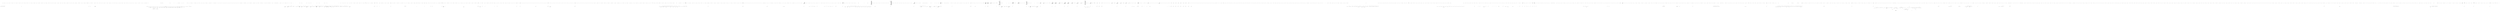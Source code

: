 digraph  {
n52 [label="HangFire.Core.Tests.Common.JobHelperFacts", span=""];
n0 [cluster="HangFire.Core.Tests.Common.JobHelperFacts.ToJson_EncodesNullValueAsNull()", label="Entry HangFire.Core.Tests.Common.JobHelperFacts.ToJson_EncodesNullValueAsNull()", span="12-12"];
n1 [cluster="HangFire.Core.Tests.Common.JobHelperFacts.ToJson_EncodesNullValueAsNull()", label="var result = JobHelper.ToJson(null)", span="14-14"];
n2 [cluster="HangFire.Core.Tests.Common.JobHelperFacts.ToJson_EncodesNullValueAsNull()", label="Assert.Null(result)", span="15-15"];
n4 [cluster="HangFire.Common.JobHelper.ToJson(object)", label="Entry HangFire.Common.JobHelper.ToJson(object)", span="23-23"];
n3 [cluster="HangFire.Core.Tests.Common.JobHelperFacts.ToJson_EncodesNullValueAsNull()", label="Exit HangFire.Core.Tests.Common.JobHelperFacts.ToJson_EncodesNullValueAsNull()", span="12-12"];
n5 [cluster="Unk.Null", label="Entry Unk.Null", span=""];
n6 [cluster="HangFire.Core.Tests.Common.JobHelperFacts.ToJson_EncodesGivenValue_ToJsonString()", label="Entry HangFire.Core.Tests.Common.JobHelperFacts.ToJson_EncodesGivenValue_ToJsonString()", span="19-19"];
n7 [cluster="HangFire.Core.Tests.Common.JobHelperFacts.ToJson_EncodesGivenValue_ToJsonString()", label="var result = JobHelper.ToJson(''hello'')", span="21-21"];
n8 [cluster="HangFire.Core.Tests.Common.JobHelperFacts.ToJson_EncodesGivenValue_ToJsonString()", label="Assert.Equal(''\''hello\'''', result)", span="22-22"];
n9 [cluster="HangFire.Core.Tests.Common.JobHelperFacts.ToJson_EncodesGivenValue_ToJsonString()", label="Exit HangFire.Core.Tests.Common.JobHelperFacts.ToJson_EncodesGivenValue_ToJsonString()", span="19-19"];
n10 [cluster="Unk.Equal", label="Entry Unk.Equal", span=""];
n11 [cluster="HangFire.Core.Tests.Common.JobHelperFacts.FromJson_DecodesNullAsDefaultValue()", label="Entry HangFire.Core.Tests.Common.JobHelperFacts.FromJson_DecodesNullAsDefaultValue()", span="26-26"];
n13 [cluster="HangFire.Core.Tests.Common.JobHelperFacts.FromJson_DecodesNullAsDefaultValue()", label="var intResult = JobHelper.FromJson<int>(null)", span="29-29"];
n17 [cluster="HangFire.Common.JobHelper.FromJson<T>(string)", label="Entry HangFire.Common.JobHelper.FromJson<T>(string)", span="30-30"];
n15 [cluster="HangFire.Core.Tests.Common.JobHelperFacts.FromJson_DecodesNullAsDefaultValue()", label="Assert.Equal(0, intResult)", span="32-32"];
n16 [cluster="HangFire.Core.Tests.Common.JobHelperFacts.FromJson_DecodesNullAsDefaultValue()", label="Exit HangFire.Core.Tests.Common.JobHelperFacts.FromJson_DecodesNullAsDefaultValue()", span="26-26"];
n18 [cluster="HangFire.Core.Tests.Common.JobHelperFacts.FromJson_DecodesFromJsonString()", label="Entry HangFire.Core.Tests.Common.JobHelperFacts.FromJson_DecodesFromJsonString()", span="36-36"];
n19 [cluster="HangFire.Core.Tests.Common.JobHelperFacts.FromJson_DecodesFromJsonString()", label="var result = JobHelper.FromJson<string>(''\''hello\'''')", span="38-38"];
n20 [cluster="HangFire.Core.Tests.Common.JobHelperFacts.FromJson_DecodesFromJsonString()", label="Assert.Equal(''hello'', result)", span="39-39"];
n21 [cluster="HangFire.Core.Tests.Common.JobHelperFacts.FromJson_DecodesFromJsonString()", label="Exit HangFire.Core.Tests.Common.JobHelperFacts.FromJson_DecodesFromJsonString()", span="36-36"];
n22 [cluster="HangFire.Core.Tests.Common.JobHelperFacts.ToTimestamp_ReturnsUnixTimestamp_OfTheGivenDateTime()", label="Entry HangFire.Core.Tests.Common.JobHelperFacts.ToTimestamp_ReturnsUnixTimestamp_OfTheGivenDateTime()", span="43-43"];
n24 [cluster="HangFire.Core.Tests.Common.JobHelperFacts.ToTimestamp_ReturnsUnixTimestamp_OfTheGivenDateTime()", label="Assert.Equal(_wellKnownTimestamp, result)", span="48-48"];
n26 [cluster="HangFire.Common.JobHelper.ToTimestamp(System.DateTime)", label="Entry HangFire.Common.JobHelper.ToTimestamp(System.DateTime)", span="39-39"];
n25 [cluster="HangFire.Core.Tests.Common.JobHelperFacts.ToTimestamp_ReturnsUnixTimestamp_OfTheGivenDateTime()", label="Exit HangFire.Core.Tests.Common.JobHelperFacts.ToTimestamp_ReturnsUnixTimestamp_OfTheGivenDateTime()", span="43-43"];
n27 [cluster="HangFire.Core.Tests.Common.JobHelperFacts.ToTimestamp_ReturnsDateTime_ForGivenTimestamp()", label="Entry HangFire.Core.Tests.Common.JobHelperFacts.ToTimestamp_ReturnsDateTime_ForGivenTimestamp()", span="52-52"];
n31 [cluster="HangFire.Common.JobHelper.FromTimestamp(long)", label="Entry HangFire.Common.JobHelper.FromTimestamp(long)", span="45-45"];
n30 [cluster="HangFire.Core.Tests.Common.JobHelperFacts.ToTimestamp_ReturnsDateTime_ForGivenTimestamp()", label="Exit HangFire.Core.Tests.Common.JobHelperFacts.ToTimestamp_ReturnsDateTime_ForGivenTimestamp()", span="52-52"];
n32 [cluster="HangFire.Core.Tests.Common.JobHelperFacts.ToStringTimestamp_ReturnsCorrectValue()", label="Entry HangFire.Core.Tests.Common.JobHelperFacts.ToStringTimestamp_ReturnsCorrectValue()", span="60-60"];
n33 [cluster="HangFire.Core.Tests.Common.JobHelperFacts.ToStringTimestamp_ReturnsCorrectValue()", label="var result = JobHelper.ToStringTimestamp(_wellKnownDateTime)", span="62-62"];
n34 [cluster="HangFire.Core.Tests.Common.JobHelperFacts.ToStringTimestamp_ReturnsCorrectValue()", label="Assert.Equal(_wellKnownTimestamp.ToString(), result)", span="64-64"];
n36 [cluster="HangFire.Common.JobHelper.ToStringTimestamp(System.DateTime)", label="Entry HangFire.Common.JobHelper.ToStringTimestamp(System.DateTime)", span="50-50"];
n35 [cluster="HangFire.Core.Tests.Common.JobHelperFacts.ToStringTimestamp_ReturnsCorrectValue()", label="Exit HangFire.Core.Tests.Common.JobHelperFacts.ToStringTimestamp_ReturnsCorrectValue()", span="60-60"];
n37 [cluster="int.ToString()", label="Entry int.ToString()", span="0-0"];
n38 [cluster="HangFire.Core.Tests.Common.JobHelperFacts.FromStringTimestamp_ReturnsCorrectValue()", label="Entry HangFire.Core.Tests.Common.JobHelperFacts.FromStringTimestamp_ReturnsCorrectValue()", span="68-68"];
n39 [cluster="HangFire.Core.Tests.Common.JobHelperFacts.FromStringTimestamp_ReturnsCorrectValue()", label="var result = JobHelper.FromStringTimestamp(_wellKnownTimestamp.ToString())", span="70-70"];
n40 [cluster="HangFire.Core.Tests.Common.JobHelperFacts.FromStringTimestamp_ReturnsCorrectValue()", label="Assert.Equal(_wellKnownDateTime, result)", span="72-72"];
n42 [cluster="HangFire.Common.JobHelper.FromStringTimestamp(string)", label="Entry HangFire.Common.JobHelper.FromStringTimestamp(string)", span="55-55"];
n41 [cluster="HangFire.Core.Tests.Common.JobHelperFacts.FromStringTimestamp_ReturnsCorrectValue()", label="Exit HangFire.Core.Tests.Common.JobHelperFacts.FromStringTimestamp_ReturnsCorrectValue()", span="68-68"];
n43 [cluster="HangFire.Core.Tests.Common.JobHelperFacts.FromNullableStringTimestamp_ReturnsNull_IfNullOrEmptyStringGiven()", label="Entry HangFire.Core.Tests.Common.JobHelperFacts.FromNullableStringTimestamp_ReturnsNull_IfNullOrEmptyStringGiven()", span="76-76"];
n44 [cluster="HangFire.Core.Tests.Common.JobHelperFacts.FromNullableStringTimestamp_ReturnsNull_IfNullOrEmptyStringGiven()", label="Assert.Null(JobHelper.FromNullableStringTimestamp(''''))", span="78-78"];
n45 [cluster="HangFire.Core.Tests.Common.JobHelperFacts.FromNullableStringTimestamp_ReturnsNull_IfNullOrEmptyStringGiven()", label="Assert.Null(JobHelper.FromNullableStringTimestamp(null))", span="79-79"];
n47 [cluster="HangFire.Common.JobHelper.FromNullableStringTimestamp(string)", label="Entry HangFire.Common.JobHelper.FromNullableStringTimestamp(string)", span="60-60"];
n46 [cluster="HangFire.Core.Tests.Common.JobHelperFacts.FromNullableStringTimestamp_ReturnsNull_IfNullOrEmptyStringGiven()", label="Exit HangFire.Core.Tests.Common.JobHelperFacts.FromNullableStringTimestamp_ReturnsNull_IfNullOrEmptyStringGiven()", span="76-76"];
n48 [cluster="HangFire.Core.Tests.Common.JobHelperFacts.FromNullableStringTimestamp_ReturnsCorrectValue_OnNonNullString()", label="Entry HangFire.Core.Tests.Common.JobHelperFacts.FromNullableStringTimestamp_ReturnsCorrectValue_OnNonNullString()", span="83-83"];
n49 [cluster="HangFire.Core.Tests.Common.JobHelperFacts.FromNullableStringTimestamp_ReturnsCorrectValue_OnNonNullString()", label="var result = JobHelper.FromNullableStringTimestamp(_wellKnownTimestamp.ToString())", span="85-85"];
n50 [cluster="HangFire.Core.Tests.Common.JobHelperFacts.FromNullableStringTimestamp_ReturnsCorrectValue_OnNonNullString()", label="Assert.Equal(_wellKnownDateTime, result)", span="86-86"];
n51 [cluster="HangFire.Core.Tests.Common.JobHelperFacts.FromNullableStringTimestamp_ReturnsCorrectValue_OnNonNullString()", label="Exit HangFire.Core.Tests.Common.JobHelperFacts.FromNullableStringTimestamp_ReturnsCorrectValue_OnNonNullString()", span="83-83"];
d6 [cluster="Hangfire.SqlServer.SqlServerObjectsInstaller.Install(SqlConnection)", color=green, community=0, label="var script = GetStringResource(\r\n                typeof(SqlServerObjectsInstaller).Assembly, \r\n                ''Hangfire.SqlServer.Install.sql'')", prediction=0, span="46-48"];
d4 [cluster="Hangfire.SqlServer.SqlServerObjectsInstaller.Install(SqlConnection)", label="!IsSqlEditionSupported(connection)", span="41-41"];
d22 [cluster="Hangfire.SqlServer.SqlServerObjectsInstaller.GetStringResource(System.Reflection.Assembly, string)", label="Entry Hangfire.SqlServer.SqlServerObjectsInstaller.GetStringResource(System.Reflection.Assembly, string)", span="81-81"];
d7 [cluster="Hangfire.SqlServer.SqlServerObjectsInstaller.Install(SqlConnection)", label="script = script.Replace(''SET @TARGET_SCHEMA_VERSION = 5;'', ''SET @TARGET_SCHEMA_VERSION = '' + RequiredSchemaVersion + '';'')", span="50-50"];
d31 [cluster="Hangfire.SqlServer.SqlServerObjectsInstaller.GetStringResource(System.Reflection.Assembly, string)", color=green, community=0, label="var stream = assembly.GetManifestResourceStream(resourceName)", prediction=1, span="83-83"];
d32 [cluster="Hangfire.SqlServer.SqlServerObjectsInstaller.GetStringResource(System.Reflection.Assembly, string)", label="stream == null", span="85-85"];
d37 [cluster="System.Reflection.Assembly.GetManifestResourceStream(string)", label="Entry System.Reflection.Assembly.GetManifestResourceStream(string)", span="0-0"];
d34 [cluster="Hangfire.SqlServer.SqlServerObjectsInstaller.GetStringResource(System.Reflection.Assembly, string)", label="var reader = new StreamReader(stream)", span="93-93"];
d0 [cluster="Hangfire.SqlServer.SqlServerObjectsInstaller.Install(SqlConnection)", label="Entry Hangfire.SqlServer.SqlServerObjectsInstaller.Install(SqlConnection)", span="35-35"];
d3 [cluster="Hangfire.SqlServer.SqlServerObjectsInstaller.Install(SqlConnection)", label="Log.Info(''Start installing Hangfire SQL objects...'')", span="39-39"];
d5 [cluster="Hangfire.SqlServer.SqlServerObjectsInstaller.Install(SqlConnection)", label="throw new PlatformNotSupportedException(''The SQL Server edition of the target server is unsupported, e.g. SQL Azure.'');", span="43-43"];
d20 [cluster="Hangfire.SqlServer.SqlServerObjectsInstaller.IsSqlEditionSupported(SqlConnection)", label="Entry Hangfire.SqlServer.SqlServerObjectsInstaller.IsSqlEditionSupported(SqlConnection)", span="75-75"];
d36 [cluster="Hangfire.SqlServer.SqlServerObjectsInstaller.GetStringResource(System.Reflection.Assembly, string)", label="Exit Hangfire.SqlServer.SqlServerObjectsInstaller.GetStringResource(System.Reflection.Assembly, string)", span="81-81"];
d33 [cluster="Hangfire.SqlServer.SqlServerObjectsInstaller.GetStringResource(System.Reflection.Assembly, string)", label="throw new InvalidOperationException(String.Format(\r\n                        ''Requested resource `{0}` was not found in the assembly `{1}`.'',\r\n                        resourceName,\r\n                        assembly));", span="87-90"];
d8 [cluster="Hangfire.SqlServer.SqlServerObjectsInstaller.Install(SqlConnection)", label="var i = 0", span="52-52"];
d23 [cluster="string.Replace(string, string)", label="Entry string.Replace(string, string)", span="0-0"];
d10 [cluster="Hangfire.SqlServer.SqlServerObjectsInstaller.Install(SqlConnection)", label="connection.Execute(script)", span="56-56"];
d35 [cluster="Hangfire.SqlServer.SqlServerObjectsInstaller.GetStringResource(System.Reflection.Assembly, string)", label="return reader.ReadToEnd();", span="95-95"];
d40 [cluster="System.IO.StreamReader.StreamReader(System.IO.Stream)", label="Entry System.IO.StreamReader.StreamReader(System.IO.Stream)", span="0-0"];
d17 [cluster="Hangfire.SqlServer.SqlServerObjectsInstaller.Install(SqlConnection)", label="Exit Hangfire.SqlServer.SqlServerObjectsInstaller.Install(SqlConnection)", span="35-35"];
d1 [cluster="Hangfire.SqlServer.SqlServerObjectsInstaller.Install(SqlConnection)", label="connection == null", span="37-37"];
d19 [cluster="Hangfire.Logging.ILog.Info(string)", label="Entry Hangfire.Logging.ILog.Info(string)", span="202-202"];
d21 [cluster="System.PlatformNotSupportedException.PlatformNotSupportedException(string)", label="Entry System.PlatformNotSupportedException.PlatformNotSupportedException(string)", span="0-0"];
d28 [cluster="Hangfire.SqlServer.SqlServerObjectsInstaller.IsSqlEditionSupported(SqlConnection)", label="Exit Hangfire.SqlServer.SqlServerObjectsInstaller.IsSqlEditionSupported(SqlConnection)", span="75-75"];
d26 [cluster="Hangfire.SqlServer.SqlServerObjectsInstaller.IsSqlEditionSupported(SqlConnection)", label="var edition = connection.Query<int>(''SELECT SERVERPROPERTY ( 'EngineEdition' )'').Single()", span="77-77"];
d38 [cluster="System.InvalidOperationException.InvalidOperationException(string)", label="Entry System.InvalidOperationException.InvalidOperationException(string)", span="0-0"];
d39 [cluster="string.Format(string, object, object)", label="Entry string.Format(string, object, object)", span="0-0"];
d9 [cluster="Hangfire.SqlServer.SqlServerObjectsInstaller.Install(SqlConnection)", label="i < RetryAttempts", span="52-52"];
d15 [cluster="Hangfire.SqlServer.SqlServerObjectsInstaller.Install(SqlConnection)", label="i++", span="52-52"];
d16 [cluster="Hangfire.SqlServer.SqlServerObjectsInstaller.Install(SqlConnection)", label="Log.Info(''Hangfire SQL objects installed.'')", span="72-72"];
d24 [cluster="Unk.Execute", label="Entry Unk.Execute", span=""];
d41 [cluster="System.IO.StreamReader.ReadToEnd()", label="Entry System.IO.StreamReader.ReadToEnd()", span="0-0"];
d11 [cluster="Hangfire.SqlServer.SqlServerObjectsInstaller.Install(SqlConnection)", label=SqlException, span="59-59"];
d2 [cluster="Hangfire.SqlServer.SqlServerObjectsInstaller.Install(SqlConnection)", label="throw new ArgumentNullException(''connection'');", span="37-37"];
d14 [cluster="Hangfire.SqlServer.SqlServerObjectsInstaller.Install(SqlConnection)", label="throw;", span="67-67"];
d27 [cluster="Hangfire.SqlServer.SqlServerObjectsInstaller.IsSqlEditionSupported(SqlConnection)", label="return edition >= SqlEngineEdition.Standard && edition <= SqlEngineEdition.SqlAzure;", span="78-78"];
d29 [cluster="Unk.>", label="Entry Unk.>", span=""];
d30 [cluster="Unk.Single", label="Entry Unk.Single", span=""];
d13 [cluster="Hangfire.SqlServer.SqlServerObjectsInstaller.Install(SqlConnection)", label="Log.WarnException(''Deadlock occurred during automatic migration execution. Retrying...'', ex)", span="63-63"];
d12 [cluster="Hangfire.SqlServer.SqlServerObjectsInstaller.Install(SqlConnection)", label="ex.ErrorCode == 1205", span="61-61"];
d18 [cluster="System.ArgumentNullException.ArgumentNullException(string)", label="Entry System.ArgumentNullException.ArgumentNullException(string)", span="0-0"];
d25 [cluster="Unk.WarnException", label="Entry Unk.WarnException", span=""];
m0_87 [cluster="Hangfire.Core.Tests.Server.AutomaticRetryServerComponentWrapperFacts.Execute_DoesNotCauseAutomaticRetry_OnOperationCanceledException()", file="AutomaticRetryServerComponentWrapperFacts.cs", label="Entry Hangfire.Core.Tests.Server.AutomaticRetryServerComponentWrapperFacts.Execute_DoesNotCauseAutomaticRetry_OnOperationCanceledException()", span="90-90"];
m0_88 [cluster="Hangfire.Core.Tests.Server.AutomaticRetryServerComponentWrapperFacts.Execute_DoesNotCauseAutomaticRetry_OnOperationCanceledException()", file="AutomaticRetryServerComponentWrapperFacts.cs", label="_component.Setup(x => x.Execute(It.IsAny<CancellationToken>())).Throws<OperationCanceledException>()", span="92-92"];
m0_89 [cluster="Hangfire.Core.Tests.Server.AutomaticRetryServerComponentWrapperFacts.Execute_DoesNotCauseAutomaticRetry_OnOperationCanceledException()", file="AutomaticRetryServerComponentWrapperFacts.cs", label="var wrapper = CreateWrapper()", span="93-93"];
m0_90 [cluster="Hangfire.Core.Tests.Server.AutomaticRetryServerComponentWrapperFacts.Execute_DoesNotCauseAutomaticRetry_OnOperationCanceledException()", file="AutomaticRetryServerComponentWrapperFacts.cs", label="Assert.Throws<OperationCanceledException>(() => wrapper.Execute(_cts.Token))", span="95-95"];
m0_91 [cluster="Hangfire.Core.Tests.Server.AutomaticRetryServerComponentWrapperFacts.Execute_DoesNotCauseAutomaticRetry_OnOperationCanceledException()", file="AutomaticRetryServerComponentWrapperFacts.cs", label="_component.Verify(x => x.Execute(It.IsAny<CancellationToken>()), Times.Once)", span="97-97"];
m0_92 [cluster="Hangfire.Core.Tests.Server.AutomaticRetryServerComponentWrapperFacts.Execute_DoesNotCauseAutomaticRetry_OnOperationCanceledException()", file="AutomaticRetryServerComponentWrapperFacts.cs", label="Exit Hangfire.Core.Tests.Server.AutomaticRetryServerComponentWrapperFacts.Execute_DoesNotCauseAutomaticRetry_OnOperationCanceledException()", span="90-90"];
m0_22 [cluster="HangFire.Web.EmbeddedResourceHandler.WriteResource(System.Reflection.Assembly, string)", file="AutomaticRetryServerComponentWrapperFacts.cs", label="var readLength = inputStream.Read(buffer, 0, buffer.Length)", span="65-65"];
m0_7 [cluster="HangFire.Web.EmbeddedResourceHandler.ProcessRequest()", file="AutomaticRetryServerComponentWrapperFacts.cs", label="WriteResponse()", span="45-45"];
m0_9 [cluster="Unk.SetCacheability", file="AutomaticRetryServerComponentWrapperFacts.cs", label="Entry Unk.SetCacheability", span=""];
m0_10 [cluster="Unk.SetExpires", file="AutomaticRetryServerComponentWrapperFacts.cs", label="Entry Unk.SetExpires", span=""];
m0_0 [cluster="Hangfire.Core.Tests.Server.AutomaticRetryServerComponentWrapperFacts.AutomaticRetryServerComponentWrapperFacts()", file="AutomaticRetryServerComponentWrapperFacts.cs", label="Entry Hangfire.Core.Tests.Server.AutomaticRetryServerComponentWrapperFacts.AutomaticRetryServerComponentWrapperFacts()", span="15-15"];
m0_4 [cluster="Hangfire.Core.Tests.Server.AutomaticRetryServerComponentWrapperFacts.AutomaticRetryServerComponentWrapperFacts()", color=green, community=0, file="AutomaticRetryServerComponentWrapperFacts.cs", label="Exit Hangfire.Core.Tests.Server.AutomaticRetryServerComponentWrapperFacts.AutomaticRetryServerComponentWrapperFacts()", prediction=2, span="15-15"];
m0_3 [cluster="Hangfire.Core.Tests.Server.AutomaticRetryServerComponentWrapperFacts.AutomaticRetryServerComponentWrapperFacts()", file="AutomaticRetryServerComponentWrapperFacts.cs", label="_cts = new CancellationTokenSource()", span="19-19"];
m0_5 [cluster="Mock<IServerComponent>.cstr", file="AutomaticRetryServerComponentWrapperFacts.cs", label="Entry Mock<IServerComponent>.cstr", span=""];
m0_1 [cluster="Hangfire.Core.Tests.Server.AutomaticRetryServerComponentWrapperFacts.AutomaticRetryServerComponentWrapperFacts()", file="AutomaticRetryServerComponentWrapperFacts.cs", label="_component = new Mock<IServerComponent>()", span="17-17"];
m0_2 [cluster="Hangfire.Core.Tests.Server.AutomaticRetryServerComponentWrapperFacts.AutomaticRetryServerComponentWrapperFacts()", file="AutomaticRetryServerComponentWrapperFacts.cs", label="_maxRetryAttempts = 3", span="18-18"];
m0_6 [cluster="System.Threading.CancellationTokenSource.CancellationTokenSource()", file="AutomaticRetryServerComponentWrapperFacts.cs", label="Entry System.Threading.CancellationTokenSource.CancellationTokenSource()", span="0-0"];
m0_30 [cluster="lambda expression", file="AutomaticRetryServerComponentWrapperFacts.cs", label="Entry lambda expression", span="47-47"];
m0_12 [cluster="HangFire.Web.EmbeddedResourceHandler.WriteResponse()", file="AutomaticRetryServerComponentWrapperFacts.cs", label="Exit HangFire.Web.EmbeddedResourceHandler.WriteResponse()", span="48-48"];
m0_13 [cluster="lambda expression", file="AutomaticRetryServerComponentWrapperFacts.cs", label="Entry lambda expression", span="27-27"];
m0_24 [cluster="Hangfire.Core.Tests.Server.AutomaticRetryServerComponentWrapperFacts.Execute_CallsComponents_ExecuteMethod()", file="AutomaticRetryServerComponentWrapperFacts.cs", label="var wrapper = CreateWrapper()", span="43-43"];
m0_21 [cluster="Hangfire.Core.Tests.Server.AutomaticRetryServerComponentWrapperFacts.CreateWrapper()", file="AutomaticRetryServerComponentWrapperFacts.cs", label="Entry Hangfire.Core.Tests.Server.AutomaticRetryServerComponentWrapperFacts.CreateWrapper()", span="100-100"];
m0_23 [cluster="Hangfire.Core.Tests.Server.AutomaticRetryServerComponentWrapperFacts.Execute_CallsComponents_ExecuteMethod()", file="AutomaticRetryServerComponentWrapperFacts.cs", label="Entry Hangfire.Core.Tests.Server.AutomaticRetryServerComponentWrapperFacts.Execute_CallsComponents_ExecuteMethod()", span="41-41"];
m0_25 [cluster="Hangfire.Core.Tests.Server.AutomaticRetryServerComponentWrapperFacts.Execute_CallsComponents_ExecuteMethod()", file="AutomaticRetryServerComponentWrapperFacts.cs", label="wrapper.Execute(_cts.Token)", span="45-45"];
m0_18 [cluster="Hangfire.Core.Tests.Server.AutomaticRetryServerComponentWrapperFacts.InnerComponent_ReturnsGivenComponent()", file="AutomaticRetryServerComponentWrapperFacts.cs", label="var wrapper = CreateWrapper()", span="35-35"];
m0_16 [cluster="Hangfire.Server.AutomaticRetryServerComponentWrapper.AutomaticRetryServerComponentWrapper(Hangfire.Server.IServerComponent)", file="AutomaticRetryServerComponentWrapperFacts.cs", label="Entry Hangfire.Server.AutomaticRetryServerComponentWrapper.AutomaticRetryServerComponentWrapper(Hangfire.Server.IServerComponent)", span="31-31"];
m0_20 [cluster="Hangfire.Core.Tests.Server.AutomaticRetryServerComponentWrapperFacts.InnerComponent_ReturnsGivenComponent()", file="AutomaticRetryServerComponentWrapperFacts.cs", label="Exit Hangfire.Core.Tests.Server.AutomaticRetryServerComponentWrapperFacts.InnerComponent_ReturnsGivenComponent()", span="33-33"];
m0_15 [cluster="lambda expression", file="AutomaticRetryServerComponentWrapperFacts.cs", label="Exit lambda expression", span="27-27"];
m0_17 [cluster="Hangfire.Core.Tests.Server.AutomaticRetryServerComponentWrapperFacts.InnerComponent_ReturnsGivenComponent()", file="AutomaticRetryServerComponentWrapperFacts.cs", label="Entry Hangfire.Core.Tests.Server.AutomaticRetryServerComponentWrapperFacts.InnerComponent_ReturnsGivenComponent()", span="33-33"];
m0_26 [cluster="Hangfire.Core.Tests.Server.AutomaticRetryServerComponentWrapperFacts.Execute_CallsComponents_ExecuteMethod()", file="AutomaticRetryServerComponentWrapperFacts.cs", label="_component.Verify(x => x.Execute(It.Is<CancellationToken>(y => y == _cts.Token)))", span="47-47"];
m0_77 [cluster="System.Threading.CancellationTokenSource.Cancel()", file="AutomaticRetryServerComponentWrapperFacts.cs", label="Entry System.Threading.CancellationTokenSource.Cancel()", span="0-0"];
m0_11 [cluster="HangFire.Web.EmbeddedResourceHandler.WriteResponse()", file="AutomaticRetryServerComponentWrapperFacts.cs", label="Entry HangFire.Web.EmbeddedResourceHandler.WriteResponse()", span="48-48"];
m0_29 [cluster="Unk.Verify", file="AutomaticRetryServerComponentWrapperFacts.cs", label="Entry Unk.Verify", span=""];
m0_28 [cluster="System.Reflection.Assembly.GetManifestResourceStream(string)", file="AutomaticRetryServerComponentWrapperFacts.cs", label="Entry System.Reflection.Assembly.GetManifestResourceStream(string)", span="0-0"];
m0_113 [cluster="System.Threading.CancellationToken.ThrowIfCancellationRequested()", file="AutomaticRetryServerComponentWrapperFacts.cs", label="Entry System.Threading.CancellationToken.ThrowIfCancellationRequested()", span="0-0"];
m0_27 [cluster="Hangfire.Core.Tests.Server.AutomaticRetryServerComponentWrapperFacts.Execute_CallsComponents_ExecuteMethod()", file="AutomaticRetryServerComponentWrapperFacts.cs", label="Exit Hangfire.Core.Tests.Server.AutomaticRetryServerComponentWrapperFacts.Execute_CallsComponents_ExecuteMethod()", span="41-41"];
m0_54 [cluster="Hangfire.Core.Tests.Server.AutomaticRetryServerComponentWrapperFacts.Execute_ShouldNotRetry_ComponentInvocation_WhenMaxRetryAttemptsIsZero()", file="AutomaticRetryServerComponentWrapperFacts.cs", label="Entry Hangfire.Core.Tests.Server.AutomaticRetryServerComponentWrapperFacts.Execute_ShouldNotRetry_ComponentInvocation_WhenMaxRetryAttemptsIsZero()", span="64-64"];
m0_55 [cluster="Hangfire.Core.Tests.Server.AutomaticRetryServerComponentWrapperFacts.Execute_ShouldNotRetry_ComponentInvocation_WhenMaxRetryAttemptsIsZero()", file="AutomaticRetryServerComponentWrapperFacts.cs", label="_component.Setup(x => x.Execute(It.IsAny<CancellationToken>())).Throws<InvalidOperationException>()", span="66-66"];
m0_56 [cluster="Hangfire.Core.Tests.Server.AutomaticRetryServerComponentWrapperFacts.Execute_ShouldNotRetry_ComponentInvocation_WhenMaxRetryAttemptsIsZero()", file="AutomaticRetryServerComponentWrapperFacts.cs", label="_maxRetryAttempts = 0", span="67-67"];
m0_57 [cluster="Hangfire.Core.Tests.Server.AutomaticRetryServerComponentWrapperFacts.Execute_ShouldNotRetry_ComponentInvocation_WhenMaxRetryAttemptsIsZero()", file="AutomaticRetryServerComponentWrapperFacts.cs", label="var wrapper = CreateWrapper()", span="68-68"];
m0_58 [cluster="Hangfire.Core.Tests.Server.AutomaticRetryServerComponentWrapperFacts.Execute_ShouldNotRetry_ComponentInvocation_WhenMaxRetryAttemptsIsZero()", file="AutomaticRetryServerComponentWrapperFacts.cs", label="Assert.Throws<InvalidOperationException>(() => wrapper.Execute(_cts.Token))", span="70-70"];
m0_59 [cluster="Hangfire.Core.Tests.Server.AutomaticRetryServerComponentWrapperFacts.Execute_ShouldNotRetry_ComponentInvocation_WhenMaxRetryAttemptsIsZero()", file="AutomaticRetryServerComponentWrapperFacts.cs", label="_component.Verify(x => x.Execute(\r\n                It.IsAny<CancellationToken>()),\r\n                Times.Once)", span="72-74"];
m0_60 [cluster="Hangfire.Core.Tests.Server.AutomaticRetryServerComponentWrapperFacts.Execute_ShouldNotRetry_ComponentInvocation_WhenMaxRetryAttemptsIsZero()", file="AutomaticRetryServerComponentWrapperFacts.cs", label="Exit Hangfire.Core.Tests.Server.AutomaticRetryServerComponentWrapperFacts.Execute_ShouldNotRetry_ComponentInvocation_WhenMaxRetryAttemptsIsZero()", span="64-64"];
m0_43 [cluster="Unk.Setup", file="AutomaticRetryServerComponentWrapperFacts.cs", label="Entry Unk.Setup", span=""];
m0_32 [cluster="lambda expression", file="AutomaticRetryServerComponentWrapperFacts.cs", label="Exit lambda expression", span="47-47"];
m0_44 [cluster="Unk.Exactly", file="AutomaticRetryServerComponentWrapperFacts.cs", label="Entry Unk.Exactly", span=""];
m0_105 [cluster="lambda expression", file="AutomaticRetryServerComponentWrapperFacts.cs", label="Entry lambda expression", span="105-105"];
m0_31 [cluster="System.Math.Min(long, long)", file="AutomaticRetryServerComponentWrapperFacts.cs", label="Entry System.Math.Min(long, long)", span="0-0"];
m0_34 [cluster="lambda expression", file="AutomaticRetryServerComponentWrapperFacts.cs", label="HangFire.Web.EmbeddedResourceHandler", span=""];
m0_35 [cluster="lambda expression", file="AutomaticRetryServerComponentWrapperFacts.cs", label="y == _cts.Token", span="47-47"];
m0_36 [cluster="lambda expression", file="AutomaticRetryServerComponentWrapperFacts.cs", label="Exit lambda expression", span="47-47"];
m0_45 [cluster="lambda expression", file="AutomaticRetryServerComponentWrapperFacts.cs", label="Entry lambda expression", span="53-53"];
m0_49 [cluster="lambda expression", file="AutomaticRetryServerComponentWrapperFacts.cs", label="wrapper.Execute(_cts.Token)", span="56-56"];
m0_48 [cluster="lambda expression", file="AutomaticRetryServerComponentWrapperFacts.cs", label="Entry lambda expression", span="56-56"];
m0_51 [cluster="lambda expression", file="AutomaticRetryServerComponentWrapperFacts.cs", label="Entry lambda expression", span="58-59"];
m0_46 [cluster="lambda expression", file="AutomaticRetryServerComponentWrapperFacts.cs", label="x.Execute(It.IsAny<CancellationToken>())", span="53-53"];
m0_47 [cluster="lambda expression", file="AutomaticRetryServerComponentWrapperFacts.cs", label="Exit lambda expression", span="53-53"];
m0_50 [cluster="lambda expression", file="AutomaticRetryServerComponentWrapperFacts.cs", label="Exit lambda expression", span="56-56"];
m0_52 [cluster="lambda expression", file="AutomaticRetryServerComponentWrapperFacts.cs", label="x.Execute(\r\n                It.IsAny<CancellationToken>())", span="58-59"];
m0_53 [cluster="lambda expression", file="AutomaticRetryServerComponentWrapperFacts.cs", label="Exit lambda expression", span="58-59"];
m0_61 [cluster="lambda expression", file="AutomaticRetryServerComponentWrapperFacts.cs", label="Entry lambda expression", span="66-66"];
m0_65 [cluster="lambda expression", file="AutomaticRetryServerComponentWrapperFacts.cs", label="wrapper.Execute(_cts.Token)", span="70-70"];
m0_64 [cluster="lambda expression", file="AutomaticRetryServerComponentWrapperFacts.cs", label="Entry lambda expression", span="70-70"];
m0_67 [cluster="lambda expression", file="AutomaticRetryServerComponentWrapperFacts.cs", label="Entry lambda expression", span="72-73"];
m0_62 [cluster="lambda expression", file="AutomaticRetryServerComponentWrapperFacts.cs", label="x.Execute(It.IsAny<CancellationToken>())", span="66-66"];
m0_63 [cluster="lambda expression", file="AutomaticRetryServerComponentWrapperFacts.cs", label="Exit lambda expression", span="66-66"];
m0_66 [cluster="lambda expression", file="AutomaticRetryServerComponentWrapperFacts.cs", label="Exit lambda expression", span="70-70"];
m0_68 [cluster="lambda expression", file="AutomaticRetryServerComponentWrapperFacts.cs", label="x.Execute(\r\n                It.IsAny<CancellationToken>())", span="72-73"];
m0_69 [cluster="lambda expression", file="AutomaticRetryServerComponentWrapperFacts.cs", label="Exit lambda expression", span="72-73"];
m0_82 [cluster="lambda expression", file="AutomaticRetryServerComponentWrapperFacts.cs", label="wrapper.Execute(_cts.Token)", span="84-84"];
m0_78 [cluster="lambda expression", file="AutomaticRetryServerComponentWrapperFacts.cs", label="Entry lambda expression", span="81-81"];
m0_81 [cluster="lambda expression", file="AutomaticRetryServerComponentWrapperFacts.cs", label="Entry lambda expression", span="84-84"];
m0_84 [cluster="lambda expression", file="AutomaticRetryServerComponentWrapperFacts.cs", label="Entry lambda expression", span="86-86"];
m0_79 [cluster="lambda expression", file="AutomaticRetryServerComponentWrapperFacts.cs", label="x.Execute(It.IsAny<CancellationToken>())", span="81-81"];
m0_80 [cluster="lambda expression", file="AutomaticRetryServerComponentWrapperFacts.cs", label="Exit lambda expression", span="81-81"];
m0_83 [cluster="lambda expression", file="AutomaticRetryServerComponentWrapperFacts.cs", label="Exit lambda expression", span="84-84"];
m0_85 [cluster="lambda expression", file="AutomaticRetryServerComponentWrapperFacts.cs", label="x.Execute(It.IsAny<CancellationToken>())", span="86-86"];
m0_86 [cluster="lambda expression", file="AutomaticRetryServerComponentWrapperFacts.cs", label="Exit lambda expression", span="86-86"];
m0_93 [cluster="lambda expression", file="AutomaticRetryServerComponentWrapperFacts.cs", label="Entry lambda expression", span="92-92"];
m0_97 [cluster="lambda expression", file="AutomaticRetryServerComponentWrapperFacts.cs", label="wrapper.Execute(_cts.Token)", span="95-95"];
m0_96 [cluster="lambda expression", file="AutomaticRetryServerComponentWrapperFacts.cs", label="Entry lambda expression", span="95-95"];
m0_99 [cluster="lambda expression", file="AutomaticRetryServerComponentWrapperFacts.cs", label="Entry lambda expression", span="97-97"];
m0_94 [cluster="lambda expression", file="AutomaticRetryServerComponentWrapperFacts.cs", label="x.Execute(It.IsAny<CancellationToken>())", span="92-92"];
m0_95 [cluster="lambda expression", file="AutomaticRetryServerComponentWrapperFacts.cs", label="Exit lambda expression", span="92-92"];
m0_98 [cluster="lambda expression", file="AutomaticRetryServerComponentWrapperFacts.cs", label="Exit lambda expression", span="95-95"];
m0_100 [cluster="lambda expression", file="AutomaticRetryServerComponentWrapperFacts.cs", label="x.Execute(It.IsAny<CancellationToken>())", span="97-97"];
m0_101 [cluster="lambda expression", file="AutomaticRetryServerComponentWrapperFacts.cs", label="Exit lambda expression", span="97-97"];
m0_106 [cluster="lambda expression", file="AutomaticRetryServerComponentWrapperFacts.cs", label="TimeSpan.Zero", span="105-105"];
m0_107 [cluster="lambda expression", file="AutomaticRetryServerComponentWrapperFacts.cs", label="Exit lambda expression", span="105-105"];
m0_37 [cluster="Hangfire.Core.Tests.Server.AutomaticRetryServerComponentWrapperFacts.Execute_AutomaticallyRetries_ComponentInvocation_OnException()", file="AutomaticRetryServerComponentWrapperFacts.cs", label="Entry Hangfire.Core.Tests.Server.AutomaticRetryServerComponentWrapperFacts.Execute_AutomaticallyRetries_ComponentInvocation_OnException()", span="51-51"];
m0_38 [cluster="Hangfire.Core.Tests.Server.AutomaticRetryServerComponentWrapperFacts.Execute_AutomaticallyRetries_ComponentInvocation_OnException()", file="AutomaticRetryServerComponentWrapperFacts.cs", label="_component.Setup(x => x.Execute(It.IsAny<CancellationToken>())).Throws<InvalidOperationException>()", span="53-53"];
m0_39 [cluster="Hangfire.Core.Tests.Server.AutomaticRetryServerComponentWrapperFacts.Execute_AutomaticallyRetries_ComponentInvocation_OnException()", file="AutomaticRetryServerComponentWrapperFacts.cs", label="var wrapper = CreateWrapper()", span="54-54"];
m0_40 [cluster="Hangfire.Core.Tests.Server.AutomaticRetryServerComponentWrapperFacts.Execute_AutomaticallyRetries_ComponentInvocation_OnException()", file="AutomaticRetryServerComponentWrapperFacts.cs", label="Assert.Throws<InvalidOperationException>(() => wrapper.Execute(_cts.Token))", span="56-56"];
m0_41 [cluster="Hangfire.Core.Tests.Server.AutomaticRetryServerComponentWrapperFacts.Execute_AutomaticallyRetries_ComponentInvocation_OnException()", file="AutomaticRetryServerComponentWrapperFacts.cs", label="_component.Verify(x => x.Execute(\r\n                It.IsAny<CancellationToken>()),\r\n                Times.Exactly(_maxRetryAttempts))", span="58-60"];
m0_42 [cluster="Hangfire.Core.Tests.Server.AutomaticRetryServerComponentWrapperFacts.Execute_AutomaticallyRetries_ComponentInvocation_OnException()", file="AutomaticRetryServerComponentWrapperFacts.cs", label="Exit Hangfire.Core.Tests.Server.AutomaticRetryServerComponentWrapperFacts.Execute_AutomaticallyRetries_ComponentInvocation_OnException()", span="51-51"];
m0_33 [cluster="Unk.Execute", file="AutomaticRetryServerComponentWrapperFacts.cs", label="Entry Unk.Execute", span=""];
m0_104 [cluster="AutomaticRetryServerComponentWrapper.cstr", file="AutomaticRetryServerComponentWrapperFacts.cs", label="Entry AutomaticRetryServerComponentWrapper.cstr", span=""];
m0_70 [cluster="Hangfire.Core.Tests.Server.AutomaticRetryServerComponentWrapperFacts.Execute_ShouldBeInterrupted_ByCancellationToken()", file="AutomaticRetryServerComponentWrapperFacts.cs", label="Entry Hangfire.Core.Tests.Server.AutomaticRetryServerComponentWrapperFacts.Execute_ShouldBeInterrupted_ByCancellationToken()", span="78-78"];
m0_71 [cluster="Hangfire.Core.Tests.Server.AutomaticRetryServerComponentWrapperFacts.Execute_ShouldBeInterrupted_ByCancellationToken()", file="AutomaticRetryServerComponentWrapperFacts.cs", label="var wrapper = CreateWrapper()", span="80-80"];
m0_72 [cluster="Hangfire.Core.Tests.Server.AutomaticRetryServerComponentWrapperFacts.Execute_ShouldBeInterrupted_ByCancellationToken()", file="AutomaticRetryServerComponentWrapperFacts.cs", label="_component.Setup(x => x.Execute(It.IsAny<CancellationToken>())).Throws<InvalidOperationException>()", span="81-81"];
m0_74 [cluster="Hangfire.Core.Tests.Server.AutomaticRetryServerComponentWrapperFacts.Execute_ShouldBeInterrupted_ByCancellationToken()", file="AutomaticRetryServerComponentWrapperFacts.cs", label="Assert.Throws<OperationCanceledException>(() => wrapper.Execute(_cts.Token))", span="84-84"];
m0_73 [cluster="Hangfire.Core.Tests.Server.AutomaticRetryServerComponentWrapperFacts.Execute_ShouldBeInterrupted_ByCancellationToken()", file="AutomaticRetryServerComponentWrapperFacts.cs", label="_cts.Cancel()", span="82-82"];
m0_75 [cluster="Hangfire.Core.Tests.Server.AutomaticRetryServerComponentWrapperFacts.Execute_ShouldBeInterrupted_ByCancellationToken()", file="AutomaticRetryServerComponentWrapperFacts.cs", label="_component.Verify(x => x.Execute(It.IsAny<CancellationToken>()), Times.Once)", span="86-86"];
m0_76 [cluster="Hangfire.Core.Tests.Server.AutomaticRetryServerComponentWrapperFacts.Execute_ShouldBeInterrupted_ByCancellationToken()", file="AutomaticRetryServerComponentWrapperFacts.cs", label="Exit Hangfire.Core.Tests.Server.AutomaticRetryServerComponentWrapperFacts.Execute_ShouldBeInterrupted_ByCancellationToken()", span="78-78"];
m0_112 [cluster="System.Threading.WaitHandle.WaitOne(int)", file="AutomaticRetryServerComponentWrapperFacts.cs", label="Entry System.Threading.WaitHandle.WaitOne(int)", span="0-0"];
m0_103 [cluster="Hangfire.Core.Tests.Server.AutomaticRetryServerComponentWrapperFacts.CreateWrapper()", file="AutomaticRetryServerComponentWrapperFacts.cs", label="Exit Hangfire.Core.Tests.Server.AutomaticRetryServerComponentWrapperFacts.CreateWrapper()", span="100-100"];
m0_108 [cluster="Hangfire.Core.Tests.Server.AutomaticRetryServerComponentWrapperFacts.WaitingComponent.Execute(System.Threading.CancellationToken)", file="AutomaticRetryServerComponentWrapperFacts.cs", label="Entry Hangfire.Core.Tests.Server.AutomaticRetryServerComponentWrapperFacts.WaitingComponent.Execute(System.Threading.CancellationToken)", span="112-112"];
m0_109 [cluster="Hangfire.Core.Tests.Server.AutomaticRetryServerComponentWrapperFacts.WaitingComponent.Execute(System.Threading.CancellationToken)", file="AutomaticRetryServerComponentWrapperFacts.cs", label="token.WaitHandle.WaitOne(Timeout.Infinite)", span="114-114"];
m0_110 [cluster="Hangfire.Core.Tests.Server.AutomaticRetryServerComponentWrapperFacts.WaitingComponent.Execute(System.Threading.CancellationToken)", file="AutomaticRetryServerComponentWrapperFacts.cs", label="token.ThrowIfCancellationRequested()", span="115-115"];
m0_111 [cluster="Hangfire.Core.Tests.Server.AutomaticRetryServerComponentWrapperFacts.WaitingComponent.Execute(System.Threading.CancellationToken)", file="AutomaticRetryServerComponentWrapperFacts.cs", label="Exit Hangfire.Core.Tests.Server.AutomaticRetryServerComponentWrapperFacts.WaitingComponent.Execute(System.Threading.CancellationToken)", span="112-112"];
m0_114 [file="AutomaticRetryServerComponentWrapperFacts.cs", label="Hangfire.Core.Tests.Server.AutomaticRetryServerComponentWrapperFacts", span=""];
m0_115 [file="AutomaticRetryServerComponentWrapperFacts.cs", label=wrapper, span=""];
m0_116 [file="AutomaticRetryServerComponentWrapperFacts.cs", label=wrapper, span=""];
m0_117 [file="AutomaticRetryServerComponentWrapperFacts.cs", label=wrapper, span=""];
m0_118 [file="AutomaticRetryServerComponentWrapperFacts.cs", label=wrapper, span=""];
m1_11 [cluster="Unk.Setup", file="BackgroundJobServer.cs", label="Entry Unk.Setup", span=""];
m1_80 [cluster="System.Collections.Generic.Dictionary<TKey, TValue>.Add(TKey, TValue)", file="BackgroundJobServer.cs", label="Entry System.Collections.Generic.Dictionary<TKey, TValue>.Add(TKey, TValue)", span="0-0"];
m1_37 [cluster="HangFire.States.StateMachine.StateMachine(HangFire.Storage.IStorageConnection, System.Collections.Generic.IEnumerable<HangFire.States.IStateHandler>, System.Collections.Generic.IEnumerable<object>)", file="BackgroundJobServer.cs", label="Entry HangFire.States.StateMachine.StateMachine(HangFire.Storage.IStorageConnection, System.Collections.Generic.IEnumerable<HangFire.States.IStateHandler>, System.Collections.Generic.IEnumerable<object>)", span="41-41"];
m1_10 [cluster="HangFire.Tests.JobActivatorSteps.WhenICallTheActivateMethodWithTheTypeArgument(string)", file="BackgroundJobServer.cs", label="Exit HangFire.Tests.JobActivatorSteps.WhenICallTheActivateMethodWithTheTypeArgument(string)", span="13-13"];
m1_314 [cluster="Unk.Any", file="BackgroundJobServer.cs", label="Entry Unk.Any", span=""];
m1_350 [cluster="Mock<StateMachine>.cstr", file="BackgroundJobServer.cs", label="Entry Mock<StateMachine>.cstr", span=""];
m1_12 [cluster="Unk.Returns", file="BackgroundJobServer.cs", label="Entry Unk.Returns", span=""];
m1_342 [cluster="Unk.Apply", file="BackgroundJobServer.cs", label="Entry Unk.Apply", span=""];
m1_153 [cluster="HangFire.Core.Tests.States.StateMachineFacts.TryToChangeState_ReturnsFalse_WhenJobIsNotFound()", file="BackgroundJobServer.cs", label="Entry HangFire.Core.Tests.States.StateMachineFacts.TryToChangeState_ReturnsFalse_WhenJobIsNotFound()", span="177-177"];
m1_154 [cluster="HangFire.Core.Tests.States.StateMachineFacts.TryToChangeState_ReturnsFalse_WhenJobIsNotFound()", file="BackgroundJobServer.cs", label="_connection.Setup(x => x.GetJobData(It.IsAny<string>()))\r\n                .Returns((JobData)null)", span="180-181"];
m1_155 [cluster="HangFire.Core.Tests.States.StateMachineFacts.TryToChangeState_ReturnsFalse_WhenJobIsNotFound()", file="BackgroundJobServer.cs", label="var stateMachine = CreateStateMachineMock()", span="183-183"];
m1_156 [cluster="HangFire.Core.Tests.States.StateMachineFacts.TryToChangeState_ReturnsFalse_WhenJobIsNotFound()", file="BackgroundJobServer.cs", label="var result = stateMachine.Object.TryToChangeState(''1'', _state.Object, new [] { ''Old'' })", span="186-186"];
m1_159 [cluster="HangFire.Core.Tests.States.StateMachineFacts.TryToChangeState_ReturnsFalse_WhenJobIsNotFound()", file="BackgroundJobServer.cs", label="stateMachine.Verify(\r\n                x => x.ChangeState(It.IsAny<StateContext>(), It.IsAny<IState>(), It.IsAny<string>()),\r\n                Times.Never)", span="192-194"];
m1_157 [cluster="HangFire.Core.Tests.States.StateMachineFacts.TryToChangeState_ReturnsFalse_WhenJobIsNotFound()", file="BackgroundJobServer.cs", label="Assert.False(result)", span="189-189"];
m1_158 [cluster="HangFire.Core.Tests.States.StateMachineFacts.TryToChangeState_ReturnsFalse_WhenJobIsNotFound()", file="BackgroundJobServer.cs", label="_connection.Verify(x => x.GetJobData(''1''))", span="190-190"];
m1_160 [cluster="HangFire.Core.Tests.States.StateMachineFacts.TryToChangeState_ReturnsFalse_WhenJobIsNotFound()", file="BackgroundJobServer.cs", label="Exit HangFire.Core.Tests.States.StateMachineFacts.TryToChangeState_ReturnsFalse_WhenJobIsNotFound()", span="177-177"];
m1_270 [cluster="HangFire.Core.Tests.States.StateMachineFacts.ChangeState_AppliesOnlyElectedState()", file="BackgroundJobServer.cs", label="Entry HangFire.Core.Tests.States.StateMachineFacts.ChangeState_AppliesOnlyElectedState()", span="315-315"];
m1_271 [cluster="HangFire.Core.Tests.States.StateMachineFacts.ChangeState_AppliesOnlyElectedState()", file="BackgroundJobServer.cs", label="var stateMachine = CreateStateMachineMock()", span="317-317"];
m1_272 [cluster="HangFire.Core.Tests.States.StateMachineFacts.ChangeState_AppliesOnlyElectedState()", file="BackgroundJobServer.cs", label="var context = new StateContext(''1'', Job.FromExpression(() => Console.WriteLine()))", span="318-318"];
m1_274 [cluster="HangFire.Core.Tests.States.StateMachineFacts.ChangeState_AppliesOnlyElectedState()", file="BackgroundJobServer.cs", label="stateMachine\r\n                .Setup(x => x.ElectState(\r\n                    context, _state.Object, OldStateName, It.IsNotNull<IEnumerable<IElectStateFilter>>()))\r\n                .Returns(electedState.Object)", span="321-324"];
m1_275 [cluster="HangFire.Core.Tests.States.StateMachineFacts.ChangeState_AppliesOnlyElectedState()", file="BackgroundJobServer.cs", label="stateMachine.Object.ChangeState(context, _state.Object, OldStateName)", span="326-326"];
m1_276 [cluster="HangFire.Core.Tests.States.StateMachineFacts.ChangeState_AppliesOnlyElectedState()", file="BackgroundJobServer.cs", label="stateMachine.Verify(x => x.ApplyState(\r\n                context, electedState.Object, OldStateName, It.IsAny<IEnumerable<IApplyStateFilter>>()))", span="328-329"];
m1_273 [cluster="HangFire.Core.Tests.States.StateMachineFacts.ChangeState_AppliesOnlyElectedState()", file="BackgroundJobServer.cs", label="var electedState = new Mock<IState>()", span="319-319"];
m1_277 [cluster="HangFire.Core.Tests.States.StateMachineFacts.ChangeState_AppliesOnlyElectedState()", file="BackgroundJobServer.cs", label="Exit HangFire.Core.Tests.States.StateMachineFacts.ChangeState_AppliesOnlyElectedState()", span="315-315"];
m1_16 [cluster="System.Console.WriteLine(string)", file="BackgroundJobServer.cs", label="Entry System.Console.WriteLine(string)", span="0-0"];
m1_284 [cluster="Unk.ElectState", file="BackgroundJobServer.cs", label="Entry Unk.ElectState", span=""];
m1_99 [cluster="HangFire.Core.Tests.States.StateMachineFacts.CreateStateMachineMock()", file="BackgroundJobServer.cs", label="Entry HangFire.Core.Tests.States.StateMachineFacts.CreateStateMachineMock()", span="392-392"];
m1_348 [cluster="HangFire.Core.Tests.States.StateMachineFacts.CreateStateMachineMock()", file="BackgroundJobServer.cs", label="return new Mock<StateMachine>(\r\n                _connection.Object,\r\n                _handlers,\r\n                _filters)\r\n            {\r\n                CallBase = true\r\n            };", span="394-400"];
m1_349 [cluster="HangFire.Core.Tests.States.StateMachineFacts.CreateStateMachineMock()", file="BackgroundJobServer.cs", label="Exit HangFire.Core.Tests.States.StateMachineFacts.CreateStateMachineMock()", span="392-392"];
m1_242 [cluster="HangFire.Common.JobLoadException.JobLoadException()", file="BackgroundJobServer.cs", label="Entry HangFire.Common.JobLoadException.JobLoadException()", span="33-33"];
m1_27 [cluster="Unk.>", file="BackgroundJobServer.cs", label="Entry Unk.>", span=""];
m1_210 [cluster="HangFire.Core.Tests.States.StateMachineFacts.TryToChangeState_MoveJobToTheSpecifiedState_WhenMethodDataCouldBeFound()", file="BackgroundJobServer.cs", label="Entry HangFire.Core.Tests.States.StateMachineFacts.TryToChangeState_MoveJobToTheSpecifiedState_WhenMethodDataCouldBeFound()", span="246-246"];
m1_211 [cluster="HangFire.Core.Tests.States.StateMachineFacts.TryToChangeState_MoveJobToTheSpecifiedState_WhenMethodDataCouldBeFound()", file="BackgroundJobServer.cs", label="_connection.Setup(x => x.GetJobData(''1''))\r\n                .Returns(new JobData\r\n                {\r\n                    State = ''Old'',\r\n                    Job = Job.FromExpression(() => Console.WriteLine())\r\n                })", span="249-254"];
m1_212 [cluster="HangFire.Core.Tests.States.StateMachineFacts.TryToChangeState_MoveJobToTheSpecifiedState_WhenMethodDataCouldBeFound()", file="BackgroundJobServer.cs", label="var stateMachine = CreateStateMachineMock()", span="256-256"];
m1_213 [cluster="HangFire.Core.Tests.States.StateMachineFacts.TryToChangeState_MoveJobToTheSpecifiedState_WhenMethodDataCouldBeFound()", file="BackgroundJobServer.cs", label="stateMachine.Setup(x => x.ChangeState(It.IsAny<StateContext>(), It.IsAny<IState>(), It.IsAny<string>()))\r\n                .Returns(true)", span="258-259"];
m1_214 [cluster="HangFire.Core.Tests.States.StateMachineFacts.TryToChangeState_MoveJobToTheSpecifiedState_WhenMethodDataCouldBeFound()", file="BackgroundJobServer.cs", label="var result = stateMachine.Object\r\n                .TryToChangeState(''1'', _state.Object, new[] { ''Old'' })", span="262-263"];
m1_215 [cluster="HangFire.Core.Tests.States.StateMachineFacts.TryToChangeState_MoveJobToTheSpecifiedState_WhenMethodDataCouldBeFound()", file="BackgroundJobServer.cs", label="stateMachine.Verify(x => x.ChangeState(\r\n                It.Is<StateContext>(sc => sc.JobId == ''1'' && sc.Job.Type.Name.Equals(''Console'')),\r\n                _state.Object,\r\n                ''Old''))", span="266-269"];
m1_216 [cluster="HangFire.Core.Tests.States.StateMachineFacts.TryToChangeState_MoveJobToTheSpecifiedState_WhenMethodDataCouldBeFound()", file="BackgroundJobServer.cs", label="Assert.True(result)", span="271-271"];
m1_217 [cluster="HangFire.Core.Tests.States.StateMachineFacts.TryToChangeState_MoveJobToTheSpecifiedState_WhenMethodDataCouldBeFound()", file="BackgroundJobServer.cs", label="Exit HangFire.Core.Tests.States.StateMachineFacts.TryToChangeState_MoveJobToTheSpecifiedState_WhenMethodDataCouldBeFound()", span="246-246"];
m1_28 [cluster="Unk.CreateExpiredJob", file="BackgroundJobServer.cs", label="Entry Unk.CreateExpiredJob", span=""];
m1_262 [cluster="HangFire.States.StateContext.StateContext(string, HangFire.Common.Job)", file="BackgroundJobServer.cs", label="Entry HangFire.States.StateContext.StateContext(string, HangFire.Common.Job)", span="23-23"];
m1_38 [cluster="HangFire.Core.Tests.States.StateMachineFacts.Ctor_ThrowsAnException_WhenHandlersValueIsNull()", file="BackgroundJobServer.cs", label="Entry HangFire.Core.Tests.States.StateMachineFacts.Ctor_ThrowsAnException_WhenHandlersValueIsNull()", span="53-53"];
m1_39 [cluster="HangFire.Core.Tests.States.StateMachineFacts.Ctor_ThrowsAnException_WhenHandlersValueIsNull()", file="BackgroundJobServer.cs", label="var exception = Assert.Throws<ArgumentNullException>(\r\n                () => new StateMachine(_connection.Object, null, _filters))", span="55-56"];
m1_40 [cluster="HangFire.Core.Tests.States.StateMachineFacts.Ctor_ThrowsAnException_WhenHandlersValueIsNull()", file="BackgroundJobServer.cs", label="Assert.Equal(''handlers'', exception.ParamName)", span="58-58"];
m1_41 [cluster="HangFire.Core.Tests.States.StateMachineFacts.Ctor_ThrowsAnException_WhenHandlersValueIsNull()", file="BackgroundJobServer.cs", label="Exit HangFire.Core.Tests.States.StateMachineFacts.Ctor_ThrowsAnException_WhenHandlersValueIsNull()", span="53-53"];
m1_45 [cluster="StateMachine.cstr", file="BackgroundJobServer.cs", label="Entry StateMachine.cstr", span=""];
m1_129 [cluster="HangFire.Core.Tests.States.StateMachineFacts.TryToChangeState_ThrowsAnException_WhenFromStatesIsNull()", file="BackgroundJobServer.cs", label="Entry HangFire.Core.Tests.States.StateMachineFacts.TryToChangeState_ThrowsAnException_WhenFromStatesIsNull()", span="153-153"];
m1_130 [cluster="HangFire.Core.Tests.States.StateMachineFacts.TryToChangeState_ThrowsAnException_WhenFromStatesIsNull()", file="BackgroundJobServer.cs", label="var stateMachine = CreateStateMachine()", span="155-155"];
m1_133 [cluster="HangFire.Core.Tests.States.StateMachineFacts.TryToChangeState_ThrowsAnException_WhenFromStatesIsNull()", file="BackgroundJobServer.cs", label="Exit HangFire.Core.Tests.States.StateMachineFacts.TryToChangeState_ThrowsAnException_WhenFromStatesIsNull()", span="153-153"];
m1_161 [cluster="Unk.False", file="BackgroundJobServer.cs", label="Entry Unk.False", span=""];
m1_19 [cluster="lambda expression", file="BackgroundJobServer.cs", label="Exit lambda expression", span="33-33"];
m1_20 [cluster="lambda expression", file="BackgroundJobServer.cs", label="Entry lambda expression", span="35-35"];
m1_21 [cluster="lambda expression", file="BackgroundJobServer.cs", label="x.CreateWriteTransaction()", span="35-35"];
m1_111 [cluster="HangFire.Core.Tests.States.StateMachineFacts.TryToChangeState_ThrowsAnException_WhenJobIdIsNull()", file="BackgroundJobServer.cs", label="Entry HangFire.Core.Tests.States.StateMachineFacts.TryToChangeState_ThrowsAnException_WhenJobIdIsNull()", span="131-131"];
m1_115 [cluster="HangFire.Core.Tests.States.StateMachineFacts.TryToChangeState_ThrowsAnException_WhenJobIdIsNull()", file="BackgroundJobServer.cs", label="Exit HangFire.Core.Tests.States.StateMachineFacts.TryToChangeState_ThrowsAnException_WhenJobIdIsNull()", span="131-131"];
m1_288 [cluster="HangFire.Core.Tests.States.StateMachineFacts.ChangeState_AppliesFailedState_WhenThereIsAnException()", file="BackgroundJobServer.cs", label="Entry HangFire.Core.Tests.States.StateMachineFacts.ChangeState_AppliesFailedState_WhenThereIsAnException()", span="333-333"];
m1_289 [cluster="HangFire.Core.Tests.States.StateMachineFacts.ChangeState_AppliesFailedState_WhenThereIsAnException()", file="BackgroundJobServer.cs", label="var stateMachine = CreateStateMachineMock()", span="335-335"];
m1_290 [cluster="HangFire.Core.Tests.States.StateMachineFacts.ChangeState_AppliesFailedState_WhenThereIsAnException()", file="BackgroundJobServer.cs", label="var context = new StateContext(''1'', Job.FromExpression(() => Console.WriteLine()))", span="336-336"];
m1_292 [cluster="HangFire.Core.Tests.States.StateMachineFacts.ChangeState_AppliesFailedState_WhenThereIsAnException()", file="BackgroundJobServer.cs", label="stateMachine.Setup(x => x.ApplyState(\r\n                context, _state.Object, OldStateName, It.IsAny<IEnumerable<IApplyStateFilter>>()))\r\n                .Throws(exception)", span="339-341"];
m1_293 [cluster="HangFire.Core.Tests.States.StateMachineFacts.ChangeState_AppliesFailedState_WhenThereIsAnException()", file="BackgroundJobServer.cs", label="var result = stateMachine.Object.ChangeState(\r\n                context, _state.Object, OldStateName)", span="343-344"];
m1_294 [cluster="HangFire.Core.Tests.States.StateMachineFacts.ChangeState_AppliesFailedState_WhenThereIsAnException()", file="BackgroundJobServer.cs", label="stateMachine.Verify(x => x.ApplyState(\r\n                context, \r\n                It.Is<FailedState>(s => s.Exception == exception), \r\n                OldStateName,\r\n                It.Is<IEnumerable<IApplyStateFilter>>(f => !f.Any())))", span="346-350"];
m1_291 [cluster="HangFire.Core.Tests.States.StateMachineFacts.ChangeState_AppliesFailedState_WhenThereIsAnException()", file="BackgroundJobServer.cs", label="var exception = new NotSupportedException()", span="337-337"];
m1_295 [cluster="HangFire.Core.Tests.States.StateMachineFacts.ChangeState_AppliesFailedState_WhenThereIsAnException()", file="BackgroundJobServer.cs", label="Assert.False(result)", span="351-351"];
m1_296 [cluster="HangFire.Core.Tests.States.StateMachineFacts.ChangeState_AppliesFailedState_WhenThereIsAnException()", file="BackgroundJobServer.cs", label="Exit HangFire.Core.Tests.States.StateMachineFacts.ChangeState_AppliesFailedState_WhenThereIsAnException()", span="333-333"];
m1_17 [cluster="lambda expression", file="BackgroundJobServer.cs", label="Entry lambda expression", span="33-33"];
m1_255 [cluster="HangFire.Core.Tests.States.StateMachineFacts.ChangeState_AppliesState_AndReturnsTrue()", file="BackgroundJobServer.cs", label="Entry HangFire.Core.Tests.States.StateMachineFacts.ChangeState_AppliesState_AndReturnsTrue()", span="301-301"];
m1_256 [cluster="HangFire.Core.Tests.States.StateMachineFacts.ChangeState_AppliesState_AndReturnsTrue()", file="BackgroundJobServer.cs", label="var stateMachine = CreateStateMachineMock()", span="303-303"];
m1_257 [cluster="HangFire.Core.Tests.States.StateMachineFacts.ChangeState_AppliesState_AndReturnsTrue()", file="BackgroundJobServer.cs", label="var context = new StateContext(''1'', Job.FromExpression(() => Console.WriteLine()))", span="304-304"];
m1_258 [cluster="HangFire.Core.Tests.States.StateMachineFacts.ChangeState_AppliesState_AndReturnsTrue()", file="BackgroundJobServer.cs", label="var result = stateMachine.Object.ChangeState(\r\n                context, _state.Object, OldStateName)", span="306-307"];
m1_259 [cluster="HangFire.Core.Tests.States.StateMachineFacts.ChangeState_AppliesState_AndReturnsTrue()", file="BackgroundJobServer.cs", label="stateMachine.Verify(x => x.ApplyState(\r\n                context, _state.Object, OldStateName, It.IsNotNull<IEnumerable<IApplyStateFilter>>()))", span="309-310"];
m1_260 [cluster="HangFire.Core.Tests.States.StateMachineFacts.ChangeState_AppliesState_AndReturnsTrue()", file="BackgroundJobServer.cs", label="Assert.True(result)", span="311-311"];
m1_261 [cluster="HangFire.Core.Tests.States.StateMachineFacts.ChangeState_AppliesState_AndReturnsTrue()", file="BackgroundJobServer.cs", label="Exit HangFire.Core.Tests.States.StateMachineFacts.ChangeState_AppliesState_AndReturnsTrue()", span="301-301"];
m1_315 [cluster="HangFire.Core.Tests.States.StateMachineFacts.ApplyState_RunsAllHandlers()", file="BackgroundJobServer.cs", label="Entry HangFire.Core.Tests.States.StateMachineFacts.ApplyState_RunsAllHandlers()", span="355-355"];
m1_316 [cluster="HangFire.Core.Tests.States.StateMachineFacts.ApplyState_RunsAllHandlers()", file="BackgroundJobServer.cs", label="var handler1 = new Mock<IStateHandler>()", span="358-358"];
m1_317 [cluster="HangFire.Core.Tests.States.StateMachineFacts.ApplyState_RunsAllHandlers()", file="BackgroundJobServer.cs", label="handler1.Setup(x => x.StateName).Returns(StateName)", span="359-359"];
m1_320 [cluster="HangFire.Core.Tests.States.StateMachineFacts.ApplyState_RunsAllHandlers()", file="BackgroundJobServer.cs", label="_handlers.Add(handler1.Object)", span="364-364"];
m1_325 [cluster="HangFire.Core.Tests.States.StateMachineFacts.ApplyState_RunsAllHandlers()", file="BackgroundJobServer.cs", label="handler1.Verify(x => x.Apply(\r\n                It.Is<ApplyStateContext>(c => \r\n                    c.JobId == context.JobId \r\n                    && c.Job == context.Job \r\n                    && c.NewState == _state.Object \r\n                    && c.OldStateName == OldStateName),\r\n                It.IsAny<IWriteOnlyTransaction>()))", span="375-381"];
m1_318 [cluster="HangFire.Core.Tests.States.StateMachineFacts.ApplyState_RunsAllHandlers()", file="BackgroundJobServer.cs", label="var handler2 = new Mock<IStateHandler>()", span="361-361"];
m1_319 [cluster="HangFire.Core.Tests.States.StateMachineFacts.ApplyState_RunsAllHandlers()", file="BackgroundJobServer.cs", label="handler2.Setup(x => x.StateName).Returns(StateName)", span="362-362"];
m1_321 [cluster="HangFire.Core.Tests.States.StateMachineFacts.ApplyState_RunsAllHandlers()", file="BackgroundJobServer.cs", label="_handlers.Add(handler2.Object)", span="365-365"];
m1_322 [cluster="HangFire.Core.Tests.States.StateMachineFacts.ApplyState_RunsAllHandlers()", file="BackgroundJobServer.cs", label="var stateMachine = CreateStateMachine()", span="367-367"];
m1_323 [cluster="HangFire.Core.Tests.States.StateMachineFacts.ApplyState_RunsAllHandlers()", file="BackgroundJobServer.cs", label="var context = new StateContext(''1'', Job.FromExpression(() => Console.WriteLine()))", span="368-368"];
m1_324 [cluster="HangFire.Core.Tests.States.StateMachineFacts.ApplyState_RunsAllHandlers()", file="BackgroundJobServer.cs", label="stateMachine.ApplyState(\r\n                context, _state.Object, OldStateName, Enumerable.Empty<IApplyStateFilter>())", span="371-372"];
m1_326 [cluster="HangFire.Core.Tests.States.StateMachineFacts.ApplyState_RunsAllHandlers()", file="BackgroundJobServer.cs", label="Exit HangFire.Core.Tests.States.StateMachineFacts.ApplyState_RunsAllHandlers()", span="355-355"];
m1_13 [cluster="lambda expression", file="BackgroundJobServer.cs", label="Entry lambda expression", span="30-30"];
m1_15 [cluster="lambda expression", file="BackgroundJobServer.cs", label="Exit lambda expression", span="30-30"];
m1_186 [cluster="System.Console.WriteLine()", file="BackgroundJobServer.cs", label="Entry System.Console.WriteLine()", span="0-0"];
m1_235 [cluster="HangFire.Core.Tests.States.StateMachineFacts.TryToChangeState_MoveJobToTheFailedState_IfMethodDataCouldNotBeResolved()", file="BackgroundJobServer.cs", label="Entry HangFire.Core.Tests.States.StateMachineFacts.TryToChangeState_MoveJobToTheFailedState_IfMethodDataCouldNotBeResolved()", span="275-275"];
m1_236 [cluster="HangFire.Core.Tests.States.StateMachineFacts.TryToChangeState_MoveJobToTheFailedState_IfMethodDataCouldNotBeResolved()", file="BackgroundJobServer.cs", label="_connection.Setup(x => x.GetJobData(''1''))\r\n                .Returns(new JobData\r\n                {\r\n                    State = ''Old'',\r\n                    Job = null,\r\n                    LoadException = new JobLoadException()\r\n                })", span="278-284"];
m1_237 [cluster="HangFire.Core.Tests.States.StateMachineFacts.TryToChangeState_MoveJobToTheFailedState_IfMethodDataCouldNotBeResolved()", file="BackgroundJobServer.cs", label="var stateMachine = CreateStateMachineMock()", span="286-286"];
m1_238 [cluster="HangFire.Core.Tests.States.StateMachineFacts.TryToChangeState_MoveJobToTheFailedState_IfMethodDataCouldNotBeResolved()", file="BackgroundJobServer.cs", label="var result = stateMachine.Object.TryToChangeState(''1'', _state.Object, new[] { ''Old'' })", span="289-289"];
m1_239 [cluster="HangFire.Core.Tests.States.StateMachineFacts.TryToChangeState_MoveJobToTheFailedState_IfMethodDataCouldNotBeResolved()", file="BackgroundJobServer.cs", label="stateMachine.Verify(x => x.ChangeState(\r\n                It.Is<StateContext>(sc => sc.JobId == ''1'' && sc.Job == null),\r\n                It.Is<FailedState>(s => s.Exception != null),\r\n                ''Old''))", span="292-295"];
m1_240 [cluster="HangFire.Core.Tests.States.StateMachineFacts.TryToChangeState_MoveJobToTheFailedState_IfMethodDataCouldNotBeResolved()", file="BackgroundJobServer.cs", label="Assert.False(result)", span="297-297"];
m1_241 [cluster="HangFire.Core.Tests.States.StateMachineFacts.TryToChangeState_MoveJobToTheFailedState_IfMethodDataCouldNotBeResolved()", file="BackgroundJobServer.cs", label="Exit HangFire.Core.Tests.States.StateMachineFacts.TryToChangeState_MoveJobToTheFailedState_IfMethodDataCouldNotBeResolved()", span="275-275"];
m1_103 [cluster="Unk.ChangeState", file="BackgroundJobServer.cs", label="Entry Unk.ChangeState", span=""];
m1_297 [cluster="System.NotSupportedException.NotSupportedException()", file="BackgroundJobServer.cs", label="Entry System.NotSupportedException.NotSupportedException()", span="0-0"];
m1_94 [cluster="HangFire.Core.Tests.States.StateMachineFacts.CreateInState_ChangesTheStateOfACreatedJob()", file="BackgroundJobServer.cs", label="Entry HangFire.Core.Tests.States.StateMachineFacts.CreateInState_ChangesTheStateOfACreatedJob()", span="111-111"];
m1_98 [cluster="HangFire.Core.Tests.States.StateMachineFacts.CreateInState_ChangesTheStateOfACreatedJob()", file="BackgroundJobServer.cs", label="Exit HangFire.Core.Tests.States.StateMachineFacts.CreateInState_ChangesTheStateOfACreatedJob()", span="111-111"];
m1_329 [cluster="System.Linq.Enumerable.Empty<TResult>()", file="BackgroundJobServer.cs", label="Entry System.Linq.Enumerable.Empty<TResult>()", span="0-0"];
m1_328 [cluster="Unk.Add", file="BackgroundJobServer.cs", label="Entry Unk.Add", span=""];
m1_269 [cluster="Unk.ApplyState", file="BackgroundJobServer.cs", label="Entry Unk.ApplyState", span=""];
m1_9 [cluster="HangFire.Tests.JobActivatorSteps.WhenICallTheActivateMethodWithTheTypeArgument(string)", file="BackgroundJobServer.cs", label="_exception = ex", span="27-27"];
m1_137 [cluster="HangFire.Core.Tests.States.StateMachineFacts.TryToChangeState_WorksWithinAJobLock()", file="BackgroundJobServer.cs", label="Entry HangFire.Core.Tests.States.StateMachineFacts.TryToChangeState_WorksWithinAJobLock()", span="164-164"];
m1_138 [cluster="HangFire.Core.Tests.States.StateMachineFacts.TryToChangeState_WorksWithinAJobLock()", file="BackgroundJobServer.cs", label="var disposableMock = new Mock<IDisposable>()", span="166-166"];
m1_139 [cluster="HangFire.Core.Tests.States.StateMachineFacts.TryToChangeState_WorksWithinAJobLock()", file="BackgroundJobServer.cs", label="_connection.Setup(x => x.AcquireJobLock(''1'')).Returns(disposableMock.Object)", span="167-167"];
m1_142 [cluster="HangFire.Core.Tests.States.StateMachineFacts.TryToChangeState_WorksWithinAJobLock()", file="BackgroundJobServer.cs", label="disposableMock.Verify(x => x.Dispose())", span="173-173"];
m1_140 [cluster="HangFire.Core.Tests.States.StateMachineFacts.TryToChangeState_WorksWithinAJobLock()", file="BackgroundJobServer.cs", label="var stateMachine = CreateStateMachine()", span="169-169"];
m1_141 [cluster="HangFire.Core.Tests.States.StateMachineFacts.TryToChangeState_WorksWithinAJobLock()", file="BackgroundJobServer.cs", label="stateMachine.TryToChangeState(''1'', _state.Object, new[] { ''Old'' })", span="171-171"];
m1_143 [cluster="HangFire.Core.Tests.States.StateMachineFacts.TryToChangeState_WorksWithinAJobLock()", file="BackgroundJobServer.cs", label="Exit HangFire.Core.Tests.States.StateMachineFacts.TryToChangeState_WorksWithinAJobLock()", span="164-164"];
m1_120 [cluster="HangFire.Core.Tests.States.StateMachineFacts.TryToChangeState_ThrowsAnException_WhenToStateIsNull()", file="BackgroundJobServer.cs", label="Entry HangFire.Core.Tests.States.StateMachineFacts.TryToChangeState_ThrowsAnException_WhenToStateIsNull()", span="142-142"];
m1_124 [cluster="HangFire.Core.Tests.States.StateMachineFacts.TryToChangeState_ThrowsAnException_WhenToStateIsNull()", file="BackgroundJobServer.cs", label="Exit HangFire.Core.Tests.States.StateMachineFacts.TryToChangeState_ThrowsAnException_WhenToStateIsNull()", span="142-142"];
m1_190 [cluster="HangFire.Core.Tests.States.StateMachineFacts.TryToChangeState_ReturnsFalse_WhenStateChangeReturnsFalse()", file="BackgroundJobServer.cs", label="Entry HangFire.Core.Tests.States.StateMachineFacts.TryToChangeState_ReturnsFalse_WhenStateChangeReturnsFalse()", span="222-222"];
m1_191 [cluster="HangFire.Core.Tests.States.StateMachineFacts.TryToChangeState_ReturnsFalse_WhenStateChangeReturnsFalse()", file="BackgroundJobServer.cs", label="_connection.Setup(x => x.GetJobData(''1''))\r\n                .Returns(new JobData\r\n                {\r\n                    State = ''Old'',\r\n                    Job = Job.FromExpression(() => Console.WriteLine())\r\n                })", span="225-230"];
m1_192 [cluster="HangFire.Core.Tests.States.StateMachineFacts.TryToChangeState_ReturnsFalse_WhenStateChangeReturnsFalse()", file="BackgroundJobServer.cs", label="var stateMachine = CreateStateMachineMock()", span="232-232"];
m1_193 [cluster="HangFire.Core.Tests.States.StateMachineFacts.TryToChangeState_ReturnsFalse_WhenStateChangeReturnsFalse()", file="BackgroundJobServer.cs", label="stateMachine.Setup(x => x.ChangeState(It.IsAny<StateContext>(), It.IsAny<IState>(), It.IsAny<string>()))\r\n                .Returns(false)", span="233-234"];
m1_194 [cluster="HangFire.Core.Tests.States.StateMachineFacts.TryToChangeState_ReturnsFalse_WhenStateChangeReturnsFalse()", file="BackgroundJobServer.cs", label="var result = stateMachine.Object.TryToChangeState(''1'', _state.Object, new[] { ''Old'' })", span="237-237"];
m1_195 [cluster="HangFire.Core.Tests.States.StateMachineFacts.TryToChangeState_ReturnsFalse_WhenStateChangeReturnsFalse()", file="BackgroundJobServer.cs", label="stateMachine.Verify(x => x.ChangeState(It.IsAny<StateContext>(), It.IsAny<IState>(), It.IsAny<string>()))", span="240-240"];
m1_196 [cluster="HangFire.Core.Tests.States.StateMachineFacts.TryToChangeState_ReturnsFalse_WhenStateChangeReturnsFalse()", file="BackgroundJobServer.cs", label="Assert.False(result)", span="241-241"];
m1_197 [cluster="HangFire.Core.Tests.States.StateMachineFacts.TryToChangeState_ReturnsFalse_WhenStateChangeReturnsFalse()", file="BackgroundJobServer.cs", label="Exit HangFire.Core.Tests.States.StateMachineFacts.TryToChangeState_ReturnsFalse_WhenStateChangeReturnsFalse()", span="222-222"];
m1_51 [cluster="HangFire.Core.Tests.States.StateMachineFacts.CreateStateMachine()", file="BackgroundJobServer.cs", label="Entry HangFire.Core.Tests.States.StateMachineFacts.CreateStateMachine()", span="384-384"];
m1_346 [cluster="HangFire.Core.Tests.States.StateMachineFacts.CreateStateMachine()", file="BackgroundJobServer.cs", label="return new StateMachine(\r\n                _connection.Object,\r\n                _handlers,\r\n                _filters);", span="386-389"];
m1_347 [cluster="HangFire.Core.Tests.States.StateMachineFacts.CreateStateMachine()", file="BackgroundJobServer.cs", label="Exit HangFire.Core.Tests.States.StateMachineFacts.CreateStateMachine()", span="384-384"];
m1_0 [cluster="HangFire.Tests.JobActivatorSteps.WhenICallTheActivateMethodWithTheTypeArgument(string)", file="BackgroundJobServer.cs", label="Entry HangFire.Tests.JobActivatorSteps.WhenICallTheActivateMethodWithTheTypeArgument(string)", span="13-13"];
m1_2 [cluster="HangFire.Tests.JobActivatorSteps.WhenICallTheActivateMethodWithTheTypeArgument(string)", color=green, community=0, file="BackgroundJobServer.cs", label="type == ''TestJob''", prediction=3, span="19-19"];
m1_3 [cluster="HangFire.Tests.JobActivatorSteps.WhenICallTheActivateMethodWithTheTypeArgument(string)", color=green, community=0, file="BackgroundJobServer.cs", label="jobType = typeof (TestJob)", prediction=4, span="19-19"];
m1_5 [cluster="HangFire.Tests.JobActivatorSteps.WhenICallTheActivateMethodWithTheTypeArgument(string)", file="BackgroundJobServer.cs", label="jobType = typeof (CustomConstructorJob)", span="20-20"];
m1_6 [cluster="HangFire.Tests.JobActivatorSteps.WhenICallTheActivateMethodWithTheTypeArgument(string)", color=green, community=0, file="BackgroundJobServer.cs", label="var activator = new JobActivator()", prediction=5, span="22-22"];
m1_7 [cluster="HangFire.Tests.JobActivatorSteps.WhenICallTheActivateMethodWithTheTypeArgument(string)", color=green, community=0, file="BackgroundJobServer.cs", label="_jobInstance = activator.ActivateJob(jobType)", prediction=6, span="23-23"];
m1_152 [cluster="Unk.Dispose", file="BackgroundJobServer.cs", label="Entry Unk.Dispose", span=""];
m1_298 [cluster="Unk.Throws", file="BackgroundJobServer.cs", label="Entry Unk.Throws", span=""];
m1_24 [cluster="lambda expression", file="BackgroundJobServer.cs", label="Entry lambda expression", span="37-40"];
m1_107 [cluster="HangFire.Core.Tests.States.StateMachineFacts.CreateInState_ReturnsNewJobId()", file="BackgroundJobServer.cs", label="Entry HangFire.Core.Tests.States.StateMachineFacts.CreateInState_ReturnsNewJobId()", span="124-124"];
m1_110 [cluster="HangFire.Core.Tests.States.StateMachineFacts.CreateInState_ReturnsNewJobId()", file="BackgroundJobServer.cs", label="Exit HangFire.Core.Tests.States.StateMachineFacts.CreateInState_ReturnsNewJobId()", span="124-124"];
m1_73 [cluster="HangFire.Core.Tests.States.StateMachineFacts.CreateInState_CreatesExpiredJob()", file="BackgroundJobServer.cs", label="Entry HangFire.Core.Tests.States.StateMachineFacts.CreateInState_CreatesExpiredJob()", span="95-95"];
m1_74 [cluster="HangFire.Core.Tests.States.StateMachineFacts.CreateInState_CreatesExpiredJob()", file="BackgroundJobServer.cs", label="var job = Job.FromExpression(() => Console.WriteLine(''SomeString''))", span="97-97"];
m1_75 [cluster="HangFire.Core.Tests.States.StateMachineFacts.CreateInState_CreatesExpiredJob()", file="BackgroundJobServer.cs", label="_parameters.Add(''Name'', ''Value'')", span="98-98"];
m1_77 [cluster="HangFire.Core.Tests.States.StateMachineFacts.CreateInState_CreatesExpiredJob()", file="BackgroundJobServer.cs", label="stateMachine.CreateInState(job, _parameters, _state.Object)", span="102-102"];
m1_76 [cluster="HangFire.Core.Tests.States.StateMachineFacts.CreateInState_CreatesExpiredJob()", file="BackgroundJobServer.cs", label="var stateMachine = CreateStateMachine()", span="100-100"];
m1_79 [cluster="HangFire.Core.Tests.States.StateMachineFacts.CreateInState_CreatesExpiredJob()", file="BackgroundJobServer.cs", label="Exit HangFire.Core.Tests.States.StateMachineFacts.CreateInState_CreatesExpiredJob()", span="95-95"];
m1_148 [cluster="Unk.AcquireJobLock", file="BackgroundJobServer.cs", label="Entry Unk.AcquireJobLock", span=""];
m1_23 [cluster="Unk.CreateWriteTransaction", file="BackgroundJobServer.cs", label="Entry Unk.CreateWriteTransaction", span=""];
m1_119 [cluster="Unk.TryToChangeState", file="BackgroundJobServer.cs", label="Entry Unk.TryToChangeState", span=""];
m1_55 [cluster="Unk.CreateInState", file="BackgroundJobServer.cs", label="Entry Unk.CreateInState", span=""];
m1_144 [cluster="Mock<IDisposable>.cstr", file="BackgroundJobServer.cs", label="Entry Mock<IDisposable>.cstr", span=""];
m1_343 [cluster="lambda expression", file="BackgroundJobServer.cs", label="Entry lambda expression", span="376-380"];
m1_22 [cluster="Unk.IsNotNull", file="BackgroundJobServer.cs", label="Entry Unk.IsNotNull", span=""];
m1_25 [cluster="lambda expression", file="BackgroundJobServer.cs", label="HangFire.Tests.JobActivatorSteps", span=""];
m1_26 [cluster="lambda expression", file="BackgroundJobServer.cs", label="Exit lambda expression", span="37-40"];
m1_34 [cluster="lambda expression", file="BackgroundJobServer.cs", label="Entry lambda expression", span="47-47"];
m1_35 [cluster="lambda expression", file="BackgroundJobServer.cs", label="new StateMachine(null, _handlers, _filters)", span="47-47"];
m1_36 [cluster="lambda expression", file="BackgroundJobServer.cs", label="Exit lambda expression", span="47-47"];
m1_42 [cluster="lambda expression", file="BackgroundJobServer.cs", label="Entry lambda expression", span="56-56"];
m1_43 [cluster="lambda expression", file="BackgroundJobServer.cs", label="new StateMachine(_connection.Object, null, _filters)", span="56-56"];
m1_44 [cluster="lambda expression", file="BackgroundJobServer.cs", label="Exit lambda expression", span="56-56"];
m1_53 [cluster="lambda expression", file="BackgroundJobServer.cs", label="stateMachine.CreateInState(null, _parameters, _state.Object)", span="67-67"];
m1_52 [cluster="lambda expression", file="BackgroundJobServer.cs", label="Entry lambda expression", span="67-67"];
m1_54 [cluster="lambda expression", file="BackgroundJobServer.cs", label="Exit lambda expression", span="67-67"];
m1_62 [cluster="lambda expression", file="BackgroundJobServer.cs", label="stateMachine.CreateInState(_job, null, _state.Object)", span="78-78"];
m1_61 [cluster="lambda expression", file="BackgroundJobServer.cs", label="Entry lambda expression", span="78-78"];
m1_63 [cluster="lambda expression", file="BackgroundJobServer.cs", label="Exit lambda expression", span="78-78"];
m1_70 [cluster="lambda expression", file="BackgroundJobServer.cs", label="stateMachine.CreateInState(_job, _parameters, null)", span="89-89"];
m1_69 [cluster="lambda expression", file="BackgroundJobServer.cs", label="Entry lambda expression", span="89-89"];
m1_71 [cluster="lambda expression", file="BackgroundJobServer.cs", label="Exit lambda expression", span="89-89"];
m1_82 [cluster="lambda expression", file="BackgroundJobServer.cs", label="Entry lambda expression", span="97-97"];
m1_85 [cluster="lambda expression", file="BackgroundJobServer.cs", label="Entry lambda expression", span="104-107"];
m1_83 [cluster="lambda expression", file="BackgroundJobServer.cs", label="Console.WriteLine(''SomeString'')", span="97-97"];
m1_84 [cluster="lambda expression", file="BackgroundJobServer.cs", label="Exit lambda expression", span="97-97"];
m1_87 [cluster="lambda expression", file="BackgroundJobServer.cs", label="Exit lambda expression", span="104-107"];
m1_88 [cluster="lambda expression", file="BackgroundJobServer.cs", label="Entry lambda expression", span="105-105"];
m1_91 [cluster="lambda expression", file="BackgroundJobServer.cs", label="Entry lambda expression", span="106-106"];
m1_90 [cluster="lambda expression", file="BackgroundJobServer.cs", label="Exit lambda expression", span="105-105"];
m1_92 [cluster="lambda expression", file="BackgroundJobServer.cs", label="d[''Name''] == ''Value''", span="106-106"];
m1_93 [cluster="lambda expression", file="BackgroundJobServer.cs", label="Exit lambda expression", span="106-106"];
m1_100 [cluster="lambda expression", file="BackgroundJobServer.cs", label="Entry lambda expression", span="117-120"];
m1_102 [cluster="lambda expression", file="BackgroundJobServer.cs", label="Exit lambda expression", span="117-120"];
m1_104 [cluster="lambda expression", file="BackgroundJobServer.cs", label="Entry lambda expression", span="118-118"];
m1_106 [cluster="lambda expression", file="BackgroundJobServer.cs", label="Exit lambda expression", span="118-118"];
m1_116 [cluster="lambda expression", file="BackgroundJobServer.cs", label="Entry lambda expression", span="136-136"];
m1_118 [cluster="lambda expression", file="BackgroundJobServer.cs", label="Exit lambda expression", span="136-136"];
m1_126 [cluster="lambda expression", file="BackgroundJobServer.cs", label="stateMachine.TryToChangeState(''1'', null, new[] { ''Old'' })", span="147-147"];
m1_125 [cluster="lambda expression", file="BackgroundJobServer.cs", label="Entry lambda expression", span="147-147"];
m1_127 [cluster="lambda expression", file="BackgroundJobServer.cs", label="Exit lambda expression", span="147-147"];
m1_134 [cluster="lambda expression", file="BackgroundJobServer.cs", label="Entry lambda expression", span="158-158"];
m1_136 [cluster="lambda expression", file="BackgroundJobServer.cs", label="Exit lambda expression", span="158-158"];
m1_145 [cluster="lambda expression", file="BackgroundJobServer.cs", label="Entry lambda expression", span="167-167"];
m1_149 [cluster="lambda expression", file="BackgroundJobServer.cs", label="Entry lambda expression", span="173-173"];
m1_146 [cluster="lambda expression", file="BackgroundJobServer.cs", label="x.AcquireJobLock(''1'')", span="167-167"];
m1_147 [cluster="lambda expression", file="BackgroundJobServer.cs", label="Exit lambda expression", span="167-167"];
m1_150 [cluster="lambda expression", file="BackgroundJobServer.cs", label="x.Dispose()", span="173-173"];
m1_151 [cluster="lambda expression", file="BackgroundJobServer.cs", label="Exit lambda expression", span="173-173"];
m1_162 [cluster="lambda expression", file="BackgroundJobServer.cs", label="Entry lambda expression", span="180-180"];
m1_166 [cluster="lambda expression", file="BackgroundJobServer.cs", label="Entry lambda expression", span="190-190"];
m1_169 [cluster="lambda expression", file="BackgroundJobServer.cs", label="Entry lambda expression", span="193-193"];
m1_163 [cluster="lambda expression", file="BackgroundJobServer.cs", label="x.GetJobData(It.IsAny<string>())", span="180-180"];
m1_164 [cluster="lambda expression", file="BackgroundJobServer.cs", label="Exit lambda expression", span="180-180"];
m1_167 [cluster="lambda expression", file="BackgroundJobServer.cs", label="x.GetJobData(''1'')", span="190-190"];
m1_168 [cluster="lambda expression", file="BackgroundJobServer.cs", label="Exit lambda expression", span="190-190"];
m1_170 [cluster="lambda expression", file="BackgroundJobServer.cs", label="x.ChangeState(It.IsAny<StateContext>(), It.IsAny<IState>(), It.IsAny<string>())", span="193-193"];
m1_171 [cluster="lambda expression", file="BackgroundJobServer.cs", label="Exit lambda expression", span="193-193"];
m1_180 [cluster="lambda expression", file="BackgroundJobServer.cs", label="Entry lambda expression", span="201-201"];
m1_183 [cluster="lambda expression", file="BackgroundJobServer.cs", label="Entry lambda expression", span="205-205"];
m1_187 [cluster="lambda expression", file="BackgroundJobServer.cs", label="Entry lambda expression", span="217-217"];
m1_181 [cluster="lambda expression", file="BackgroundJobServer.cs", label="x.GetJobData(''1'')", span="201-201"];
m1_182 [cluster="lambda expression", file="BackgroundJobServer.cs", label="Exit lambda expression", span="201-201"];
m1_184 [cluster="lambda expression", file="BackgroundJobServer.cs", label="Console.WriteLine()", span="205-205"];
m1_185 [cluster="lambda expression", file="BackgroundJobServer.cs", label="Exit lambda expression", span="205-205"];
m1_188 [cluster="lambda expression", file="BackgroundJobServer.cs", label="x.ChangeState(It.IsAny<StateContext>(), It.IsAny<IState>(), It.IsAny<string>())", span="217-217"];
m1_189 [cluster="lambda expression", file="BackgroundJobServer.cs", label="Exit lambda expression", span="217-217"];
m1_198 [cluster="lambda expression", file="BackgroundJobServer.cs", label="Entry lambda expression", span="225-225"];
m1_201 [cluster="lambda expression", file="BackgroundJobServer.cs", label="Entry lambda expression", span="229-229"];
m1_204 [cluster="lambda expression", file="BackgroundJobServer.cs", label="Entry lambda expression", span="233-233"];
m1_207 [cluster="lambda expression", file="BackgroundJobServer.cs", label="Entry lambda expression", span="240-240"];
m1_199 [cluster="lambda expression", file="BackgroundJobServer.cs", label="x.GetJobData(''1'')", span="225-225"];
m1_200 [cluster="lambda expression", file="BackgroundJobServer.cs", label="Exit lambda expression", span="225-225"];
m1_202 [cluster="lambda expression", file="BackgroundJobServer.cs", label="Console.WriteLine()", span="229-229"];
m1_203 [cluster="lambda expression", file="BackgroundJobServer.cs", label="Exit lambda expression", span="229-229"];
m1_205 [cluster="lambda expression", file="BackgroundJobServer.cs", label="x.ChangeState(It.IsAny<StateContext>(), It.IsAny<IState>(), It.IsAny<string>())", span="233-233"];
m1_206 [cluster="lambda expression", file="BackgroundJobServer.cs", label="Exit lambda expression", span="233-233"];
m1_208 [cluster="lambda expression", file="BackgroundJobServer.cs", label="x.ChangeState(It.IsAny<StateContext>(), It.IsAny<IState>(), It.IsAny<string>())", span="240-240"];
m1_209 [cluster="lambda expression", file="BackgroundJobServer.cs", label="Exit lambda expression", span="240-240"];
m1_219 [cluster="lambda expression", file="BackgroundJobServer.cs", label="Entry lambda expression", span="249-249"];
m1_222 [cluster="lambda expression", file="BackgroundJobServer.cs", label="Entry lambda expression", span="253-253"];
m1_225 [cluster="lambda expression", file="BackgroundJobServer.cs", label="Entry lambda expression", span="258-258"];
m1_228 [cluster="lambda expression", file="BackgroundJobServer.cs", label="Entry lambda expression", span="266-269"];
m1_220 [cluster="lambda expression", file="BackgroundJobServer.cs", label="x.GetJobData(''1'')", span="249-249"];
m1_221 [cluster="lambda expression", file="BackgroundJobServer.cs", label="Exit lambda expression", span="249-249"];
m1_223 [cluster="lambda expression", file="BackgroundJobServer.cs", label="Console.WriteLine()", span="253-253"];
m1_224 [cluster="lambda expression", file="BackgroundJobServer.cs", label="Exit lambda expression", span="253-253"];
m1_226 [cluster="lambda expression", file="BackgroundJobServer.cs", label="x.ChangeState(It.IsAny<StateContext>(), It.IsAny<IState>(), It.IsAny<string>())", span="258-258"];
m1_227 [cluster="lambda expression", file="BackgroundJobServer.cs", label="Exit lambda expression", span="258-258"];
m1_229 [cluster="lambda expression", file="BackgroundJobServer.cs", label="x.ChangeState(\r\n                It.Is<StateContext>(sc => sc.JobId == ''1'' && sc.Job.Type.Name.Equals(''Console'')),\r\n                _state.Object,\r\n                ''Old'')", span="266-269"];
m1_230 [cluster="lambda expression", file="BackgroundJobServer.cs", label="Exit lambda expression", span="266-269"];
m1_231 [cluster="lambda expression", file="BackgroundJobServer.cs", label="Entry lambda expression", span="267-267"];
m1_232 [cluster="lambda expression", file="BackgroundJobServer.cs", label="sc.JobId == ''1'' && sc.Job.Type.Name.Equals(''Console'')", span="267-267"];
m1_233 [cluster="lambda expression", file="BackgroundJobServer.cs", label="Exit lambda expression", span="267-267"];
m1_243 [cluster="lambda expression", file="BackgroundJobServer.cs", label="Entry lambda expression", span="278-278"];
m1_246 [cluster="lambda expression", file="BackgroundJobServer.cs", label="Entry lambda expression", span="292-295"];
m1_244 [cluster="lambda expression", file="BackgroundJobServer.cs", label="x.GetJobData(''1'')", span="278-278"];
m1_245 [cluster="lambda expression", file="BackgroundJobServer.cs", label="Exit lambda expression", span="278-278"];
m1_247 [cluster="lambda expression", file="BackgroundJobServer.cs", label="x.ChangeState(\r\n                It.Is<StateContext>(sc => sc.JobId == ''1'' && sc.Job == null),\r\n                It.Is<FailedState>(s => s.Exception != null),\r\n                ''Old'')", span="292-295"];
m1_248 [cluster="lambda expression", file="BackgroundJobServer.cs", label="Exit lambda expression", span="292-295"];
m1_249 [cluster="lambda expression", file="BackgroundJobServer.cs", label="Entry lambda expression", span="293-293"];
m1_252 [cluster="lambda expression", file="BackgroundJobServer.cs", label="Entry lambda expression", span="294-294"];
m1_250 [cluster="lambda expression", file="BackgroundJobServer.cs", label="sc.JobId == ''1'' && sc.Job == null", span="293-293"];
m1_251 [cluster="lambda expression", file="BackgroundJobServer.cs", label="Exit lambda expression", span="293-293"];
m1_253 [cluster="lambda expression", file="BackgroundJobServer.cs", label="s.Exception != null", span="294-294"];
m1_254 [cluster="lambda expression", file="BackgroundJobServer.cs", label="Exit lambda expression", span="294-294"];
m1_263 [cluster="lambda expression", file="BackgroundJobServer.cs", label="Entry lambda expression", span="304-304"];
m1_267 [cluster="lambda expression", file="BackgroundJobServer.cs", label="x.ApplyState(\r\n                context, _state.Object, OldStateName, It.IsNotNull<IEnumerable<IApplyStateFilter>>())", span="309-310"];
m1_266 [cluster="lambda expression", file="BackgroundJobServer.cs", label="Entry lambda expression", span="309-310"];
m1_264 [cluster="lambda expression", file="BackgroundJobServer.cs", label="Console.WriteLine()", span="304-304"];
m1_265 [cluster="lambda expression", file="BackgroundJobServer.cs", label="Exit lambda expression", span="304-304"];
m1_268 [cluster="lambda expression", file="BackgroundJobServer.cs", label="Exit lambda expression", span="309-310"];
m1_278 [cluster="lambda expression", file="BackgroundJobServer.cs", label="Entry lambda expression", span="318-318"];
m1_282 [cluster="lambda expression", file="BackgroundJobServer.cs", label="x.ElectState(\r\n                    context, _state.Object, OldStateName, It.IsNotNull<IEnumerable<IElectStateFilter>>())", span="322-323"];
m1_286 [cluster="lambda expression", file="BackgroundJobServer.cs", label="x.ApplyState(\r\n                context, electedState.Object, OldStateName, It.IsAny<IEnumerable<IApplyStateFilter>>())", span="328-329"];
m1_281 [cluster="lambda expression", file="BackgroundJobServer.cs", label="Entry lambda expression", span="322-323"];
m1_285 [cluster="lambda expression", file="BackgroundJobServer.cs", label="Entry lambda expression", span="328-329"];
m1_279 [cluster="lambda expression", file="BackgroundJobServer.cs", label="Console.WriteLine()", span="318-318"];
m1_280 [cluster="lambda expression", file="BackgroundJobServer.cs", label="Exit lambda expression", span="318-318"];
m1_283 [cluster="lambda expression", file="BackgroundJobServer.cs", label="Exit lambda expression", span="322-323"];
m1_287 [cluster="lambda expression", file="BackgroundJobServer.cs", label="Exit lambda expression", span="328-329"];
m1_299 [cluster="lambda expression", file="BackgroundJobServer.cs", label="Entry lambda expression", span="336-336"];
m1_303 [cluster="lambda expression", file="BackgroundJobServer.cs", label="x.ApplyState(\r\n                context, _state.Object, OldStateName, It.IsAny<IEnumerable<IApplyStateFilter>>())", span="339-340"];
m1_306 [cluster="lambda expression", file="BackgroundJobServer.cs", label="x.ApplyState(\r\n                context, \r\n                It.Is<FailedState>(s => s.Exception == exception), \r\n                OldStateName,\r\n                It.Is<IEnumerable<IApplyStateFilter>>(f => !f.Any()))", span="346-350"];
m1_309 [cluster="lambda expression", file="BackgroundJobServer.cs", label="s.Exception == exception", span="348-348"];
m1_302 [cluster="lambda expression", file="BackgroundJobServer.cs", label="Entry lambda expression", span="339-340"];
m1_305 [cluster="lambda expression", file="BackgroundJobServer.cs", label="Entry lambda expression", span="346-350"];
m1_300 [cluster="lambda expression", file="BackgroundJobServer.cs", label="Console.WriteLine()", span="336-336"];
m1_301 [cluster="lambda expression", file="BackgroundJobServer.cs", label="Exit lambda expression", span="336-336"];
m1_304 [cluster="lambda expression", file="BackgroundJobServer.cs", label="Exit lambda expression", span="339-340"];
m1_307 [cluster="lambda expression", file="BackgroundJobServer.cs", label="Exit lambda expression", span="346-350"];
m1_308 [cluster="lambda expression", file="BackgroundJobServer.cs", label="Entry lambda expression", span="348-348"];
m1_311 [cluster="lambda expression", file="BackgroundJobServer.cs", label="Entry lambda expression", span="350-350"];
m1_310 [cluster="lambda expression", file="BackgroundJobServer.cs", label="Exit lambda expression", span="348-348"];
m1_312 [cluster="lambda expression", file="BackgroundJobServer.cs", label="!f.Any()", span="350-350"];
m1_313 [cluster="lambda expression", file="BackgroundJobServer.cs", label="Exit lambda expression", span="350-350"];
m1_330 [cluster="lambda expression", file="BackgroundJobServer.cs", label="Entry lambda expression", span="359-359"];
m1_333 [cluster="lambda expression", file="BackgroundJobServer.cs", label="Entry lambda expression", span="362-362"];
m1_336 [cluster="lambda expression", file="BackgroundJobServer.cs", label="Entry lambda expression", span="368-368"];
m1_340 [cluster="lambda expression", file="BackgroundJobServer.cs", label="x.Apply(\r\n                It.Is<ApplyStateContext>(c => \r\n                    c.JobId == context.JobId \r\n                    && c.Job == context.Job \r\n                    && c.NewState == _state.Object \r\n                    && c.OldStateName == OldStateName),\r\n                It.IsAny<IWriteOnlyTransaction>())", span="375-381"];
m1_344 [cluster="lambda expression", file="BackgroundJobServer.cs", label="c.JobId == context.JobId \r\n                    && c.Job == context.Job \r\n                    && c.NewState == _state.Object \r\n                    && c.OldStateName == OldStateName", span="377-380"];
m1_339 [cluster="lambda expression", file="BackgroundJobServer.cs", label="Entry lambda expression", span="375-381"];
m1_331 [cluster="lambda expression", file="BackgroundJobServer.cs", label="x.StateName", span="359-359"];
m1_332 [cluster="lambda expression", file="BackgroundJobServer.cs", label="Exit lambda expression", span="359-359"];
m1_334 [cluster="lambda expression", file="BackgroundJobServer.cs", label="x.StateName", span="362-362"];
m1_335 [cluster="lambda expression", file="BackgroundJobServer.cs", label="Exit lambda expression", span="362-362"];
m1_337 [cluster="lambda expression", file="BackgroundJobServer.cs", label="Console.WriteLine()", span="368-368"];
m1_338 [cluster="lambda expression", file="BackgroundJobServer.cs", label="Exit lambda expression", span="368-368"];
m1_341 [cluster="lambda expression", file="BackgroundJobServer.cs", label="Exit lambda expression", span="375-381"];
m1_345 [cluster="lambda expression", file="BackgroundJobServer.cs", label="Exit lambda expression", span="376-380"];
m1_8 [cluster="HangFire.Common.Job.FromExpression(System.Linq.Expressions.Expression<System.Action>)", file="BackgroundJobServer.cs", label="Entry HangFire.Common.Job.FromExpression(System.Linq.Expressions.Expression<System.Action>)", span="119-119"];
m1_56 [cluster="HangFire.Core.Tests.States.StateMachineFacts.CreateInState_ThrowsAnException_WhenParametersIsNull()", file="BackgroundJobServer.cs", label="Entry HangFire.Core.Tests.States.StateMachineFacts.CreateInState_ThrowsAnException_WhenParametersIsNull()", span="73-73"];
m1_57 [cluster="HangFire.Core.Tests.States.StateMachineFacts.CreateInState_ThrowsAnException_WhenParametersIsNull()", file="BackgroundJobServer.cs", label="var stateMachine = CreateStateMachine()", span="75-75"];
m1_59 [cluster="HangFire.Core.Tests.States.StateMachineFacts.CreateInState_ThrowsAnException_WhenParametersIsNull()", file="BackgroundJobServer.cs", label="Assert.Equal(''parameters'', exception.ParamName)", span="80-80"];
m1_60 [cluster="HangFire.Core.Tests.States.StateMachineFacts.CreateInState_ThrowsAnException_WhenParametersIsNull()", file="BackgroundJobServer.cs", label="Exit HangFire.Core.Tests.States.StateMachineFacts.CreateInState_ThrowsAnException_WhenParametersIsNull()", span="73-73"];
m1_46 [cluster="HangFire.Core.Tests.States.StateMachineFacts.CreateInState_ThrowsAnException_WhenJobIsNull()", file="BackgroundJobServer.cs", label="Entry HangFire.Core.Tests.States.StateMachineFacts.CreateInState_ThrowsAnException_WhenJobIsNull()", span="62-62"];
m1_47 [cluster="HangFire.Core.Tests.States.StateMachineFacts.CreateInState_ThrowsAnException_WhenJobIsNull()", file="BackgroundJobServer.cs", label="var stateMachine = CreateStateMachine()", span="64-64"];
m1_48 [cluster="HangFire.Core.Tests.States.StateMachineFacts.CreateInState_ThrowsAnException_WhenJobIsNull()", file="BackgroundJobServer.cs", label="var exception = Assert.Throws<ArgumentNullException>(\r\n                () => stateMachine.CreateInState(null, _parameters, _state.Object))", span="66-67"];
m1_49 [cluster="HangFire.Core.Tests.States.StateMachineFacts.CreateInState_ThrowsAnException_WhenJobIsNull()", file="BackgroundJobServer.cs", label="Assert.Equal(''job'', exception.ParamName)", span="69-69"];
m1_50 [cluster="HangFire.Core.Tests.States.StateMachineFacts.CreateInState_ThrowsAnException_WhenJobIsNull()", file="BackgroundJobServer.cs", label="Exit HangFire.Core.Tests.States.StateMachineFacts.CreateInState_ThrowsAnException_WhenJobIsNull()", span="62-62"];
m1_172 [cluster="HangFire.Core.Tests.States.StateMachineFacts.TryToChangeState_ReturnsFalse_WhenFromStatesArgumentDoesNotContainCurrentState()", file="BackgroundJobServer.cs", label="Entry HangFire.Core.Tests.States.StateMachineFacts.TryToChangeState_ReturnsFalse_WhenFromStatesArgumentDoesNotContainCurrentState()", span="198-198"];
m1_173 [cluster="HangFire.Core.Tests.States.StateMachineFacts.TryToChangeState_ReturnsFalse_WhenFromStatesArgumentDoesNotContainCurrentState()", file="BackgroundJobServer.cs", label="_connection.Setup(x => x.GetJobData(''1''))\r\n                .Returns(new JobData\r\n                {\r\n                    State = ''Old'',\r\n                    Job = Job.FromExpression(() => Console.WriteLine())\r\n                })", span="201-206"];
m1_174 [cluster="HangFire.Core.Tests.States.StateMachineFacts.TryToChangeState_ReturnsFalse_WhenFromStatesArgumentDoesNotContainCurrentState()", file="BackgroundJobServer.cs", label="var stateMachine = CreateStateMachineMock()", span="208-208"];
m1_175 [cluster="HangFire.Core.Tests.States.StateMachineFacts.TryToChangeState_ReturnsFalse_WhenFromStatesArgumentDoesNotContainCurrentState()", file="BackgroundJobServer.cs", label="var result = stateMachine.Object\r\n                .TryToChangeState(''1'', _state.Object, new [] { ''AnotherState'' })", span="211-212"];
m1_177 [cluster="HangFire.Core.Tests.States.StateMachineFacts.TryToChangeState_ReturnsFalse_WhenFromStatesArgumentDoesNotContainCurrentState()", file="BackgroundJobServer.cs", label="stateMachine.Verify(\r\n                x => x.ChangeState(It.IsAny<StateContext>(), It.IsAny<IState>(), It.IsAny<string>()),\r\n                Times.Never)", span="216-218"];
m1_176 [cluster="HangFire.Core.Tests.States.StateMachineFacts.TryToChangeState_ReturnsFalse_WhenFromStatesArgumentDoesNotContainCurrentState()", file="BackgroundJobServer.cs", label="Assert.False(result)", span="215-215"];
m1_178 [cluster="HangFire.Core.Tests.States.StateMachineFacts.TryToChangeState_ReturnsFalse_WhenFromStatesArgumentDoesNotContainCurrentState()", file="BackgroundJobServer.cs", label="Exit HangFire.Core.Tests.States.StateMachineFacts.TryToChangeState_ReturnsFalse_WhenFromStatesArgumentDoesNotContainCurrentState()", span="198-198"];
m1_179 [cluster="HangFire.Storage.JobData.JobData()", file="BackgroundJobServer.cs", label="Entry HangFire.Storage.JobData.JobData()", span="20-20"];
m1_218 [cluster="Unk.True", file="BackgroundJobServer.cs", label="Entry Unk.True", span=""];
m1_29 [cluster="HangFire.Core.Tests.States.StateMachineFacts.Ctor_ThrowsAnException_WhenConnectionIsNull()", file="BackgroundJobServer.cs", label="Entry HangFire.Core.Tests.States.StateMachineFacts.Ctor_ThrowsAnException_WhenConnectionIsNull()", span="44-44"];
m1_30 [cluster="HangFire.Core.Tests.States.StateMachineFacts.Ctor_ThrowsAnException_WhenConnectionIsNull()", file="BackgroundJobServer.cs", label="var exception = Assert.Throws<ArgumentNullException>(\r\n                () => new StateMachine(null, _handlers, _filters))", span="46-47"];
m1_31 [cluster="HangFire.Core.Tests.States.StateMachineFacts.Ctor_ThrowsAnException_WhenConnectionIsNull()", file="BackgroundJobServer.cs", label="Assert.Equal(''connection'', exception.ParamName)", span="49-49"];
m1_32 [cluster="HangFire.Core.Tests.States.StateMachineFacts.Ctor_ThrowsAnException_WhenConnectionIsNull()", file="BackgroundJobServer.cs", label="Exit HangFire.Core.Tests.States.StateMachineFacts.Ctor_ThrowsAnException_WhenConnectionIsNull()", span="44-44"];
m1_72 [cluster="HangFire.States.StateMachine.CreateInState(HangFire.Common.Job, System.Collections.Generic.IDictionary<string, string>, HangFire.States.IState)", file="BackgroundJobServer.cs", label="Entry HangFire.States.StateMachine.CreateInState(HangFire.Common.Job, System.Collections.Generic.IDictionary<string, string>, HangFire.States.IState)", span="52-52"];
m1_81 [cluster="Unk.Verify", file="BackgroundJobServer.cs", label="Entry Unk.Verify", span=""];
m1_165 [cluster="Unk.GetJobData", file="BackgroundJobServer.cs", label="Entry Unk.GetJobData", span=""];
m1_327 [cluster="Mock<IStateHandler>.cstr", file="BackgroundJobServer.cs", label="Entry Mock<IStateHandler>.cstr", span=""];
m1_234 [cluster="Unk.Equals", file="BackgroundJobServer.cs", label="Entry Unk.Equals", span=""];
m1_64 [cluster="HangFire.Core.Tests.States.StateMachineFacts.CreateInState_ThrowsAnException_WhenStateIsNull()", file="BackgroundJobServer.cs", label="Entry HangFire.Core.Tests.States.StateMachineFacts.CreateInState_ThrowsAnException_WhenStateIsNull()", span="84-84"];
m1_67 [cluster="HangFire.Core.Tests.States.StateMachineFacts.CreateInState_ThrowsAnException_WhenStateIsNull()", file="BackgroundJobServer.cs", label="Assert.Equal(''state'', exception.ParamName)", span="91-91"];
m1_68 [cluster="HangFire.Core.Tests.States.StateMachineFacts.CreateInState_ThrowsAnException_WhenStateIsNull()", file="BackgroundJobServer.cs", label="Exit HangFire.Core.Tests.States.StateMachineFacts.CreateInState_ThrowsAnException_WhenStateIsNull()", span="84-84"];
m1_128 [cluster="HangFire.States.StateMachine.TryToChangeState(string, HangFire.States.IState, string[])", file="BackgroundJobServer.cs", label="Entry HangFire.States.StateMachine.TryToChangeState(string, HangFire.States.IState, string[])", span="72-72"];
m1_351 [file="BackgroundJobServer.cs", label="HangFire.Core.Tests.States.StateMachineFacts", span=""];
m1_352 [file="BackgroundJobServer.cs", label=stateMachine, span=""];
m1_353 [file="BackgroundJobServer.cs", label=stateMachine, span=""];
m1_354 [file="BackgroundJobServer.cs", label=stateMachine, span=""];
m1_355 [file="BackgroundJobServer.cs", label=stateMachine, span=""];
m1_356 [file="BackgroundJobServer.cs", label=stateMachine, span=""];
m1_357 [file="BackgroundJobServer.cs", label=stateMachine, span=""];
m1_358 [file="BackgroundJobServer.cs", label=context, span=""];
m1_359 [file="BackgroundJobServer.cs", label=context, span=""];
m1_360 [file="BackgroundJobServer.cs", label=electedState, span=""];
m1_361 [file="BackgroundJobServer.cs", label=context, span=""];
m1_362 [file="BackgroundJobServer.cs", label=exception, span=""];
m1_363 [file="BackgroundJobServer.cs", label=context, span=""];
m2_0 [cluster="Hangfire.Core.Tests.BackgroundJobServerFacts.BackgroundJobServerFacts()", file="BackgroundJobServerFacts.cs", label="Entry Hangfire.Core.Tests.BackgroundJobServerFacts.BackgroundJobServerFacts()", span="15-15"];
m2_1 [cluster="Hangfire.Core.Tests.BackgroundJobServerFacts.BackgroundJobServerFacts()", file="BackgroundJobServerFacts.cs", label="_storage = new Mock<JobStorage>()", span="17-17"];
m2_2 [cluster="Hangfire.Core.Tests.BackgroundJobServerFacts.BackgroundJobServerFacts()", file="BackgroundJobServerFacts.cs", label="_options = new BackgroundJobServerOptions()", span="18-18"];
m2_3 [cluster="Hangfire.Core.Tests.BackgroundJobServerFacts.BackgroundJobServerFacts()", file="BackgroundJobServerFacts.cs", label="_supervisor = new Mock<IServerSupervisor>()", span="20-20"];
m2_4 [cluster="Hangfire.Core.Tests.BackgroundJobServerFacts.BackgroundJobServerFacts()", file="BackgroundJobServerFacts.cs", label="_serverMock = new Mock<BackgroundJobServer>(_options, _storage.Object)\r\n            {\r\n                CallBase = true\r\n            }", span="21-24"];
m2_6 [cluster="Hangfire.Core.Tests.BackgroundJobServerFacts.BackgroundJobServerFacts()", file="BackgroundJobServerFacts.cs", label="Exit Hangfire.Core.Tests.BackgroundJobServerFacts.BackgroundJobServerFacts()", span="15-15"];
m2_27 [cluster="Hangfire.Core.Tests.BackgroundJobServerFacts.Ctor_ThrowsAnException_WhenStorageIsNull()", file="BackgroundJobServerFacts.cs", label="Entry Hangfire.Core.Tests.BackgroundJobServerFacts.Ctor_ThrowsAnException_WhenStorageIsNull()", span="38-38"];
m2_28 [cluster="Hangfire.Core.Tests.BackgroundJobServerFacts.Ctor_ThrowsAnException_WhenStorageIsNull()", file="BackgroundJobServerFacts.cs", label="var exception = Assert.Throws<ArgumentNullException>(\r\n                () => new BackgroundJobServer(_options, null))", span="40-41"];
m2_29 [cluster="Hangfire.Core.Tests.BackgroundJobServerFacts.Ctor_ThrowsAnException_WhenStorageIsNull()", file="BackgroundJobServerFacts.cs", label="Assert.Equal(''storage'', exception.ParamName)", span="43-43"];
m2_30 [cluster="Hangfire.Core.Tests.BackgroundJobServerFacts.Ctor_ThrowsAnException_WhenStorageIsNull()", file="BackgroundJobServerFacts.cs", label="Exit Hangfire.Core.Tests.BackgroundJobServerFacts.Ctor_ThrowsAnException_WhenStorageIsNull()", span="38-38"];
m2_57 [cluster="Hangfire.Core.Tests.BackgroundJobServerFacts.Ctor_HasDefaultValues_ForAllParameters()", file="BackgroundJobServerFacts.cs", label="Entry Hangfire.Core.Tests.BackgroundJobServerFacts.Ctor_HasDefaultValues_ForAllParameters()", span="62-62"];
m2_58 [cluster="Hangfire.Core.Tests.BackgroundJobServerFacts.Ctor_HasDefaultValues_ForAllParameters()", file="BackgroundJobServerFacts.cs", label="JobStorage.Current = new Mock<JobStorage>().Object", span="64-64"];
m2_59 [cluster="Hangfire.Core.Tests.BackgroundJobServerFacts.Ctor_HasDefaultValues_ForAllParameters()", file="BackgroundJobServerFacts.cs", label="Assert.DoesNotThrow(() => StartServer(\r\n                () => new BackgroundJobServer()))", span="65-66"];
m2_60 [cluster="Hangfire.Core.Tests.BackgroundJobServerFacts.Ctor_HasDefaultValues_ForAllParameters()", file="BackgroundJobServerFacts.cs", label="Exit Hangfire.Core.Tests.BackgroundJobServerFacts.Ctor_HasDefaultValues_ForAllParameters()", span="62-62"];
m2_47 [cluster="Hangfire.BackgroundJobServer.BackgroundJobServer(Hangfire.BackgroundJobServerOptions)", file="BackgroundJobServerFacts.cs", label="Entry Hangfire.BackgroundJobServer.BackgroundJobServer(Hangfire.BackgroundJobServerOptions)", span="60-60"];
m2_67 [cluster="Hangfire.BackgroundJobServer.BackgroundJobServer()", file="BackgroundJobServerFacts.cs", label="Entry Hangfire.BackgroundJobServer.BackgroundJobServer()", span="40-40"];
m2_96 [cluster="Hangfire.Core.Tests.BackgroundJobServerFacts.GetSupervisors_ContainsDefaultComponents_WrappedTo_AutomaticRetryServerComponentWrapper()", file="BackgroundJobServerFacts.cs", label="Entry Hangfire.Core.Tests.BackgroundJobServerFacts.GetSupervisors_ContainsDefaultComponents_WrappedTo_AutomaticRetryServerComponentWrapper()", span="103-103"];
m2_97 [cluster="Hangfire.Core.Tests.BackgroundJobServerFacts.GetSupervisors_ContainsDefaultComponents_WrappedTo_AutomaticRetryServerComponentWrapper()", file="BackgroundJobServerFacts.cs", label="var server = CreateServer()", span="106-106"];
m2_98 [cluster="Hangfire.Core.Tests.BackgroundJobServerFacts.GetSupervisors_ContainsDefaultComponents_WrappedTo_AutomaticRetryServerComponentWrapper()", file="BackgroundJobServerFacts.cs", label="var supervisors = server.GetSupervisors()", span="109-109"];
m2_99 [cluster="Hangfire.Core.Tests.BackgroundJobServerFacts.GetSupervisors_ContainsDefaultComponents_WrappedTo_AutomaticRetryServerComponentWrapper()", file="BackgroundJobServerFacts.cs", label="var componentTypes = supervisors.OfType<ServerSupervisor>()\r\n                .Select(x => x.Component)\r\n                .Cast<AutomaticRetryServerComponentWrapper>()\r\n                .Select(x => x.InnerComponent)\r\n                .Select(x => x.GetType())\r\n                .ToArray()", span="112-117"];
m2_100 [cluster="Hangfire.Core.Tests.BackgroundJobServerFacts.GetSupervisors_ContainsDefaultComponents_WrappedTo_AutomaticRetryServerComponentWrapper()", file="BackgroundJobServerFacts.cs", label="Assert.Contains(typeof(Worker), componentTypes)", span="119-119"];
m2_101 [cluster="Hangfire.Core.Tests.BackgroundJobServerFacts.GetSupervisors_ContainsDefaultComponents_WrappedTo_AutomaticRetryServerComponentWrapper()", file="BackgroundJobServerFacts.cs", label="Assert.Contains(typeof(ServerHeartbeat), componentTypes)", span="120-120"];
m2_102 [cluster="Hangfire.Core.Tests.BackgroundJobServerFacts.GetSupervisors_ContainsDefaultComponents_WrappedTo_AutomaticRetryServerComponentWrapper()", file="BackgroundJobServerFacts.cs", label="Assert.Contains(typeof(ServerWatchdog), componentTypes)", span="121-121"];
m2_103 [cluster="Hangfire.Core.Tests.BackgroundJobServerFacts.GetSupervisors_ContainsDefaultComponents_WrappedTo_AutomaticRetryServerComponentWrapper()", file="BackgroundJobServerFacts.cs", label="Assert.Contains(typeof(SchedulePoller), componentTypes)", span="122-122"];
m2_104 [cluster="Hangfire.Core.Tests.BackgroundJobServerFacts.GetSupervisors_ContainsDefaultComponents_WrappedTo_AutomaticRetryServerComponentWrapper()", file="BackgroundJobServerFacts.cs", label="Exit Hangfire.Core.Tests.BackgroundJobServerFacts.GetSupervisors_ContainsDefaultComponents_WrappedTo_AutomaticRetryServerComponentWrapper()", span="103-103"];
m2_35 [cluster="Hangfire.Core.Tests.BackgroundJobServerFacts.Ctor_HasDefaultValue_ForStorage()", file="BackgroundJobServerFacts.cs", label="Entry Hangfire.Core.Tests.BackgroundJobServerFacts.Ctor_HasDefaultValue_ForStorage()", span="47-47"];
m2_36 [cluster="Hangfire.Core.Tests.BackgroundJobServerFacts.Ctor_HasDefaultValue_ForStorage()", file="BackgroundJobServerFacts.cs", label="JobStorage.Current = new Mock<JobStorage>().Object", span="49-49"];
m2_37 [cluster="Hangfire.Core.Tests.BackgroundJobServerFacts.Ctor_HasDefaultValue_ForStorage()", file="BackgroundJobServerFacts.cs", label="Assert.DoesNotThrow(() => StartServer(\r\n                () => new BackgroundJobServer(_options)))", span="50-51"];
m2_38 [cluster="Hangfire.Core.Tests.BackgroundJobServerFacts.Ctor_HasDefaultValue_ForStorage()", file="BackgroundJobServerFacts.cs", label="Exit Hangfire.Core.Tests.BackgroundJobServerFacts.Ctor_HasDefaultValue_ForStorage()", span="47-47"];
m2_48 [cluster="Hangfire.Core.Tests.BackgroundJobServerFacts.Ctor_HasDefaultValue_ForOptions()", file="BackgroundJobServerFacts.cs", label="Entry Hangfire.Core.Tests.BackgroundJobServerFacts.Ctor_HasDefaultValue_ForOptions()", span="55-55"];
m2_49 [cluster="Hangfire.Core.Tests.BackgroundJobServerFacts.Ctor_HasDefaultValue_ForOptions()", file="BackgroundJobServerFacts.cs", label="Assert.DoesNotThrow(() => StartServer(\r\n                () => new BackgroundJobServer(_storage.Object)))", span="57-58"];
m2_50 [cluster="Hangfire.Core.Tests.BackgroundJobServerFacts.Ctor_HasDefaultValue_ForOptions()", file="BackgroundJobServerFacts.cs", label="Exit Hangfire.Core.Tests.BackgroundJobServerFacts.Ctor_HasDefaultValue_ForOptions()", span="55-55"];
m2_39 [cluster="Unk.DoesNotThrow", file="BackgroundJobServerFacts.cs", label="Entry Unk.DoesNotThrow", span=""];
m2_9 [cluster="Mock<IServerSupervisor>.cstr", file="BackgroundJobServerFacts.cs", label="Entry Mock<IServerSupervisor>.cstr", span=""];
m2_17 [cluster="Hangfire.Core.Tests.BackgroundJobServerFacts.Ctor_ThrowsAnException_WhenOptionsValueIsNull()", file="BackgroundJobServerFacts.cs", label="Entry Hangfire.Core.Tests.BackgroundJobServerFacts.Ctor_ThrowsAnException_WhenOptionsValueIsNull()", span="29-29"];
m2_18 [cluster="Hangfire.Core.Tests.BackgroundJobServerFacts.Ctor_ThrowsAnException_WhenOptionsValueIsNull()", file="BackgroundJobServerFacts.cs", label="var exception = Assert.Throws<ArgumentNullException>(\r\n                () => new BackgroundJobServer(null, _storage.Object))", span="31-32"];
m2_19 [cluster="Hangfire.Core.Tests.BackgroundJobServerFacts.Ctor_ThrowsAnException_WhenOptionsValueIsNull()", file="BackgroundJobServerFacts.cs", label="Assert.Equal(''options'', exception.ParamName)", span="34-34"];
m2_20 [cluster="Hangfire.Core.Tests.BackgroundJobServerFacts.Ctor_ThrowsAnException_WhenOptionsValueIsNull()", file="BackgroundJobServerFacts.cs", label="Exit Hangfire.Core.Tests.BackgroundJobServerFacts.Ctor_ThrowsAnException_WhenOptionsValueIsNull()", span="29-29"];
m2_21 [cluster="Unk.>", file="BackgroundJobServerFacts.cs", label="Entry Unk.>", span=""];
m2_43 [cluster="Hangfire.Core.Tests.BackgroundJobServerFacts.StartServer(System.Func<Hangfire.BackgroundJobServer>)", file="BackgroundJobServerFacts.cs", label="Entry Hangfire.Core.Tests.BackgroundJobServerFacts.StartServer(System.Func<Hangfire.BackgroundJobServer>)", span="152-152"];
m2_141 [cluster="Hangfire.Core.Tests.BackgroundJobServerFacts.StartServer(System.Func<Hangfire.BackgroundJobServer>)", file="BackgroundJobServerFacts.cs", label="createFunc()", span="154-154"];
m2_142 [cluster="Hangfire.Core.Tests.BackgroundJobServerFacts.StartServer(System.Func<Hangfire.BackgroundJobServer>)", file="BackgroundJobServerFacts.cs", label="Exit Hangfire.Core.Tests.BackgroundJobServerFacts.StartServer(System.Func<Hangfire.BackgroundJobServer>)", span="152-152"];
m2_132 [cluster="Unk.GetComponents", file="BackgroundJobServerFacts.cs", label="Entry Unk.GetComponents", span=""];
m2_77 [cluster="Hangfire.Core.Tests.BackgroundJobServerFacts.Dispose_DisposesBootstrapSupervisor()", file="BackgroundJobServerFacts.cs", label="Entry Hangfire.Core.Tests.BackgroundJobServerFacts.Dispose_DisposesBootstrapSupervisor()", span="77-77"];
m2_78 [cluster="Hangfire.Core.Tests.BackgroundJobServerFacts.Dispose_DisposesBootstrapSupervisor()", file="BackgroundJobServerFacts.cs", label="_serverMock.Object.Dispose()", span="79-79"];
m2_79 [cluster="Hangfire.Core.Tests.BackgroundJobServerFacts.Dispose_DisposesBootstrapSupervisor()", file="BackgroundJobServerFacts.cs", label="_supervisor.Verify(x => x.Dispose())", span="81-81"];
m2_80 [cluster="Hangfire.Core.Tests.BackgroundJobServerFacts.Dispose_DisposesBootstrapSupervisor()", file="BackgroundJobServerFacts.cs", label="Exit Hangfire.Core.Tests.BackgroundJobServerFacts.Dispose_DisposesBootstrapSupervisor()", span="77-77"];
m2_108 [cluster="Unk.ToArray", file="BackgroundJobServerFacts.cs", label="Entry Unk.ToArray", span=""];
m2_95 [cluster="Unk.NotNull", file="BackgroundJobServerFacts.cs", label="Entry Unk.NotNull", span=""];
m2_94 [cluster="Hangfire.BackgroundJobServer.GetBootstrapSupervisor()", file="BackgroundJobServerFacts.cs", label="Entry Hangfire.BackgroundJobServer.GetBootstrapSupervisor()", span="109-109"];
m2_16 [cluster="Unk.GetBootstrapSupervisor", file="BackgroundJobServerFacts.cs", label="Entry Unk.GetBootstrapSupervisor", span=""];
m2_11 [cluster="Unk.Setup", file="BackgroundJobServerFacts.cs", label="Entry Unk.Setup", span=""];
m2_81 [cluster="Unk.Dispose", file="BackgroundJobServerFacts.cs", label="Entry Unk.Dispose", span=""];
m2_68 [cluster="Hangfire.Core.Tests.BackgroundJobServerFacts.Ctor_StartsTheBootstrapSupervisor()", file="BackgroundJobServerFacts.cs", label="Entry Hangfire.Core.Tests.BackgroundJobServerFacts.Ctor_StartsTheBootstrapSupervisor()", span="70-70"];
m2_69 [cluster="Hangfire.Core.Tests.BackgroundJobServerFacts.Ctor_StartsTheBootstrapSupervisor()", file="BackgroundJobServerFacts.cs", label="var instance = _serverMock.Object", span="72-72"];
m2_70 [cluster="Hangfire.Core.Tests.BackgroundJobServerFacts.Ctor_StartsTheBootstrapSupervisor()", file="BackgroundJobServerFacts.cs", label="_supervisor.Verify(x => x.Start())", span="73-73"];
m2_71 [cluster="Hangfire.Core.Tests.BackgroundJobServerFacts.Ctor_StartsTheBootstrapSupervisor()", file="BackgroundJobServerFacts.cs", label="Exit Hangfire.Core.Tests.BackgroundJobServerFacts.Ctor_StartsTheBootstrapSupervisor()", span="70-70"];
m2_10 [cluster="Mock<BackgroundJobServer>.cstr", file="BackgroundJobServerFacts.cs", label="Entry Mock<BackgroundJobServer>.cstr", span=""];
m2_8 [cluster="Hangfire.BackgroundJobServerOptions.BackgroundJobServerOptions()", file="BackgroundJobServerFacts.cs", label="Entry Hangfire.BackgroundJobServerOptions.BackgroundJobServerOptions()", span="33-33"];
m2_128 [cluster="Mock<IServerComponent>.cstr", file="BackgroundJobServerFacts.cs", label="Entry Mock<IServerComponent>.cstr", span=""];
m2_106 [cluster="System.Collections.IEnumerable.OfType<TResult>()", file="BackgroundJobServerFacts.cs", label="Entry System.Collections.IEnumerable.OfType<TResult>()", span="0-0"];
m2_136 [cluster="lambda expression", file="BackgroundJobServerFacts.cs", label="Entry lambda expression", span="141-141"];
m2_13 [cluster="lambda expression", file="BackgroundJobServerFacts.cs", label="Entry lambda expression", span="25-25"];
m2_15 [cluster="lambda expression", file="BackgroundJobServerFacts.cs", label="Exit lambda expression", span="25-25"];
m2_23 [cluster="lambda expression", file="BackgroundJobServerFacts.cs", label="Entry lambda expression", span="32-32"];
m2_24 [cluster="lambda expression", file="BackgroundJobServerFacts.cs", label="new BackgroundJobServer(null, _storage.Object)", span="32-32"];
m2_25 [cluster="lambda expression", file="BackgroundJobServerFacts.cs", label="Exit lambda expression", span="32-32"];
m2_31 [cluster="lambda expression", file="BackgroundJobServerFacts.cs", label="Entry lambda expression", span="41-41"];
m2_32 [cluster="lambda expression", file="BackgroundJobServerFacts.cs", label="new BackgroundJobServer(_options, null)", span="41-41"];
m2_33 [cluster="lambda expression", file="BackgroundJobServerFacts.cs", label="Exit lambda expression", span="41-41"];
m2_40 [cluster="lambda expression", file="BackgroundJobServerFacts.cs", label="Entry lambda expression", span="50-51"];
m2_41 [cluster="lambda expression", file="BackgroundJobServerFacts.cs", label="StartServer(\r\n                () => new BackgroundJobServer(_options))", span="50-51"];
m2_42 [cluster="lambda expression", file="BackgroundJobServerFacts.cs", label="Exit lambda expression", span="50-51"];
m2_44 [cluster="lambda expression", file="BackgroundJobServerFacts.cs", label="Entry lambda expression", span="51-51"];
m2_45 [cluster="lambda expression", file="BackgroundJobServerFacts.cs", label="new BackgroundJobServer(_options)", span="51-51"];
m2_46 [cluster="lambda expression", file="BackgroundJobServerFacts.cs", label="Exit lambda expression", span="51-51"];
m2_51 [cluster="lambda expression", file="BackgroundJobServerFacts.cs", label="Entry lambda expression", span="57-58"];
m2_52 [cluster="lambda expression", file="BackgroundJobServerFacts.cs", label="StartServer(\r\n                () => new BackgroundJobServer(_storage.Object))", span="57-58"];
m2_53 [cluster="lambda expression", file="BackgroundJobServerFacts.cs", label="Exit lambda expression", span="57-58"];
m2_54 [cluster="lambda expression", file="BackgroundJobServerFacts.cs", label="Entry lambda expression", span="58-58"];
m2_55 [cluster="lambda expression", file="BackgroundJobServerFacts.cs", label="new BackgroundJobServer(_storage.Object)", span="58-58"];
m2_56 [cluster="lambda expression", file="BackgroundJobServerFacts.cs", label="Exit lambda expression", span="58-58"];
m2_61 [cluster="lambda expression", file="BackgroundJobServerFacts.cs", label="Entry lambda expression", span="65-66"];
m2_62 [cluster="lambda expression", file="BackgroundJobServerFacts.cs", label="StartServer(\r\n                () => new BackgroundJobServer())", span="65-66"];
m2_63 [cluster="lambda expression", file="BackgroundJobServerFacts.cs", label="Exit lambda expression", span="65-66"];
m2_64 [cluster="lambda expression", file="BackgroundJobServerFacts.cs", label="Entry lambda expression", span="66-66"];
m2_65 [cluster="lambda expression", file="BackgroundJobServerFacts.cs", label="new BackgroundJobServer()", span="66-66"];
m2_66 [cluster="lambda expression", file="BackgroundJobServerFacts.cs", label="Exit lambda expression", span="66-66"];
m2_73 [cluster="lambda expression", file="BackgroundJobServerFacts.cs", label="Entry lambda expression", span="73-73"];
m2_74 [cluster="lambda expression", file="BackgroundJobServerFacts.cs", label="x.Start()", span="73-73"];
m2_75 [cluster="lambda expression", file="BackgroundJobServerFacts.cs", label="Exit lambda expression", span="73-73"];
m2_82 [cluster="lambda expression", file="BackgroundJobServerFacts.cs", label="Entry lambda expression", span="81-81"];
m2_83 [cluster="lambda expression", file="BackgroundJobServerFacts.cs", label="x.Dispose()", span="81-81"];
m2_84 [cluster="lambda expression", file="BackgroundJobServerFacts.cs", label="Exit lambda expression", span="81-81"];
m2_110 [cluster="lambda expression", file="BackgroundJobServerFacts.cs", label="Entry lambda expression", span="113-113"];
m2_113 [cluster="lambda expression", file="BackgroundJobServerFacts.cs", label="Entry lambda expression", span="115-115"];
m2_116 [cluster="lambda expression", file="BackgroundJobServerFacts.cs", label="Entry lambda expression", span="116-116"];
m2_111 [cluster="lambda expression", file="BackgroundJobServerFacts.cs", label="x.Component", span="113-113"];
m2_112 [cluster="lambda expression", file="BackgroundJobServerFacts.cs", label="Exit lambda expression", span="113-113"];
m2_114 [cluster="lambda expression", file="BackgroundJobServerFacts.cs", label="x.InnerComponent", span="115-115"];
m2_115 [cluster="lambda expression", file="BackgroundJobServerFacts.cs", label="Exit lambda expression", span="115-115"];
m2_117 [cluster="lambda expression", file="BackgroundJobServerFacts.cs", label="x.GetType()", span="116-116"];
m2_118 [cluster="lambda expression", file="BackgroundJobServerFacts.cs", label="Exit lambda expression", span="116-116"];
m2_129 [cluster="lambda expression", file="BackgroundJobServerFacts.cs", label="Entry lambda expression", span="130-130"];
m2_133 [cluster="lambda expression", file="BackgroundJobServerFacts.cs", label="Entry lambda expression", span="139-139"];
m2_130 [cluster="lambda expression", file="BackgroundJobServerFacts.cs", label="x.GetComponents()", span="130-130"];
m2_131 [cluster="lambda expression", file="BackgroundJobServerFacts.cs", label="Exit lambda expression", span="130-130"];
m2_134 [cluster="lambda expression", file="BackgroundJobServerFacts.cs", label="x.Component", span="139-139"];
m2_135 [cluster="lambda expression", file="BackgroundJobServerFacts.cs", label="Exit lambda expression", span="139-139"];
m2_137 [cluster="lambda expression", file="BackgroundJobServerFacts.cs", label="x.InnerComponent", span="141-141"];
m2_138 [cluster="lambda expression", file="BackgroundJobServerFacts.cs", label="Exit lambda expression", span="141-141"];
m2_109 [cluster="Unk.Contains", file="BackgroundJobServerFacts.cs", label="Entry Unk.Contains", span=""];
m2_76 [cluster="Unk.Start", file="BackgroundJobServerFacts.cs", label="Entry Unk.Start", span=""];
m2_107 [cluster="Unk.Select", file="BackgroundJobServerFacts.cs", label="Entry Unk.Select", span=""];
m2_120 [cluster="Hangfire.Core.Tests.BackgroundJobServerFacts.GetSupervisors_ContainsStorageComponents_WrappedTo_AutomaticRetryServerComponentWrapper()", file="BackgroundJobServerFacts.cs", label="Entry Hangfire.Core.Tests.BackgroundJobServerFacts.GetSupervisors_ContainsStorageComponents_WrappedTo_AutomaticRetryServerComponentWrapper()", span="126-126"];
m2_121 [cluster="Hangfire.Core.Tests.BackgroundJobServerFacts.GetSupervisors_ContainsStorageComponents_WrappedTo_AutomaticRetryServerComponentWrapper()", file="BackgroundJobServerFacts.cs", label="var storageComponent = new Mock<IServerComponent>()", span="129-129"];
m2_122 [cluster="Hangfire.Core.Tests.BackgroundJobServerFacts.GetSupervisors_ContainsStorageComponents_WrappedTo_AutomaticRetryServerComponentWrapper()", file="BackgroundJobServerFacts.cs", label="_storage.Setup(x => x.GetComponents()).Returns(new[] { storageComponent.Object })", span="130-130"];
m2_126 [cluster="Hangfire.Core.Tests.BackgroundJobServerFacts.GetSupervisors_ContainsStorageComponents_WrappedTo_AutomaticRetryServerComponentWrapper()", file="BackgroundJobServerFacts.cs", label="Assert.Contains(storageComponent.Object, components)", span="144-144"];
m2_123 [cluster="Hangfire.Core.Tests.BackgroundJobServerFacts.GetSupervisors_ContainsStorageComponents_WrappedTo_AutomaticRetryServerComponentWrapper()", file="BackgroundJobServerFacts.cs", label="var server = CreateServer()", span="132-132"];
m2_124 [cluster="Hangfire.Core.Tests.BackgroundJobServerFacts.GetSupervisors_ContainsStorageComponents_WrappedTo_AutomaticRetryServerComponentWrapper()", file="BackgroundJobServerFacts.cs", label="var supervisors = server.GetSupervisors()", span="135-135"];
m2_125 [cluster="Hangfire.Core.Tests.BackgroundJobServerFacts.GetSupervisors_ContainsStorageComponents_WrappedTo_AutomaticRetryServerComponentWrapper()", file="BackgroundJobServerFacts.cs", label="var components = supervisors.OfType<ServerSupervisor>()\r\n                .Select(x => x.Component)\r\n                .Cast<AutomaticRetryServerComponentWrapper>()\r\n                .Select(x => x.InnerComponent)\r\n                .ToArray()", span="138-142"];
m2_127 [cluster="Hangfire.Core.Tests.BackgroundJobServerFacts.GetSupervisors_ContainsStorageComponents_WrappedTo_AutomaticRetryServerComponentWrapper()", file="BackgroundJobServerFacts.cs", label="Exit Hangfire.Core.Tests.BackgroundJobServerFacts.GetSupervisors_ContainsStorageComponents_WrappedTo_AutomaticRetryServerComponentWrapper()", span="126-126"];
m2_119 [cluster="Unk.GetType", file="BackgroundJobServerFacts.cs", label="Entry Unk.GetType", span=""];
m2_93 [cluster="Hangfire.Core.Tests.BackgroundJobServerFacts.CreateServer()", file="BackgroundJobServerFacts.cs", label="Entry Hangfire.Core.Tests.BackgroundJobServerFacts.CreateServer()", span="147-147"];
m2_139 [cluster="Hangfire.Core.Tests.BackgroundJobServerFacts.CreateServer()", file="BackgroundJobServerFacts.cs", label="return new BackgroundJobServer(_options, _storage.Object);", span="149-149"];
m2_140 [cluster="Hangfire.Core.Tests.BackgroundJobServerFacts.CreateServer()", file="BackgroundJobServerFacts.cs", label="Exit Hangfire.Core.Tests.BackgroundJobServerFacts.CreateServer()", span="147-147"];
m2_85 [cluster="Hangfire.Core.Tests.BackgroundJobServerFacts.GetBootstrapSupervisor_ReturnsBootstrapper_WrappedWithAutomaticRetry()", file="BackgroundJobServerFacts.cs", label="Entry Hangfire.Core.Tests.BackgroundJobServerFacts.GetBootstrapSupervisor_ReturnsBootstrapper_WrappedWithAutomaticRetry()", span="85-85"];
m2_86 [cluster="Hangfire.Core.Tests.BackgroundJobServerFacts.GetBootstrapSupervisor_ReturnsBootstrapper_WrappedWithAutomaticRetry()", file="BackgroundJobServerFacts.cs", label="var server = CreateServer()", span="88-88"];
m2_88 [cluster="Hangfire.Core.Tests.BackgroundJobServerFacts.GetBootstrapSupervisor_ReturnsBootstrapper_WrappedWithAutomaticRetry()", file="BackgroundJobServerFacts.cs", label="Assert.NotNull(supervisor)", span="94-94"];
m2_89 [cluster="Hangfire.Core.Tests.BackgroundJobServerFacts.GetBootstrapSupervisor_ReturnsBootstrapper_WrappedWithAutomaticRetry()", file="BackgroundJobServerFacts.cs", label="var wrapper = ((ServerSupervisor) supervisor).Component", span="96-96"];
m2_90 [cluster="Hangfire.Core.Tests.BackgroundJobServerFacts.GetBootstrapSupervisor_ReturnsBootstrapper_WrappedWithAutomaticRetry()", file="BackgroundJobServerFacts.cs", label="Assert.IsType<AutomaticRetryServerComponentWrapper>(wrapper)", span="98-98"];
m2_91 [cluster="Hangfire.Core.Tests.BackgroundJobServerFacts.GetBootstrapSupervisor_ReturnsBootstrapper_WrappedWithAutomaticRetry()", file="BackgroundJobServerFacts.cs", label="Assert.IsType<ServerBootstrapper>(((AutomaticRetryServerComponentWrapper)wrapper).InnerComponent)", span="99-99"];
m2_92 [cluster="Hangfire.Core.Tests.BackgroundJobServerFacts.GetBootstrapSupervisor_ReturnsBootstrapper_WrappedWithAutomaticRetry()", file="BackgroundJobServerFacts.cs", label="Exit Hangfire.Core.Tests.BackgroundJobServerFacts.GetBootstrapSupervisor_ReturnsBootstrapper_WrappedWithAutomaticRetry()", span="85-85"];
m2_105 [cluster="Hangfire.BackgroundJobServer.GetSupervisors()", file="BackgroundJobServerFacts.cs", label="Entry Hangfire.BackgroundJobServer.GetSupervisors()", span="131-131"];
m2_12 [cluster="Unk.Returns", file="BackgroundJobServerFacts.cs", label="Entry Unk.Returns", span=""];
m2_34 [cluster="Hangfire.BackgroundJobServer.BackgroundJobServer(Hangfire.BackgroundJobServerOptions, Hangfire.JobStorage)", file="BackgroundJobServerFacts.cs", label="Entry Hangfire.BackgroundJobServer.BackgroundJobServer(Hangfire.BackgroundJobServerOptions, Hangfire.JobStorage)", span="71-71"];
m2_26 [cluster="BackgroundJobServer.cstr", file="BackgroundJobServerFacts.cs", label="Entry BackgroundJobServer.cstr", span=""];
m2_72 [cluster="Unk.Verify", file="BackgroundJobServerFacts.cs", label="Entry Unk.Verify", span=""];
m2_7 [cluster="Mock<JobStorage>.cstr", file="BackgroundJobServerFacts.cs", label="Entry Mock<JobStorage>.cstr", span=""];
m2_143 [cluster="System.Func<TResult>.Invoke()", file="BackgroundJobServerFacts.cs", label="Entry System.Func<TResult>.Invoke()", span="0-0"];
m2_144 [file="BackgroundJobServerFacts.cs", label="Hangfire.Core.Tests.BackgroundJobServerFacts", span=""];
m5_86 [cluster="System.Collections.Generic.List<T>.List()", file="DefaultJobPerformanceProcess.cs", label="Entry System.Collections.Generic.List<T>.List()", span="0-0"];
m5_190 [cluster="long.Parse(string)", file="DefaultJobPerformanceProcess.cs", label="Entry long.Parse(string)", span="0-0"];
m5_247 [cluster="HangFire.Redis.RedisMonitoringApi.EnqueuedJobs(string, int, int)", file="DefaultJobPerformanceProcess.cs", label="Entry HangFire.Redis.RedisMonitoringApi.EnqueuedJobs(string, int, int)", span="343-343"];
m5_248 [cluster="HangFire.Redis.RedisMonitoringApi.EnqueuedJobs(string, int, int)", file="DefaultJobPerformanceProcess.cs", label="return UseConnection(redis =>\r\n            {\r\n                var jobIds = redis.GetRangeFromList(\r\n                    String.Format(''hangfire:queue:{0}'', queue),\r\n                    from,\r\n                    from + perPage - 1);\r\n\r\n                return GetJobsWithProperties(\r\n                    redis,\r\n                    jobIds,\r\n                    new[] { ''State'' },\r\n                    new[] { ''EnqueuedAt'', ''State'' },\r\n                    (job, jobData, state) => new EnqueuedJobDto\r\n                    {\r\n                        Job = job,\r\n                        State = jobData[0],\r\n                        EnqueuedAt = JobHelper.FromNullableStringTimestamp(state[0]),\r\n                        InEnqueuedState = jobData[0].Equals(state[1], StringComparison.OrdinalIgnoreCase)\r\n                    });\r\n            });", span="346-365"];
m5_249 [cluster="HangFire.Redis.RedisMonitoringApi.EnqueuedJobs(string, int, int)", file="DefaultJobPerformanceProcess.cs", label="Exit HangFire.Redis.RedisMonitoringApi.EnqueuedJobs(string, int, int)", span="343-343"];
m5_311 [cluster="Dictionary<string, string>.cstr", file="DefaultJobPerformanceProcess.cs", label="Entry Dictionary<string, string>.cstr", span=""];
m5_274 [cluster="HangFire.Redis.RedisMonitoringApi.GetHourlyTimelineStats(IRedisClient, string)", file="DefaultJobPerformanceProcess.cs", label="Entry HangFire.Redis.RedisMonitoringApi.GetHourlyTimelineStats(IRedisClient, string)", span="457-457"];
m5_327 [cluster="HangFire.Redis.RedisMonitoringApi.GetHourlyTimelineStats(IRedisClient, string)", file="DefaultJobPerformanceProcess.cs", label="var endDate = DateTime.UtcNow", span="460-460"];
m5_334 [cluster="HangFire.Redis.RedisMonitoringApi.GetHourlyTimelineStats(IRedisClient, string)", file="DefaultJobPerformanceProcess.cs", label="var keys = dates.Select(x => String.Format(''hangfire:stats:{0}:{1}'', type, x.ToString(''yyyy-MM-dd-HH''))).ToList()", span="468-468"];
m5_335 [cluster="HangFire.Redis.RedisMonitoringApi.GetHourlyTimelineStats(IRedisClient, string)", file="DefaultJobPerformanceProcess.cs", label="var valuesMap = redis.GetValuesMap(keys)", span="469-469"];
m5_328 [cluster="HangFire.Redis.RedisMonitoringApi.GetHourlyTimelineStats(IRedisClient, string)", file="DefaultJobPerformanceProcess.cs", label="var dates = new List<DateTime>()", span="461-461"];
m5_331 [cluster="HangFire.Redis.RedisMonitoringApi.GetHourlyTimelineStats(IRedisClient, string)", file="DefaultJobPerformanceProcess.cs", label="dates.Add(endDate)", span="464-464"];
m5_332 [cluster="HangFire.Redis.RedisMonitoringApi.GetHourlyTimelineStats(IRedisClient, string)", file="DefaultJobPerformanceProcess.cs", label="endDate = endDate.AddHours(-1)", span="465-465"];
m5_329 [cluster="HangFire.Redis.RedisMonitoringApi.GetHourlyTimelineStats(IRedisClient, string)", file="DefaultJobPerformanceProcess.cs", label="var i = 0", span="462-462"];
m5_338 [cluster="HangFire.Redis.RedisMonitoringApi.GetHourlyTimelineStats(IRedisClient, string)", file="DefaultJobPerformanceProcess.cs", label="i < dates.Count", span="472-472"];
m5_342 [cluster="HangFire.Redis.RedisMonitoringApi.GetHourlyTimelineStats(IRedisClient, string)", file="DefaultJobPerformanceProcess.cs", label="result.Add(dates[i], value)", span="480-480"];
m5_330 [cluster="HangFire.Redis.RedisMonitoringApi.GetHourlyTimelineStats(IRedisClient, string)", file="DefaultJobPerformanceProcess.cs", label="i < 24", span="462-462"];
m5_333 [cluster="HangFire.Redis.RedisMonitoringApi.GetHourlyTimelineStats(IRedisClient, string)", file="DefaultJobPerformanceProcess.cs", label="i++", span="462-462"];
m5_336 [cluster="HangFire.Redis.RedisMonitoringApi.GetHourlyTimelineStats(IRedisClient, string)", file="DefaultJobPerformanceProcess.cs", label="var result = new Dictionary<DateTime, long>()", span="471-471"];
m5_340 [cluster="HangFire.Redis.RedisMonitoringApi.GetHourlyTimelineStats(IRedisClient, string)", file="DefaultJobPerformanceProcess.cs", label="!long.TryParse(valuesMap[valuesMap.Keys.ElementAt(i)], out value)", span="475-475"];
m5_337 [cluster="HangFire.Redis.RedisMonitoringApi.GetHourlyTimelineStats(IRedisClient, string)", file="DefaultJobPerformanceProcess.cs", label="var i = 0", span="472-472"];
m5_344 [cluster="HangFire.Redis.RedisMonitoringApi.GetHourlyTimelineStats(IRedisClient, string)", file="DefaultJobPerformanceProcess.cs", label="return result;", span="483-483"];
m5_343 [cluster="HangFire.Redis.RedisMonitoringApi.GetHourlyTimelineStats(IRedisClient, string)", file="DefaultJobPerformanceProcess.cs", label="i++", span="472-472"];
m5_339 [cluster="HangFire.Redis.RedisMonitoringApi.GetHourlyTimelineStats(IRedisClient, string)", file="DefaultJobPerformanceProcess.cs", label="long value", span="474-474"];
m5_341 [cluster="HangFire.Redis.RedisMonitoringApi.GetHourlyTimelineStats(IRedisClient, string)", file="DefaultJobPerformanceProcess.cs", label="value = 0", span="477-477"];
m5_345 [cluster="HangFire.Redis.RedisMonitoringApi.GetHourlyTimelineStats(IRedisClient, string)", file="DefaultJobPerformanceProcess.cs", label="Exit HangFire.Redis.RedisMonitoringApi.GetHourlyTimelineStats(IRedisClient, string)", span="457-457"];
m5_122 [cluster="HangFire.Redis.RedisMonitoringApi.GetTimelineStats(IRedisClient, string)", file="DefaultJobPerformanceProcess.cs", label="Entry HangFire.Redis.RedisMonitoringApi.GetTimelineStats(IRedisClient, string)", span="486-486"];
m5_356 [cluster="HangFire.Redis.RedisMonitoringApi.GetTimelineStats(IRedisClient, string)", file="DefaultJobPerformanceProcess.cs", label="var endDate = DateTime.UtcNow.Date", span="489-489"];
m5_363 [cluster="HangFire.Redis.RedisMonitoringApi.GetTimelineStats(IRedisClient, string)", file="DefaultJobPerformanceProcess.cs", label="var keys = stringDates.Select(x => String.Format(''hangfire:stats:{0}:{1}'', type, x)).ToList()", span="500-500"];
m5_364 [cluster="HangFire.Redis.RedisMonitoringApi.GetTimelineStats(IRedisClient, string)", file="DefaultJobPerformanceProcess.cs", label="var valuesMap = redis.GetValuesMap(keys)", span="502-502"];
m5_357 [cluster="HangFire.Redis.RedisMonitoringApi.GetTimelineStats(IRedisClient, string)", file="DefaultJobPerformanceProcess.cs", label="var startDate = endDate.AddDays(-7)", span="490-490"];
m5_359 [cluster="HangFire.Redis.RedisMonitoringApi.GetTimelineStats(IRedisClient, string)", file="DefaultJobPerformanceProcess.cs", label="startDate <= endDate", span="493-493"];
m5_360 [cluster="HangFire.Redis.RedisMonitoringApi.GetTimelineStats(IRedisClient, string)", file="DefaultJobPerformanceProcess.cs", label="dates.Add(endDate)", span="495-495"];
m5_361 [cluster="HangFire.Redis.RedisMonitoringApi.GetTimelineStats(IRedisClient, string)", file="DefaultJobPerformanceProcess.cs", label="endDate = endDate.AddDays(-1)", span="496-496"];
m5_358 [cluster="HangFire.Redis.RedisMonitoringApi.GetTimelineStats(IRedisClient, string)", file="DefaultJobPerformanceProcess.cs", label="var dates = new List<DateTime>()", span="491-491"];
m5_362 [cluster="HangFire.Redis.RedisMonitoringApi.GetTimelineStats(IRedisClient, string)", file="DefaultJobPerformanceProcess.cs", label="var stringDates = dates.Select(x => x.ToString(''yyyy-MM-dd'')).ToList()", span="499-499"];
m5_371 [cluster="HangFire.Redis.RedisMonitoringApi.GetTimelineStats(IRedisClient, string)", file="DefaultJobPerformanceProcess.cs", label="result.Add(dates[i], value)", span="512-512"];
m5_367 [cluster="HangFire.Redis.RedisMonitoringApi.GetTimelineStats(IRedisClient, string)", file="DefaultJobPerformanceProcess.cs", label="i < stringDates.Count", span="505-505"];
m5_365 [cluster="HangFire.Redis.RedisMonitoringApi.GetTimelineStats(IRedisClient, string)", file="DefaultJobPerformanceProcess.cs", label="var result = new Dictionary<DateTime, long>()", span="504-504"];
m5_369 [cluster="HangFire.Redis.RedisMonitoringApi.GetTimelineStats(IRedisClient, string)", file="DefaultJobPerformanceProcess.cs", label="!long.TryParse(valuesMap[valuesMap.Keys.ElementAt(i)], out value)", span="508-508"];
m5_366 [cluster="HangFire.Redis.RedisMonitoringApi.GetTimelineStats(IRedisClient, string)", file="DefaultJobPerformanceProcess.cs", label="var i = 0", span="505-505"];
m5_373 [cluster="HangFire.Redis.RedisMonitoringApi.GetTimelineStats(IRedisClient, string)", file="DefaultJobPerformanceProcess.cs", label="return result;", span="515-515"];
m5_372 [cluster="HangFire.Redis.RedisMonitoringApi.GetTimelineStats(IRedisClient, string)", file="DefaultJobPerformanceProcess.cs", label="i++", span="505-505"];
m5_368 [cluster="HangFire.Redis.RedisMonitoringApi.GetTimelineStats(IRedisClient, string)", file="DefaultJobPerformanceProcess.cs", label="long value", span="507-507"];
m5_370 [cluster="HangFire.Redis.RedisMonitoringApi.GetTimelineStats(IRedisClient, string)", file="DefaultJobPerformanceProcess.cs", label="value = 0", span="510-510"];
m5_374 [cluster="HangFire.Redis.RedisMonitoringApi.GetTimelineStats(IRedisClient, string)", file="DefaultJobPerformanceProcess.cs", label="Exit HangFire.Redis.RedisMonitoringApi.GetTimelineStats(IRedisClient, string)", span="486-486"];
m5_257 [cluster="HangFire.Redis.RedisMonitoringApi.FetchedJobs(string, int, int)", file="DefaultJobPerformanceProcess.cs", label="Entry HangFire.Redis.RedisMonitoringApi.FetchedJobs(string, int, int)", span="368-368"];
m5_258 [cluster="HangFire.Redis.RedisMonitoringApi.FetchedJobs(string, int, int)", file="DefaultJobPerformanceProcess.cs", label="return UseConnection(redis =>\r\n            {\r\n                var jobIds = redis.GetRangeFromList(\r\n                    String.Format(''hangfire:queue:{0}:dequeued'', queue),\r\n                    from, from + perPage - 1);\r\n\r\n                return GetJobsWithProperties(\r\n                    redis,\r\n                    jobIds,\r\n                    new[] { ''State'', ''Fetched'' },\r\n                    null,\r\n                    (job, jobData, state) => new FetchedJobDto\r\n                    {\r\n                        Job = job,\r\n                        State = jobData[0],\r\n                        FetchedAt = JobHelper.FromNullableStringTimestamp(jobData[1])\r\n                    });\r\n            });", span="371-388"];
m5_259 [cluster="HangFire.Redis.RedisMonitoringApi.FetchedJobs(string, int, int)", file="DefaultJobPerformanceProcess.cs", label="Exit HangFire.Redis.RedisMonitoringApi.FetchedJobs(string, int, int)", span="368-368"];
m5_349 [cluster="Unk.TryParse", file="DefaultJobPerformanceProcess.cs", label="Entry Unk.TryParse", span=""];
m5_61 [cluster="HangFire.Storage.Monitoring.ProcessingJobDto.ProcessingJobDto()", file="DefaultJobPerformanceProcess.cs", label="Entry HangFire.Storage.Monitoring.ProcessingJobDto.ProcessingJobDto()", span="23-23"];
m5_56 [cluster="System.Collections.Generic.IEnumerable<TSource>.OrderBy<TSource, TKey>(System.Func<TSource, TKey>)", file="DefaultJobPerformanceProcess.cs", label="Entry System.Collections.Generic.IEnumerable<TSource>.OrderBy<TSource, TKey>(System.Func<TSource, TKey>)", span="0-0"];
m5_62 [cluster="HangFire.Common.JobHelper.FromNullableStringTimestamp(string)", file="DefaultJobPerformanceProcess.cs", label="Entry HangFire.Common.JobHelper.FromNullableStringTimestamp(string)", span="60-60"];
m5_164 [cluster="int.Parse(string)", file="DefaultJobPerformanceProcess.cs", label="Entry int.Parse(string)", span="0-0"];
m5_275 [cluster="HangFire.Redis.RedisMonitoringApi.HourlyFailedJobs()", file="DefaultJobPerformanceProcess.cs", label="Entry HangFire.Redis.RedisMonitoringApi.HourlyFailedJobs()", span="396-396"];
m5_276 [cluster="HangFire.Redis.RedisMonitoringApi.HourlyFailedJobs()", file="DefaultJobPerformanceProcess.cs", label="return UseConnection(redis => GetHourlyTimelineStats(redis, ''failed''));", span="398-398"];
m5_277 [cluster="HangFire.Redis.RedisMonitoringApi.HourlyFailedJobs()", file="DefaultJobPerformanceProcess.cs", label="Exit HangFire.Redis.RedisMonitoringApi.HourlyFailedJobs()", span="396-396"];
m5_515 [cluster="Unk.GetClient", file="DefaultJobPerformanceProcess.cs", label="Entry Unk.GetClient", span=""];
m5_433 [cluster="HangFire.Redis.RedisMonitoringApi.GetStatistics()", file="DefaultJobPerformanceProcess.cs", label="Entry HangFire.Redis.RedisMonitoringApi.GetStatistics()", span="580-580"];
m5_434 [cluster="HangFire.Redis.RedisMonitoringApi.GetStatistics()", file="DefaultJobPerformanceProcess.cs", label="return UseConnection(redis =>\r\n            {\r\n                var stats = new StatisticsDto();\r\n\r\n                var queues = redis.GetAllItemsFromSet(''hangfire:queues'');\r\n\r\n                using (var pipeline = redis.CreatePipeline())\r\n                {\r\n                    pipeline.QueueCommand(\r\n                        x => x.GetSetCount(''hangfire:servers''),\r\n                        x => stats.Servers = x);\r\n\r\n                    pipeline.QueueCommand(\r\n                        x => x.GetSetCount(''hangfire:queues''),\r\n                        x => stats.Queues = x);\r\n\r\n                    pipeline.QueueCommand(\r\n                        x => x.GetSortedSetCount(''hangfire:schedule''),\r\n                        x => stats.Scheduled = x);\r\n\r\n                    pipeline.QueueCommand(\r\n                        x => x.GetSortedSetCount(''hangfire:processing''),\r\n                        x => stats.Processing = x);\r\n\r\n                    pipeline.QueueCommand(\r\n                        x => x.GetValue(''hangfire:stats:succeeded''),\r\n                        x => stats.Succeeded = long.Parse(x ?? ''0''));\r\n\r\n                    pipeline.QueueCommand(\r\n                        x => x.GetSortedSetCount(''hangfire:failed''),\r\n                        x => stats.Failed = x);\r\n\r\n                    pipeline.QueueCommand(\r\n                        x => x.GetValue(''hangfire:stats:deleted''),\r\n                        x => stats.Deleted = long.Parse(x ?? ''0''));\r\n\r\n                    pipeline.QueueCommand(\r\n                        x => x.GetSortedSetCount(''hangfire:recurring-jobs''),\r\n                        x => stats.Recurring = x);\r\n\r\n                    foreach (var queue in queues)\r\n                    {\r\n                        var queueName = queue;\r\n                        pipeline.QueueCommand(\r\n                            x => x.GetListCount(String.Format(''hangfire:queue:{0}'', queueName)),\r\n                            x => stats.Enqueued += x);\r\n                    }\r\n\r\n                    pipeline.Flush();\r\n                }\r\n\r\n                return stats;\r\n            });", span="582-634"];
m5_435 [cluster="HangFire.Redis.RedisMonitoringApi.GetStatistics()", file="DefaultJobPerformanceProcess.cs", label="Exit HangFire.Redis.RedisMonitoringApi.GetStatistics()", span="580-580"];
m5_22 [cluster="HangFire.Redis.RedisMonitoringApi.FetchedCount(string)", file="DefaultJobPerformanceProcess.cs", label="Entry HangFire.Redis.RedisMonitoringApi.FetchedCount(string)", span="51-51"];
m5_23 [cluster="HangFire.Redis.RedisMonitoringApi.FetchedCount(string)", file="DefaultJobPerformanceProcess.cs", label="return UseConnection(redis => \r\n                redis.GetListCount(String.Format(''hangfire:queue:{0}:dequeued'', queue)));", span="53-54"];
m5_24 [cluster="HangFire.Redis.RedisMonitoringApi.FetchedCount(string)", file="DefaultJobPerformanceProcess.cs", label="Exit HangFire.Redis.RedisMonitoringApi.FetchedCount(string)", span="51-51"];
m5_55 [cluster="Unk.GetJobsWithProperties", file="DefaultJobPerformanceProcess.cs", label="Entry Unk.GetJobsWithProperties", span=""];
m5_57 [cluster="System.Collections.Generic.IEnumerable<TSource>.ToList<TSource>()", file="DefaultJobPerformanceProcess.cs", label="Entry System.Collections.Generic.IEnumerable<TSource>.ToList<TSource>()", span="0-0"];
m5_421 [cluster="KeyValuePair<string, T>.cstr", file="DefaultJobPerformanceProcess.cs", label="Entry KeyValuePair<string, T>.cstr", span=""];
m5_91 [cluster="JobList<ScheduledJobDto>.cstr", file="DefaultJobPerformanceProcess.cs", label="Entry JobList<ScheduledJobDto>.cstr", span=""];
m5_88 [cluster="Unk.CreatePipeline", file="DefaultJobPerformanceProcess.cs", label="Entry Unk.CreatePipeline", span=""];
m5_522 [cluster="HangFire.Storage.InvocationData.Deserialize()", file="DefaultJobPerformanceProcess.cs", label="Entry HangFire.Storage.InvocationData.Deserialize()", span="38-38"];
m5_516 [cluster="Unk.action", file="DefaultJobPerformanceProcess.cs", label="Entry Unk.action", span=""];
m5_402 [cluster="System.Collections.Generic.IEnumerable<TSource>.ToArray<TSource>()", file="DefaultJobPerformanceProcess.cs", label="Entry System.Collections.Generic.IEnumerable<TSource>.ToArray<TSource>()", span="0-0"];
m5_281 [cluster="HangFire.Redis.RedisMonitoringApi.JobDetails(string)", file="DefaultJobPerformanceProcess.cs", label="Entry HangFire.Redis.RedisMonitoringApi.JobDetails(string)", span="401-401"];
m5_282 [cluster="HangFire.Redis.RedisMonitoringApi.JobDetails(string)", file="DefaultJobPerformanceProcess.cs", label="return UseConnection(redis =>\r\n            {\r\n                var job = redis.GetAllEntriesFromHash(String.Format(''hangfire:job:{0}'', jobId));\r\n                if (job.Count == 0) return null;\r\n\r\n                var hiddenProperties = new[] { ''Type'', ''Method'', ''ParameterTypes'', ''Arguments'', ''State'', ''CreatedAt'' };\r\n\r\n                var historyList = redis.GetAllItemsFromList(\r\n                    String.Format(''hangfire:job:{0}:history'', jobId));\r\n\r\n                var history = historyList\r\n                    .Select(JobHelper.FromJson<Dictionary<string, string>>)\r\n                    .ToList();\r\n\r\n                var stateHistory = new List<StateHistoryDto>(history.Count);\r\n                foreach (var entry in history)\r\n                {\r\n                    var dto = new StateHistoryDto\r\n                    {\r\n                        StateName = entry[''State''],\r\n                        Reason = entry.ContainsKey(''Reason'') ? entry[''Reason''] : null,\r\n                        CreatedAt = JobHelper.FromStringTimestamp(entry[''CreatedAt'']),\r\n                    };\r\n\r\n                    // Each history item contains all of the information,\r\n                    // but other code should not know this. We'll remove\r\n                    // unwanted keys.\r\n                    var stateData = new Dictionary<string, string>(entry);\r\n                    stateData.Remove(''State'');\r\n                    stateData.Remove(''Reason'');\r\n                    stateData.Remove(''CreatedAt'');\r\n\r\n                    dto.Data = stateData;\r\n                    stateHistory.Add(dto);\r\n                }\r\n\r\n                // For compatibility\r\n                if (!job.ContainsKey(''Method'')) job.Add(''Method'', null);\r\n                if (!job.ContainsKey(''ParameterTypes'')) job.Add(''ParameterTypes'', null);\r\n\r\n                return new JobDetailsDto\r\n                {\r\n                    Job = TryToGetJob(job[''Type''], job[''Method''], job[''ParameterTypes''], job[''Arguments'']),\r\n                    CreatedAt =\r\n                        job.ContainsKey(''CreatedAt'')\r\n                            ? JobHelper.FromStringTimestamp(job[''CreatedAt''])\r\n                            : (DateTime?) null,\r\n                    Properties =\r\n                        job.Where(x => !hiddenProperties.Contains(x.Key)).ToDictionary(x => x.Key, x => x.Value),\r\n                    History = stateHistory\r\n                };\r\n            });", span="403-454"];
m5_283 [cluster="HangFire.Redis.RedisMonitoringApi.JobDetails(string)", file="DefaultJobPerformanceProcess.cs", label="Exit HangFire.Redis.RedisMonitoringApi.JobDetails(string)", span="401-401"];
m5_309 [cluster="Unk.ContainsKey", file="DefaultJobPerformanceProcess.cs", label="Entry Unk.ContainsKey", span=""];
m5_5 [cluster="System.ArgumentNullException.ArgumentNullException(string)", file="DefaultJobPerformanceProcess.cs", label="Entry System.ArgumentNullException.ArgumentNullException(string)", span="0-0"];
m5_113 [cluster="HangFire.Storage.Monitoring.ScheduledJobDto.ScheduledJobDto()", file="DefaultJobPerformanceProcess.cs", label="Entry HangFire.Storage.Monitoring.ScheduledJobDto.ScheduledJobDto()", span="23-23"];
m5_423 [cluster="Unk.selector", file="DefaultJobPerformanceProcess.cs", label="Entry Unk.selector", span=""];
m5_427 [cluster="HangFire.Redis.RedisMonitoringApi.SucceededListCount()", file="DefaultJobPerformanceProcess.cs", label="Entry HangFire.Redis.RedisMonitoringApi.SucceededListCount()", span="575-575"];
m5_428 [cluster="HangFire.Redis.RedisMonitoringApi.SucceededListCount()", file="DefaultJobPerformanceProcess.cs", label="return UseConnection(redis => redis.GetListCount(''hangfire:succeeded''));", span="577-577"];
m5_429 [cluster="HangFire.Redis.RedisMonitoringApi.SucceededListCount()", file="DefaultJobPerformanceProcess.cs", label="Exit HangFire.Redis.RedisMonitoringApi.SucceededListCount()", span="575-575"];
m5_407 [cluster="System.Collections.Generic.Dictionary<TKey, TValue>.ContainsKey(TKey)", file="DefaultJobPerformanceProcess.cs", label="Entry System.Collections.Generic.Dictionary<TKey, TValue>.ContainsKey(TKey)", span="0-0"];
m5_454 [cluster="HangFire.Storage.Monitoring.StatisticsDto.StatisticsDto()", file="DefaultJobPerformanceProcess.cs", label="Entry HangFire.Storage.Monitoring.StatisticsDto.StatisticsDto()", span="18-18"];
m5_85 [cluster="Unk.GetRangeWithScoresFromSortedSet", file="DefaultJobPerformanceProcess.cs", label="Entry Unk.GetRangeWithScoresFromSortedSet", span=""];
m5_163 [cluster="HangFire.Storage.Monitoring.ServerDto.ServerDto()", file="DefaultJobPerformanceProcess.cs", label="Entry HangFire.Storage.Monitoring.ServerDto.ServerDto()", span="21-21"];
m5_307 [cluster="List<StateHistoryDto>.cstr", file="DefaultJobPerformanceProcess.cs", label="Entry List<StateHistoryDto>.cstr", span=""];
m5_315 [cluster="Unk.Where", file="DefaultJobPerformanceProcess.cs", label="Entry Unk.Where", span=""];
m5_191 [cluster="HangFire.Redis.RedisMonitoringApi.DeletedJobs(int, int)", file="DefaultJobPerformanceProcess.cs", label="Entry HangFire.Redis.RedisMonitoringApi.DeletedJobs(int, int)", span="263-263"];
m5_192 [cluster="HangFire.Redis.RedisMonitoringApi.DeletedJobs(int, int)", file="DefaultJobPerformanceProcess.cs", label="return UseConnection(redis =>\r\n            {\r\n                var deletedJobIds = redis.GetRangeFromList(\r\n                    ''hangfire:deleted'',\r\n                    from,\r\n                    from + count - 1);\r\n\r\n                return GetJobsWithProperties(\r\n                    redis,\r\n                    deletedJobIds,\r\n                    null,\r\n                    new[] { ''DeletedAt'', ''State'' },\r\n                    (job, jobData, state) => new DeletedJobDto\r\n                    {\r\n                        Job = job,\r\n                        DeletedAt = JobHelper.FromNullableStringTimestamp(state[0]),\r\n                        InDeletedState = DeletedState.StateName.Equals(state[1], StringComparison.OrdinalIgnoreCase)\r\n                    });\r\n            });", span="265-283"];
m5_193 [cluster="HangFire.Redis.RedisMonitoringApi.DeletedJobs(int, int)", file="DefaultJobPerformanceProcess.cs", label="Exit HangFire.Redis.RedisMonitoringApi.DeletedJobs(int, int)", span="263-263"];
m5_375 [cluster="System.DateTime.AddDays(double)", file="DefaultJobPerformanceProcess.cs", label="Entry System.DateTime.AddDays(double)", span="0-0"];
m5_222 [cluster="HangFire.Redis.RedisMonitoringApi.GetJobsWithProperties<T>(IRedisClient, System.Collections.Generic.IList<string>, string[], string[], System.Func<HangFire.Common.Job, System.Collections.Generic.List<string>, System.Collections.Generic.List<string>, T>)", file="DefaultJobPerformanceProcess.cs", label="Entry HangFire.Redis.RedisMonitoringApi.GetJobsWithProperties<T>(IRedisClient, System.Collections.Generic.IList<string>, string[], string[], System.Func<HangFire.Common.Job, System.Collections.Generic.List<string>, System.Collections.Generic.List<string>, T>)", span="518-518"];
m5_382 [cluster="HangFire.Redis.RedisMonitoringApi.GetJobsWithProperties<T>(IRedisClient, System.Collections.Generic.IList<string>, string[], string[], System.Func<HangFire.Common.Job, System.Collections.Generic.List<string>, System.Collections.Generic.List<string>, T>)", file="DefaultJobPerformanceProcess.cs", label="jobIds.Count == 0", span="525-525"];
m5_384 [cluster="HangFire.Redis.RedisMonitoringApi.GetJobsWithProperties<T>(IRedisClient, System.Collections.Generic.IList<string>, string[], string[], System.Func<HangFire.Common.Job, System.Collections.Generic.List<string>, System.Collections.Generic.List<string>, T>)", file="DefaultJobPerformanceProcess.cs", label="var jobs = new Dictionary<string, List<string>>(jobIds.Count)", span="527-527"];
m5_385 [cluster="HangFire.Redis.RedisMonitoringApi.GetJobsWithProperties<T>(IRedisClient, System.Collections.Generic.IList<string>, string[], string[], System.Func<HangFire.Common.Job, System.Collections.Generic.List<string>, System.Collections.Generic.List<string>, T>)", file="DefaultJobPerformanceProcess.cs", label="var states = new Dictionary<string, List<string>>(jobIds.Count)", span="528-528"];
m5_386 [cluster="HangFire.Redis.RedisMonitoringApi.GetJobsWithProperties<T>(IRedisClient, System.Collections.Generic.IList<string>, string[], string[], System.Func<HangFire.Common.Job, System.Collections.Generic.List<string>, System.Collections.Generic.List<string>, T>)", file="DefaultJobPerformanceProcess.cs", label="properties = properties ?? new string[0]", span="530-530"];
m5_387 [cluster="HangFire.Redis.RedisMonitoringApi.GetJobsWithProperties<T>(IRedisClient, System.Collections.Generic.IList<string>, string[], string[], System.Func<HangFire.Common.Job, System.Collections.Generic.List<string>, System.Collections.Generic.List<string>, T>)", file="DefaultJobPerformanceProcess.cs", label="var pipeline = redis.CreatePipeline()", span="532-532"];
m5_388 [cluster="HangFire.Redis.RedisMonitoringApi.GetJobsWithProperties<T>(IRedisClient, System.Collections.Generic.IList<string>, string[], string[], System.Func<HangFire.Common.Job, System.Collections.Generic.List<string>, System.Collections.Generic.List<string>, T>)", file="DefaultJobPerformanceProcess.cs", label=jobIds, span="534-534"];
m5_391 [cluster="HangFire.Redis.RedisMonitoringApi.GetJobsWithProperties<T>(IRedisClient, System.Collections.Generic.IList<string>, string[], string[], System.Func<HangFire.Common.Job, System.Collections.Generic.List<string>, System.Collections.Generic.List<string>, T>)", file="DefaultJobPerformanceProcess.cs", label="stateProperties != null", span="544-544"];
m5_392 [cluster="HangFire.Redis.RedisMonitoringApi.GetJobsWithProperties<T>(IRedisClient, System.Collections.Generic.IList<string>, string[], string[], System.Func<HangFire.Common.Job, System.Collections.Generic.List<string>, System.Collections.Generic.List<string>, T>)", file="DefaultJobPerformanceProcess.cs", label="pipeline.QueueCommand(\r\n                            x => x.GetValuesFromHash(String.Format(''hangfire:job:{0}:state'', id), stateProperties),\r\n                            x => { if (!states.ContainsKey(id)) states.Add(id, x); })", span="546-548"];
m5_394 [cluster="HangFire.Redis.RedisMonitoringApi.GetJobsWithProperties<T>(IRedisClient, System.Collections.Generic.IList<string>, string[], string[], System.Func<HangFire.Common.Job, System.Collections.Generic.List<string>, System.Collections.Generic.List<string>, T>)", file="DefaultJobPerformanceProcess.cs", label="return new JobList<T>(jobIds\r\n                .Select(x => new\r\n                {\r\n                    JobId = x,\r\n                    Job = jobs[x],\r\n                    Method = TryToGetJob(\r\n                        jobs[x][properties.Length],\r\n                        jobs[x][properties.Length + 1],\r\n                        jobs[x][properties.Length + 2],\r\n                        jobs[x][properties.Length + 3]),\r\n                    State = states.ContainsKey(x) ? states[x] : null\r\n                })\r\n                .Select(x => new KeyValuePair<string, T>(\r\n                    x.JobId,\r\n                    x.Job.TrueForAll(y => y == null)\r\n                        ? default(T)\r\n                        : selector(x.Method, x.Job, x.State)))\r\n                .ToList());", span="555-572"];
m5_383 [cluster="HangFire.Redis.RedisMonitoringApi.GetJobsWithProperties<T>(IRedisClient, System.Collections.Generic.IList<string>, string[], string[], System.Func<HangFire.Common.Job, System.Collections.Generic.List<string>, System.Collections.Generic.List<string>, T>)", file="DefaultJobPerformanceProcess.cs", label="return new JobList<T>(new List<KeyValuePair<string, T>>());", span="525-525"];
m5_390 [cluster="HangFire.Redis.RedisMonitoringApi.GetJobsWithProperties<T>(IRedisClient, System.Collections.Generic.IList<string>, string[], string[], System.Func<HangFire.Common.Job, System.Collections.Generic.List<string>, System.Collections.Generic.List<string>, T>)", file="DefaultJobPerformanceProcess.cs", label="pipeline.QueueCommand(\r\n                        x => x.GetValuesFromHash(\r\n                            String.Format(''hangfire:job:{0}'', id),\r\n                            properties.Union(new[] { ''Type'', ''Method'', ''ParameterTypes'', ''Arguments'' }).ToArray()),\r\n                        x => { if (!jobs.ContainsKey(id)) jobs.Add(id, x); })", span="538-542"];
m5_393 [cluster="HangFire.Redis.RedisMonitoringApi.GetJobsWithProperties<T>(IRedisClient, System.Collections.Generic.IList<string>, string[], string[], System.Func<HangFire.Common.Job, System.Collections.Generic.List<string>, System.Collections.Generic.List<string>, T>)", file="DefaultJobPerformanceProcess.cs", label="pipeline.Flush()", span="552-552"];
m5_389 [cluster="HangFire.Redis.RedisMonitoringApi.GetJobsWithProperties<T>(IRedisClient, System.Collections.Generic.IList<string>, string[], string[], System.Func<HangFire.Common.Job, System.Collections.Generic.List<string>, System.Collections.Generic.List<string>, T>)", file="DefaultJobPerformanceProcess.cs", label="var id = jobId", span="536-536"];
m5_395 [cluster="HangFire.Redis.RedisMonitoringApi.GetJobsWithProperties<T>(IRedisClient, System.Collections.Generic.IList<string>, string[], string[], System.Func<HangFire.Common.Job, System.Collections.Generic.List<string>, System.Collections.Generic.List<string>, T>)", file="DefaultJobPerformanceProcess.cs", label="Exit HangFire.Redis.RedisMonitoringApi.GetJobsWithProperties<T>(IRedisClient, System.Collections.Generic.IList<string>, string[], string[], System.Func<HangFire.Common.Job, System.Collections.Generic.List<string>, System.Collections.Generic.List<string>, T>)", span="518-518"];
m5_422 [cluster="Unk.TrueForAll", file="DefaultJobPerformanceProcess.cs", label="Entry Unk.TrueForAll", span=""];
m5_9 [cluster="HangFire.Redis.RedisMonitoringApi.UseConnection<T>(System.Func<IRedisClient, T>)", file="DefaultJobPerformanceProcess.cs", label="Entry HangFire.Redis.RedisMonitoringApi.UseConnection<T>(System.Func<IRedisClient, T>)", span="637-637"];
m5_512 [cluster="HangFire.Redis.RedisMonitoringApi.UseConnection<T>(System.Func<IRedisClient, T>)", file="DefaultJobPerformanceProcess.cs", label="var redis = _connectionPool.GetClient()", span="639-639"];
m5_513 [cluster="HangFire.Redis.RedisMonitoringApi.UseConnection<T>(System.Func<IRedisClient, T>)", file="DefaultJobPerformanceProcess.cs", label="return action(redis);", span="641-641"];
m5_514 [cluster="HangFire.Redis.RedisMonitoringApi.UseConnection<T>(System.Func<IRedisClient, T>)", file="DefaultJobPerformanceProcess.cs", label="Exit HangFire.Redis.RedisMonitoringApi.UseConnection<T>(System.Func<IRedisClient, T>)", span="637-637"];
m5_313 [cluster="HangFire.Storage.Monitoring.JobDetailsDto.JobDetailsDto()", file="DefaultJobPerformanceProcess.cs", label="Entry HangFire.Storage.Monitoring.JobDetailsDto.JobDetailsDto()", span="22-22"];
m5_112 [cluster="KeyValuePair<string, ScheduledJobDto>.cstr", file="DefaultJobPerformanceProcess.cs", label="Entry KeyValuePair<string, ScheduledJobDto>.cstr", span=""];
m5_0 [cluster="HangFire.Redis.RedisMonitoringApi.RedisMonitoringApi(PooledRedisClientManager)", file="DefaultJobPerformanceProcess.cs", label="Entry HangFire.Redis.RedisMonitoringApi.RedisMonitoringApi(PooledRedisClientManager)", span="32-32"];
m5_1 [cluster="HangFire.Redis.RedisMonitoringApi.RedisMonitoringApi(PooledRedisClientManager)", file="DefaultJobPerformanceProcess.cs", label="connectionPool == null", span="34-34"];
m5_3 [cluster="HangFire.Redis.RedisMonitoringApi.RedisMonitoringApi(PooledRedisClientManager)", file="DefaultJobPerformanceProcess.cs", label="_connectionPool = connectionPool", span="36-36"];
m5_2 [cluster="HangFire.Redis.RedisMonitoringApi.RedisMonitoringApi(PooledRedisClientManager)", file="DefaultJobPerformanceProcess.cs", label="throw new ArgumentNullException(''connectionPool'');", span="34-34"];
m5_4 [cluster="HangFire.Redis.RedisMonitoringApi.RedisMonitoringApi(PooledRedisClientManager)", file="DefaultJobPerformanceProcess.cs", label="Exit HangFire.Redis.RedisMonitoringApi.RedisMonitoringApi(PooledRedisClientManager)", span="32-32"];
m5_201 [cluster="HangFire.Storage.Monitoring.DeletedJobDto.DeletedJobDto()", file="DefaultJobPerformanceProcess.cs", label="Entry HangFire.Storage.Monitoring.DeletedJobDto.DeletedJobDto()", span="7-7"];
m5_509 [cluster="lambda expression", file="DefaultJobPerformanceProcess.cs", label="Entry lambda expression", span="627-627"];
m5_10 [cluster="lambda expression", file="DefaultJobPerformanceProcess.cs", label="Entry lambda expression", span="41-42"];
m5_11 [cluster="lambda expression", file="DefaultJobPerformanceProcess.cs", label="redis.GetSortedSetCount(''hangfire:schedule'')", span="42-42"];
m5_12 [cluster="lambda expression", file="DefaultJobPerformanceProcess.cs", label="Exit lambda expression", span="41-42"];
m5_18 [cluster="lambda expression", file="DefaultJobPerformanceProcess.cs", label="redis.GetListCount(String.Format(''hangfire:queue:{0}'', queue))", span="48-48"];
m5_17 [cluster="lambda expression", file="DefaultJobPerformanceProcess.cs", label="Entry lambda expression", span="47-48"];
m5_19 [cluster="lambda expression", file="DefaultJobPerformanceProcess.cs", label="Exit lambda expression", span="47-48"];
m5_26 [cluster="lambda expression", file="DefaultJobPerformanceProcess.cs", label="redis.GetListCount(String.Format(''hangfire:queue:{0}:dequeued'', queue))", span="54-54"];
m5_25 [cluster="lambda expression", file="DefaultJobPerformanceProcess.cs", label="Entry lambda expression", span="53-54"];
m5_27 [cluster="lambda expression", file="DefaultJobPerformanceProcess.cs", label="Exit lambda expression", span="53-54"];
m5_31 [cluster="lambda expression", file="DefaultJobPerformanceProcess.cs", label="Entry lambda expression", span="59-59"];
m5_32 [cluster="lambda expression", file="DefaultJobPerformanceProcess.cs", label="redis.GetSortedSetCount(''hangfire:failed'')", span="59-59"];
m5_33 [cluster="lambda expression", file="DefaultJobPerformanceProcess.cs", label="Exit lambda expression", span="59-59"];
m5_37 [cluster="lambda expression", file="DefaultJobPerformanceProcess.cs", label="Entry lambda expression", span="64-64"];
m5_38 [cluster="lambda expression", file="DefaultJobPerformanceProcess.cs", label="redis.GetSortedSetCount(''hangfire:processing'')", span="64-64"];
m5_39 [cluster="lambda expression", file="DefaultJobPerformanceProcess.cs", label="Exit lambda expression", span="64-64"];
m5_43 [cluster="lambda expression", file="DefaultJobPerformanceProcess.cs", label="Entry lambda expression", span="69-69"];
m5_44 [cluster="lambda expression", file="DefaultJobPerformanceProcess.cs", label="redis.GetListCount(''hangfire:deleted'')", span="69-69"];
m5_45 [cluster="lambda expression", file="DefaultJobPerformanceProcess.cs", label="Exit lambda expression", span="69-69"];
m5_50 [cluster="lambda expression", file="DefaultJobPerformanceProcess.cs", label="var jobIds = redis.GetRangeFromSortedSet(\r\n                    ''hangfire:processing'',\r\n                    from,\r\n                    from + count - 1)", span="77-80"];
m5_49 [cluster="lambda expression", file="DefaultJobPerformanceProcess.cs", label="Entry lambda expression", span="75-94"];
m5_51 [cluster="lambda expression", file="DefaultJobPerformanceProcess.cs", label="return new JobList<ProcessingJobDto>(GetJobsWithProperties(redis,\r\n                    jobIds,\r\n                    null,\r\n                    new[] { ''StartedAt'', ''ServerName'', ''ServerId'', ''State'' },\r\n                    (job, jobData, state) => new ProcessingJobDto\r\n                    {\r\n                        ServerId = state[2] ?? state[1],\r\n                        Job = job,\r\n                        StartedAt = JobHelper.FromNullableStringTimestamp(state[0]),\r\n                        InProcessingState = ProcessingState.StateName.Equals(\r\n                            state[3], StringComparison.OrdinalIgnoreCase),\r\n                    }).OrderBy(x => x.Value.StartedAt).ToList());", span="82-93"];
m5_52 [cluster="lambda expression", file="DefaultJobPerformanceProcess.cs", label="Exit lambda expression", span="75-94"];
m5_58 [cluster="lambda expression", file="DefaultJobPerformanceProcess.cs", label="Entry lambda expression", span="86-93"];
m5_64 [cluster="lambda expression", file="DefaultJobPerformanceProcess.cs", label="Entry lambda expression", span="93-93"];
m5_59 [cluster="lambda expression", file="DefaultJobPerformanceProcess.cs", label="new ProcessingJobDto\r\n                    {\r\n                        ServerId = state[2] ?? state[1],\r\n                        Job = job,\r\n                        StartedAt = JobHelper.FromNullableStringTimestamp(state[0]),\r\n                        InProcessingState = ProcessingState.StateName.Equals(\r\n                            state[3], StringComparison.OrdinalIgnoreCase),\r\n                    }", span="86-93"];
m5_60 [cluster="lambda expression", file="DefaultJobPerformanceProcess.cs", label="Exit lambda expression", span="86-93"];
m5_65 [cluster="lambda expression", file="DefaultJobPerformanceProcess.cs", label="x.Value.StartedAt", span="93-93"];
m5_66 [cluster="lambda expression", file="DefaultJobPerformanceProcess.cs", label="Exit lambda expression", span="93-93"];
m5_72 [cluster="lambda expression", file="DefaultJobPerformanceProcess.cs", label="var scheduledJobs = redis.GetRangeWithScoresFromSortedSet(\r\n                    ''hangfire:schedule'',\r\n                    from,\r\n                    from + count - 1)", span="101-104"];
m5_71 [cluster="lambda expression", file="DefaultJobPerformanceProcess.cs", label="Entry lambda expression", span="99-151"];
m5_77 [cluster="lambda expression", file="DefaultJobPerformanceProcess.cs", label="var pipeline = redis.CreatePipeline()", span="114-114"];
m5_73 [cluster="lambda expression", file="DefaultJobPerformanceProcess.cs", label="scheduledJobs.Count == 0", span="106-106"];
m5_78 [cluster="lambda expression", file="DefaultJobPerformanceProcess.cs", label=scheduledJobs, span="116-116"];
m5_83 [cluster="lambda expression", file="DefaultJobPerformanceProcess.cs", label="return new JobList<ScheduledJobDto>(scheduledJobs\r\n                    .Select(job => new KeyValuePair<string, ScheduledJobDto>(\r\n                        job.Key,\r\n                        new ScheduledJobDto\r\n                        {\r\n                            EnqueueAt = JobHelper.FromTimestamp((long) job.Value),\r\n                            Job = TryToGetJob(jobs[job.Key][0], jobs[job.Key][1], jobs[job.Key][2], jobs[job.Key][3]),\r\n                            ScheduledAt =\r\n                                states[job.Key].Count > 1\r\n                                    ? JobHelper.FromNullableStringTimestamp(states[job.Key][1])\r\n                                    : null,\r\n                            InScheduledState =\r\n                                ScheduledState.StateName.Equals(states[job.Key][0], StringComparison.OrdinalIgnoreCase)\r\n                        }))\r\n                    .ToList());", span="136-150"];
m5_74 [cluster="lambda expression", file="DefaultJobPerformanceProcess.cs", label="return new JobList<ScheduledJobDto>(new List<KeyValuePair<string, ScheduledJobDto>>());", span="108-108"];
m5_75 [cluster="lambda expression", file="DefaultJobPerformanceProcess.cs", label="var jobs = new Dictionary<string, List<string>>()", span="111-111"];
m5_76 [cluster="lambda expression", file="DefaultJobPerformanceProcess.cs", label="var states = new Dictionary<string, List<String>>()", span="112-112"];
m5_80 [cluster="lambda expression", file="DefaultJobPerformanceProcess.cs", label="pipeline.QueueCommand(\r\n                            x => x.GetValuesFromHash(\r\n                                String.Format(''hangfire:job:{0}'', job.Key),\r\n                                new[] { ''Type'', ''Method'', ''ParameterTypes'', ''Arguments'' }),\r\n                            x => jobs.Add(job.Key, x))", span="120-124"];
m5_100 [cluster="lambda expression", file="DefaultJobPerformanceProcess.cs", label="jobs.Add(job.Key, x)", span="124-124"];
m5_110 [cluster="lambda expression", file="DefaultJobPerformanceProcess.cs", label="new KeyValuePair<string, ScheduledJobDto>(\r\n                        job.Key,\r\n                        new ScheduledJobDto\r\n                        {\r\n                            EnqueueAt = JobHelper.FromTimestamp((long) job.Value),\r\n                            Job = TryToGetJob(jobs[job.Key][0], jobs[job.Key][1], jobs[job.Key][2], jobs[job.Key][3]),\r\n                            ScheduledAt =\r\n                                states[job.Key].Count > 1\r\n                                    ? JobHelper.FromNullableStringTimestamp(states[job.Key][1])\r\n                                    : null,\r\n                            InScheduledState =\r\n                                ScheduledState.StateName.Equals(states[job.Key][0], StringComparison.OrdinalIgnoreCase)\r\n                        })", span="137-149"];
m5_81 [cluster="lambda expression", file="DefaultJobPerformanceProcess.cs", label="pipeline.QueueCommand(\r\n                            x => x.GetValuesFromHash(\r\n                                String.Format(''hangfire:job:{0}:state'', job.Key),\r\n                                new[] { ''State'', ''ScheduledAt'' }),\r\n                            x => states.Add(job.Key, x))", span="126-130"];
m5_107 [cluster="lambda expression", file="DefaultJobPerformanceProcess.cs", label="states.Add(job.Key, x)", span="130-130"];
m5_82 [cluster="lambda expression", file="DefaultJobPerformanceProcess.cs", label="pipeline.Flush()", span="133-133"];
m5_79 [cluster="lambda expression", file="DefaultJobPerformanceProcess.cs", label="var job = scheduledJob", span="118-118"];
m5_95 [cluster="lambda expression", file="DefaultJobPerformanceProcess.cs", label="x.GetValuesFromHash(\r\n                                String.Format(''hangfire:job:{0}'', job.Key),\r\n                                new[] { ''Type'', ''Method'', ''ParameterTypes'', ''Arguments'' })", span="121-123"];
m5_104 [cluster="lambda expression", file="DefaultJobPerformanceProcess.cs", label="x.GetValuesFromHash(\r\n                                String.Format(''hangfire:job:{0}:state'', job.Key),\r\n                                new[] { ''State'', ''ScheduledAt'' })", span="127-129"];
m5_94 [cluster="lambda expression", file="DefaultJobPerformanceProcess.cs", label="Entry lambda expression", span="121-123"];
m5_99 [cluster="lambda expression", file="DefaultJobPerformanceProcess.cs", label="Entry lambda expression", span="124-124"];
m5_103 [cluster="lambda expression", file="DefaultJobPerformanceProcess.cs", label="Entry lambda expression", span="127-129"];
m5_106 [cluster="lambda expression", file="DefaultJobPerformanceProcess.cs", label="Entry lambda expression", span="130-130"];
m5_84 [cluster="lambda expression", file="DefaultJobPerformanceProcess.cs", label="Exit lambda expression", span="99-151"];
m5_109 [cluster="lambda expression", file="DefaultJobPerformanceProcess.cs", label="Entry lambda expression", span="137-149"];
m5_96 [cluster="lambda expression", file="DefaultJobPerformanceProcess.cs", label="Exit lambda expression", span="121-123"];
m5_101 [cluster="lambda expression", file="DefaultJobPerformanceProcess.cs", label="Exit lambda expression", span="124-124"];
m5_105 [cluster="lambda expression", file="DefaultJobPerformanceProcess.cs", label="Exit lambda expression", span="127-129"];
m5_108 [cluster="lambda expression", file="DefaultJobPerformanceProcess.cs", label="Exit lambda expression", span="130-130"];
m5_111 [cluster="lambda expression", file="DefaultJobPerformanceProcess.cs", label="Exit lambda expression", span="137-149"];
m5_119 [cluster="lambda expression", file="DefaultJobPerformanceProcess.cs", label="Entry lambda expression", span="156-156"];
m5_120 [cluster="lambda expression", file="DefaultJobPerformanceProcess.cs", label="GetTimelineStats(redis, ''succeeded'')", span="156-156"];
m5_121 [cluster="lambda expression", file="DefaultJobPerformanceProcess.cs", label="Exit lambda expression", span="156-156"];
m5_126 [cluster="lambda expression", file="DefaultJobPerformanceProcess.cs", label="Entry lambda expression", span="161-161"];
m5_127 [cluster="lambda expression", file="DefaultJobPerformanceProcess.cs", label="GetTimelineStats(redis, ''failed'')", span="161-161"];
m5_128 [cluster="lambda expression", file="DefaultJobPerformanceProcess.cs", label="Exit lambda expression", span="161-161"];
m5_132 [cluster="lambda expression", file="DefaultJobPerformanceProcess.cs", label="Entry lambda expression", span="166-207"];
m5_133 [cluster="lambda expression", file="DefaultJobPerformanceProcess.cs", label="var serverNames = redis.GetAllItemsFromSet(''hangfire:servers'')", span="168-168"];
m5_138 [cluster="lambda expression", file="DefaultJobPerformanceProcess.cs", label="var pipeline = redis.CreatePipeline()", span="178-178"];
m5_134 [cluster="lambda expression", file="DefaultJobPerformanceProcess.cs", label="serverNames.Count == 0", span="170-170"];
m5_139 [cluster="lambda expression", file="DefaultJobPerformanceProcess.cs", label=serverNames, span="180-180"];
m5_144 [cluster="lambda expression", file="DefaultJobPerformanceProcess.cs", label="return serverNames.Select(x => new ServerDto\r\n                {\r\n                    Name = x,\r\n                    WorkersCount = int.Parse(servers[x][0]),\r\n                    Queues = queues[x],\r\n                    StartedAt = JobHelper.FromStringTimestamp(servers[x][1]),\r\n                    Heartbeat = JobHelper.FromNullableStringTimestamp(servers[x][2])\r\n                }).ToList();", span="199-206"];
m5_135 [cluster="lambda expression", file="DefaultJobPerformanceProcess.cs", label="return new List<ServerDto>();", span="172-172"];
m5_136 [cluster="lambda expression", file="DefaultJobPerformanceProcess.cs", label="var servers = new Dictionary<string, List<string>>()", span="175-175"];
m5_137 [cluster="lambda expression", file="DefaultJobPerformanceProcess.cs", label="var queues = new Dictionary<string, List<string>>()", span="176-176"];
m5_141 [cluster="lambda expression", file="DefaultJobPerformanceProcess.cs", label="pipeline.QueueCommand(\r\n                            x => x.GetValuesFromHash(\r\n                                String.Format(''hangfire:server:{0}'', name),\r\n                                ''WorkerCount'', ''StartedAt'', ''Heartbeat''),\r\n                            x => servers.Add(name, x))", span="184-188"];
m5_151 [cluster="lambda expression", file="DefaultJobPerformanceProcess.cs", label="servers.Add(name, x)", span="188-188"];
m5_161 [cluster="lambda expression", file="DefaultJobPerformanceProcess.cs", label="new ServerDto\r\n                {\r\n                    Name = x,\r\n                    WorkersCount = int.Parse(servers[x][0]),\r\n                    Queues = queues[x],\r\n                    StartedAt = JobHelper.FromStringTimestamp(servers[x][1]),\r\n                    Heartbeat = JobHelper.FromNullableStringTimestamp(servers[x][2])\r\n                }", span="199-206"];
m5_142 [cluster="lambda expression", file="DefaultJobPerformanceProcess.cs", label="pipeline.QueueCommand(\r\n                            x => x.GetAllItemsFromList(\r\n                                String.Format(''hangfire:server:{0}:queues'', name)),\r\n                            x => queues.Add(name, x))", span="190-193"];
m5_158 [cluster="lambda expression", file="DefaultJobPerformanceProcess.cs", label="queues.Add(name, x)", span="193-193"];
m5_143 [cluster="lambda expression", file="DefaultJobPerformanceProcess.cs", label="pipeline.Flush()", span="196-196"];
m5_140 [cluster="lambda expression", file="DefaultJobPerformanceProcess.cs", label="var name = serverName", span="182-182"];
m5_148 [cluster="lambda expression", file="DefaultJobPerformanceProcess.cs", label="x.GetValuesFromHash(\r\n                                String.Format(''hangfire:server:{0}'', name),\r\n                                ''WorkerCount'', ''StartedAt'', ''Heartbeat'')", span="185-187"];
m5_154 [cluster="lambda expression", file="DefaultJobPerformanceProcess.cs", label="x.GetAllItemsFromList(\r\n                                String.Format(''hangfire:server:{0}:queues'', name))", span="191-192"];
m5_147 [cluster="lambda expression", file="DefaultJobPerformanceProcess.cs", label="Entry lambda expression", span="185-187"];
m5_150 [cluster="lambda expression", file="DefaultJobPerformanceProcess.cs", label="Entry lambda expression", span="188-188"];
m5_153 [cluster="lambda expression", file="DefaultJobPerformanceProcess.cs", label="Entry lambda expression", span="191-192"];
m5_157 [cluster="lambda expression", file="DefaultJobPerformanceProcess.cs", label="Entry lambda expression", span="193-193"];
m5_145 [cluster="lambda expression", file="DefaultJobPerformanceProcess.cs", label="Exit lambda expression", span="166-207"];
m5_160 [cluster="lambda expression", file="DefaultJobPerformanceProcess.cs", label="Entry lambda expression", span="199-206"];
m5_149 [cluster="lambda expression", file="DefaultJobPerformanceProcess.cs", label="Exit lambda expression", span="185-187"];
m5_152 [cluster="lambda expression", file="DefaultJobPerformanceProcess.cs", label="Exit lambda expression", span="188-188"];
m5_155 [cluster="lambda expression", file="DefaultJobPerformanceProcess.cs", label="Exit lambda expression", span="191-192"];
m5_159 [cluster="lambda expression", file="DefaultJobPerformanceProcess.cs", label="Exit lambda expression", span="193-193"];
m5_162 [cluster="lambda expression", file="DefaultJobPerformanceProcess.cs", label="Exit lambda expression", span="199-206"];
m5_170 [cluster="lambda expression", file="DefaultJobPerformanceProcess.cs", label="var failedJobIds = redis.GetRangeFromSortedSetDesc(\r\n                    ''hangfire:failed'',\r\n                    from,\r\n                    from + count - 1)", span="214-217"];
m5_169 [cluster="lambda expression", file="DefaultJobPerformanceProcess.cs", label="Entry lambda expression", span="212-234"];
m5_171 [cluster="lambda expression", file="DefaultJobPerformanceProcess.cs", label="return GetJobsWithProperties(\r\n                    redis,\r\n                    failedJobIds,\r\n                    null,\r\n                    new[] { ''FailedAt'', ''ExceptionType'', ''ExceptionMessage'', ''ExceptionDetails'', ''State'', ''Reason'' },\r\n                    (job, jobData, state) => new FailedJobDto\r\n                    {\r\n                        Job = job,\r\n                        Reason = state[5],\r\n                        FailedAt = JobHelper.FromNullableStringTimestamp(state[0]),\r\n                        ExceptionType = state[1],\r\n                        ExceptionMessage = state[2],\r\n                        ExceptionDetails = state[3],\r\n                        InFailedState = FailedState.StateName.Equals(state[4], StringComparison.OrdinalIgnoreCase)\r\n                    });", span="219-233"];
m5_172 [cluster="lambda expression", file="DefaultJobPerformanceProcess.cs", label="Exit lambda expression", span="212-234"];
m5_174 [cluster="lambda expression", file="DefaultJobPerformanceProcess.cs", label="Entry lambda expression", span="224-233"];
m5_175 [cluster="lambda expression", file="DefaultJobPerformanceProcess.cs", label="new FailedJobDto\r\n                    {\r\n                        Job = job,\r\n                        Reason = state[5],\r\n                        FailedAt = JobHelper.FromNullableStringTimestamp(state[0]),\r\n                        ExceptionType = state[1],\r\n                        ExceptionMessage = state[2],\r\n                        ExceptionDetails = state[3],\r\n                        InFailedState = FailedState.StateName.Equals(state[4], StringComparison.OrdinalIgnoreCase)\r\n                    }", span="224-233"];
m5_176 [cluster="lambda expression", file="DefaultJobPerformanceProcess.cs", label="Exit lambda expression", span="224-233"];
m5_182 [cluster="lambda expression", file="DefaultJobPerformanceProcess.cs", label="var succeededJobIds = redis.GetRangeFromList(\r\n                    ''hangfire:succeeded'',\r\n                    from,\r\n                    from + count - 1)", span="241-244"];
m5_181 [cluster="lambda expression", file="DefaultJobPerformanceProcess.cs", label="Entry lambda expression", span="239-260"];
m5_183 [cluster="lambda expression", file="DefaultJobPerformanceProcess.cs", label="return GetJobsWithProperties(\r\n                    redis,\r\n                    succeededJobIds,\r\n                    null,\r\n                    new[] { ''SucceededAt'', ''PerformanceDuration'', ''Latency'', ''State'' },\r\n                    (job, jobData, state) => new SucceededJobDto\r\n                    {\r\n                        Job = job,\r\n                        SucceededAt = JobHelper.FromNullableStringTimestamp(state[0]),\r\n                        TotalDuration = state[1] != null && state[2] != null\r\n                            ? (long?) long.Parse(state[1]) + (long?) long.Parse(state[2])\r\n                            : null,\r\n                        InSucceededState = SucceededState.StateName.Equals(state[3], StringComparison.OrdinalIgnoreCase)\r\n                    });", span="246-259"];
m5_184 [cluster="lambda expression", file="DefaultJobPerformanceProcess.cs", label="Exit lambda expression", span="239-260"];
m5_186 [cluster="lambda expression", file="DefaultJobPerformanceProcess.cs", label="Entry lambda expression", span="251-259"];
m5_187 [cluster="lambda expression", file="DefaultJobPerformanceProcess.cs", label="new SucceededJobDto\r\n                    {\r\n                        Job = job,\r\n                        SucceededAt = JobHelper.FromNullableStringTimestamp(state[0]),\r\n                        TotalDuration = state[1] != null && state[2] != null\r\n                            ? (long?) long.Parse(state[1]) + (long?) long.Parse(state[2])\r\n                            : null,\r\n                        InSucceededState = SucceededState.StateName.Equals(state[3], StringComparison.OrdinalIgnoreCase)\r\n                    }", span="251-259"];
m5_188 [cluster="lambda expression", file="DefaultJobPerformanceProcess.cs", label="Exit lambda expression", span="251-259"];
m5_195 [cluster="lambda expression", file="DefaultJobPerformanceProcess.cs", label="var deletedJobIds = redis.GetRangeFromList(\r\n                    ''hangfire:deleted'',\r\n                    from,\r\n                    from + count - 1)", span="267-270"];
m5_194 [cluster="lambda expression", file="DefaultJobPerformanceProcess.cs", label="Entry lambda expression", span="265-283"];
m5_196 [cluster="lambda expression", file="DefaultJobPerformanceProcess.cs", label="return GetJobsWithProperties(\r\n                    redis,\r\n                    deletedJobIds,\r\n                    null,\r\n                    new[] { ''DeletedAt'', ''State'' },\r\n                    (job, jobData, state) => new DeletedJobDto\r\n                    {\r\n                        Job = job,\r\n                        DeletedAt = JobHelper.FromNullableStringTimestamp(state[0]),\r\n                        InDeletedState = DeletedState.StateName.Equals(state[1], StringComparison.OrdinalIgnoreCase)\r\n                    });", span="272-282"];
m5_197 [cluster="lambda expression", file="DefaultJobPerformanceProcess.cs", label="Exit lambda expression", span="265-283"];
m5_198 [cluster="lambda expression", file="DefaultJobPerformanceProcess.cs", label="Entry lambda expression", span="277-282"];
m5_199 [cluster="lambda expression", file="DefaultJobPerformanceProcess.cs", label="new DeletedJobDto\r\n                    {\r\n                        Job = job,\r\n                        DeletedAt = JobHelper.FromNullableStringTimestamp(state[0]),\r\n                        InDeletedState = DeletedState.StateName.Equals(state[1], StringComparison.OrdinalIgnoreCase)\r\n                    }", span="277-282"];
m5_200 [cluster="lambda expression", file="DefaultJobPerformanceProcess.cs", label="Exit lambda expression", span="277-282"];
m5_205 [cluster="lambda expression", file="DefaultJobPerformanceProcess.cs", label="Entry lambda expression", span="288-340"];
m5_206 [cluster="lambda expression", file="DefaultJobPerformanceProcess.cs", label="var queues = redis.GetAllItemsFromSet(''hangfire:queues'')", span="290-290"];
m5_212 [cluster="lambda expression", file="DefaultJobPerformanceProcess.cs", label="var pipeline = redis.CreatePipeline()", span="299-299"];
m5_217 [cluster="lambda expression", file="DefaultJobPerformanceProcess.cs", label="var jobs = GetJobsWithProperties(\r\n                        redis,\r\n                        firstJobIds,\r\n                        new[] { ''State'' },\r\n                        new[] { ''EnqueuedAt'', ''State'' },\r\n                        (job, jobData, state) => new EnqueuedJobDto\r\n                        {\r\n                            Job = job,\r\n                            State = jobData[0],\r\n                            EnqueuedAt = JobHelper.FromNullableStringTimestamp(state[0]),\r\n                            InEnqueuedState = jobData[0].Equals(state[1], StringComparison.OrdinalIgnoreCase)\r\n                        })", span="317-328"];
m5_207 [cluster="lambda expression", file="DefaultJobPerformanceProcess.cs", label="var result = new List<QueueWithTopEnqueuedJobsDto>(queues.Count)", span="291-291"];
m5_208 [cluster="lambda expression", file="DefaultJobPerformanceProcess.cs", label=queues, span="293-293"];
m5_218 [cluster="lambda expression", file="DefaultJobPerformanceProcess.cs", label="result.Add(new QueueWithTopEnqueuedJobsDto\r\n                    {\r\n                        Name = queue,\r\n                        FirstJobs = jobs,\r\n                        Length = length,\r\n                        Fetched = fetched\r\n                    })", span="330-336"];
m5_219 [cluster="lambda expression", file="DefaultJobPerformanceProcess.cs", label="return result;", span="339-339"];
m5_209 [cluster="lambda expression", file="DefaultJobPerformanceProcess.cs", label="IList<string> firstJobIds = null", span="295-295"];
m5_213 [cluster="lambda expression", file="DefaultJobPerformanceProcess.cs", label="pipeline.QueueCommand(\r\n                            x => x.GetRangeFromList(\r\n                                String.Format(''hangfire:queue:{0}'', queue), -5, -1),\r\n                            x => firstJobIds = x)", span="301-304"];
m5_226 [cluster="lambda expression", file="DefaultJobPerformanceProcess.cs", label="x.GetRangeFromList(\r\n                                String.Format(''hangfire:queue:{0}'', queue), -5, -1)", span="302-303"];
m5_214 [cluster="lambda expression", file="DefaultJobPerformanceProcess.cs", label="pipeline.QueueCommand(\r\n                            x => x.GetListCount(String.Format(''hangfire:queue:{0}'', queue)),\r\n                            x => length = x)", span="306-308"];
m5_232 [cluster="lambda expression", file="DefaultJobPerformanceProcess.cs", label="x.GetListCount(String.Format(''hangfire:queue:{0}'', queue))", span="307-307"];
m5_215 [cluster="lambda expression", file="DefaultJobPerformanceProcess.cs", label="pipeline.QueueCommand(\r\n                            x => x.GetListCount(String.Format(''hangfire:queue:{0}:dequeued'', queue)),\r\n                            x => fetched = x)", span="310-312"];
m5_238 [cluster="lambda expression", file="DefaultJobPerformanceProcess.cs", label="x.GetListCount(String.Format(''hangfire:queue:{0}:dequeued'', queue))", span="311-311"];
m5_210 [cluster="lambda expression", file="DefaultJobPerformanceProcess.cs", label="long length = 0", span="296-296"];
m5_211 [cluster="lambda expression", file="DefaultJobPerformanceProcess.cs", label="long fetched = 0", span="297-297"];
m5_216 [cluster="lambda expression", file="DefaultJobPerformanceProcess.cs", label="pipeline.Flush()", span="314-314"];
m5_225 [cluster="lambda expression", file="DefaultJobPerformanceProcess.cs", label="Entry lambda expression", span="302-303"];
m5_228 [cluster="lambda expression", file="DefaultJobPerformanceProcess.cs", label="Entry lambda expression", span="304-304"];
m5_231 [cluster="lambda expression", file="DefaultJobPerformanceProcess.cs", label="Entry lambda expression", span="307-307"];
m5_234 [cluster="lambda expression", file="DefaultJobPerformanceProcess.cs", label="Entry lambda expression", span="308-308"];
m5_237 [cluster="lambda expression", file="DefaultJobPerformanceProcess.cs", label="Entry lambda expression", span="311-311"];
m5_240 [cluster="lambda expression", file="DefaultJobPerformanceProcess.cs", label="Entry lambda expression", span="312-312"];
m5_243 [cluster="lambda expression", file="DefaultJobPerformanceProcess.cs", label="Entry lambda expression", span="322-328"];
m5_220 [cluster="lambda expression", file="DefaultJobPerformanceProcess.cs", label="Exit lambda expression", span="288-340"];
m5_227 [cluster="lambda expression", file="DefaultJobPerformanceProcess.cs", label="Exit lambda expression", span="302-303"];
m5_229 [cluster="lambda expression", file="DefaultJobPerformanceProcess.cs", label="firstJobIds = x", span="304-304"];
m5_230 [cluster="lambda expression", file="DefaultJobPerformanceProcess.cs", label="Exit lambda expression", span="304-304"];
m5_233 [cluster="lambda expression", file="DefaultJobPerformanceProcess.cs", label="Exit lambda expression", span="307-307"];
m5_235 [cluster="lambda expression", file="DefaultJobPerformanceProcess.cs", label="length = x", span="308-308"];
m5_236 [cluster="lambda expression", file="DefaultJobPerformanceProcess.cs", label="Exit lambda expression", span="308-308"];
m5_239 [cluster="lambda expression", file="DefaultJobPerformanceProcess.cs", label="Exit lambda expression", span="311-311"];
m5_241 [cluster="lambda expression", file="DefaultJobPerformanceProcess.cs", label="fetched = x", span="312-312"];
m5_242 [cluster="lambda expression", file="DefaultJobPerformanceProcess.cs", label="Exit lambda expression", span="312-312"];
m5_244 [cluster="lambda expression", file="DefaultJobPerformanceProcess.cs", label="new EnqueuedJobDto\r\n                        {\r\n                            Job = job,\r\n                            State = jobData[0],\r\n                            EnqueuedAt = JobHelper.FromNullableStringTimestamp(state[0]),\r\n                            InEnqueuedState = jobData[0].Equals(state[1], StringComparison.OrdinalIgnoreCase)\r\n                        }", span="322-328"];
m5_245 [cluster="lambda expression", file="DefaultJobPerformanceProcess.cs", label="Exit lambda expression", span="322-328"];
m5_251 [cluster="lambda expression", file="DefaultJobPerformanceProcess.cs", label="var jobIds = redis.GetRangeFromList(\r\n                    String.Format(''hangfire:queue:{0}'', queue),\r\n                    from,\r\n                    from + perPage - 1)", span="348-351"];
m5_250 [cluster="lambda expression", file="DefaultJobPerformanceProcess.cs", label="Entry lambda expression", span="346-365"];
m5_252 [cluster="lambda expression", file="DefaultJobPerformanceProcess.cs", label="return GetJobsWithProperties(\r\n                    redis,\r\n                    jobIds,\r\n                    new[] { ''State'' },\r\n                    new[] { ''EnqueuedAt'', ''State'' },\r\n                    (job, jobData, state) => new EnqueuedJobDto\r\n                    {\r\n                        Job = job,\r\n                        State = jobData[0],\r\n                        EnqueuedAt = JobHelper.FromNullableStringTimestamp(state[0]),\r\n                        InEnqueuedState = jobData[0].Equals(state[1], StringComparison.OrdinalIgnoreCase)\r\n                    });", span="353-364"];
m5_253 [cluster="lambda expression", file="DefaultJobPerformanceProcess.cs", label="Exit lambda expression", span="346-365"];
m5_254 [cluster="lambda expression", file="DefaultJobPerformanceProcess.cs", label="Entry lambda expression", span="358-364"];
m5_255 [cluster="lambda expression", file="DefaultJobPerformanceProcess.cs", label="new EnqueuedJobDto\r\n                    {\r\n                        Job = job,\r\n                        State = jobData[0],\r\n                        EnqueuedAt = JobHelper.FromNullableStringTimestamp(state[0]),\r\n                        InEnqueuedState = jobData[0].Equals(state[1], StringComparison.OrdinalIgnoreCase)\r\n                    }", span="358-364"];
m5_256 [cluster="lambda expression", file="DefaultJobPerformanceProcess.cs", label="Exit lambda expression", span="358-364"];
m5_261 [cluster="lambda expression", file="DefaultJobPerformanceProcess.cs", label="var jobIds = redis.GetRangeFromList(\r\n                    String.Format(''hangfire:queue:{0}:dequeued'', queue),\r\n                    from, from + perPage - 1)", span="373-375"];
m5_260 [cluster="lambda expression", file="DefaultJobPerformanceProcess.cs", label="Entry lambda expression", span="371-388"];
m5_262 [cluster="lambda expression", file="DefaultJobPerformanceProcess.cs", label="return GetJobsWithProperties(\r\n                    redis,\r\n                    jobIds,\r\n                    new[] { ''State'', ''Fetched'' },\r\n                    null,\r\n                    (job, jobData, state) => new FetchedJobDto\r\n                    {\r\n                        Job = job,\r\n                        State = jobData[0],\r\n                        FetchedAt = JobHelper.FromNullableStringTimestamp(jobData[1])\r\n                    });", span="377-387"];
m5_263 [cluster="lambda expression", file="DefaultJobPerformanceProcess.cs", label="Exit lambda expression", span="371-388"];
m5_264 [cluster="lambda expression", file="DefaultJobPerformanceProcess.cs", label="Entry lambda expression", span="382-387"];
m5_265 [cluster="lambda expression", file="DefaultJobPerformanceProcess.cs", label="new FetchedJobDto\r\n                    {\r\n                        Job = job,\r\n                        State = jobData[0],\r\n                        FetchedAt = JobHelper.FromNullableStringTimestamp(jobData[1])\r\n                    }", span="382-387"];
m5_266 [cluster="lambda expression", file="DefaultJobPerformanceProcess.cs", label="Exit lambda expression", span="382-387"];
m5_271 [cluster="lambda expression", file="DefaultJobPerformanceProcess.cs", label="Entry lambda expression", span="393-393"];
m5_272 [cluster="lambda expression", file="DefaultJobPerformanceProcess.cs", label="GetHourlyTimelineStats(redis, ''succeeded'')", span="393-393"];
m5_273 [cluster="lambda expression", file="DefaultJobPerformanceProcess.cs", label="Exit lambda expression", span="393-393"];
m5_278 [cluster="lambda expression", file="DefaultJobPerformanceProcess.cs", label="Entry lambda expression", span="398-398"];
m5_279 [cluster="lambda expression", file="DefaultJobPerformanceProcess.cs", label="GetHourlyTimelineStats(redis, ''failed'')", span="398-398"];
m5_280 [cluster="lambda expression", file="DefaultJobPerformanceProcess.cs", label="Exit lambda expression", span="398-398"];
m5_285 [cluster="lambda expression", file="DefaultJobPerformanceProcess.cs", label="var job = redis.GetAllEntriesFromHash(String.Format(''hangfire:job:{0}'', jobId))", span="405-405"];
m5_289 [cluster="lambda expression", file="DefaultJobPerformanceProcess.cs", label="var historyList = redis.GetAllItemsFromList(\r\n                    String.Format(''hangfire:job:{0}:history'', jobId))", span="410-411"];
m5_284 [cluster="lambda expression", file="DefaultJobPerformanceProcess.cs", label="Entry lambda expression", span="403-454"];
m5_286 [cluster="lambda expression", file="DefaultJobPerformanceProcess.cs", label="job.Count == 0", span="406-406"];
m5_300 [cluster="lambda expression", file="DefaultJobPerformanceProcess.cs", label="!job.ContainsKey(''Method'')", span="440-440"];
m5_301 [cluster="lambda expression", file="DefaultJobPerformanceProcess.cs", label="job.Add(''Method'', null)", span="440-440"];
m5_302 [cluster="lambda expression", file="DefaultJobPerformanceProcess.cs", label="!job.ContainsKey(''ParameterTypes'')", span="441-441"];
m5_303 [cluster="lambda expression", file="DefaultJobPerformanceProcess.cs", label="job.Add(''ParameterTypes'', null)", span="441-441"];
m5_304 [cluster="lambda expression", file="DefaultJobPerformanceProcess.cs", label="return new JobDetailsDto\r\n                {\r\n                    Job = TryToGetJob(job[''Type''], job[''Method''], job[''ParameterTypes''], job[''Arguments'']),\r\n                    CreatedAt =\r\n                        job.ContainsKey(''CreatedAt'')\r\n                            ? JobHelper.FromStringTimestamp(job[''CreatedAt''])\r\n                            : (DateTime?) null,\r\n                    Properties =\r\n                        job.Where(x => !hiddenProperties.Contains(x.Key)).ToDictionary(x => x.Key, x => x.Value),\r\n                    History = stateHistory\r\n                };", span="443-453"];
m5_287 [cluster="lambda expression", file="DefaultJobPerformanceProcess.cs", label="return null;", span="406-406"];
m5_288 [cluster="lambda expression", file="DefaultJobPerformanceProcess.cs", label="var hiddenProperties = new[] { ''Type'', ''Method'', ''ParameterTypes'', ''Arguments'', ''State'', ''CreatedAt'' }", span="408-408"];
m5_318 [cluster="lambda expression", file="DefaultJobPerformanceProcess.cs", label="!hiddenProperties.Contains(x.Key)", span="451-451"];
m5_290 [cluster="lambda expression", file="DefaultJobPerformanceProcess.cs", label="var history = historyList\r\n                    .Select(JobHelper.FromJson<Dictionary<string, string>>)\r\n                    .ToList()", span="413-415"];
m5_291 [cluster="lambda expression", file="DefaultJobPerformanceProcess.cs", label="var stateHistory = new List<StateHistoryDto>(history.Count)", span="417-417"];
m5_292 [cluster="lambda expression", file="DefaultJobPerformanceProcess.cs", label=history, span="418-418"];
m5_299 [cluster="lambda expression", file="DefaultJobPerformanceProcess.cs", label="stateHistory.Add(dto)", span="436-436"];
m5_293 [cluster="lambda expression", file="DefaultJobPerformanceProcess.cs", label="var dto = new StateHistoryDto\r\n                    {\r\n                        StateName = entry[''State''],\r\n                        Reason = entry.ContainsKey(''Reason'') ? entry[''Reason''] : null,\r\n                        CreatedAt = JobHelper.FromStringTimestamp(entry[''CreatedAt'']),\r\n                    }", span="420-425"];
m5_294 [cluster="lambda expression", file="DefaultJobPerformanceProcess.cs", label="var stateData = new Dictionary<string, string>(entry)", span="430-430"];
m5_298 [cluster="lambda expression", file="DefaultJobPerformanceProcess.cs", label="dto.Data = stateData", span="435-435"];
m5_295 [cluster="lambda expression", file="DefaultJobPerformanceProcess.cs", label="stateData.Remove(''State'')", span="431-431"];
m5_296 [cluster="lambda expression", file="DefaultJobPerformanceProcess.cs", label="stateData.Remove(''Reason'')", span="432-432"];
m5_297 [cluster="lambda expression", file="DefaultJobPerformanceProcess.cs", label="stateData.Remove(''CreatedAt'')", span="433-433"];
m5_305 [cluster="lambda expression", file="DefaultJobPerformanceProcess.cs", label="Exit lambda expression", span="403-454"];
m5_317 [cluster="lambda expression", file="DefaultJobPerformanceProcess.cs", label="Entry lambda expression", span="451-451"];
m5_321 [cluster="lambda expression", file="DefaultJobPerformanceProcess.cs", label="Entry lambda expression", span="451-451"];
m5_324 [cluster="lambda expression", file="DefaultJobPerformanceProcess.cs", label="Entry lambda expression", span="451-451"];
m5_319 [cluster="lambda expression", file="DefaultJobPerformanceProcess.cs", label="Exit lambda expression", span="451-451"];
m5_322 [cluster="lambda expression", file="DefaultJobPerformanceProcess.cs", label="x.Key", span="451-451"];
m5_323 [cluster="lambda expression", file="DefaultJobPerformanceProcess.cs", label="Exit lambda expression", span="451-451"];
m5_325 [cluster="lambda expression", file="DefaultJobPerformanceProcess.cs", label="x.Value", span="451-451"];
m5_326 [cluster="lambda expression", file="DefaultJobPerformanceProcess.cs", label="Exit lambda expression", span="451-451"];
m5_352 [cluster="lambda expression", file="DefaultJobPerformanceProcess.cs", label="String.Format(''hangfire:stats:{0}:{1}'', type, x.ToString(''yyyy-MM-dd-HH''))", span="468-468"];
m5_351 [cluster="lambda expression", file="DefaultJobPerformanceProcess.cs", label="Entry lambda expression", span="468-468"];
m5_353 [cluster="lambda expression", file="DefaultJobPerformanceProcess.cs", label="Exit lambda expression", span="468-468"];
m5_380 [cluster="lambda expression", file="DefaultJobPerformanceProcess.cs", label="String.Format(''hangfire:stats:{0}:{1}'', type, x)", span="500-500"];
m5_376 [cluster="lambda expression", file="DefaultJobPerformanceProcess.cs", label="Entry lambda expression", span="499-499"];
m5_379 [cluster="lambda expression", file="DefaultJobPerformanceProcess.cs", label="Entry lambda expression", span="500-500"];
m5_377 [cluster="lambda expression", file="DefaultJobPerformanceProcess.cs", label="x.ToString(''yyyy-MM-dd'')", span="499-499"];
m5_378 [cluster="lambda expression", file="DefaultJobPerformanceProcess.cs", label="Exit lambda expression", span="499-499"];
m5_381 [cluster="lambda expression", file="DefaultJobPerformanceProcess.cs", label="Exit lambda expression", span="500-500"];
m5_409 [cluster="lambda expression", file="DefaultJobPerformanceProcess.cs", label="x.GetValuesFromHash(String.Format(''hangfire:job:{0}:state'', id), stateProperties)", span="547-547"];
m5_419 [cluster="lambda expression", file="DefaultJobPerformanceProcess.cs", label="new KeyValuePair<string, T>(\r\n                    x.JobId,\r\n                    x.Job.TrueForAll(y => y == null)\r\n                        ? default(T)\r\n                        : selector(x.Method, x.Job, x.State))", span="567-571"];
m5_404 [cluster="lambda expression", file="DefaultJobPerformanceProcess.cs", label="!jobs.ContainsKey(id)", span="542-542"];
m5_405 [cluster="lambda expression", file="DefaultJobPerformanceProcess.cs", label="jobs.Add(id, x)", span="542-542"];
m5_416 [cluster="lambda expression", file="DefaultJobPerformanceProcess.cs", label="new\r\n                {\r\n                    JobId = x,\r\n                    Job = jobs[x],\r\n                    Method = TryToGetJob(\r\n                        jobs[x][properties.Length],\r\n                        jobs[x][properties.Length + 1],\r\n                        jobs[x][properties.Length + 2],\r\n                        jobs[x][properties.Length + 3]),\r\n                    State = states.ContainsKey(x) ? states[x] : null\r\n                }", span="556-566"];
m5_412 [cluster="lambda expression", file="DefaultJobPerformanceProcess.cs", label="!states.ContainsKey(id)", span="548-548"];
m5_413 [cluster="lambda expression", file="DefaultJobPerformanceProcess.cs", label="states.Add(id, x)", span="548-548"];
m5_399 [cluster="lambda expression", file="DefaultJobPerformanceProcess.cs", label="x.GetValuesFromHash(\r\n                            String.Format(''hangfire:job:{0}'', id),\r\n                            properties.Union(new[] { ''Type'', ''Method'', ''ParameterTypes'', ''Arguments'' }).ToArray())", span="539-541"];
m5_398 [cluster="lambda expression", file="DefaultJobPerformanceProcess.cs", label="Entry lambda expression", span="539-541"];
m5_403 [cluster="lambda expression", file="DefaultJobPerformanceProcess.cs", label="Entry lambda expression", span="542-542"];
m5_408 [cluster="lambda expression", file="DefaultJobPerformanceProcess.cs", label="Entry lambda expression", span="547-547"];
m5_411 [cluster="lambda expression", file="DefaultJobPerformanceProcess.cs", label="Entry lambda expression", span="548-548"];
m5_415 [cluster="lambda expression", file="DefaultJobPerformanceProcess.cs", label="Entry lambda expression", span="556-566"];
m5_418 [cluster="lambda expression", file="DefaultJobPerformanceProcess.cs", label="Entry lambda expression", span="567-571"];
m5_400 [cluster="lambda expression", file="DefaultJobPerformanceProcess.cs", label="Exit lambda expression", span="539-541"];
m5_406 [cluster="lambda expression", file="DefaultJobPerformanceProcess.cs", label="Exit lambda expression", span="542-542"];
m5_410 [cluster="lambda expression", file="DefaultJobPerformanceProcess.cs", label="Exit lambda expression", span="547-547"];
m5_414 [cluster="lambda expression", file="DefaultJobPerformanceProcess.cs", label="Exit lambda expression", span="548-548"];
m5_417 [cluster="lambda expression", file="DefaultJobPerformanceProcess.cs", label="Exit lambda expression", span="556-566"];
m5_420 [cluster="lambda expression", file="DefaultJobPerformanceProcess.cs", label="Exit lambda expression", span="567-571"];
m5_424 [cluster="lambda expression", file="DefaultJobPerformanceProcess.cs", label="Entry lambda expression", span="569-569"];
m5_425 [cluster="lambda expression", file="DefaultJobPerformanceProcess.cs", label="y == null", span="569-569"];
m5_426 [cluster="lambda expression", file="DefaultJobPerformanceProcess.cs", label="Exit lambda expression", span="569-569"];
m5_430 [cluster="lambda expression", file="DefaultJobPerformanceProcess.cs", label="Entry lambda expression", span="577-577"];
m5_431 [cluster="lambda expression", file="DefaultJobPerformanceProcess.cs", label="redis.GetListCount(''hangfire:succeeded'')", span="577-577"];
m5_432 [cluster="lambda expression", file="DefaultJobPerformanceProcess.cs", label="Exit lambda expression", span="577-577"];
m5_436 [cluster="lambda expression", file="DefaultJobPerformanceProcess.cs", label="Entry lambda expression", span="582-634"];
m5_437 [cluster="lambda expression", file="DefaultJobPerformanceProcess.cs", label="var stats = new StatisticsDto()", span="584-584"];
m5_438 [cluster="lambda expression", file="DefaultJobPerformanceProcess.cs", label="var queues = redis.GetAllItemsFromSet(''hangfire:queues'')", span="586-586"];
m5_439 [cluster="lambda expression", file="DefaultJobPerformanceProcess.cs", label="var pipeline = redis.CreatePipeline()", span="588-588"];
m5_440 [cluster="lambda expression", file="DefaultJobPerformanceProcess.cs", label="pipeline.QueueCommand(\r\n                        x => x.GetSetCount(''hangfire:servers''),\r\n                        x => stats.Servers = x)", span="590-592"];
m5_460 [cluster="lambda expression", file="DefaultJobPerformanceProcess.cs", label="stats.Servers = x", span="592-592"];
m5_441 [cluster="lambda expression", file="DefaultJobPerformanceProcess.cs", label="pipeline.QueueCommand(\r\n                        x => x.GetSetCount(''hangfire:queues''),\r\n                        x => stats.Queues = x)", span="594-596"];
m5_466 [cluster="lambda expression", file="DefaultJobPerformanceProcess.cs", label="stats.Queues = x", span="596-596"];
m5_442 [cluster="lambda expression", file="DefaultJobPerformanceProcess.cs", label="pipeline.QueueCommand(\r\n                        x => x.GetSortedSetCount(''hangfire:schedule''),\r\n                        x => stats.Scheduled = x)", span="598-600"];
m5_472 [cluster="lambda expression", file="DefaultJobPerformanceProcess.cs", label="stats.Scheduled = x", span="600-600"];
m5_443 [cluster="lambda expression", file="DefaultJobPerformanceProcess.cs", label="pipeline.QueueCommand(\r\n                        x => x.GetSortedSetCount(''hangfire:processing''),\r\n                        x => stats.Processing = x)", span="602-604"];
m5_478 [cluster="lambda expression", file="DefaultJobPerformanceProcess.cs", label="stats.Processing = x", span="604-604"];
m5_444 [cluster="lambda expression", file="DefaultJobPerformanceProcess.cs", label="pipeline.QueueCommand(\r\n                        x => x.GetValue(''hangfire:stats:succeeded''),\r\n                        x => stats.Succeeded = long.Parse(x ?? ''0''))", span="606-608"];
m5_485 [cluster="lambda expression", file="DefaultJobPerformanceProcess.cs", label="stats.Succeeded = long.Parse(x ?? ''0'')", span="608-608"];
m5_445 [cluster="lambda expression", file="DefaultJobPerformanceProcess.cs", label="pipeline.QueueCommand(\r\n                        x => x.GetSortedSetCount(''hangfire:failed''),\r\n                        x => stats.Failed = x)", span="610-612"];
m5_492 [cluster="lambda expression", file="DefaultJobPerformanceProcess.cs", label="stats.Failed = x", span="612-612"];
m5_446 [cluster="lambda expression", file="DefaultJobPerformanceProcess.cs", label="pipeline.QueueCommand(\r\n                        x => x.GetValue(''hangfire:stats:deleted''),\r\n                        x => stats.Deleted = long.Parse(x ?? ''0''))", span="614-616"];
m5_498 [cluster="lambda expression", file="DefaultJobPerformanceProcess.cs", label="stats.Deleted = long.Parse(x ?? ''0'')", span="616-616"];
m5_447 [cluster="lambda expression", file="DefaultJobPerformanceProcess.cs", label="pipeline.QueueCommand(\r\n                        x => x.GetSortedSetCount(''hangfire:recurring-jobs''),\r\n                        x => stats.Recurring = x)", span="618-620"];
m5_504 [cluster="lambda expression", file="DefaultJobPerformanceProcess.cs", label="stats.Recurring = x", span="620-620"];
m5_450 [cluster="lambda expression", file="DefaultJobPerformanceProcess.cs", label="pipeline.QueueCommand(\r\n                            x => x.GetListCount(String.Format(''hangfire:queue:{0}'', queueName)),\r\n                            x => stats.Enqueued += x)", span="625-627"];
m5_510 [cluster="lambda expression", file="DefaultJobPerformanceProcess.cs", label="stats.Enqueued += x", span="627-627"];
m5_452 [cluster="lambda expression", file="DefaultJobPerformanceProcess.cs", label="return stats;", span="633-633"];
m5_448 [cluster="lambda expression", file="DefaultJobPerformanceProcess.cs", label=queues, span="622-622"];
m5_451 [cluster="lambda expression", file="DefaultJobPerformanceProcess.cs", label="pipeline.Flush()", span="630-630"];
m5_455 [cluster="lambda expression", file="DefaultJobPerformanceProcess.cs", label="Entry lambda expression", span="591-591"];
m5_459 [cluster="lambda expression", file="DefaultJobPerformanceProcess.cs", label="Entry lambda expression", span="592-592"];
m5_462 [cluster="lambda expression", file="DefaultJobPerformanceProcess.cs", label="Entry lambda expression", span="595-595"];
m5_465 [cluster="lambda expression", file="DefaultJobPerformanceProcess.cs", label="Entry lambda expression", span="596-596"];
m5_468 [cluster="lambda expression", file="DefaultJobPerformanceProcess.cs", label="Entry lambda expression", span="599-599"];
m5_471 [cluster="lambda expression", file="DefaultJobPerformanceProcess.cs", label="Entry lambda expression", span="600-600"];
m5_474 [cluster="lambda expression", file="DefaultJobPerformanceProcess.cs", label="Entry lambda expression", span="603-603"];
m5_477 [cluster="lambda expression", file="DefaultJobPerformanceProcess.cs", label="Entry lambda expression", span="604-604"];
m5_480 [cluster="lambda expression", file="DefaultJobPerformanceProcess.cs", label="Entry lambda expression", span="607-607"];
m5_484 [cluster="lambda expression", file="DefaultJobPerformanceProcess.cs", label="Entry lambda expression", span="608-608"];
m5_488 [cluster="lambda expression", file="DefaultJobPerformanceProcess.cs", label="Entry lambda expression", span="611-611"];
m5_491 [cluster="lambda expression", file="DefaultJobPerformanceProcess.cs", label="Entry lambda expression", span="612-612"];
m5_494 [cluster="lambda expression", file="DefaultJobPerformanceProcess.cs", label="Entry lambda expression", span="615-615"];
m5_497 [cluster="lambda expression", file="DefaultJobPerformanceProcess.cs", label="Entry lambda expression", span="616-616"];
m5_500 [cluster="lambda expression", file="DefaultJobPerformanceProcess.cs", label="Entry lambda expression", span="619-619"];
m5_503 [cluster="lambda expression", file="DefaultJobPerformanceProcess.cs", label="Entry lambda expression", span="620-620"];
m5_449 [cluster="lambda expression", file="DefaultJobPerformanceProcess.cs", label="var queueName = queue", span="624-624"];
m5_507 [cluster="lambda expression", file="DefaultJobPerformanceProcess.cs", label="x.GetListCount(String.Format(''hangfire:queue:{0}'', queueName))", span="626-626"];
m5_506 [cluster="lambda expression", file="DefaultJobPerformanceProcess.cs", label="Entry lambda expression", span="626-626"];
m5_453 [cluster="lambda expression", file="DefaultJobPerformanceProcess.cs", label="Exit lambda expression", span="582-634"];
m5_456 [cluster="lambda expression", file="DefaultJobPerformanceProcess.cs", label="x.GetSetCount(''hangfire:servers'')", span="591-591"];
m5_457 [cluster="lambda expression", file="DefaultJobPerformanceProcess.cs", label="Exit lambda expression", span="591-591"];
m5_461 [cluster="lambda expression", file="DefaultJobPerformanceProcess.cs", label="Exit lambda expression", span="592-592"];
m5_463 [cluster="lambda expression", file="DefaultJobPerformanceProcess.cs", label="x.GetSetCount(''hangfire:queues'')", span="595-595"];
m5_464 [cluster="lambda expression", file="DefaultJobPerformanceProcess.cs", label="Exit lambda expression", span="595-595"];
m5_467 [cluster="lambda expression", file="DefaultJobPerformanceProcess.cs", label="Exit lambda expression", span="596-596"];
m5_469 [cluster="lambda expression", file="DefaultJobPerformanceProcess.cs", label="x.GetSortedSetCount(''hangfire:schedule'')", span="599-599"];
m5_470 [cluster="lambda expression", file="DefaultJobPerformanceProcess.cs", label="Exit lambda expression", span="599-599"];
m5_473 [cluster="lambda expression", file="DefaultJobPerformanceProcess.cs", label="Exit lambda expression", span="600-600"];
m5_475 [cluster="lambda expression", file="DefaultJobPerformanceProcess.cs", label="x.GetSortedSetCount(''hangfire:processing'')", span="603-603"];
m5_476 [cluster="lambda expression", file="DefaultJobPerformanceProcess.cs", label="Exit lambda expression", span="603-603"];
m5_479 [cluster="lambda expression", file="DefaultJobPerformanceProcess.cs", label="Exit lambda expression", span="604-604"];
m5_481 [cluster="lambda expression", file="DefaultJobPerformanceProcess.cs", label="x.GetValue(''hangfire:stats:succeeded'')", span="607-607"];
m5_482 [cluster="lambda expression", file="DefaultJobPerformanceProcess.cs", label="Exit lambda expression", span="607-607"];
m5_486 [cluster="lambda expression", file="DefaultJobPerformanceProcess.cs", label="Exit lambda expression", span="608-608"];
m5_489 [cluster="lambda expression", file="DefaultJobPerformanceProcess.cs", label="x.GetSortedSetCount(''hangfire:failed'')", span="611-611"];
m5_490 [cluster="lambda expression", file="DefaultJobPerformanceProcess.cs", label="Exit lambda expression", span="611-611"];
m5_493 [cluster="lambda expression", file="DefaultJobPerformanceProcess.cs", label="Exit lambda expression", span="612-612"];
m5_495 [cluster="lambda expression", file="DefaultJobPerformanceProcess.cs", label="x.GetValue(''hangfire:stats:deleted'')", span="615-615"];
m5_496 [cluster="lambda expression", file="DefaultJobPerformanceProcess.cs", label="Exit lambda expression", span="615-615"];
m5_499 [cluster="lambda expression", file="DefaultJobPerformanceProcess.cs", label="Exit lambda expression", span="616-616"];
m5_501 [cluster="lambda expression", file="DefaultJobPerformanceProcess.cs", label="x.GetSortedSetCount(''hangfire:recurring-jobs'')", span="619-619"];
m5_502 [cluster="lambda expression", file="DefaultJobPerformanceProcess.cs", label="Exit lambda expression", span="619-619"];
m5_505 [cluster="lambda expression", file="DefaultJobPerformanceProcess.cs", label="Exit lambda expression", span="620-620"];
m5_508 [cluster="lambda expression", file="DefaultJobPerformanceProcess.cs", label="Exit lambda expression", span="626-626"];
m5_511 [cluster="lambda expression", file="DefaultJobPerformanceProcess.cs", label="Exit lambda expression", span="627-627"];
m5_53 [cluster="Unk.GetRangeFromSortedSet", file="DefaultJobPerformanceProcess.cs", label="Entry Unk.GetRangeFromSortedSet", span=""];
m5_223 [cluster="HangFire.Storage.Monitoring.QueueWithTopEnqueuedJobsDto.QueueWithTopEnqueuedJobsDto()", file="DefaultJobPerformanceProcess.cs", label="Entry HangFire.Storage.Monitoring.QueueWithTopEnqueuedJobsDto.QueueWithTopEnqueuedJobsDto()", span="18-18"];
m5_224 [cluster="System.Collections.Generic.List<T>.Add(T)", file="DefaultJobPerformanceProcess.cs", label="Entry System.Collections.Generic.List<T>.Add(T)", span="0-0"];
m5_93 [cluster="Unk.ToList", file="DefaultJobPerformanceProcess.cs", label="Entry Unk.ToList", span=""];
m5_97 [cluster="Unk.Format", file="DefaultJobPerformanceProcess.cs", label="Entry Unk.Format", span=""];
m5_89 [cluster="Unk.QueueCommand", file="DefaultJobPerformanceProcess.cs", label="Entry Unk.QueueCommand", span=""];
m5_115 [cluster="HangFire.Redis.RedisMonitoringApi.TryToGetJob(string, string, string, string)", file="DefaultJobPerformanceProcess.cs", label="Entry HangFire.Redis.RedisMonitoringApi.TryToGetJob(string, string, string, string)", span="645-645"];
m5_517 [cluster="HangFire.Redis.RedisMonitoringApi.TryToGetJob(string, string, string, string)", file="DefaultJobPerformanceProcess.cs", label="return new InvocationData(\r\n                    type,\r\n                    method,\r\n                    parameterTypes,\r\n                    arguments).Deserialize();", span="650-654"];
m5_518 [cluster="HangFire.Redis.RedisMonitoringApi.TryToGetJob(string, string, string, string)", file="DefaultJobPerformanceProcess.cs", label=Exception, span="656-656"];
m5_519 [cluster="HangFire.Redis.RedisMonitoringApi.TryToGetJob(string, string, string, string)", file="DefaultJobPerformanceProcess.cs", label="return null;", span="658-658"];
m5_520 [cluster="HangFire.Redis.RedisMonitoringApi.TryToGetJob(string, string, string, string)", file="DefaultJobPerformanceProcess.cs", label="Exit HangFire.Redis.RedisMonitoringApi.TryToGetJob(string, string, string, string)", span="645-645"];
m5_166 [cluster="HangFire.Redis.RedisMonitoringApi.FailedJobs(int, int)", file="DefaultJobPerformanceProcess.cs", label="Entry HangFire.Redis.RedisMonitoringApi.FailedJobs(int, int)", span="210-210"];
m5_167 [cluster="HangFire.Redis.RedisMonitoringApi.FailedJobs(int, int)", file="DefaultJobPerformanceProcess.cs", label="return UseConnection(redis =>\r\n            {\r\n                var failedJobIds = redis.GetRangeFromSortedSetDesc(\r\n                    ''hangfire:failed'',\r\n                    from,\r\n                    from + count - 1);\r\n\r\n                return GetJobsWithProperties(\r\n                    redis,\r\n                    failedJobIds,\r\n                    null,\r\n                    new[] { ''FailedAt'', ''ExceptionType'', ''ExceptionMessage'', ''ExceptionDetails'', ''State'', ''Reason'' },\r\n                    (job, jobData, state) => new FailedJobDto\r\n                    {\r\n                        Job = job,\r\n                        Reason = state[5],\r\n                        FailedAt = JobHelper.FromNullableStringTimestamp(state[0]),\r\n                        ExceptionType = state[1],\r\n                        ExceptionMessage = state[2],\r\n                        ExceptionDetails = state[3],\r\n                        InFailedState = FailedState.StateName.Equals(state[4], StringComparison.OrdinalIgnoreCase)\r\n                    });\r\n            });", span="212-234"];
m5_168 [cluster="HangFire.Redis.RedisMonitoringApi.FailedJobs(int, int)", file="DefaultJobPerformanceProcess.cs", label="Exit HangFire.Redis.RedisMonitoringApi.FailedJobs(int, int)", span="210-210"];
m5_267 [cluster="HangFire.Storage.Monitoring.FetchedJobDto.FetchedJobDto()", file="DefaultJobPerformanceProcess.cs", label="Entry HangFire.Storage.Monitoring.FetchedJobDto.FetchedJobDto()", span="21-21"];
m5_354 [cluster="System.DateTime.ToString(string)", file="DefaultJobPerformanceProcess.cs", label="Entry System.DateTime.ToString(string)", span="0-0"];
m5_70 [cluster="Unk.UseConnection", file="DefaultJobPerformanceProcess.cs", label="Entry Unk.UseConnection", span=""];
m5_221 [cluster="List<QueueWithTopEnqueuedJobsDto>.cstr", file="DefaultJobPerformanceProcess.cs", label="Entry List<QueueWithTopEnqueuedJobsDto>.cstr", span=""];
m5_348 [cluster="Unk.ElementAt", file="DefaultJobPerformanceProcess.cs", label="Entry Unk.ElementAt", span=""];
m5_129 [cluster="HangFire.Redis.RedisMonitoringApi.Servers()", file="DefaultJobPerformanceProcess.cs", label="Entry HangFire.Redis.RedisMonitoringApi.Servers()", span="164-164"];
m5_130 [cluster="HangFire.Redis.RedisMonitoringApi.Servers()", file="DefaultJobPerformanceProcess.cs", label="return UseConnection(redis =>\r\n            {\r\n                var serverNames = redis.GetAllItemsFromSet(''hangfire:servers'');\r\n\r\n                if (serverNames.Count == 0)\r\n                {\r\n                    return new List<ServerDto>();\r\n                }\r\n\r\n                var servers = new Dictionary<string, List<string>>();\r\n                var queues = new Dictionary<string, List<string>>();\r\n\r\n                using (var pipeline = redis.CreatePipeline())\r\n                {\r\n                    foreach (var serverName in serverNames)\r\n                    {\r\n                        var name = serverName;\r\n\r\n                        pipeline.QueueCommand(\r\n                            x => x.GetValuesFromHash(\r\n                                String.Format(''hangfire:server:{0}'', name),\r\n                                ''WorkerCount'', ''StartedAt'', ''Heartbeat''),\r\n                            x => servers.Add(name, x));\r\n\r\n                        pipeline.QueueCommand(\r\n                            x => x.GetAllItemsFromList(\r\n                                String.Format(''hangfire:server:{0}:queues'', name)),\r\n                            x => queues.Add(name, x));\r\n                    }\r\n\r\n                    pipeline.Flush();\r\n                }\r\n\r\n                return serverNames.Select(x => new ServerDto\r\n                {\r\n                    Name = x,\r\n                    WorkersCount = int.Parse(servers[x][0]),\r\n                    Queues = queues[x],\r\n                    StartedAt = JobHelper.FromStringTimestamp(servers[x][1]),\r\n                    Heartbeat = JobHelper.FromNullableStringTimestamp(servers[x][2])\r\n                }).ToList();\r\n            });", span="166-207"];
m5_131 [cluster="HangFire.Redis.RedisMonitoringApi.Servers()", file="DefaultJobPerformanceProcess.cs", label="Exit HangFire.Redis.RedisMonitoringApi.Servers()", span="164-164"];
m5_40 [cluster="HangFire.Redis.RedisMonitoringApi.DeletedListCount()", file="DefaultJobPerformanceProcess.cs", label="Entry HangFire.Redis.RedisMonitoringApi.DeletedListCount()", span="67-67"];
m5_41 [cluster="HangFire.Redis.RedisMonitoringApi.DeletedListCount()", file="DefaultJobPerformanceProcess.cs", label="return UseConnection(redis => redis.GetListCount(''hangfire:deleted''));", span="69-69"];
m5_42 [cluster="HangFire.Redis.RedisMonitoringApi.DeletedListCount()", file="DefaultJobPerformanceProcess.cs", label="Exit HangFire.Redis.RedisMonitoringApi.DeletedListCount()", span="67-67"];
m5_185 [cluster="Unk.GetRangeFromList", file="DefaultJobPerformanceProcess.cs", label="Entry Unk.GetRangeFromList", span=""];
m5_178 [cluster="HangFire.Redis.RedisMonitoringApi.SucceededJobs(int, int)", file="DefaultJobPerformanceProcess.cs", label="Entry HangFire.Redis.RedisMonitoringApi.SucceededJobs(int, int)", span="237-237"];
m5_179 [cluster="HangFire.Redis.RedisMonitoringApi.SucceededJobs(int, int)", file="DefaultJobPerformanceProcess.cs", label="return UseConnection(redis =>\r\n            {\r\n                var succeededJobIds = redis.GetRangeFromList(\r\n                    ''hangfire:succeeded'',\r\n                    from,\r\n                    from + count - 1);\r\n\r\n                return GetJobsWithProperties(\r\n                    redis,\r\n                    succeededJobIds,\r\n                    null,\r\n                    new[] { ''SucceededAt'', ''PerformanceDuration'', ''Latency'', ''State'' },\r\n                    (job, jobData, state) => new SucceededJobDto\r\n                    {\r\n                        Job = job,\r\n                        SucceededAt = JobHelper.FromNullableStringTimestamp(state[0]),\r\n                        TotalDuration = state[1] != null && state[2] != null\r\n                            ? (long?) long.Parse(state[1]) + (long?) long.Parse(state[2])\r\n                            : null,\r\n                        InSucceededState = SucceededState.StateName.Equals(state[3], StringComparison.OrdinalIgnoreCase)\r\n                    });\r\n            });", span="239-260"];
m5_180 [cluster="HangFire.Redis.RedisMonitoringApi.SucceededJobs(int, int)", file="DefaultJobPerformanceProcess.cs", label="Exit HangFire.Redis.RedisMonitoringApi.SucceededJobs(int, int)", span="237-237"];
m5_116 [cluster="HangFire.Redis.RedisMonitoringApi.SucceededByDatesCount()", file="DefaultJobPerformanceProcess.cs", label="Entry HangFire.Redis.RedisMonitoringApi.SucceededByDatesCount()", span="154-154"];
m5_117 [cluster="HangFire.Redis.RedisMonitoringApi.SucceededByDatesCount()", file="DefaultJobPerformanceProcess.cs", label="return UseConnection(redis => GetTimelineStats(redis, ''succeeded''));", span="156-156"];
m5_118 [cluster="HangFire.Redis.RedisMonitoringApi.SucceededByDatesCount()", file="DefaultJobPerformanceProcess.cs", label="Exit HangFire.Redis.RedisMonitoringApi.SucceededByDatesCount()", span="154-154"];
m5_90 [cluster="Unk.Flush", file="DefaultJobPerformanceProcess.cs", label="Entry Unk.Flush", span=""];
m5_487 [cluster="Unk.Parse", file="DefaultJobPerformanceProcess.cs", label="Entry Unk.Parse", span=""];
m5_102 [cluster="Unk.Add", file="DefaultJobPerformanceProcess.cs", label="Entry Unk.Add", span=""];
m5_63 [cluster="string.Equals(string, System.StringComparison)", file="DefaultJobPerformanceProcess.cs", label="Entry string.Equals(string, System.StringComparison)", span="0-0"];
m5_28 [cluster="HangFire.Redis.RedisMonitoringApi.FailedCount()", file="DefaultJobPerformanceProcess.cs", label="Entry HangFire.Redis.RedisMonitoringApi.FailedCount()", span="57-57"];
m5_29 [cluster="HangFire.Redis.RedisMonitoringApi.FailedCount()", file="DefaultJobPerformanceProcess.cs", label="return UseConnection(redis => redis.GetSortedSetCount(''hangfire:failed''));", span="59-59"];
m5_30 [cluster="HangFire.Redis.RedisMonitoringApi.FailedCount()", file="DefaultJobPerformanceProcess.cs", label="Exit HangFire.Redis.RedisMonitoringApi.FailedCount()", span="57-57"];
m5_346 [cluster="System.DateTime.AddHours(double)", file="DefaultJobPerformanceProcess.cs", label="Entry System.DateTime.AddHours(double)", span="0-0"];
m5_46 [cluster="HangFire.Redis.RedisMonitoringApi.ProcessingJobs(int, int)", file="DefaultJobPerformanceProcess.cs", label="Entry HangFire.Redis.RedisMonitoringApi.ProcessingJobs(int, int)", span="72-72"];
m5_47 [cluster="HangFire.Redis.RedisMonitoringApi.ProcessingJobs(int, int)", file="DefaultJobPerformanceProcess.cs", label="return UseConnection(redis =>\r\n            {\r\n                var jobIds = redis.GetRangeFromSortedSet(\r\n                    ''hangfire:processing'',\r\n                    from,\r\n                    from + count - 1);\r\n\r\n                return new JobList<ProcessingJobDto>(GetJobsWithProperties(redis,\r\n                    jobIds,\r\n                    null,\r\n                    new[] { ''StartedAt'', ''ServerName'', ''ServerId'', ''State'' },\r\n                    (job, jobData, state) => new ProcessingJobDto\r\n                    {\r\n                        ServerId = state[2] ?? state[1],\r\n                        Job = job,\r\n                        StartedAt = JobHelper.FromNullableStringTimestamp(state[0]),\r\n                        InProcessingState = ProcessingState.StateName.Equals(\r\n                            state[3], StringComparison.OrdinalIgnoreCase),\r\n                    }).OrderBy(x => x.Value.StartedAt).ToList());\r\n            });", span="75-94"];
m5_48 [cluster="HangFire.Redis.RedisMonitoringApi.ProcessingJobs(int, int)", file="DefaultJobPerformanceProcess.cs", label="Exit HangFire.Redis.RedisMonitoringApi.ProcessingJobs(int, int)", span="72-72"];
m5_13 [cluster="Unk.GetSortedSetCount", file="DefaultJobPerformanceProcess.cs", label="Entry Unk.GetSortedSetCount", span=""];
m5_189 [cluster="HangFire.Storage.Monitoring.SucceededJobDto.SucceededJobDto()", file="DefaultJobPerformanceProcess.cs", label="Entry HangFire.Storage.Monitoring.SucceededJobDto.SucceededJobDto()", span="23-23"];
m5_34 [cluster="HangFire.Redis.RedisMonitoringApi.ProcessingCount()", file="DefaultJobPerformanceProcess.cs", label="Entry HangFire.Redis.RedisMonitoringApi.ProcessingCount()", span="62-62"];
m5_35 [cluster="HangFire.Redis.RedisMonitoringApi.ProcessingCount()", file="DefaultJobPerformanceProcess.cs", label="return UseConnection(redis => redis.GetSortedSetCount(''hangfire:processing''));", span="64-64"];
m5_36 [cluster="HangFire.Redis.RedisMonitoringApi.ProcessingCount()", file="DefaultJobPerformanceProcess.cs", label="Exit HangFire.Redis.RedisMonitoringApi.ProcessingCount()", span="62-62"];
m5_401 [cluster="System.Collections.Generic.IEnumerable<TSource>.Union<TSource>(System.Collections.Generic.IEnumerable<TSource>)", file="DefaultJobPerformanceProcess.cs", label="Entry System.Collections.Generic.IEnumerable<TSource>.Union<TSource>(System.Collections.Generic.IEnumerable<TSource>)", span="0-0"];
m5_312 [cluster="System.Collections.Generic.Dictionary<TKey, TValue>.Remove(TKey)", file="DefaultJobPerformanceProcess.cs", label="Entry System.Collections.Generic.Dictionary<TKey, TValue>.Remove(TKey)", span="0-0"];
m5_397 [cluster="JobList<T>.cstr", file="DefaultJobPerformanceProcess.cs", label="Entry JobList<T>.cstr", span=""];
m5_350 [cluster="System.Collections.Generic.Dictionary<TKey, TValue>.Add(TKey, TValue)", file="DefaultJobPerformanceProcess.cs", label="Entry System.Collections.Generic.Dictionary<TKey, TValue>.Add(TKey, TValue)", span="0-0"];
m5_521 [cluster="HangFire.Storage.InvocationData.InvocationData(string, string, string, string)", file="DefaultJobPerformanceProcess.cs", label="Entry HangFire.Storage.InvocationData.InvocationData(string, string, string, string)", span="24-24"];
m5_268 [cluster="HangFire.Redis.RedisMonitoringApi.HourlySucceededJobs()", file="DefaultJobPerformanceProcess.cs", label="Entry HangFire.Redis.RedisMonitoringApi.HourlySucceededJobs()", span="391-391"];
m5_269 [cluster="HangFire.Redis.RedisMonitoringApi.HourlySucceededJobs()", file="DefaultJobPerformanceProcess.cs", label="return UseConnection(redis => GetHourlyTimelineStats(redis, ''succeeded''));", span="393-393"];
m5_270 [cluster="HangFire.Redis.RedisMonitoringApi.HourlySucceededJobs()", file="DefaultJobPerformanceProcess.cs", label="Exit HangFire.Redis.RedisMonitoringApi.HourlySucceededJobs()", span="391-391"];
m5_355 [cluster="string.Format(string, object, object)", file="DefaultJobPerformanceProcess.cs", label="Entry string.Format(string, object, object)", span="0-0"];
m5_306 [cluster="Unk.GetAllEntriesFromHash", file="DefaultJobPerformanceProcess.cs", label="Entry Unk.GetAllEntriesFromHash", span=""];
m5_316 [cluster="Unk.ToDictionary", file="DefaultJobPerformanceProcess.cs", label="Entry Unk.ToDictionary", span=""];
m5_310 [cluster="Unk.FromStringTimestamp", file="DefaultJobPerformanceProcess.cs", label="Entry Unk.FromStringTimestamp", span=""];
m5_396 [cluster="System.Collections.Generic.Dictionary<TKey, TValue>.Dictionary(int)", file="DefaultJobPerformanceProcess.cs", label="Entry System.Collections.Generic.Dictionary<TKey, TValue>.Dictionary(int)", span="0-0"];
m5_458 [cluster="Unk.GetSetCount", file="DefaultJobPerformanceProcess.cs", label="Entry Unk.GetSetCount", span=""];
m5_114 [cluster="HangFire.Common.JobHelper.FromTimestamp(long)", file="DefaultJobPerformanceProcess.cs", label="Entry HangFire.Common.JobHelper.FromTimestamp(long)", span="45-45"];
m5_20 [cluster="string.Format(string, object)", file="DefaultJobPerformanceProcess.cs", label="Entry string.Format(string, object)", span="0-0"];
m5_123 [cluster="HangFire.Redis.RedisMonitoringApi.FailedByDatesCount()", file="DefaultJobPerformanceProcess.cs", label="Entry HangFire.Redis.RedisMonitoringApi.FailedByDatesCount()", span="159-159"];
m5_124 [cluster="HangFire.Redis.RedisMonitoringApi.FailedByDatesCount()", file="DefaultJobPerformanceProcess.cs", label="return UseConnection(redis => GetTimelineStats(redis, ''failed''));", span="161-161"];
m5_125 [cluster="HangFire.Redis.RedisMonitoringApi.FailedByDatesCount()", file="DefaultJobPerformanceProcess.cs", label="Exit HangFire.Redis.RedisMonitoringApi.FailedByDatesCount()", span="159-159"];
m5_246 [cluster="HangFire.Storage.Monitoring.EnqueuedJobDto.EnqueuedJobDto()", file="DefaultJobPerformanceProcess.cs", label="Entry HangFire.Storage.Monitoring.EnqueuedJobDto.EnqueuedJobDto()", span="23-23"];
m5_177 [cluster="HangFire.Storage.Monitoring.FailedJobDto.FailedJobDto()", file="DefaultJobPerformanceProcess.cs", label="Entry HangFire.Storage.Monitoring.FailedJobDto.FailedJobDto()", span="23-23"];
m5_202 [cluster="HangFire.Redis.RedisMonitoringApi.Queues()", file="DefaultJobPerformanceProcess.cs", label="Entry HangFire.Redis.RedisMonitoringApi.Queues()", span="286-286"];
m5_203 [cluster="HangFire.Redis.RedisMonitoringApi.Queues()", file="DefaultJobPerformanceProcess.cs", label="return UseConnection(redis =>\r\n            {\r\n                var queues = redis.GetAllItemsFromSet(''hangfire:queues'');\r\n                var result = new List<QueueWithTopEnqueuedJobsDto>(queues.Count);\r\n\r\n                foreach (var queue in queues)\r\n                {\r\n                    IList<string> firstJobIds = null;\r\n                    long length = 0;\r\n                    long fetched = 0;\r\n\r\n                    using (var pipeline = redis.CreatePipeline())\r\n                    {\r\n                        pipeline.QueueCommand(\r\n                            x => x.GetRangeFromList(\r\n                                String.Format(''hangfire:queue:{0}'', queue), -5, -1),\r\n                            x => firstJobIds = x);\r\n\r\n                        pipeline.QueueCommand(\r\n                            x => x.GetListCount(String.Format(''hangfire:queue:{0}'', queue)),\r\n                            x => length = x);\r\n\r\n                        pipeline.QueueCommand(\r\n                            x => x.GetListCount(String.Format(''hangfire:queue:{0}:dequeued'', queue)),\r\n                            x => fetched = x);\r\n\r\n                        pipeline.Flush();\r\n                    }\r\n\r\n                    var jobs = GetJobsWithProperties(\r\n                        redis,\r\n                        firstJobIds,\r\n                        new[] { ''State'' },\r\n                        new[] { ''EnqueuedAt'', ''State'' },\r\n                        (job, jobData, state) => new EnqueuedJobDto\r\n                        {\r\n                            Job = job,\r\n                            State = jobData[0],\r\n                            EnqueuedAt = JobHelper.FromNullableStringTimestamp(state[0]),\r\n                            InEnqueuedState = jobData[0].Equals(state[1], StringComparison.OrdinalIgnoreCase)\r\n                        });\r\n\r\n                    result.Add(new QueueWithTopEnqueuedJobsDto\r\n                    {\r\n                        Name = queue,\r\n                        FirstJobs = jobs,\r\n                        Length = length,\r\n                        Fetched = fetched\r\n                    });\r\n                }\r\n\r\n                return result;\r\n            });", span="288-340"];
m5_204 [cluster="HangFire.Redis.RedisMonitoringApi.Queues()", file="DefaultJobPerformanceProcess.cs", label="Exit HangFire.Redis.RedisMonitoringApi.Queues()", span="286-286"];
m5_314 [cluster="Unk.TryToGetJob", file="DefaultJobPerformanceProcess.cs", label="Entry Unk.TryToGetJob", span=""];
m5_21 [cluster="Unk.GetListCount", file="DefaultJobPerformanceProcess.cs", label="Entry Unk.GetListCount", span=""];
m5_67 [cluster="HangFire.Redis.RedisMonitoringApi.ScheduledJobs(int, int)", file="DefaultJobPerformanceProcess.cs", label="Entry HangFire.Redis.RedisMonitoringApi.ScheduledJobs(int, int)", span="97-97"];
m5_68 [cluster="HangFire.Redis.RedisMonitoringApi.ScheduledJobs(int, int)", file="DefaultJobPerformanceProcess.cs", label="return UseConnection(redis =>\r\n            {\r\n                var scheduledJobs = redis.GetRangeWithScoresFromSortedSet(\r\n                    ''hangfire:schedule'',\r\n                    from,\r\n                    from + count - 1);\r\n\r\n                if (scheduledJobs.Count == 0)\r\n                {\r\n                    return new JobList<ScheduledJobDto>(new List<KeyValuePair<string, ScheduledJobDto>>());\r\n                }\r\n\r\n                var jobs = new Dictionary<string, List<string>>();\r\n                var states = new Dictionary<string, List<String>>();\r\n\r\n                using (var pipeline = redis.CreatePipeline())\r\n                {\r\n                    foreach (var scheduledJob in scheduledJobs)\r\n                    {\r\n                        var job = scheduledJob;\r\n\r\n                        pipeline.QueueCommand(\r\n                            x => x.GetValuesFromHash(\r\n                                String.Format(''hangfire:job:{0}'', job.Key),\r\n                                new[] { ''Type'', ''Method'', ''ParameterTypes'', ''Arguments'' }),\r\n                            x => jobs.Add(job.Key, x));\r\n\r\n                        pipeline.QueueCommand(\r\n                            x => x.GetValuesFromHash(\r\n                                String.Format(''hangfire:job:{0}:state'', job.Key),\r\n                                new[] { ''State'', ''ScheduledAt'' }),\r\n                            x => states.Add(job.Key, x));\r\n                    }\r\n\r\n                    pipeline.Flush();\r\n                }\r\n\r\n                return new JobList<ScheduledJobDto>(scheduledJobs\r\n                    .Select(job => new KeyValuePair<string, ScheduledJobDto>(\r\n                        job.Key,\r\n                        new ScheduledJobDto\r\n                        {\r\n                            EnqueueAt = JobHelper.FromTimestamp((long) job.Value),\r\n                            Job = TryToGetJob(jobs[job.Key][0], jobs[job.Key][1], jobs[job.Key][2], jobs[job.Key][3]),\r\n                            ScheduledAt =\r\n                                states[job.Key].Count > 1\r\n                                    ? JobHelper.FromNullableStringTimestamp(states[job.Key][1])\r\n                                    : null,\r\n                            InScheduledState =\r\n                                ScheduledState.StateName.Equals(states[job.Key][0], StringComparison.OrdinalIgnoreCase)\r\n                        }))\r\n                    .ToList());\r\n            });", span="99-151"];
m5_69 [cluster="HangFire.Redis.RedisMonitoringApi.ScheduledJobs(int, int)", file="DefaultJobPerformanceProcess.cs", label="Exit HangFire.Redis.RedisMonitoringApi.ScheduledJobs(int, int)", span="97-97"];
m5_87 [cluster="System.Collections.Generic.Dictionary<TKey, TValue>.Dictionary()", file="DefaultJobPerformanceProcess.cs", label="Entry System.Collections.Generic.Dictionary<TKey, TValue>.Dictionary()", span="0-0"];
m5_54 [cluster="HangFire.Storage.Monitoring.JobList<TDto>.JobList(System.Collections.Generic.IEnumerable<System.Collections.Generic.KeyValuePair<string, TDto>>)", file="DefaultJobPerformanceProcess.cs", label="Entry HangFire.Storage.Monitoring.JobList<TDto>.JobList(System.Collections.Generic.IEnumerable<System.Collections.Generic.KeyValuePair<string, TDto>>)", span="22-22"];
m5_14 [cluster="HangFire.Redis.RedisMonitoringApi.EnqueuedCount(string)", file="DefaultJobPerformanceProcess.cs", label="Entry HangFire.Redis.RedisMonitoringApi.EnqueuedCount(string)", span="45-45"];
m5_15 [cluster="HangFire.Redis.RedisMonitoringApi.EnqueuedCount(string)", file="DefaultJobPerformanceProcess.cs", label="return UseConnection(redis => \r\n                redis.GetListCount(String.Format(''hangfire:queue:{0}'', queue)));", span="47-48"];
m5_16 [cluster="HangFire.Redis.RedisMonitoringApi.EnqueuedCount(string)", file="DefaultJobPerformanceProcess.cs", label="Exit HangFire.Redis.RedisMonitoringApi.EnqueuedCount(string)", span="45-45"];
m5_347 [cluster="Unk.GetValuesMap", file="DefaultJobPerformanceProcess.cs", label="Entry Unk.GetValuesMap", span=""];
m5_6 [cluster="HangFire.Redis.RedisMonitoringApi.ScheduledCount()", file="DefaultJobPerformanceProcess.cs", label="Entry HangFire.Redis.RedisMonitoringApi.ScheduledCount()", span="39-39"];
m5_7 [cluster="HangFire.Redis.RedisMonitoringApi.ScheduledCount()", file="DefaultJobPerformanceProcess.cs", label="return UseConnection(redis => \r\n                redis.GetSortedSetCount(''hangfire:schedule''));", span="41-42"];
m5_8 [cluster="HangFire.Redis.RedisMonitoringApi.ScheduledCount()", file="DefaultJobPerformanceProcess.cs", label="Exit HangFire.Redis.RedisMonitoringApi.ScheduledCount()", span="39-39"];
m5_156 [cluster="Unk.GetAllItemsFromList", file="DefaultJobPerformanceProcess.cs", label="Entry Unk.GetAllItemsFromList", span=""];
m5_320 [cluster="Unk.Contains", file="DefaultJobPerformanceProcess.cs", label="Entry Unk.Contains", span=""];
m5_92 [cluster="Unk.Select", file="DefaultJobPerformanceProcess.cs", label="Entry Unk.Select", span=""];
m5_308 [cluster="HangFire.Storage.Monitoring.StateHistoryDto.StateHistoryDto()", file="DefaultJobPerformanceProcess.cs", label="Entry HangFire.Storage.Monitoring.StateHistoryDto.StateHistoryDto()", span="21-21"];
m5_146 [cluster="Unk.GetAllItemsFromSet", file="DefaultJobPerformanceProcess.cs", label="Entry Unk.GetAllItemsFromSet", span=""];
m5_173 [cluster="Unk.GetRangeFromSortedSetDesc", file="DefaultJobPerformanceProcess.cs", label="Entry Unk.GetRangeFromSortedSetDesc", span=""];
m5_483 [cluster="Unk.GetValue", file="DefaultJobPerformanceProcess.cs", label="Entry Unk.GetValue", span=""];
m5_98 [cluster="Unk.GetValuesFromHash", file="DefaultJobPerformanceProcess.cs", label="Entry Unk.GetValuesFromHash", span=""];
m5_523 [file="DefaultJobPerformanceProcess.cs", label="HangFire.Redis.RedisMonitoringApi", span=""];
m5_524 [file="DefaultJobPerformanceProcess.cs", label=string, span=""];
m5_525 [file="DefaultJobPerformanceProcess.cs", label=string, span=""];
m5_526 [file="DefaultJobPerformanceProcess.cs", label=int, span=""];
m5_527 [file="DefaultJobPerformanceProcess.cs", label=int, span=""];
m5_528 [file="DefaultJobPerformanceProcess.cs", label=int, span=""];
m5_529 [file="DefaultJobPerformanceProcess.cs", label=int, span=""];
m5_530 [file="DefaultJobPerformanceProcess.cs", label=job, span=""];
m5_531 [file="DefaultJobPerformanceProcess.cs", label=jobs, span=""];
m5_532 [file="DefaultJobPerformanceProcess.cs", label=states, span=""];
m5_533 [file="DefaultJobPerformanceProcess.cs", label=name, span=""];
m5_534 [file="DefaultJobPerformanceProcess.cs", label=servers, span=""];
m5_535 [file="DefaultJobPerformanceProcess.cs", label=queues, span=""];
m5_536 [file="DefaultJobPerformanceProcess.cs", label=int, span=""];
m5_537 [file="DefaultJobPerformanceProcess.cs", label=int, span=""];
m5_538 [file="DefaultJobPerformanceProcess.cs", label=int, span=""];
m5_539 [file="DefaultJobPerformanceProcess.cs", label=int, span=""];
m5_540 [file="DefaultJobPerformanceProcess.cs", label=int, span=""];
m5_541 [file="DefaultJobPerformanceProcess.cs", label=int, span=""];
m5_542 [file="DefaultJobPerformanceProcess.cs", label=queue, span=""];
m5_543 [file="DefaultJobPerformanceProcess.cs", label=string, span=""];
m5_544 [file="DefaultJobPerformanceProcess.cs", label=int, span=""];
m5_545 [file="DefaultJobPerformanceProcess.cs", label=int, span=""];
m5_546 [file="DefaultJobPerformanceProcess.cs", label=string, span=""];
m5_547 [file="DefaultJobPerformanceProcess.cs", label=int, span=""];
m5_548 [file="DefaultJobPerformanceProcess.cs", label=int, span=""];
m5_549 [file="DefaultJobPerformanceProcess.cs", label=string, span=""];
m5_550 [file="DefaultJobPerformanceProcess.cs", label=hiddenProperties, span=""];
m5_551 [file="DefaultJobPerformanceProcess.cs", label=string, span=""];
m5_552 [file="DefaultJobPerformanceProcess.cs", label=string, span=""];
m5_553 [file="DefaultJobPerformanceProcess.cs", label="string[]", span=""];
m5_554 [file="DefaultJobPerformanceProcess.cs", label=id, span=""];
m5_555 [file="DefaultJobPerformanceProcess.cs", label=jobs, span=""];
m5_556 [file="DefaultJobPerformanceProcess.cs", label="string[]", span=""];
m5_557 [file="DefaultJobPerformanceProcess.cs", label=states, span=""];
m5_558 [file="DefaultJobPerformanceProcess.cs", label="System.Func<HangFire.Common.Job, System.Collections.Generic.List<string>, System.Collections.Generic.List<string>, T>", span=""];
m5_559 [file="DefaultJobPerformanceProcess.cs", label=stats, span=""];
m5_560 [file="DefaultJobPerformanceProcess.cs", label=queueName, span=""];
m6_12 [cluster="Hangfire.Server.IServerComponent.Execute(System.Threading.CancellationToken)", file="InfiniteLoopComponent.cs", label="Entry Hangfire.Server.IServerComponent.Execute(System.Threading.CancellationToken)", span="22-22"];
m6_6 [cluster="Hangfire.Server.InfiniteLoopComponent.Execute(System.Threading.CancellationToken)", file="InfiniteLoopComponent.cs", label="Entry Hangfire.Server.InfiniteLoopComponent.Execute(System.Threading.CancellationToken)", span="16-16"];
m6_10 [cluster="Hangfire.Server.InfiniteLoopComponent.Execute(System.Threading.CancellationToken)", file="InfiniteLoopComponent.cs", label="Exit Hangfire.Server.InfiniteLoopComponent.Execute(System.Threading.CancellationToken)", span="16-16"];
m6_13 [cluster="Hangfire.Server.InfiniteLoopComponent.ToString()", file="InfiniteLoopComponent.cs", label="Entry Hangfire.Server.InfiniteLoopComponent.ToString()", span="25-25"];
m6_15 [cluster="Hangfire.Server.InfiniteLoopComponent.ToString()", file="InfiniteLoopComponent.cs", label="Exit Hangfire.Server.InfiniteLoopComponent.ToString()", span="25-25"];
m6_0 [cluster="Hangfire.Server.InfiniteLoopComponent.InfiniteLoopComponent(Hangfire.Server.IServerComponent)", file="InfiniteLoopComponent.cs", label="Entry Hangfire.Server.InfiniteLoopComponent.InfiniteLoopComponent(Hangfire.Server.IServerComponent)", span="8-8"];
m6_4 [cluster="Hangfire.Server.InfiniteLoopComponent.InfiniteLoopComponent(Hangfire.Server.IServerComponent)", file="InfiniteLoopComponent.cs", label="Exit Hangfire.Server.InfiniteLoopComponent.InfiniteLoopComponent(Hangfire.Server.IServerComponent)", span="8-8"];
m6_16 [cluster="object.ToString()", file="InfiniteLoopComponent.cs", label="Entry object.ToString()", span="0-0"];
m6_11 [cluster="System.Threading.CancellationToken.ThrowIfCancellationRequested()", file="InfiniteLoopComponent.cs", label="Entry System.Threading.CancellationToken.ThrowIfCancellationRequested()", span="0-0"];
m6_17 [file="InfiniteLoopComponent.cs", label="Hangfire.Server.InfiniteLoopComponent", span=""];
m7_23 [cluster="HangFire.Server.PrefetchJobFetcher.Dispose()", file="InfiniteLoopComponentFacts.cs", label=_items, span="71-71"];
m7_19 [cluster="System.Threading.Monitor.Pulse(object)", file="InfiniteLoopComponentFacts.cs", label="Entry System.Threading.Monitor.Pulse(object)", span="0-0"];
m7_20 [cluster="HangFire.Server.PrefetchJobFetcher.Dispose()", file="InfiniteLoopComponentFacts.cs", label="Entry HangFire.Server.PrefetchJobFetcher.Dispose()", span="65-65"];
m7_21 [cluster="HangFire.Server.PrefetchJobFetcher.Dispose()", file="InfiniteLoopComponentFacts.cs", label="_cts != null", span="67-67"];
m7_22 [cluster="HangFire.Server.PrefetchJobFetcher.Dispose()", file="InfiniteLoopComponentFacts.cs", label="_cts.Cancel()", span="69-69"];
m7_33 [cluster="System.Diagnostics.Process.Process()", file="InfiniteLoopComponentFacts.cs", label="Entry System.Diagnostics.Process.Process()", span="0-0"];
m7_18 [cluster="Hangfire.Common.JobHelper.SerializeDateTime(System.DateTime)", file="InfiniteLoopComponentFacts.cs", label="Entry Hangfire.Common.JobHelper.SerializeDateTime(System.DateTime)", span="68-68"];
m7_8 [cluster="Hangfire.Core.Tests.States.SucceededStateFacts.CreateState()", file="InfiniteLoopComponentFacts.cs", label="Entry Hangfire.Core.Tests.States.SucceededStateFacts.CreateState()", span="71-71"];
m7_17 [cluster="Hangfire.States.SucceededState.SerializeData()", file="InfiniteLoopComponentFacts.cs", label="Entry Hangfire.States.SucceededState.SerializeData()", span="158-158"];
m7_37 [cluster="Hangfire.Core.Tests.States.SucceededStateFacts.IsFinal_ReturnsTrue()", file="InfiniteLoopComponentFacts.cs", label="Assert.True(state.IsFinal)", span="61-61"];
m7_6 [cluster="Hangfire.Core.Tests.States.SucceededStateFacts.NameProperty_ReturnsStateName()", file="InfiniteLoopComponentFacts.cs", label="Assert.Equal(SucceededState.StateName, state.Name)", span="20-20"];
m7_44 [cluster="HangFire.Server.PrefetchJobFetcher.RequeuePrefetched()", file="InfiniteLoopComponentFacts.cs", label="Exit HangFire.Server.PrefetchJobFetcher.RequeuePrefetched()", span="88-88"];
m7_45 [cluster="HangFire.States.EnqueuedState.EnqueuedState(string, string)", file="InfiniteLoopComponentFacts.cs", label="Entry HangFire.States.EnqueuedState.EnqueuedState(string, string)", span="10-10"];
m7_7 [cluster="Hangfire.Core.Tests.States.SucceededStateFacts.NameProperty_ReturnsStateName()", file="InfiniteLoopComponentFacts.cs", label="Exit Hangfire.Core.Tests.States.SucceededStateFacts.NameProperty_ReturnsStateName()", span="17-17"];
m7_26 [cluster="Unk.False", color=green, community=0, file="InfiniteLoopComponentFacts.cs", label="Entry Unk.False", prediction=7, span=""];
m7_25 [cluster="System.Collections.Generic.Dictionary<TKey, TValue>.ContainsKey(TKey)", file="InfiniteLoopComponentFacts.cs", label="Entry System.Collections.Generic.Dictionary<TKey, TValue>.ContainsKey(TKey)", span="0-0"];
m7_27 [cluster="Hangfire.Core.Tests.States.SucceededStateFacts.SerializeData_CorrectlyHandlesResults_ThatCantBeSerialized()", color=green, community=0, file="InfiniteLoopComponentFacts.cs", label="Entry Hangfire.Core.Tests.States.SucceededStateFacts.SerializeData_CorrectlyHandlesResults_ThatCantBeSerialized()", prediction=7, span="47-47"];
m7_28 [cluster="Hangfire.Core.Tests.States.SucceededStateFacts.SerializeData_CorrectlyHandlesResults_ThatCantBeSerialized()", file="InfiniteLoopComponentFacts.cs", label="var process = new Process()", span="49-49"];
m7_24 [cluster="Hangfire.States.SucceededState.SucceededState(object, long, long)", file="InfiniteLoopComponentFacts.cs", label="Entry Hangfire.States.SucceededState.SucceededState(object, long, long)", span="51-51"];
m7_29 [cluster="Hangfire.Core.Tests.States.SucceededStateFacts.SerializeData_CorrectlyHandlesResults_ThatCantBeSerialized()", file="InfiniteLoopComponentFacts.cs", label="var state = new SucceededState(process, 0, 0)", span="50-50"];
m7_30 [cluster="Hangfire.Core.Tests.States.SucceededStateFacts.SerializeData_CorrectlyHandlesResults_ThatCantBeSerialized()", file="InfiniteLoopComponentFacts.cs", label="var data = state.SerializeData()", span="52-52"];
m7_31 [cluster="Hangfire.Core.Tests.States.SucceededStateFacts.SerializeData_CorrectlyHandlesResults_ThatCantBeSerialized()", file="InfiniteLoopComponentFacts.cs", label="Assert.Contains(''Can not serialize'', data[''Result''])", span="54-54"];
m7_32 [cluster="Hangfire.Core.Tests.States.SucceededStateFacts.SerializeData_CorrectlyHandlesResults_ThatCantBeSerialized()", file="InfiniteLoopComponentFacts.cs", label="Exit Hangfire.Core.Tests.States.SucceededStateFacts.SerializeData_CorrectlyHandlesResults_ThatCantBeSerialized()", span="47-47"];
m7_63 [cluster="HangFire.Server.JobFetcher.DequeueJob(System.Threading.CancellationToken)", file="InfiniteLoopComponentFacts.cs", label="Entry HangFire.Server.JobFetcher.DequeueJob(System.Threading.CancellationToken)", span="26-26"];
m7_65 [cluster="System.Threading.ManualResetEventSlim.Set()", file="InfiniteLoopComponentFacts.cs", label="Entry System.Threading.ManualResetEventSlim.Set()", span="0-0"];
m7_0 [cluster="Hangfire.Core.Tests.States.SucceededStateFacts.StateName_IsEqualToSucceeded()", file="InfiniteLoopComponentFacts.cs", label="Entry Hangfire.Core.Tests.States.SucceededStateFacts.StateName_IsEqualToSucceeded()", span="11-11"];
m7_1 [cluster="Hangfire.Core.Tests.States.SucceededStateFacts.StateName_IsEqualToSucceeded()", file="InfiniteLoopComponentFacts.cs", label="Assert.Equal(''Succeeded'', SucceededState.StateName)", span="13-13"];
m7_2 [cluster="Hangfire.Core.Tests.States.SucceededStateFacts.StateName_IsEqualToSucceeded()", file="InfiniteLoopComponentFacts.cs", label="Exit Hangfire.Core.Tests.States.SucceededStateFacts.StateName_IsEqualToSucceeded()", span="11-11"];
m7_3 [cluster="HangFire.Server.PrefetchJobFetcher.PrefetchJobFetcher(HangFire.Server.JobFetcher, int)", file="InfiniteLoopComponentFacts.cs", label="_prefetchThread = new Thread(Prefetch)\r\n                {\r\n                    Name = String.Format(''HangFire.Prefetch.{0}'', ''queue''),\r\n                    IsBackground = true\r\n                }", span="30-34"];
m7_4 [cluster="Hangfire.Core.Tests.States.SucceededStateFacts.NameProperty_ReturnsStateName()", file="InfiniteLoopComponentFacts.cs", label="Entry Hangfire.Core.Tests.States.SucceededStateFacts.NameProperty_ReturnsStateName()", span="17-17"];
m7_5 [cluster="Hangfire.Core.Tests.States.SucceededStateFacts.NameProperty_ReturnsStateName()", file="InfiniteLoopComponentFacts.cs", label="var state = CreateState()", span="19-19"];
m7_9 [cluster="HangFire.Server.PrefetchJobFetcher.DequeueJob(System.Threading.CancellationToken)", file="InfiniteLoopComponentFacts.cs", label="Entry HangFire.Server.PrefetchJobFetcher.DequeueJob(System.Threading.CancellationToken)", span="48-48"];
m7_10 [cluster="HangFire.Server.PrefetchJobFetcher.DequeueJob(System.Threading.CancellationToken)", file="InfiniteLoopComponentFacts.cs", label="var payload = _items.Take(cancellationToken)", span="50-50"];
m7_11 [cluster="HangFire.Server.PrefetchJobFetcher.DequeueJob(System.Threading.CancellationToken)", file="InfiniteLoopComponentFacts.cs", label=_items, span="52-52"];
m7_13 [cluster="HangFire.Server.PrefetchJobFetcher.DequeueJob(System.Threading.CancellationToken)", file="InfiniteLoopComponentFacts.cs", label="_jobIsReady.Reset()", span="56-56"];
m7_12 [cluster="HangFire.Server.PrefetchJobFetcher.DequeueJob(System.Threading.CancellationToken)", file="InfiniteLoopComponentFacts.cs", label="_items.Count == 0", span="54-54"];
m7_14 [cluster="HangFire.Server.PrefetchJobFetcher.DequeueJob(System.Threading.CancellationToken)", file="InfiniteLoopComponentFacts.cs", label="Monitor.Pulse(_items)", span="59-59"];
m7_15 [cluster="HangFire.Server.PrefetchJobFetcher.DequeueJob(System.Threading.CancellationToken)", file="InfiniteLoopComponentFacts.cs", label="return payload;", span="62-62"];
m7_16 [cluster="HangFire.Server.PrefetchJobFetcher.DequeueJob(System.Threading.CancellationToken)", file="InfiniteLoopComponentFacts.cs", label="Exit HangFire.Server.PrefetchJobFetcher.DequeueJob(System.Threading.CancellationToken)", span="48-48"];
m7_40 [cluster="HangFire.Server.PrefetchJobFetcher.RequeuePrefetched()", file="InfiniteLoopComponentFacts.cs", label="JobState.Apply(_innerFetcher.Redis, payload.Id, enqueuedState)", span="96-96"];
m7_41 [cluster="HangFire.Server.PrefetchJobFetcher.RequeuePrefetched()", file="InfiniteLoopComponentFacts.cs", label="JobFetcher.RemoveFromFetchedQueue(_innerFetcher.Redis, payload.Id, _innerFetcher.Queue)", span="97-97"];
m7_42 [cluster="HangFire.Server.PrefetchJobFetcher.RequeuePrefetched()", file="InfiniteLoopComponentFacts.cs", label=Exception, span="100-100"];
m7_43 [cluster="HangFire.Server.PrefetchJobFetcher.RequeuePrefetched()", file="InfiniteLoopComponentFacts.cs", label="_logger.Error(''An exception occured while trying to re-queue prefetched jobs. Some prefetched jobs may remain in the dequeue list.'', ex)", span="102-102"];
m7_34 [cluster="Unk.Contains", file="InfiniteLoopComponentFacts.cs", label="Entry Unk.Contains", span=""];
m7_38 [cluster="Hangfire.Core.Tests.States.SucceededStateFacts.IsFinal_ReturnsTrue()", file="InfiniteLoopComponentFacts.cs", label="Exit Hangfire.Core.Tests.States.SucceededStateFacts.IsFinal_ReturnsTrue()", span="58-58"];
m7_39 [cluster="Unk.True", file="InfiniteLoopComponentFacts.cs", label="Entry Unk.True", span=""];
m7_49 [cluster="HangFire.Server.PrefetchJobFetcher.Prefetch()", file="InfiniteLoopComponentFacts.cs", label="Entry HangFire.Server.PrefetchJobFetcher.Prefetch()", span="106-106"];
m7_51 [cluster="HangFire.Server.PrefetchJobFetcher.Prefetch()", file="InfiniteLoopComponentFacts.cs", label=_items, span="112-112"];
m7_52 [cluster="HangFire.Server.PrefetchJobFetcher.Prefetch()", file="InfiniteLoopComponentFacts.cs", label="_items.Count >= _count && !_cts.Token.IsCancellationRequested", span="114-114"];
m7_53 [cluster="HangFire.Server.PrefetchJobFetcher.Prefetch()", file="InfiniteLoopComponentFacts.cs", label="Monitor.Wait(_items)", span="116-116"];
m7_54 [cluster="HangFire.Server.PrefetchJobFetcher.Prefetch()", file="InfiniteLoopComponentFacts.cs", label="var payload = _innerFetcher.DequeueJob(_cts.Token)", span="120-120"];
m7_55 [cluster="HangFire.Server.PrefetchJobFetcher.Prefetch()", file="InfiniteLoopComponentFacts.cs", label=_items, span="122-122"];
m7_56 [cluster="HangFire.Server.PrefetchJobFetcher.Prefetch()", file="InfiniteLoopComponentFacts.cs", label="_items.Add(payload)", span="124-124"];
m7_57 [cluster="HangFire.Server.PrefetchJobFetcher.Prefetch()", file="InfiniteLoopComponentFacts.cs", label="_jobIsReady.Set()", span="126-126"];
m7_60 [cluster="HangFire.Server.PrefetchJobFetcher.Prefetch()", file="InfiniteLoopComponentFacts.cs", label="_logger.Fatal(''Unexpected exception caught. Jobs will not be fetched.'', ex)", span="135-135"];
m7_50 [cluster="HangFire.Server.PrefetchJobFetcher.Prefetch()", file="InfiniteLoopComponentFacts.cs", label=true, span="110-110"];
m7_59 [cluster="HangFire.Server.PrefetchJobFetcher.Prefetch()", file="InfiniteLoopComponentFacts.cs", label=Exception, span="133-133"];
m7_58 [cluster="HangFire.Server.PrefetchJobFetcher.Prefetch()", file="InfiniteLoopComponentFacts.cs", label=OperationCanceledException, span="130-130"];
m7_61 [cluster="HangFire.Server.PrefetchJobFetcher.Prefetch()", file="InfiniteLoopComponentFacts.cs", label="Exit HangFire.Server.PrefetchJobFetcher.Prefetch()", span="106-106"];
m7_47 [cluster="HangFire.Server.JobFetcher.RemoveFromFetchedQueue(IRedisClient, string, string)", file="InfiniteLoopComponentFacts.cs", label="Entry HangFire.Server.JobFetcher.RemoveFromFetchedQueue(IRedisClient, string, string)", span="86-86"];
m7_64 [cluster="System.Collections.Concurrent.BlockingCollection<T>.Add(T)", file="InfiniteLoopComponentFacts.cs", label="Entry System.Collections.Concurrent.BlockingCollection<T>.Add(T)", span="0-0"];
m7_66 [cluster="Unk.Fatal", file="InfiniteLoopComponentFacts.cs", label="Entry Unk.Fatal", span=""];
m7_35 [cluster="Hangfire.Core.Tests.States.SucceededStateFacts.IsFinal_ReturnsTrue()", file="InfiniteLoopComponentFacts.cs", label="Entry Hangfire.Core.Tests.States.SucceededStateFacts.IsFinal_ReturnsTrue()", span="58-58"];
m7_46 [cluster="HangFire.States.JobState.Apply(IRedisClient, string, HangFire.States.JobState, params string[])", file="InfiniteLoopComponentFacts.cs", label="Entry HangFire.States.JobState.Apply(IRedisClient, string, HangFire.States.JobState, params string[])", span="51-51"];
m7_62 [cluster="System.Threading.Monitor.Wait(object)", file="InfiniteLoopComponentFacts.cs", label="Entry System.Threading.Monitor.Wait(object)", span="0-0"];
m7_36 [cluster="System.Threading.ManualResetEventSlim.Dispose()", file="InfiniteLoopComponentFacts.cs", label="Entry System.Threading.ManualResetEventSlim.Dispose()", span="0-0"];
m7_48 [cluster="Unk.Error", file="InfiniteLoopComponentFacts.cs", label="Entry Unk.Error", span=""];
m7_67 [file="InfiniteLoopComponentFacts.cs", label="HangFire.Server.PrefetchJobFetcher", span=""];
m9_0 [cluster="Hangfire.Server.IServerComponent.Execute(System.Threading.CancellationToken)", file="IServerComponent.cs", label="Entry Hangfire.Server.IServerComponent.Execute(System.Threading.CancellationToken)", span="22-22"];
m9_1 [cluster="Hangfire.Server.IServerComponent.Execute(System.Threading.CancellationToken)", file="IServerComponent.cs", label="Exit Hangfire.Server.IServerComponent.Execute(System.Threading.CancellationToken)", span="22-22"];
m10_2 [cluster="Hangfire.Server.IServerSupervisor.Stop()", file="IServerSupervisor.cs", label="Entry Hangfire.Server.IServerSupervisor.Stop()", span="23-23"];
m10_3 [cluster="Hangfire.Server.IServerSupervisor.Stop()", file="IServerSupervisor.cs", label="Exit Hangfire.Server.IServerSupervisor.Stop()", span="23-23"];
m10_0 [cluster="Hangfire.Server.IServerSupervisor.Start()", file="IServerSupervisor.cs", label="Entry Hangfire.Server.IServerSupervisor.Start()", span="22-22"];
m10_1 [cluster="Hangfire.Server.IServerSupervisor.Start()", file="IServerSupervisor.cs", label="Exit Hangfire.Server.IServerSupervisor.Start()", span="22-22"];
m11_84 [cluster="Hangfire.IGlobalConfiguration.UseSqlServerStorage(string)", file="Program.cs", label="Entry Hangfire.IGlobalConfiguration.UseSqlServerStorage(string)", span="25-25"];
m11_127 [cluster="System.Console.WriteLine(string, object)", file="Program.cs", label="Entry System.Console.WriteLine(string, object)", span="0-0"];
m11_150 [cluster="System.Collections.Generic.List<T>.List()", file="Program.cs", label="Entry System.Collections.Generic.List<T>.List()", span="0-0"];
m11_91 [cluster="Hangfire.BackgroundJobServer.BackgroundJobServer(Hangfire.BackgroundJobServerOptions)", file="Program.cs", label="Entry Hangfire.BackgroundJobServer.BackgroundJobServer(Hangfire.BackgroundJobServerOptions)", span="69-69"];
m11_26 [cluster="ConsoleSample.Program.Main()", file="Program.cs", label="i < workCount", span="64-64"];
m11_27 [cluster="ConsoleSample.Program.Main()", file="Program.cs", label="BackgroundJob.Enqueue(() => Console.WriteLine(''Hello, {0}!'', ''world''))", span="66-66"];
m11_0 [cluster="HangFire.Storage.IWriteOnlyTransaction.ExpireJob(string, System.TimeSpan)", file="Program.cs", label="Entry HangFire.Storage.IWriteOnlyTransaction.ExpireJob(string, System.TimeSpan)", span="24-24"];
m11_8 [cluster="HangFire.Storage.IWriteOnlyTransaction.AddToQueue(string, string)", color=green, community=0, file="Program.cs", label="Entry HangFire.Storage.IWriteOnlyTransaction.AddToQueue(string, string)", prediction=9, span="30-30"];
m11_7 [cluster="HangFire.Storage.IWriteOnlyTransaction.AddJobState(string, HangFire.States.State)", file="Program.cs", label="Exit HangFire.Storage.IWriteOnlyTransaction.AddJobState(string, HangFire.States.State)", span="27-27"];
m11_9 [cluster="HangFire.Storage.IWriteOnlyTransaction.AddToQueue(string, string)", file="Program.cs", label="Exit HangFire.Storage.IWriteOnlyTransaction.AddToQueue(string, string)", span="30-30"];
m11_6 [cluster="HangFire.Storage.IWriteOnlyTransaction.AddJobState(string, HangFire.States.State)", file="Program.cs", label="Entry HangFire.Storage.IWriteOnlyTransaction.AddJobState(string, HangFire.States.State)", span="27-27"];
m11_10 [cluster="HangFire.Storage.IWriteOnlyTransaction.IncrementCounter(string)", file="Program.cs", label="Entry HangFire.Storage.IWriteOnlyTransaction.IncrementCounter(string)", span="33-33"];
m11_58 [cluster="ConsoleSample.Program.Main()", file="Program.cs", label="var number = count++", span="133-133"];
m11_5 [cluster="HangFire.Storage.IWriteOnlyTransaction.SetJobState(string, HangFire.States.State)", file="Program.cs", label="Exit HangFire.Storage.IWriteOnlyTransaction.SetJobState(string, HangFire.States.State)", span="26-26"];
m11_78 [cluster="ConsoleSample.Program.Main()", file="Program.cs", label="command.StartsWith(''continuations'', StringComparison.OrdinalIgnoreCase)", span="182-182"];
m11_79 [cluster="ConsoleSample.Program.Main()", file="Program.cs", label="WriteString(''Hello, Hangfire continuations!'')", span="184-184"];
m11_11 [cluster="HangFire.Storage.IWriteOnlyTransaction.IncrementCounter(string)", file="Program.cs", label="Exit HangFire.Storage.IWriteOnlyTransaction.IncrementCounter(string)", span="33-33"];
m11_80 [cluster="ConsoleSample.Program.Main()", file="Program.cs", label="Console.WriteLine(''Press Enter to exit...'')", span="189-189"];
m11_57 [cluster="ConsoleSample.Program.Main()", file="Program.cs", label="var seconds = int.Parse(command.Substring(2))", span="132-132"];
m11_59 [cluster="ConsoleSample.Program.Main()", file="Program.cs", label="BackgroundJob.Schedule<Services>(x => x.Random(number), TimeSpan.FromSeconds(seconds))", span="134-134"];
m11_4 [cluster="HangFire.Storage.IWriteOnlyTransaction.SetJobState(string, HangFire.States.State)", file="Program.cs", label="Entry HangFire.Storage.IWriteOnlyTransaction.SetJobState(string, HangFire.States.State)", span="26-26"];
m11_76 [cluster="ConsoleSample.Program.Main()", file="Program.cs", label="command.StartsWith(''generic'', StringComparison.OrdinalIgnoreCase)", span="177-177"];
m11_77 [cluster="ConsoleSample.Program.Main()", file="Program.cs", label="BackgroundJob.Enqueue<GenericServices<string>>(x => x.Method(''hello'', 1))", span="179-179"];
m11_12 [cluster="HangFire.Storage.IWriteOnlyTransaction.IncrementCounter(string, System.TimeSpan)", file="Program.cs", label="Entry HangFire.Storage.IWriteOnlyTransaction.IncrementCounter(string, System.TimeSpan)", span="34-34"];
m11_13 [cluster="HangFire.Storage.IWriteOnlyTransaction.IncrementCounter(string, System.TimeSpan)", file="Program.cs", label="Exit HangFire.Storage.IWriteOnlyTransaction.IncrementCounter(string, System.TimeSpan)", span="34-34"];
m11_14 [cluster="HangFire.Storage.IWriteOnlyTransaction.DecrementCounter(string)", file="Program.cs", label="Entry HangFire.Storage.IWriteOnlyTransaction.DecrementCounter(string)", span="35-35"];
m11_23 [cluster="HangFire.Storage.IWriteOnlyTransaction.RemoveFromSet(string, string)", file="Program.cs", label="Exit HangFire.Storage.IWriteOnlyTransaction.RemoveFromSet(string, string)", span="41-41"];
m11_24 [cluster="HangFire.Storage.IWriteOnlyTransaction.InsertToList(string, string)", file="Program.cs", label="Entry HangFire.Storage.IWriteOnlyTransaction.InsertToList(string, string)", span="44-44"];
m11_32 [cluster="ConsoleSample.Program.Main()", file="Program.cs", label="command.StartsWith(''error'', StringComparison.OrdinalIgnoreCase)", span="76-76"];
m11_33 [cluster="ConsoleSample.Program.Main()", file="Program.cs", label="var workCount = int.Parse(command.Substring(6))", span="78-78"];
m11_38 [cluster="ConsoleSample.Program.Main()", file="Program.cs", label="command.StartsWith(''args'', StringComparison.OrdinalIgnoreCase)", span="85-85"];
m11_39 [cluster="ConsoleSample.Program.Main()", file="Program.cs", label="var workCount = int.Parse(command.Substring(5))", span="87-87"];
m11_44 [cluster="ConsoleSample.Program.Main()", file="Program.cs", label="command.StartsWith(''custom'', StringComparison.OrdinalIgnoreCase)", span="94-94"];
m11_45 [cluster="ConsoleSample.Program.Main()", file="Program.cs", label="var workCount = int.Parse(command.Substring(7))", span="96-96"];
m11_50 [cluster="ConsoleSample.Program.Main()", file="Program.cs", label="command.StartsWith(''fullargs'', StringComparison.OrdinalIgnoreCase)", span="108-108"];
m11_51 [cluster="ConsoleSample.Program.Main()", file="Program.cs", label="var workCount = int.Parse(command.Substring(9))", span="110-110"];
m11_56 [cluster="ConsoleSample.Program.Main()", file="Program.cs", label="command.StartsWith(''in'', StringComparison.OrdinalIgnoreCase)", span="130-130"];
m11_60 [cluster="ConsoleSample.Program.Main()", file="Program.cs", label="command.StartsWith(''cancelable'', StringComparison.OrdinalIgnoreCase)", span="137-137"];
m11_61 [cluster="ConsoleSample.Program.Main()", file="Program.cs", label="var iterations = int.Parse(command.Substring(11))", span="139-139"];
m11_63 [cluster="ConsoleSample.Program.Main()", file="Program.cs", label="command.StartsWith(''delete'', StringComparison.OrdinalIgnoreCase)", span="143-143"];
m11_64 [cluster="ConsoleSample.Program.Main()", file="Program.cs", label="var workCount = int.Parse(command.Substring(7))", span="145-145"];
m11_70 [cluster="ConsoleSample.Program.Main()", file="Program.cs", label="command.StartsWith(''fast'', StringComparison.OrdinalIgnoreCase)", span="153-153"];
m11_71 [cluster="ConsoleSample.Program.Main()", file="Program.cs", label="var workCount = int.Parse(command.Substring(5))", span="157-157"];
m11_81 [cluster="ConsoleSample.Program.Main()", file="Program.cs", label="Console.ReadLine()", span="190-190"];
m11_3 [cluster="HangFire.Storage.IWriteOnlyTransaction.PersistJob(string)", file="Program.cs", label="Exit HangFire.Storage.IWriteOnlyTransaction.PersistJob(string)", span="25-25"];
m11_73 [cluster="ConsoleSample.Program.Main()", file="Program.cs", label="Console.WriteLine(''Jobs enqueued.'')", span="169-169"];
m11_75 [cluster="ConsoleSample.Program.Main()", file="Program.cs", label="Console.WriteLine(ex.Message)", span="173-173"];
m11_15 [cluster="HangFire.Storage.IWriteOnlyTransaction.DecrementCounter(string)", file="Program.cs", label="Exit HangFire.Storage.IWriteOnlyTransaction.DecrementCounter(string)", span="35-35"];
m11_16 [cluster="HangFire.Storage.IWriteOnlyTransaction.DecrementCounter(string, System.TimeSpan)", file="Program.cs", label="Entry HangFire.Storage.IWriteOnlyTransaction.DecrementCounter(string, System.TimeSpan)", span="36-36"];
m11_20 [cluster="HangFire.Storage.IWriteOnlyTransaction.AddToSet(string, string, double)", file="Program.cs", label="Entry HangFire.Storage.IWriteOnlyTransaction.AddToSet(string, string, double)", span="40-40"];
m11_22 [cluster="HangFire.Storage.IWriteOnlyTransaction.RemoveFromSet(string, string)", file="Program.cs", label="Entry HangFire.Storage.IWriteOnlyTransaction.RemoveFromSet(string, string)", span="41-41"];
m11_25 [cluster="HangFire.Storage.IWriteOnlyTransaction.InsertToList(string, string)", file="Program.cs", label="Exit HangFire.Storage.IWriteOnlyTransaction.InsertToList(string, string)", span="44-44"];
m11_29 [cluster="HangFire.Storage.IWriteOnlyTransaction.TrimList(string, int, int)", file="Program.cs", label="Exit HangFire.Storage.IWriteOnlyTransaction.TrimList(string, int, int)", span="46-46"];
m11_31 [cluster="HangFire.Storage.IWriteOnlyTransaction.Commit()", file="Program.cs", label="Exit HangFire.Storage.IWriteOnlyTransaction.Commit()", span="48-48"];
m11_34 [cluster="ConsoleSample.Program.Main()", file="Program.cs", label="var i = 0", span="79-79"];
m11_35 [cluster="ConsoleSample.Program.Main()", file="Program.cs", label="i < workCount", span="79-79"];
m11_40 [cluster="ConsoleSample.Program.Main()", file="Program.cs", label="var i = 0", span="88-88"];
m11_41 [cluster="ConsoleSample.Program.Main()", file="Program.cs", label="i < workCount", span="88-88"];
m11_46 [cluster="ConsoleSample.Program.Main()", file="Program.cs", label="var i = 0", span="97-97"];
m11_47 [cluster="ConsoleSample.Program.Main()", file="Program.cs", label="i < workCount", span="97-97"];
m11_52 [cluster="ConsoleSample.Program.Main()", file="Program.cs", label="var i = 0", span="111-111"];
m11_53 [cluster="ConsoleSample.Program.Main()", file="Program.cs", label="i < workCount", span="111-111"];
m11_62 [cluster="ConsoleSample.Program.Main()", file="Program.cs", label="BackgroundJob.Enqueue<Services>(x => x.Cancelable(iterations, JobCancellationToken.Null))", span="140-140"];
m11_65 [cluster="ConsoleSample.Program.Main()", file="Program.cs", label="var i = 0", span="146-146"];
m11_66 [cluster="ConsoleSample.Program.Main()", file="Program.cs", label="i < workCount", span="146-146"];
m11_72 [cluster="ConsoleSample.Program.Main()", file="Program.cs", label="Parallel.For(0, workCount, i =>\r\n                            {\r\n                                if (i % 2 == 0)\r\n                                {\r\n                                    BackgroundJob.Enqueue<Services>(x => x.EmptyCritical());\r\n                                }\r\n                                else\r\n                                {\r\n                                    BackgroundJob.Enqueue<Services>(x => x.EmptyDefault());\r\n                                }\r\n                            })", span="158-168"];
m11_2 [cluster="HangFire.Storage.IWriteOnlyTransaction.PersistJob(string)", file="Program.cs", label="Entry HangFire.Storage.IWriteOnlyTransaction.PersistJob(string)", span="25-25"];
m11_18 [cluster="HangFire.Storage.IWriteOnlyTransaction.AddToSet(string, string)", file="Program.cs", label="Entry HangFire.Storage.IWriteOnlyTransaction.AddToSet(string, string)", span="39-39"];
m11_36 [cluster="ConsoleSample.Program.Main()", file="Program.cs", label="BackgroundJob.Enqueue<Services>(x => x.Error())", span="81-81"];
m11_42 [cluster="ConsoleSample.Program.Main()", file="Program.cs", label="BackgroundJob.Enqueue<Services>(x => x.Args(Guid.NewGuid().ToString(), 14442, DateTime.UtcNow))", span="90-90"];
m11_48 [cluster="ConsoleSample.Program.Main()", file="Program.cs", label="BackgroundJob.Enqueue<Services>(x => x.Custom(\r\n                                new Random().Next(),\r\n                                new []{ ''Hello'', ''world!'' },\r\n                                new Services.CustomObject { Id = 123 },\r\n                                DayOfWeek.Friday\r\n                                ))", span="99-104"];
m11_54 [cluster="ConsoleSample.Program.Main()", file="Program.cs", label="BackgroundJob.Enqueue<Services>(x => x.FullArgs(\r\n                                false,\r\n                                123,\r\n                                'c',\r\n                                DayOfWeek.Monday,\r\n                                ''hello'',\r\n                                new TimeSpan(12, 13, 14),\r\n                                new DateTime(2012, 11, 10),\r\n                                new Services.CustomObject { Id = 123 },\r\n                                new[] { ''1'', ''2'', ''3'' },\r\n                                new[] { 4, 5, 6 },\r\n                                new long[0],\r\n                                null,\r\n                                new List<string> { ''7'', ''8'', ''9'' }))", span="113-126"];
m11_67 [cluster="ConsoleSample.Program.Main()", file="Program.cs", label="var jobId = BackgroundJob.Enqueue<Services>(x => x.EmptyDefault())", span="148-148"];
m11_74 [cluster="ConsoleSample.Program.Main()", file="Program.cs", label=Exception, span="171-171"];
m11_17 [cluster="HangFire.Storage.IWriteOnlyTransaction.DecrementCounter(string, System.TimeSpan)", file="Program.cs", label="Exit HangFire.Storage.IWriteOnlyTransaction.DecrementCounter(string, System.TimeSpan)", span="36-36"];
m11_19 [cluster="HangFire.Storage.IWriteOnlyTransaction.AddToSet(string, string)", file="Program.cs", label="Exit HangFire.Storage.IWriteOnlyTransaction.AddToSet(string, string)", span="39-39"];
m11_21 [cluster="HangFire.Storage.IWriteOnlyTransaction.AddToSet(string, string, double)", file="Program.cs", label="Exit HangFire.Storage.IWriteOnlyTransaction.AddToSet(string, string, double)", span="40-40"];
m11_28 [cluster="HangFire.Storage.IWriteOnlyTransaction.TrimList(string, int, int)", file="Program.cs", label="Entry HangFire.Storage.IWriteOnlyTransaction.TrimList(string, int, int)", span="46-46"];
m11_30 [cluster="HangFire.Storage.IWriteOnlyTransaction.Commit()", file="Program.cs", label="Entry HangFire.Storage.IWriteOnlyTransaction.Commit()", span="48-48"];
m11_37 [cluster="ConsoleSample.Program.Main()", file="Program.cs", label="i++", span="79-79"];
m11_43 [cluster="ConsoleSample.Program.Main()", file="Program.cs", label="i++", span="88-88"];
m11_49 [cluster="ConsoleSample.Program.Main()", file="Program.cs", label="i++", span="97-97"];
m11_55 [cluster="ConsoleSample.Program.Main()", file="Program.cs", label="i++", span="111-111"];
m11_69 [cluster="ConsoleSample.Program.Main()", file="Program.cs", label="i++", span="146-146"];
m11_1 [cluster="HangFire.Storage.IWriteOnlyTransaction.ExpireJob(string, System.TimeSpan)", file="Program.cs", label="Exit HangFire.Storage.IWriteOnlyTransaction.ExpireJob(string, System.TimeSpan)", span="24-24"];
m11_68 [cluster="ConsoleSample.Program.Main()", file="Program.cs", label="BackgroundJob.Delete(jobId)", span="149-149"];
m11_82 [cluster="ConsoleSample.Program.Main()", file="Program.cs", label="Exit ConsoleSample.Program.Main()", span="9-9"];
m11_190 [cluster="ConsoleSample.Services.Write(char)", file="Program.cs", label="Entry ConsoleSample.Services.Write(char)", span="99-99"];
m11_141 [cluster="System.Random.Random()", file="Program.cs", label="Entry System.Random.Random()", span="0-0"];
m11_197 [cluster="ConsoleSample.Services.WriteBlankLine()", file="Program.cs", label="Entry ConsoleSample.Services.WriteBlankLine()", span="104-104"];
m11_143 [cluster="ConsoleSample.Services.CustomObject.CustomObject()", file="Program.cs", label="Entry ConsoleSample.Services.CustomObject.CustomObject()", span="93-93"];
m11_151 [cluster="ConsoleSample.Services.FullArgs(bool, int, char, System.DayOfWeek, string, System.TimeSpan, System.DateTime, ConsoleSample.Services.CustomObject, string[], int[], long[], object[], System.Collections.Generic.List<string>)", file="Program.cs", label="Entry ConsoleSample.Services.FullArgs(bool, int, char, System.DayOfWeek, string, System.TimeSpan, System.DateTime, ConsoleSample.Services.CustomObject, string[], int[], long[], object[], System.Collections.Generic.List<string>)", span="76-76"];
m11_171 [cluster="ConsoleSample.Services.EmptyCritical()", file="Program.cs", label="Entry ConsoleSample.Services.EmptyCritical()", span="18-18"];
m11_149 [cluster="System.DateTime.DateTime(int, int, int)", file="Program.cs", label="Entry System.DateTime.DateTime(int, int, int)", span="0-0"];
m11_102 [cluster="Hangfire.BackgroundJob.Delete(string)", file="Program.cs", label="Entry Hangfire.BackgroundJob.Delete(string)", span="149-149"];
m11_131 [cluster="ConsoleSample.Services.Error()", file="Program.cs", label="Entry ConsoleSample.Services.Error()", span="23-23"];
m11_88 [cluster="System.TimeZoneInfo.FindSystemTimeZoneById(string)", file="Program.cs", label="Entry System.TimeZoneInfo.FindSystemTimeZoneById(string)", span="0-0"];
m11_96 [cluster="int.Parse(string)", file="Program.cs", label="Entry int.Parse(string)", span="0-0"];
m11_86 [cluster="Hangfire.RecurringJob.AddOrUpdate(System.Linq.Expressions.Expression<System.Action>, System.Func<string>)", file="Program.cs", label="Entry Hangfire.RecurringJob.AddOrUpdate(System.Linq.Expressions.Expression<System.Action>, System.Func<string>)", span="52-52"];
m11_100 [cluster="System.TimeSpan.FromSeconds(double)", file="Program.cs", label="Entry System.TimeSpan.FromSeconds(double)", span="0-0"];
m11_123 [cluster="ConsoleSample.Services.Random(int)", file="Program.cs", label="Entry ConsoleSample.Services.Random(int)", span="30-30"];
m11_136 [cluster="System.Guid.ToString()", file="Program.cs", label="Entry System.Guid.ToString()", span="0-0"];
m11_95 [cluster="string.Substring(int)", file="Program.cs", label="Entry string.Substring(int)", span="0-0"];
m11_94 [cluster="string.StartsWith(string, System.StringComparison)", file="Program.cs", label="Entry string.StartsWith(string, System.StringComparison)", span="0-0"];
m11_144 [cluster="ConsoleSample.Services.Custom(int, string[], ConsoleSample.Services.CustomObject, System.DayOfWeek)", file="Program.cs", label="Entry ConsoleSample.Services.Custom(int, string[], ConsoleSample.Services.CustomObject, System.DayOfWeek)", span="72-72"];
m11_137 [cluster="ConsoleSample.Services.Args(string, int, System.DateTime)", file="Program.cs", label="Entry ConsoleSample.Services.Args(string, int, System.DateTime)", span="67-67"];
m11_87 [cluster="Hangfire.RecurringJob.AddOrUpdate(string, System.Linq.Expressions.Expression<System.Action>, string)", file="Program.cs", label="Entry Hangfire.RecurringJob.AddOrUpdate(string, System.Linq.Expressions.Expression<System.Action>, string)", span="27-27"];
m11_92 [cluster="System.Console.ReadLine()", file="Program.cs", label="Entry System.Console.ReadLine()", span="0-0"];
m11_158 [cluster="ConsoleSample.Services.Cancelable(int, Hangfire.IJobCancellationToken)", file="Program.cs", label="Entry ConsoleSample.Services.Cancelable(int, Hangfire.IJobCancellationToken)", span="47-47"];
m11_104 [cluster="ConsoleSample.Program.WriteString(string)", file="Program.cs", label="Entry ConsoleSample.Program.WriteString(string)", span="193-193"];
m11_181 [cluster="ConsoleSample.Program.WriteString(string)", file="Program.cs", label="i < value.Length", span="197-197"];
m11_180 [cluster="ConsoleSample.Program.WriteString(string)", file="Program.cs", label="var i = 1", span="197-197"];
m11_183 [cluster="ConsoleSample.Program.WriteString(string)", file="Program.cs", label="i++", span="197-197"];
m11_182 [cluster="ConsoleSample.Program.WriteString(string)", file="Program.cs", label="lastId = BackgroundJob.ContinueWith<Services>(lastId, x => x.Write(value[i]))", span="199-199"];
m11_184 [cluster="ConsoleSample.Program.WriteString(string)", file="Program.cs", label="BackgroundJob.ContinueWith<Services>(lastId, x => x.WriteBlankLine())", span="202-202"];
m11_179 [cluster="ConsoleSample.Program.WriteString(string)", file="Program.cs", label="var lastId = BackgroundJob.Enqueue<Services>(x => x.Write(value[0]))", span="195-195"];
m11_185 [cluster="ConsoleSample.Program.WriteString(string)", file="Program.cs", label="Exit ConsoleSample.Program.WriteString(string)", span="193-193"];
m11_148 [cluster="System.TimeSpan.TimeSpan(int, int, int)", file="Program.cs", label="Entry System.TimeSpan.TimeSpan(int, int, int)", span="0-0"];
m11_90 [cluster="Hangfire.BackgroundJobServerOptions.BackgroundJobServerOptions()", file="Program.cs", label="Entry Hangfire.BackgroundJobServerOptions.BackgroundJobServerOptions()", span="33-33"];
m11_89 [cluster="Hangfire.RecurringJob.AddOrUpdate(string, System.Linq.Expressions.Expression<System.Action>, string, System.TimeZoneInfo)", file="Program.cs", label="Entry Hangfire.RecurringJob.AddOrUpdate(string, System.Linq.Expressions.Expression<System.Action>, string, System.TimeZoneInfo)", span="96-96"];
m11_124 [cluster="lambda expression", file="Program.cs", label="Entry lambda expression", span="66-66"];
m11_117 [cluster="lambda expression", file="Program.cs", label="Entry lambda expression", span="21-21"];
m11_153 [cluster="lambda expression", file="Program.cs", label="x.Random(number)", span="134-134"];
m11_114 [cluster="lambda expression", file="Program.cs", label="Entry lambda expression", span="20-20"];
m11_119 [cluster="lambda expression", file="Program.cs", label="Exit lambda expression", span="21-21"];
m11_118 [cluster="lambda expression", file="Program.cs", label="Console.WriteLine(''Russian'')", span="21-21"];
m11_188 [cluster="lambda expression", file="Program.cs", label="x.Write(value[0])", span="195-195"];
m11_192 [cluster="lambda expression", file="Program.cs", label="x.Write(value[i])", span="199-199"];
m11_191 [cluster="lambda expression", file="Program.cs", label="Entry lambda expression", span="199-199"];
m11_194 [cluster="lambda expression", file="Program.cs", label="Entry lambda expression", span="202-202"];
m11_152 [cluster="lambda expression", file="Program.cs", label="Entry lambda expression", span="134-134"];
m11_154 [cluster="lambda expression", file="Program.cs", label="Exit lambda expression", span="134-134"];
m11_111 [cluster="lambda expression", file="Program.cs", label="Entry lambda expression", span="19-19"];
m11_116 [cluster="lambda expression", file="Program.cs", label="Exit lambda expression", span="20-20"];
m11_115 [cluster="lambda expression", file="Program.cs", label="Console.WriteLine(''UTC'')", span="20-20"];
m11_187 [cluster="lambda expression", file="Program.cs", label="Entry lambda expression", span="195-195"];
m11_189 [cluster="lambda expression", file="Program.cs", label="Exit lambda expression", span="195-195"];
m11_193 [cluster="lambda expression", file="Program.cs", label="Exit lambda expression", span="199-199"];
m11_196 [cluster="lambda expression", file="Program.cs", label="Exit lambda expression", span="202-202"];
m11_195 [cluster="lambda expression", file="Program.cs", label="x.WriteBlankLine()", span="202-202"];
m11_175 [cluster="lambda expression", file="Program.cs", label="Entry lambda expression", span="179-179"];
m11_156 [cluster="lambda expression", file="Program.cs", label="x.Cancelable(iterations, JobCancellationToken.Null)", span="140-140"];
m11_106 [cluster="lambda expression", file="Program.cs", label="Console.WriteLine(''Hello, world!'')", span="16-16"];
m11_109 [cluster="lambda expression", file="Program.cs", label="Console.WriteLine(''Hello'')", span="17-17"];
m11_112 [cluster="lambda expression", file="Program.cs", label="Console.WriteLine(''Hawaiian'')", span="19-19"];
m11_121 [cluster="lambda expression", file="Program.cs", label="x.Random(number)", span="49-49"];
m11_108 [cluster="lambda expression", file="Program.cs", label="Entry lambda expression", span="17-17"];
m11_113 [cluster="lambda expression", file="Program.cs", label="Exit lambda expression", span="19-19"];
m11_165 [cluster="lambda expression", file="Program.cs", label="BackgroundJob.Enqueue<Services>(x => x.EmptyCritical())", span="162-162"];
m11_166 [cluster="lambda expression", file="Program.cs", label="BackgroundJob.Enqueue<Services>(x => x.EmptyDefault())", span="166-166"];
m11_177 [cluster="lambda expression", file="Program.cs", label="Exit lambda expression", span="179-179"];
m11_176 [cluster="lambda expression", file="Program.cs", label="x.Method(''hello'', 1)", span="179-179"];
m11_155 [cluster="lambda expression", file="Program.cs", label="Entry lambda expression", span="140-140"];
m11_157 [cluster="lambda expression", file="Program.cs", label="Exit lambda expression", span="140-140"];
m11_163 [cluster="lambda expression", file="Program.cs", label="Entry lambda expression", span="158-168"];
m11_105 [cluster="lambda expression", file="Program.cs", label="Entry lambda expression", span="16-16"];
m11_107 [cluster="lambda expression", file="Program.cs", label="Exit lambda expression", span="16-16"];
m11_110 [cluster="lambda expression", file="Program.cs", label="Exit lambda expression", span="17-17"];
m11_120 [cluster="lambda expression", file="Program.cs", label="Entry lambda expression", span="49-49"];
m11_122 [cluster="lambda expression", file="Program.cs", label="Exit lambda expression", span="49-49"];
m11_128 [cluster="lambda expression", file="Program.cs", label="Entry lambda expression", span="81-81"];
m11_132 [cluster="lambda expression", file="Program.cs", label="Entry lambda expression", span="90-90"];
m11_138 [cluster="lambda expression", file="Program.cs", label="Entry lambda expression", span="99-104"];
m11_145 [cluster="lambda expression", file="Program.cs", label="Entry lambda expression", span="113-126"];
m11_159 [cluster="lambda expression", file="Program.cs", label="Entry lambda expression", span="148-148"];
m11_164 [cluster="lambda expression", file="Program.cs", label="i % 2 == 0", span="160-160"];
m11_167 [cluster="lambda expression", file="Program.cs", label="Exit lambda expression", span="158-168"];
m11_168 [cluster="lambda expression", file="Program.cs", label="Entry lambda expression", span="162-162"];
m11_172 [cluster="lambda expression", file="Program.cs", label="Entry lambda expression", span="166-166"];
m11_130 [cluster="lambda expression", file="Program.cs", label="Exit lambda expression", span="81-81"];
m11_129 [cluster="lambda expression", file="Program.cs", label="x.Error()", span="81-81"];
m11_134 [cluster="lambda expression", file="Program.cs", label="Exit lambda expression", span="90-90"];
m11_133 [cluster="lambda expression", file="Program.cs", label="x.Args(Guid.NewGuid().ToString(), 14442, DateTime.UtcNow)", span="90-90"];
m11_140 [cluster="lambda expression", file="Program.cs", label="Exit lambda expression", span="99-104"];
m11_139 [cluster="lambda expression", file="Program.cs", label="x.Custom(\r\n                                new Random().Next(),\r\n                                new []{ ''Hello'', ''world!'' },\r\n                                new Services.CustomObject { Id = 123 },\r\n                                DayOfWeek.Friday\r\n                                )", span="99-104"];
m11_147 [cluster="lambda expression", file="Program.cs", label="Exit lambda expression", span="113-126"];
m11_146 [cluster="lambda expression", file="Program.cs", label="x.FullArgs(\r\n                                false,\r\n                                123,\r\n                                'c',\r\n                                DayOfWeek.Monday,\r\n                                ''hello'',\r\n                                new TimeSpan(12, 13, 14),\r\n                                new DateTime(2012, 11, 10),\r\n                                new Services.CustomObject { Id = 123 },\r\n                                new[] { ''1'', ''2'', ''3'' },\r\n                                new[] { 4, 5, 6 },\r\n                                new long[0],\r\n                                null,\r\n                                new List<string> { ''7'', ''8'', ''9'' })", span="113-126"];
m11_161 [cluster="lambda expression", file="Program.cs", label="Exit lambda expression", span="148-148"];
m11_160 [cluster="lambda expression", file="Program.cs", label="x.EmptyDefault()", span="148-148"];
m11_170 [cluster="lambda expression", file="Program.cs", label="Exit lambda expression", span="162-162"];
m11_169 [cluster="lambda expression", file="Program.cs", label="x.EmptyCritical()", span="162-162"];
m11_174 [cluster="lambda expression", file="Program.cs", label="Exit lambda expression", span="166-166"];
m11_173 [cluster="lambda expression", file="Program.cs", label="x.EmptyDefault()", span="166-166"];
m11_125 [cluster="lambda expression", file="Program.cs", label="Console.WriteLine(''Hello, {0}!'', ''world'')", span="66-66"];
m11_126 [cluster="lambda expression", file="Program.cs", label="Exit lambda expression", span="66-66"];
m11_93 [cluster="string.Equals(string, System.StringComparison)", file="Program.cs", label="Entry string.Equals(string, System.StringComparison)", span="0-0"];
m11_178 [cluster="ConsoleSample.GenericServices<TType>.Method<TMethod>(TType, TMethod)", file="Program.cs", label="Entry ConsoleSample.GenericServices<TType>.Method<TMethod>(TType, TMethod)", span="6-6"];
m11_103 [cluster="System.Threading.Tasks.Parallel.For(int, int, System.Action<int>)", file="Program.cs", label="Entry System.Threading.Tasks.Parallel.For(int, int, System.Action<int>)", span="0-0"];
m11_135 [cluster="System.Guid.NewGuid()", file="Program.cs", label="Entry System.Guid.NewGuid()", span="0-0"];
m11_99 [cluster="Hangfire.BackgroundJob.Enqueue(System.Linq.Expressions.Expression<System.Action>)", file="Program.cs", label="Entry Hangfire.BackgroundJob.Enqueue(System.Linq.Expressions.Expression<System.Action>)", span="61-61"];
m11_186 [cluster="Hangfire.BackgroundJob.ContinueWith<T>(string, System.Linq.Expressions.Expression<System.Action<T>>)", file="Program.cs", label="Entry Hangfire.BackgroundJob.ContinueWith<T>(string, System.Linq.Expressions.Expression<System.Action<T>>)", span="206-206"];
m11_85 [cluster="Hangfire.IGlobalConfiguration<Hangfire.SqlServer.SqlServerStorage>.UseMsmqQueues(string, params string[])", file="Program.cs", label="Entry Hangfire.IGlobalConfiguration<Hangfire.SqlServer.SqlServerStorage>.UseMsmqQueues(string, params string[])", span="25-25"];
m11_142 [cluster="System.Random.Next()", file="Program.cs", label="Entry System.Random.Next()", span="0-0"];
m11_101 [cluster="Hangfire.BackgroundJob.Schedule<T>(System.Linq.Expressions.Expression<System.Action<T>>, System.TimeSpan)", file="Program.cs", label="Entry Hangfire.BackgroundJob.Schedule<T>(System.Linq.Expressions.Expression<System.Action<T>>, System.TimeSpan)", span="120-120"];
m11_97 [cluster="Hangfire.BackgroundJob.Enqueue<T>(System.Linq.Expressions.Expression<System.Action<T>>)", file="Program.cs", label="Entry Hangfire.BackgroundJob.Enqueue<T>(System.Linq.Expressions.Expression<System.Action<T>>)", span="77-77"];
m11_83 [cluster="Hangfire.IGlobalConfiguration.UseColouredConsoleLogProvider()", file="Program.cs", label="Entry Hangfire.IGlobalConfiguration.UseColouredConsoleLogProvider()", span="71-71"];
m11_98 [cluster="System.Console.WriteLine(string)", file="Program.cs", label="Entry System.Console.WriteLine(string)", span="0-0"];
m11_162 [cluster="ConsoleSample.Services.EmptyDefault()", file="Program.cs", label="Entry ConsoleSample.Services.EmptyDefault()", span="13-13"];
m11_199 [file="Program.cs", label=number, span=""];
m11_201 [file="Program.cs", label=string, span=""];
m11_202 [file="Program.cs", label=i, span=""];
m11_200 [file="Program.cs", label=iterations, span=""];
m11_198 [file="Program.cs", label=number, span=""];
m12_10 [cluster="Hangfire.Dashboard.EmbeddedResourceDispatcher.Dispatch(Hangfire.Dashboard.RequestDispatcherContext)", file="RecurringJobScheduler.cs", label="Entry Hangfire.Dashboard.EmbeddedResourceDispatcher.Dispatch(Hangfire.Dashboard.RequestDispatcherContext)", span="43-43"];
m12_11 [cluster="Hangfire.Dashboard.EmbeddedResourceDispatcher.Dispatch(Hangfire.Dashboard.RequestDispatcherContext)", color=green, community=0, file="RecurringJobScheduler.cs", label="var owinContext = new OwinContext(context.OwinEnvironment)", prediction=10, span="45-45"];
m12_12 [cluster="Hangfire.Dashboard.EmbeddedResourceDispatcher.Dispatch(Hangfire.Dashboard.RequestDispatcherContext)", file="RecurringJobScheduler.cs", label="owinContext.Response.ContentType = _contentType", span="47-47"];
m12_13 [cluster="Hangfire.Dashboard.EmbeddedResourceDispatcher.Dispatch(Hangfire.Dashboard.RequestDispatcherContext)", file="RecurringJobScheduler.cs", label="owinContext.Response.Expires = DateTime.Now.AddYears(1)", span="48-48"];
m12_14 [cluster="Hangfire.Dashboard.EmbeddedResourceDispatcher.Dispatch(Hangfire.Dashboard.RequestDispatcherContext)", color=green, community=0, file="RecurringJobScheduler.cs", label="WriteResponse(owinContext.Response)", prediction=11, span="50-50"];
m12_15 [cluster="Hangfire.Dashboard.EmbeddedResourceDispatcher.Dispatch(Hangfire.Dashboard.RequestDispatcherContext)", file="RecurringJobScheduler.cs", label="return Task.FromResult(true);", span="52-52"];
m12_16 [cluster="Hangfire.Dashboard.EmbeddedResourceDispatcher.Dispatch(Hangfire.Dashboard.RequestDispatcherContext)", file="RecurringJobScheduler.cs", label="Exit Hangfire.Dashboard.EmbeddedResourceDispatcher.Dispatch(Hangfire.Dashboard.RequestDispatcherContext)", span="43-43"];
m12_20 [cluster="System.Threading.Tasks.Task.FromResult<TResult>(TResult)", file="RecurringJobScheduler.cs", label="Entry System.Threading.Tasks.Task.FromResult<TResult>(TResult)", span="0-0"];
m12_35 [cluster="System.ArgumentException.ArgumentException(string)", file="RecurringJobScheduler.cs", label="Entry System.ArgumentException.ArgumentException(string)", span="0-0"];
m12_19 [cluster="Unk.WriteResponse", file="RecurringJobScheduler.cs", label="Entry Unk.WriteResponse", span=""];
m12_37 [cluster="System.Math.Min(long, long)", file="RecurringJobScheduler.cs", label="Entry System.Math.Min(long, long)", span="0-0"];
m12_36 [cluster="string.Format(string, object, object)", file="RecurringJobScheduler.cs", label="Entry string.Format(string, object, object)", span="0-0"];
m12_18 [cluster="System.DateTime.AddYears(int)", file="RecurringJobScheduler.cs", label="Entry System.DateTime.AddYears(int)", span="0-0"];
m12_24 [cluster="Hangfire.Dashboard.EmbeddedResourceDispatcher.WriteResource(IOwinResponse, System.Reflection.Assembly, string)", file="RecurringJobScheduler.cs", label="Entry Hangfire.Dashboard.EmbeddedResourceDispatcher.WriteResource(IOwinResponse, System.Reflection.Assembly, string)", span="60-60"];
m12_25 [cluster="Hangfire.Dashboard.EmbeddedResourceDispatcher.WriteResource(IOwinResponse, System.Reflection.Assembly, string)", file="RecurringJobScheduler.cs", label="var inputStream = assembly.GetManifestResourceStream(resourceName)", span="62-62"];
m12_27 [cluster="Hangfire.Dashboard.EmbeddedResourceDispatcher.WriteResource(IOwinResponse, System.Reflection.Assembly, string)", file="RecurringJobScheduler.cs", label="throw new ArgumentException(string.Format(\r\n                        @''Resource with name {0} not found in assembly {1}.'',\r\n                        resourceName, assembly));", span="66-68"];
m12_31 [cluster="Hangfire.Dashboard.EmbeddedResourceDispatcher.WriteResource(IOwinResponse, System.Reflection.Assembly, string)", file="RecurringJobScheduler.cs", label="response.Write(buffer, 0, readLength)", span="75-75"];
m12_26 [cluster="Hangfire.Dashboard.EmbeddedResourceDispatcher.WriteResource(IOwinResponse, System.Reflection.Assembly, string)", file="RecurringJobScheduler.cs", label="inputStream == null", span="64-64"];
m12_28 [cluster="Hangfire.Dashboard.EmbeddedResourceDispatcher.WriteResource(IOwinResponse, System.Reflection.Assembly, string)", file="RecurringJobScheduler.cs", label="var buffer = new byte[Math.Min(inputStream.Length, 4096)]", span="71-71"];
m12_29 [cluster="Hangfire.Dashboard.EmbeddedResourceDispatcher.WriteResource(IOwinResponse, System.Reflection.Assembly, string)", file="RecurringJobScheduler.cs", label="var readLength = inputStream.Read(buffer, 0, buffer.Length)", span="72-72"];
m12_32 [cluster="Hangfire.Dashboard.EmbeddedResourceDispatcher.WriteResource(IOwinResponse, System.Reflection.Assembly, string)", file="RecurringJobScheduler.cs", label="readLength = inputStream.Read(buffer, 0, buffer.Length)", span="76-76"];
m12_30 [cluster="Hangfire.Dashboard.EmbeddedResourceDispatcher.WriteResource(IOwinResponse, System.Reflection.Assembly, string)", file="RecurringJobScheduler.cs", label="readLength > 0", span="73-73"];
m12_33 [cluster="Hangfire.Dashboard.EmbeddedResourceDispatcher.WriteResource(IOwinResponse, System.Reflection.Assembly, string)", file="RecurringJobScheduler.cs", label="Exit Hangfire.Dashboard.EmbeddedResourceDispatcher.WriteResource(IOwinResponse, System.Reflection.Assembly, string)", span="60-60"];
m12_38 [cluster="System.IO.Stream.Read(byte[], int, int)", file="RecurringJobScheduler.cs", label="Entry System.IO.Stream.Read(byte[], int, int)", span="0-0"];
m12_0 [cluster="Hangfire.Dashboard.EmbeddedResourceDispatcher.EmbeddedResourceDispatcher(string, System.Reflection.Assembly, string)", file="RecurringJobScheduler.cs", label="Entry Hangfire.Dashboard.EmbeddedResourceDispatcher.EmbeddedResourceDispatcher(string, System.Reflection.Assembly, string)", span="30-30"];
m12_1 [cluster="Hangfire.Dashboard.EmbeddedResourceDispatcher.EmbeddedResourceDispatcher(string, System.Reflection.Assembly, string)", color=green, community=0, file="RecurringJobScheduler.cs", label="contentType == null", prediction=12, span="35-35"];
m12_3 [cluster="Hangfire.Dashboard.EmbeddedResourceDispatcher.EmbeddedResourceDispatcher(string, System.Reflection.Assembly, string)", file="RecurringJobScheduler.cs", label="assembly == null", span="36-36"];
m12_5 [cluster="Hangfire.Dashboard.EmbeddedResourceDispatcher.EmbeddedResourceDispatcher(string, System.Reflection.Assembly, string)", file="RecurringJobScheduler.cs", label="_assembly = assembly", span="38-38"];
m12_6 [cluster="Hangfire.Dashboard.EmbeddedResourceDispatcher.EmbeddedResourceDispatcher(string, System.Reflection.Assembly, string)", color=green, community=0, file="RecurringJobScheduler.cs", label="_resourceName = resourceName", prediction=13, span="39-39"];
m12_7 [cluster="Hangfire.Dashboard.EmbeddedResourceDispatcher.EmbeddedResourceDispatcher(string, System.Reflection.Assembly, string)", color=green, community=0, file="RecurringJobScheduler.cs", label="_contentType = contentType", prediction=14, span="40-40"];
m12_2 [cluster="Hangfire.Dashboard.EmbeddedResourceDispatcher.EmbeddedResourceDispatcher(string, System.Reflection.Assembly, string)", color=green, community=0, file="RecurringJobScheduler.cs", label="throw new ArgumentNullException(''contentType'');", prediction=15, span="35-35"];
m12_4 [cluster="Hangfire.Dashboard.EmbeddedResourceDispatcher.EmbeddedResourceDispatcher(string, System.Reflection.Assembly, string)", file="RecurringJobScheduler.cs", label="throw new ArgumentNullException(''assembly'');", span="36-36"];
m12_8 [cluster="Hangfire.Dashboard.EmbeddedResourceDispatcher.EmbeddedResourceDispatcher(string, System.Reflection.Assembly, string)", file="RecurringJobScheduler.cs", label="Exit Hangfire.Dashboard.EmbeddedResourceDispatcher.EmbeddedResourceDispatcher(string, System.Reflection.Assembly, string)", span="30-30"];
m12_17 [cluster="OwinContext.cstr", file="RecurringJobScheduler.cs", label="Entry OwinContext.cstr", span=""];
m12_34 [cluster="System.Reflection.Assembly.GetManifestResourceStream(string)", file="RecurringJobScheduler.cs", label="Entry System.Reflection.Assembly.GetManifestResourceStream(string)", span="0-0"];
m12_39 [cluster="Unk.Write", file="RecurringJobScheduler.cs", label="Entry Unk.Write", span=""];
m12_21 [cluster="Hangfire.Dashboard.EmbeddedResourceDispatcher.WriteResponse(IOwinResponse)", file="RecurringJobScheduler.cs", label="Entry Hangfire.Dashboard.EmbeddedResourceDispatcher.WriteResponse(IOwinResponse)", span="55-55"];
m12_22 [cluster="Hangfire.Dashboard.EmbeddedResourceDispatcher.WriteResponse(IOwinResponse)", file="RecurringJobScheduler.cs", label="WriteResource(response, _assembly, _resourceName)", span="57-57"];
m12_23 [cluster="Hangfire.Dashboard.EmbeddedResourceDispatcher.WriteResponse(IOwinResponse)", file="RecurringJobScheduler.cs", label="Exit Hangfire.Dashboard.EmbeddedResourceDispatcher.WriteResponse(IOwinResponse)", span="55-55"];
m12_40 [file="RecurringJobScheduler.cs", label="Hangfire.Dashboard.EmbeddedResourceDispatcher", span=""];
m13_35 [cluster="Hangfire.Common.JobHelper.ToTimestamp(System.DateTime)", file="SchedulePoller.cs", label="Entry Hangfire.Common.JobHelper.ToTimestamp(System.DateTime)", span="57-57"];
m13_0 [cluster="HangFire.Tests.JobActivatorFeature.FeatureSetup(Microsoft.VisualStudio.TestTools.UnitTesting.TestContext)", file="SchedulePoller.cs", label="Entry HangFire.Tests.JobActivatorFeature.FeatureSetup(Microsoft.VisualStudio.TestTools.UnitTesting.TestContext)", span="30-30"];
m13_1 [cluster="HangFire.Tests.JobActivatorFeature.FeatureSetup(Microsoft.VisualStudio.TestTools.UnitTesting.TestContext)", color=green, community=0, file="SchedulePoller.cs", label="testRunner = TechTalk.SpecFlow.TestRunnerManager.GetTestRunner()", prediction=16, span="32-32"];
m13_3 [cluster="HangFire.Tests.JobActivatorFeature.FeatureSetup(Microsoft.VisualStudio.TestTools.UnitTesting.TestContext)", color=green, community=0, file="SchedulePoller.cs", label="testRunner.OnFeatureStart(featureInfo)", prediction=17, span="34-34"];
m13_6 [cluster="TechTalk.SpecFlow.FeatureInfo.cstr", file="SchedulePoller.cs", label="Entry TechTalk.SpecFlow.FeatureInfo.cstr", span=""];
m13_7 [cluster="System.Globalization.CultureInfo.CultureInfo(string)", file="SchedulePoller.cs", label="Entry System.Globalization.CultureInfo.CultureInfo(string)", span="0-0"];
m13_2 [cluster="HangFire.Tests.JobActivatorFeature.FeatureSetup(Microsoft.VisualStudio.TestTools.UnitTesting.TestContext)", color=green, community=0, file="SchedulePoller.cs", label="TechTalk.SpecFlow.FeatureInfo featureInfo = new TechTalk.SpecFlow.FeatureInfo(new System.Globalization.CultureInfo(''en-US''), ''JobActivator'', '''', ProgrammingLanguage.CSharp, ((string[])(null)))", prediction=18, span="33-33"];
m13_4 [cluster="HangFire.Tests.JobActivatorFeature.FeatureSetup(Microsoft.VisualStudio.TestTools.UnitTesting.TestContext)", file="SchedulePoller.cs", label="Exit HangFire.Tests.JobActivatorFeature.FeatureSetup(Microsoft.VisualStudio.TestTools.UnitTesting.TestContext)", span="30-30"];
m13_8 [cluster="Unk.OnFeatureStart", file="SchedulePoller.cs", label="Entry Unk.OnFeatureStart", span=""];
m13_34 [cluster="Hangfire.JobStorage.GetConnection()", file="SchedulePoller.cs", label="Entry Hangfire.JobStorage.GetConnection()", span="56-56"];
m13_20 [cluster="System.Threading.WaitHandle.WaitOne(System.TimeSpan)", file="SchedulePoller.cs", label="Entry System.Threading.WaitHandle.WaitOne(System.TimeSpan)", span="0-0"];
m13_21 [cluster="Hangfire.Server.SchedulePoller.ToString()", file="SchedulePoller.cs", label="Entry Hangfire.Server.SchedulePoller.ToString()", span="66-66"];
m13_22 [cluster="Hangfire.Server.SchedulePoller.ToString()", file="SchedulePoller.cs", label="return ''Schedule Poller'';", span="68-68"];
m13_23 [cluster="Hangfire.Server.SchedulePoller.ToString()", file="SchedulePoller.cs", label="Exit Hangfire.Server.SchedulePoller.ToString()", span="66-66"];
m13_37 [cluster="string.IsNullOrEmpty(string)", file="SchedulePoller.cs", label="Entry string.IsNullOrEmpty(string)", span="0-0"];
m13_36 [cluster="Hangfire.Storage.IStorageConnection.GetFirstByLowestScoreFromSet(string, double, double)", file="SchedulePoller.cs", label="Entry Hangfire.Storage.IStorageConnection.GetFirstByLowestScoreFromSet(string, double, double)", span="57-57"];
m13_39 [cluster="Hangfire.States.EnqueuedState.EnqueuedState()", file="SchedulePoller.cs", label="Entry Hangfire.States.EnqueuedState.EnqueuedState()", span="31-31"];
m13_19 [cluster="Hangfire.Logging.ILog.InfoFormat(string, params object[])", file="SchedulePoller.cs", label="Entry Hangfire.Logging.ILog.InfoFormat(string, params object[])", span="210-210"];
m13_18 [cluster="Hangfire.Server.SchedulePoller.EnqueueNextScheduledJob()", file="SchedulePoller.cs", label="Entry Hangfire.Server.SchedulePoller.EnqueueNextScheduledJob()", span="71-71"];
m13_25 [cluster="Hangfire.Server.SchedulePoller.EnqueueNextScheduledJob()", file="SchedulePoller.cs", label="var timestamp = JobHelper.ToTimestamp(DateTime.UtcNow)", span="75-75"];
m13_26 [cluster="Hangfire.Server.SchedulePoller.EnqueueNextScheduledJob()", file="SchedulePoller.cs", label="var jobId = connection\r\n                    .GetFirstByLowestScoreFromSet(''schedule'', 0, timestamp)", span="78-79"];
m13_27 [cluster="Hangfire.Server.SchedulePoller.EnqueueNextScheduledJob()", file="SchedulePoller.cs", label="String.IsNullOrEmpty(jobId)", span="81-81"];
m13_31 [cluster="Hangfire.Server.SchedulePoller.EnqueueNextScheduledJob()", file="SchedulePoller.cs", label="stateMachine.ChangeState(jobId, enqueuedState, new[] { ScheduledState.StateName })", span="92-92"];
m13_28 [cluster="Hangfire.Server.SchedulePoller.EnqueueNextScheduledJob()", file="SchedulePoller.cs", label="return false;", span="83-83"];
m13_30 [cluster="Hangfire.Server.SchedulePoller.EnqueueNextScheduledJob()", file="SchedulePoller.cs", label="var enqueuedState = new EnqueuedState\r\n                {\r\n                    Reason = ''Enqueued as a scheduled job''\r\n                }", span="87-90"];
m13_32 [cluster="Hangfire.Server.SchedulePoller.EnqueueNextScheduledJob()", file="SchedulePoller.cs", label="return true;", span="94-94"];
m13_33 [cluster="Hangfire.Server.SchedulePoller.EnqueueNextScheduledJob()", file="SchedulePoller.cs", label="Exit Hangfire.Server.SchedulePoller.EnqueueNextScheduledJob()", span="71-71"];
m13_14 [cluster="Hangfire.Server.SchedulePoller.Execute(System.Threading.CancellationToken)", file="SchedulePoller.cs", label="_enqueuedCount = 0", span="54-54"];
m13_16 [cluster="Hangfire.Server.SchedulePoller.Execute(System.Threading.CancellationToken)", file="SchedulePoller.cs", label="_enqueuedCount++", span="62-62"];
m13_17 [cluster="Hangfire.Server.SchedulePoller.Execute(System.Threading.CancellationToken)", file="SchedulePoller.cs", label="Exit Hangfire.Server.SchedulePoller.Execute(System.Threading.CancellationToken)", span="47-47"];
m13_40 [cluster="Hangfire.States.IStateMachine.ChangeState(string, Hangfire.States.IState, string[])", file="SchedulePoller.cs", label="Entry Hangfire.States.IStateMachine.ChangeState(string, Hangfire.States.IState, string[])", span="31-31"];
m13_10 [cluster="Hangfire.Server.SchedulePoller.Execute(System.Threading.CancellationToken)", file="SchedulePoller.cs", label="Entry Hangfire.Server.SchedulePoller.Execute(System.Threading.CancellationToken)", span="47-47"];
m13_12 [cluster="Hangfire.Server.SchedulePoller.Execute(System.Threading.CancellationToken)", file="SchedulePoller.cs", label="_enqueuedCount != 0", span="51-51"];
m13_13 [cluster="Hangfire.Server.SchedulePoller.Execute(System.Threading.CancellationToken)", file="SchedulePoller.cs", label="Logger.InfoFormat(''{0} scheduled jobs were enqueued.'', _enqueuedCount)", span="53-53"];
m13_38 [cluster="Hangfire.States.IStateMachineFactory.Create(Hangfire.Storage.IStorageConnection)", file="SchedulePoller.cs", label="Entry Hangfire.States.IStateMachineFactory.Create(Hangfire.Storage.IStorageConnection)", span="22-22"];
m13_41 [file="SchedulePoller.cs", label="Hangfire.Server.SchedulePoller", span=""];
m15_12 [cluster="System.Collections.Generic.List<T>.List()", file="ServerBootstrapperFacts.cs", label="Entry System.Collections.Generic.List<T>.List()", span="0-0"];
m15_36 [cluster="Hangfire.Core.Tests.Server.ServerBootstrapperFacts.Ctor_ThrowsAnException_WhenStorageIsNull()", file="ServerBootstrapperFacts.cs", label="Entry Hangfire.Core.Tests.Server.ServerBootstrapperFacts.Ctor_ThrowsAnException_WhenStorageIsNull()", span="50-50"];
m15_37 [cluster="Hangfire.Core.Tests.Server.ServerBootstrapperFacts.Ctor_ThrowsAnException_WhenStorageIsNull()", color=green, community=0, file="ServerBootstrapperFacts.cs", label="var exception = Assert.Throws<ArgumentNullException>(\r\n                () => new ServerBootstrapper(ServerId, _context, null, _components))", prediction=19, span="52-53"];
m15_38 [cluster="Hangfire.Core.Tests.Server.ServerBootstrapperFacts.Ctor_ThrowsAnException_WhenStorageIsNull()", file="ServerBootstrapperFacts.cs", label="Assert.Equal(''storage'', exception.ParamName)", span="55-55"];
m15_39 [cluster="Hangfire.Core.Tests.Server.ServerBootstrapperFacts.Ctor_ThrowsAnException_WhenStorageIsNull()", file="ServerBootstrapperFacts.cs", label="Exit Hangfire.Core.Tests.Server.ServerBootstrapperFacts.Ctor_ThrowsAnException_WhenStorageIsNull()", span="50-50"];
m15_63 [cluster="Hangfire.Core.Tests.Server.ServerBootstrapperFacts.Execute_GetsExactlyTwoConnections_AndClosesThem()", file="ServerBootstrapperFacts.cs", label="Entry Hangfire.Core.Tests.Server.ServerBootstrapperFacts.Execute_GetsExactlyTwoConnections_AndClosesThem()", span="78-78"];
m15_64 [cluster="Hangfire.Core.Tests.Server.ServerBootstrapperFacts.Execute_GetsExactlyTwoConnections_AndClosesThem()", file="ServerBootstrapperFacts.cs", label="var server = CreateServer()", span="80-80"];
m15_65 [cluster="Hangfire.Core.Tests.Server.ServerBootstrapperFacts.Execute_GetsExactlyTwoConnections_AndClosesThem()", file="ServerBootstrapperFacts.cs", label="server.Execute(_cts.Token)", span="82-82"];
m15_66 [cluster="Hangfire.Core.Tests.Server.ServerBootstrapperFacts.Execute_GetsExactlyTwoConnections_AndClosesThem()", file="ServerBootstrapperFacts.cs", label="_storage.Verify(x => x.GetConnection(), Times.Exactly(2))", span="84-84"];
m15_67 [cluster="Hangfire.Core.Tests.Server.ServerBootstrapperFacts.Execute_GetsExactlyTwoConnections_AndClosesThem()", file="ServerBootstrapperFacts.cs", label="_connection.Verify(x => x.Dispose(), Times.Exactly(2))", span="85-85"];
m15_68 [cluster="Hangfire.Core.Tests.Server.ServerBootstrapperFacts.Execute_GetsExactlyTwoConnections_AndClosesThem()", file="ServerBootstrapperFacts.cs", label="Exit Hangfire.Core.Tests.Server.ServerBootstrapperFacts.Execute_GetsExactlyTwoConnections_AndClosesThem()", span="78-78"];
m15_19 [cluster="Hangfire.Core.Tests.Server.ServerBootstrapperFacts.Ctor_ThrowsAnException_WhenServerIdIsNull()", file="ServerBootstrapperFacts.cs", label="Entry Hangfire.Core.Tests.Server.ServerBootstrapperFacts.Ctor_ThrowsAnException_WhenServerIdIsNull()", span="32-32"];
m15_20 [cluster="Hangfire.Core.Tests.Server.ServerBootstrapperFacts.Ctor_ThrowsAnException_WhenServerIdIsNull()", color=green, community=0, file="ServerBootstrapperFacts.cs", label="var exception = Assert.Throws<ArgumentNullException>(\r\n                () => new ServerBootstrapper(null, _context, _storage.Object, _components))", prediction=20, span="34-35"];
m15_21 [cluster="Hangfire.Core.Tests.Server.ServerBootstrapperFacts.Ctor_ThrowsAnException_WhenServerIdIsNull()", file="ServerBootstrapperFacts.cs", label="Assert.Equal(''serverId'', exception.ParamName)", span="37-37"];
m15_22 [cluster="Hangfire.Core.Tests.Server.ServerBootstrapperFacts.Ctor_ThrowsAnException_WhenServerIdIsNull()", file="ServerBootstrapperFacts.cs", label="Exit Hangfire.Core.Tests.Server.ServerBootstrapperFacts.Ctor_ThrowsAnException_WhenServerIdIsNull()", span="32-32"];
m15_10 [cluster="Mock<IStorageConnection>.cstr", file="ServerBootstrapperFacts.cs", label="Entry Mock<IStorageConnection>.cstr", span=""];
m15_0 [cluster="Hangfire.Core.Tests.Server.ServerBootstrapperFacts.ServerBootstrapperFacts()", file="ServerBootstrapperFacts.cs", label="Entry Hangfire.Core.Tests.Server.ServerBootstrapperFacts.ServerBootstrapperFacts()", span="20-20"];
m15_4 [cluster="Hangfire.Core.Tests.Server.ServerBootstrapperFacts.ServerBootstrapperFacts()", color=green, community=0, file="ServerBootstrapperFacts.cs", label="_cts = new CancellationTokenSource()", prediction=21, span="25-25"];
m15_3 [cluster="Hangfire.Core.Tests.Server.ServerBootstrapperFacts.ServerBootstrapperFacts()", file="ServerBootstrapperFacts.cs", label="_connection = new Mock<IStorageConnection>()", span="24-24"];
m15_5 [cluster="Hangfire.Core.Tests.Server.ServerBootstrapperFacts.ServerBootstrapperFacts()", color=green, community=0, file="ServerBootstrapperFacts.cs", label="_components = new List<IServerComponent>()", prediction=22, span="26-26"];
m15_6 [cluster="Hangfire.Core.Tests.Server.ServerBootstrapperFacts.ServerBootstrapperFacts()", file="ServerBootstrapperFacts.cs", label="_storage.Setup(x => x.GetConnection()).Returns(_connection.Object)", span="28-28"];
m15_1 [cluster="Hangfire.Core.Tests.Server.ServerBootstrapperFacts.ServerBootstrapperFacts()", file="ServerBootstrapperFacts.cs", label="_context = new ServerContext()", span="22-22"];
m15_2 [cluster="Hangfire.Core.Tests.Server.ServerBootstrapperFacts.ServerBootstrapperFacts()", file="ServerBootstrapperFacts.cs", label="_storage = new Mock<JobStorage>()", span="23-23"];
m15_7 [cluster="Hangfire.Core.Tests.Server.ServerBootstrapperFacts.ServerBootstrapperFacts()", file="ServerBootstrapperFacts.cs", label="Exit Hangfire.Core.Tests.Server.ServerBootstrapperFacts.ServerBootstrapperFacts()", span="20-20"];
m15_94 [cluster="System.Threading.Thread.Sleep(int)", file="ServerBootstrapperFacts.cs", label="Entry System.Threading.Thread.Sleep(int)", span="0-0"];
m15_77 [cluster="Hangfire.Core.Tests.Server.ServerBootstrapperFacts.Execute_StartsAllTheComponents_AndWaitsForThem()", file="ServerBootstrapperFacts.cs", label="Entry Hangfire.Core.Tests.Server.ServerBootstrapperFacts.Execute_StartsAllTheComponents_AndWaitsForThem()", span="89-89"];
m15_78 [cluster="Hangfire.Core.Tests.Server.ServerBootstrapperFacts.Execute_StartsAllTheComponents_AndWaitsForThem()", color=green, community=0, file="ServerBootstrapperFacts.cs", label="var component1 = CreateComponentMock()", prediction=23, span="92-92"];
m15_79 [cluster="Hangfire.Core.Tests.Server.ServerBootstrapperFacts.Execute_StartsAllTheComponents_AndWaitsForThem()", color=green, community=0, file="ServerBootstrapperFacts.cs", label="component1.Setup(x => x.Execute(It.IsAny<CancellationToken>())).Callback(() => Thread.Sleep(100))", prediction=24, span="93-93"];
m15_83 [cluster="Hangfire.Core.Tests.Server.ServerBootstrapperFacts.Execute_StartsAllTheComponents_AndWaitsForThem()", color=green, community=0, file="ServerBootstrapperFacts.cs", label="component1.Verify(x => x.Execute(_cts.Token))", prediction=23, span="102-102"];
m15_80 [cluster="Hangfire.Core.Tests.Server.ServerBootstrapperFacts.Execute_StartsAllTheComponents_AndWaitsForThem()", color=green, community=0, file="ServerBootstrapperFacts.cs", label="var component2 = CreateComponentMock()", prediction=23, span="95-95"];
m15_82 [cluster="Hangfire.Core.Tests.Server.ServerBootstrapperFacts.Execute_StartsAllTheComponents_AndWaitsForThem()", file="ServerBootstrapperFacts.cs", label="server.Execute(_cts.Token)", span="99-99"];
m15_84 [cluster="Hangfire.Core.Tests.Server.ServerBootstrapperFacts.Execute_StartsAllTheComponents_AndWaitsForThem()", color=green, community=0, file="ServerBootstrapperFacts.cs", label="component2.Verify(x => x.Execute(_cts.Token))", prediction=23, span="103-103"];
m15_81 [cluster="Hangfire.Core.Tests.Server.ServerBootstrapperFacts.Execute_StartsAllTheComponents_AndWaitsForThem()", file="ServerBootstrapperFacts.cs", label="var server = CreateServer()", span="96-96"];
m15_85 [cluster="Hangfire.Core.Tests.Server.ServerBootstrapperFacts.Execute_StartsAllTheComponents_AndWaitsForThem()", file="ServerBootstrapperFacts.cs", label="Exit Hangfire.Core.Tests.Server.ServerBootstrapperFacts.Execute_StartsAllTheComponents_AndWaitsForThem()", span="89-89"];
m15_23 [cluster="Unk.>", file="ServerBootstrapperFacts.cs", label="Entry Unk.>", span=""];
m15_56 [cluster="Hangfire.Core.Tests.Server.ServerBootstrapperFacts.CreateServer()", file="ServerBootstrapperFacts.cs", label="Entry Hangfire.Core.Tests.Server.ServerBootstrapperFacts.CreateServer()", span="116-116"];
m15_110 [cluster="Hangfire.Core.Tests.Server.ServerBootstrapperFacts.CreateServer()", color=green, community=0, file="ServerBootstrapperFacts.cs", label="return new ServerBootstrapper(ServerId, _context, _storage.Object, _components);", prediction=23, span="118-118"];
m15_111 [cluster="Hangfire.Core.Tests.Server.ServerBootstrapperFacts.CreateServer()", file="ServerBootstrapperFacts.cs", label="Exit Hangfire.Core.Tests.Server.ServerBootstrapperFacts.CreateServer()", span="116-116"];
m15_86 [cluster="Hangfire.Core.Tests.Server.ServerBootstrapperFacts.CreateComponentMock()", file="ServerBootstrapperFacts.cs", label="Entry Hangfire.Core.Tests.Server.ServerBootstrapperFacts.CreateComponentMock()", span="121-121"];
m15_112 [cluster="Hangfire.Core.Tests.Server.ServerBootstrapperFacts.CreateComponentMock()", color=green, community=0, file="ServerBootstrapperFacts.cs", label="var mock = new Mock<IServerComponent>()", prediction=29, span="123-123"];
m15_113 [cluster="Hangfire.Core.Tests.Server.ServerBootstrapperFacts.CreateComponentMock()", color=green, community=0, file="ServerBootstrapperFacts.cs", label="_components.Add(mock.Object)", prediction=23, span="124-124"];
m15_114 [cluster="Hangfire.Core.Tests.Server.ServerBootstrapperFacts.CreateComponentMock()", color=green, community=0, file="ServerBootstrapperFacts.cs", label="return mock;", prediction=29, span="126-126"];
m15_115 [cluster="Hangfire.Core.Tests.Server.ServerBootstrapperFacts.CreateComponentMock()", file="ServerBootstrapperFacts.cs", label="Exit Hangfire.Core.Tests.Server.ServerBootstrapperFacts.CreateComponentMock()", span="121-121"];
m15_18 [cluster="Unk.GetConnection", file="ServerBootstrapperFacts.cs", label="Entry Unk.GetConnection", span=""];
m15_117 [cluster="Unk.Add", file="ServerBootstrapperFacts.cs", label="Entry Unk.Add", span=""];
m15_8 [cluster="Hangfire.Server.ServerContext.ServerContext()", file="ServerBootstrapperFacts.cs", label="Entry Hangfire.Server.ServerContext.ServerContext()", span="18-18"];
m15_101 [cluster="Hangfire.Core.Tests.Server.ServerBootstrapperFacts.Execute_RemovesServerFromServersList()", file="ServerBootstrapperFacts.cs", label="Entry Hangfire.Core.Tests.Server.ServerBootstrapperFacts.Execute_RemovesServerFromServersList()", span="107-107"];
m15_102 [cluster="Hangfire.Core.Tests.Server.ServerBootstrapperFacts.Execute_RemovesServerFromServersList()", file="ServerBootstrapperFacts.cs", label="var server = CreateServer()", span="109-109"];
m15_103 [cluster="Hangfire.Core.Tests.Server.ServerBootstrapperFacts.Execute_RemovesServerFromServersList()", file="ServerBootstrapperFacts.cs", label="server.Execute(_cts.Token)", span="111-111"];
m15_104 [cluster="Hangfire.Core.Tests.Server.ServerBootstrapperFacts.Execute_RemovesServerFromServersList()", file="ServerBootstrapperFacts.cs", label="_connection.Verify(x => x.RemoveServer(ServerId))", span="113-113"];
m15_105 [cluster="Hangfire.Core.Tests.Server.ServerBootstrapperFacts.Execute_RemovesServerFromServersList()", file="ServerBootstrapperFacts.cs", label="Exit Hangfire.Core.Tests.Server.ServerBootstrapperFacts.Execute_RemovesServerFromServersList()", span="107-107"];
m15_29 [cluster="Hangfire.Core.Tests.Server.ServerBootstrapperFacts.Ctor_ThrowsAnException_WhenContextIsNull()", file="ServerBootstrapperFacts.cs", label="Entry Hangfire.Core.Tests.Server.ServerBootstrapperFacts.Ctor_ThrowsAnException_WhenContextIsNull()", span="41-41"];
m15_30 [cluster="Hangfire.Core.Tests.Server.ServerBootstrapperFacts.Ctor_ThrowsAnException_WhenContextIsNull()", color=green, community=0, file="ServerBootstrapperFacts.cs", label="var exception = Assert.Throws<ArgumentNullException>(\r\n                () => new ServerBootstrapper(ServerId, null, _storage.Object, _components))", prediction=32, span="43-44"];
m15_31 [cluster="Hangfire.Core.Tests.Server.ServerBootstrapperFacts.Ctor_ThrowsAnException_WhenContextIsNull()", file="ServerBootstrapperFacts.cs", label="Assert.Equal(''context'', exception.ParamName)", span="46-46"];
m15_32 [cluster="Hangfire.Core.Tests.Server.ServerBootstrapperFacts.Ctor_ThrowsAnException_WhenContextIsNull()", file="ServerBootstrapperFacts.cs", label="Exit Hangfire.Core.Tests.Server.ServerBootstrapperFacts.Ctor_ThrowsAnException_WhenContextIsNull()", span="41-41"];
m15_13 [cluster="Unk.Setup", file="ServerBootstrapperFacts.cs", label="Entry Unk.Setup", span=""];
m15_76 [cluster="Unk.Dispose", file="ServerBootstrapperFacts.cs", label="Entry Unk.Dispose", span=""];
m15_51 [cluster="Hangfire.Core.Tests.Server.ServerBootstrapperFacts.Execute_AnnouncesServer()", file="ServerBootstrapperFacts.cs", label="Entry Hangfire.Core.Tests.Server.ServerBootstrapperFacts.Execute_AnnouncesServer()", span="68-68"];
m15_52 [cluster="Hangfire.Core.Tests.Server.ServerBootstrapperFacts.Execute_AnnouncesServer()", file="ServerBootstrapperFacts.cs", label="var server = CreateServer()", span="70-70"];
m15_53 [cluster="Hangfire.Core.Tests.Server.ServerBootstrapperFacts.Execute_AnnouncesServer()", file="ServerBootstrapperFacts.cs", label="server.Execute(_cts.Token)", span="72-72"];
m15_54 [cluster="Hangfire.Core.Tests.Server.ServerBootstrapperFacts.Execute_AnnouncesServer()", file="ServerBootstrapperFacts.cs", label="_connection.Verify(x => x.AnnounceServer(ServerId, _context))", span="74-74"];
m15_55 [cluster="Hangfire.Core.Tests.Server.ServerBootstrapperFacts.Execute_AnnouncesServer()", file="ServerBootstrapperFacts.cs", label="Exit Hangfire.Core.Tests.Server.ServerBootstrapperFacts.Execute_AnnouncesServer()", span="68-68"];
m15_11 [cluster="System.Threading.CancellationTokenSource.CancellationTokenSource()", file="ServerBootstrapperFacts.cs", label="Entry System.Threading.CancellationTokenSource.CancellationTokenSource()", span="0-0"];
m15_28 [cluster="ServerBootstrapper.cstr", file="ServerBootstrapperFacts.cs", label="Entry ServerBootstrapper.cstr", span=""];
m15_116 [cluster="Mock<IServerComponent>.cstr", file="ServerBootstrapperFacts.cs", label="Entry Mock<IServerComponent>.cstr", span=""];
m15_44 [cluster="Hangfire.Core.Tests.Server.ServerBootstrapperFacts.Ctor_ThrowsAnException_WhenComponentsCollection_IsNull()", file="ServerBootstrapperFacts.cs", label="Entry Hangfire.Core.Tests.Server.ServerBootstrapperFacts.Ctor_ThrowsAnException_WhenComponentsCollection_IsNull()", span="59-59"];
m15_46 [cluster="Hangfire.Core.Tests.Server.ServerBootstrapperFacts.Ctor_ThrowsAnException_WhenComponentsCollection_IsNull()", color=green, community=0, file="ServerBootstrapperFacts.cs", label="Assert.Equal(''components'', exception.ParamName)", prediction=33, span="64-64"];
m15_45 [cluster="Hangfire.Core.Tests.Server.ServerBootstrapperFacts.Ctor_ThrowsAnException_WhenComponentsCollection_IsNull()", file="ServerBootstrapperFacts.cs", label="var exception = Assert.Throws<ArgumentNullException>(\r\n                () => new ServerBootstrapper(ServerId, _context, _storage.Object, null))", span="61-62"];
m15_47 [cluster="Hangfire.Core.Tests.Server.ServerBootstrapperFacts.Ctor_ThrowsAnException_WhenComponentsCollection_IsNull()", file="ServerBootstrapperFacts.cs", label="Exit Hangfire.Core.Tests.Server.ServerBootstrapperFacts.Ctor_ThrowsAnException_WhenComponentsCollection_IsNull()", span="59-59"];
m15_106 [cluster="lambda expression", file="ServerBootstrapperFacts.cs", label="Entry lambda expression", span="113-113"];
m15_25 [cluster="lambda expression", file="ServerBootstrapperFacts.cs", label="Entry lambda expression", span="35-35"];
m15_26 [cluster="lambda expression", color=green, community=0, file="ServerBootstrapperFacts.cs", label="new ServerBootstrapper(null, _context, _storage.Object, _components)", prediction=23, span="35-35"];
m15_27 [cluster="lambda expression", file="ServerBootstrapperFacts.cs", label="Exit lambda expression", span="35-35"];
m15_33 [cluster="lambda expression", file="ServerBootstrapperFacts.cs", label="Entry lambda expression", span="44-44"];
m15_34 [cluster="lambda expression", color=green, community=0, file="ServerBootstrapperFacts.cs", label="new ServerBootstrapper(ServerId, null, _storage.Object, _components)", prediction=23, span="44-44"];
m15_35 [cluster="lambda expression", file="ServerBootstrapperFacts.cs", label="Exit lambda expression", span="44-44"];
m15_40 [cluster="lambda expression", file="ServerBootstrapperFacts.cs", label="Entry lambda expression", span="53-53"];
m15_41 [cluster="lambda expression", color=green, community=0, file="ServerBootstrapperFacts.cs", label="new ServerBootstrapper(ServerId, _context, null, _components)", prediction=23, span="53-53"];
m15_42 [cluster="lambda expression", file="ServerBootstrapperFacts.cs", label="Exit lambda expression", span="53-53"];
m15_88 [cluster="lambda expression", file="ServerBootstrapperFacts.cs", label="Entry lambda expression", span="93-93"];
m15_91 [cluster="lambda expression", file="ServerBootstrapperFacts.cs", label="Entry lambda expression", span="93-93"];
m15_95 [cluster="lambda expression", file="ServerBootstrapperFacts.cs", label="Entry lambda expression", span="102-102"];
m15_98 [cluster="lambda expression", file="ServerBootstrapperFacts.cs", label="Entry lambda expression", span="103-103"];
m15_89 [cluster="lambda expression", color=green, community=0, file="ServerBootstrapperFacts.cs", label="x.Execute(It.IsAny<CancellationToken>())", prediction=37, span="93-93"];
m15_90 [cluster="lambda expression", file="ServerBootstrapperFacts.cs", label="Exit lambda expression", span="93-93"];
m15_92 [cluster="lambda expression", color=green, community=0, file="ServerBootstrapperFacts.cs", label="Thread.Sleep(100)", prediction=38, span="93-93"];
m15_93 [cluster="lambda expression", file="ServerBootstrapperFacts.cs", label="Exit lambda expression", span="93-93"];
m15_96 [cluster="lambda expression", color=green, community=0, file="ServerBootstrapperFacts.cs", label="x.Execute(_cts.Token)", prediction=23, span="102-102"];
m15_97 [cluster="lambda expression", file="ServerBootstrapperFacts.cs", label="Exit lambda expression", span="102-102"];
m15_99 [cluster="lambda expression", color=green, community=1, file="ServerBootstrapperFacts.cs", label="x.Execute(_cts.Token)", prediction=23, span="103-103"];
m15_100 [cluster="lambda expression", file="ServerBootstrapperFacts.cs", label="Exit lambda expression", span="103-103"];
m15_49 [cluster="lambda expression", file="ServerBootstrapperFacts.cs", label="new ServerBootstrapper(ServerId, _context, _storage.Object, null)", span="62-62"];
m15_60 [cluster="lambda expression", file="ServerBootstrapperFacts.cs", label="x.AnnounceServer(ServerId, _context)", span="74-74"];
m15_15 [cluster="lambda expression", file="ServerBootstrapperFacts.cs", label="Entry lambda expression", span="28-28"];
m15_48 [cluster="lambda expression", file="ServerBootstrapperFacts.cs", label="Entry lambda expression", span="62-62"];
m15_50 [cluster="lambda expression", file="ServerBootstrapperFacts.cs", label="Exit lambda expression", span="62-62"];
m15_59 [cluster="lambda expression", file="ServerBootstrapperFacts.cs", label="Entry lambda expression", span="74-74"];
m15_61 [cluster="lambda expression", file="ServerBootstrapperFacts.cs", label="Exit lambda expression", span="74-74"];
m15_70 [cluster="lambda expression", file="ServerBootstrapperFacts.cs", label="Entry lambda expression", span="84-84"];
m15_73 [cluster="lambda expression", file="ServerBootstrapperFacts.cs", label="Entry lambda expression", span="85-85"];
m15_17 [cluster="lambda expression", file="ServerBootstrapperFacts.cs", label="Exit lambda expression", span="28-28"];
m15_16 [cluster="lambda expression", file="ServerBootstrapperFacts.cs", label="x.GetConnection()", span="28-28"];
m15_72 [cluster="lambda expression", file="ServerBootstrapperFacts.cs", label="Exit lambda expression", span="84-84"];
m15_71 [cluster="lambda expression", file="ServerBootstrapperFacts.cs", label="x.GetConnection()", span="84-84"];
m15_75 [cluster="lambda expression", file="ServerBootstrapperFacts.cs", label="Exit lambda expression", span="85-85"];
m15_74 [cluster="lambda expression", file="ServerBootstrapperFacts.cs", label="x.Dispose()", span="85-85"];
m15_107 [cluster="lambda expression", file="ServerBootstrapperFacts.cs", label="x.RemoveServer(ServerId)", span="113-113"];
m15_108 [cluster="lambda expression", file="ServerBootstrapperFacts.cs", label="Exit lambda expression", span="113-113"];
m15_62 [cluster="Unk.AnnounceServer", file="ServerBootstrapperFacts.cs", label="Entry Unk.AnnounceServer", span=""];
m15_69 [cluster="Unk.Exactly", file="ServerBootstrapperFacts.cs", label="Entry Unk.Exactly", span=""];
m15_43 [cluster="Hangfire.Server.ServerBootstrapper.ServerBootstrapper(string, Hangfire.Server.ServerContext, Hangfire.JobStorage, System.Collections.Generic.IEnumerable<Hangfire.Server.IServerComponent>)", file="ServerBootstrapperFacts.cs", label="Entry Hangfire.Server.ServerBootstrapper.ServerBootstrapper(string, Hangfire.Server.ServerContext, Hangfire.JobStorage, System.Collections.Generic.IEnumerable<Hangfire.Server.IServerComponent>)", span="29-29"];
m15_109 [cluster="Unk.RemoveServer", file="ServerBootstrapperFacts.cs", label="Entry Unk.RemoveServer", span=""];
m15_57 [cluster="Unk.Execute", file="ServerBootstrapperFacts.cs", label="Entry Unk.Execute", span=""];
m15_87 [cluster="Unk.Callback", file="ServerBootstrapperFacts.cs", label="Entry Unk.Callback", span=""];
m15_14 [cluster="Unk.Returns", file="ServerBootstrapperFacts.cs", label="Entry Unk.Returns", span=""];
m15_58 [cluster="Unk.Verify", file="ServerBootstrapperFacts.cs", label="Entry Unk.Verify", span=""];
m15_9 [cluster="Mock<JobStorage>.cstr", file="ServerBootstrapperFacts.cs", label="Entry Mock<JobStorage>.cstr", span=""];
m15_118 [file="ServerBootstrapperFacts.cs", label="Hangfire.Core.Tests.Server.ServerBootstrapperFacts", span=""];
m16_65 [cluster="HangFire.Web.RazorPage.Write(object)", file="ServerComponentExtensions.cs", label="Entry HangFire.Web.RazorPage.Write(object)", span="76-76"];
m16_60 [cluster="HangFire.Web.RazorPage.WriteLiteral(string)", file="ServerComponentExtensions.cs", label="Entry HangFire.Web.RazorPage.WriteLiteral(string)", span="69-69"];
m16_0 [cluster="HangFire.Web.Pages.QueuesPage.Execute()", file="ServerComponentExtensions.cs", label="Entry HangFire.Web.Pages.QueuesPage.Execute()", span="57-57"];
m16_2 [cluster="HangFire.Web.Pages.QueuesPage.Execute()", file="ServerComponentExtensions.cs", label="Layout = new LayoutPage { Title = ''Queues'' }", span="74-74"];
m16_3 [cluster="HangFire.Web.Pages.QueuesPage.Execute()", file="ServerComponentExtensions.cs", label="IList<QueueWithTopEnqueuedJobsDto> queues", span="76-76"];
m16_4 [cluster="HangFire.Web.Pages.QueuesPage.Execute()", file="ServerComponentExtensions.cs", label="var monitor = JobStorage.Current.GetMonitoringApi()", span="78-78"];
m16_5 [cluster="HangFire.Web.Pages.QueuesPage.Execute()", file="ServerComponentExtensions.cs", label="queues = monitor.Queues()", span="80-80"];
m16_6 [cluster="HangFire.Web.Pages.QueuesPage.Execute()", file="ServerComponentExtensions.cs", label="WriteLiteral(''\r\n'')", span="87-87"];
m16_7 [cluster="HangFire.Web.Pages.QueuesPage.Execute()", file="ServerComponentExtensions.cs", label="queues.Count == 0", span="92-92"];
m16_10 [cluster="HangFire.Web.Pages.QueuesPage.Execute()", file="ServerComponentExtensions.cs", label=queues, span="126-126"];
m16_8 [cluster="HangFire.Web.Pages.QueuesPage.Execute()", file="ServerComponentExtensions.cs", label="WriteLiteral(''    <div class=\''alert alert-warning\''>\r\n        No queued jobs found. Try to enque'' +\r\n''ue a job.\r\n    </div>\r\n'')", span="98-99"];
m16_9 [cluster="HangFire.Web.Pages.QueuesPage.Execute()", file="ServerComponentExtensions.cs", label="WriteLiteral(@''    <table class=''''table table-striped''''>\r\n        <thead>\r\n            <tr>\r\n                <th>Queue</th>\r\n                <th>Length</th>\r\n                <th>Fetched</th>\r\n                <th>Next jobs</th>\r\n            </tr>\r\n        </thead>\r\n        <tbody>\r\n'')", span="111-121"];
m16_11 [cluster="HangFire.Web.Pages.QueuesPage.Execute()", file="ServerComponentExtensions.cs", label="WriteLiteral(''                <tr>\r\n                    <td>\r\n                        <a class='' +\r\n''\''label-queue\'' href=\'''')", span="132-133"];
m16_58 [cluster="HangFire.Web.Pages.QueuesPage.Execute()", file="ServerComponentExtensions.cs", label="WriteLiteral(''        </tbody>\r\n    </table>\r\n'')", span="445-445"];
m16_12 [cluster="HangFire.Web.Pages.QueuesPage.Execute()", file="ServerComponentExtensions.cs", label="Write(Request.LinkTo(''/queues/'' + queue.Name))", span="138-138"];
m16_14 [cluster="HangFire.Web.Pages.QueuesPage.Execute()", file="ServerComponentExtensions.cs", label="Write(queue.Name)", span="148-148"];
m16_16 [cluster="HangFire.Web.Pages.QueuesPage.Execute()", file="ServerComponentExtensions.cs", label="Write(queue.Length)", span="159-159"];
m16_18 [cluster="HangFire.Web.Pages.QueuesPage.Execute()", file="ServerComponentExtensions.cs", label="queue.Fetched.HasValue", span="169-169"];
m16_20 [cluster="HangFire.Web.Pages.QueuesPage.Execute()", file="ServerComponentExtensions.cs", label="Write(Request.LinkTo(''/queues/fetched/'' + queue.Name))", span="180-180"];
m16_22 [cluster="HangFire.Web.Pages.QueuesPage.Execute()", file="ServerComponentExtensions.cs", label="Write(queue.Fetched)", span="190-190"];
m16_26 [cluster="HangFire.Web.Pages.QueuesPage.Execute()", file="ServerComponentExtensions.cs", label="queue.FirstJobs.Count == 0", span="222-222"];
m16_29 [cluster="HangFire.Web.Pages.QueuesPage.Execute()", file="ServerComponentExtensions.cs", label="queue.FirstJobs", span="255-255"];
m16_13 [cluster="HangFire.Web.Pages.QueuesPage.Execute()", file="ServerComponentExtensions.cs", label="WriteLiteral(''\''>\r\n                            '')", span="143-143"];
m16_15 [cluster="HangFire.Web.Pages.QueuesPage.Execute()", file="ServerComponentExtensions.cs", label="WriteLiteral(''\r\n                        </a>\r\n                    </td>\r\n                    <t'' +\r\n''d>'')", span="153-154"];
m16_17 [cluster="HangFire.Web.Pages.QueuesPage.Execute()", file="ServerComponentExtensions.cs", label="WriteLiteral(''</td>\r\n                    <td>\r\n'')", span="164-164"];
m16_19 [cluster="HangFire.Web.Pages.QueuesPage.Execute()", file="ServerComponentExtensions.cs", label="WriteLiteral(''                            <a href=\'''')", span="175-175"];
m16_24 [cluster="HangFire.Web.Pages.QueuesPage.Execute()", file="ServerComponentExtensions.cs", label="WriteLiteral(''                            <em>N/A</em>\r\n'')", span="207-207"];
m16_21 [cluster="HangFire.Web.Pages.QueuesPage.Execute()", file="ServerComponentExtensions.cs", label="WriteLiteral(''\''>\r\n                                '')", span="185-185"];
m16_23 [cluster="HangFire.Web.Pages.QueuesPage.Execute()", file="ServerComponentExtensions.cs", label="WriteLiteral(''\r\n                            </a>\r\n'')", span="195-195"];
m16_25 [cluster="HangFire.Web.Pages.QueuesPage.Execute()", file="ServerComponentExtensions.cs", label="WriteLiteral(''                    </td>\r\n                    <td>\r\n'')", span="217-217"];
m16_27 [cluster="HangFire.Web.Pages.QueuesPage.Execute()", file="ServerComponentExtensions.cs", label="WriteLiteral(''                            <em>No jobs queued.</em>\r\n'')", span="228-228"];
m16_28 [cluster="HangFire.Web.Pages.QueuesPage.Execute()", file="ServerComponentExtensions.cs", label="WriteLiteral(@''                            <table class=''''table table-condensed table-bordered table-inner''''>\r\n                                <thead>\r\n                                    <tr>\r\n                                        <th class=''''min-width''''>Id</th>\r\n                                        <th class=''''min-width''''>State</th>\r\n                                        <th>Job</th>\r\n                                        <th class=''''align-right min-width''''>Enqueued</th>\r\n                                    </tr>\r\n                                </thead>\r\n                                <tbody>\r\n'')", span="240-250"];
m16_30 [cluster="HangFire.Web.Pages.QueuesPage.Execute()", file="ServerComponentExtensions.cs", label="WriteLiteral(''                                        <tr class=\'''')", span="261-261"];
m16_56 [cluster="HangFire.Web.Pages.QueuesPage.Execute()", file="ServerComponentExtensions.cs", label="WriteLiteral(''                                </tbody>\r\n                            </table>\r\n'')", span="425-425"];
m16_31 [cluster="HangFire.Web.Pages.QueuesPage.Execute()", file="ServerComponentExtensions.cs", label="Write(!job.Value.InEnqueuedState ? ''obsolete-data'' : null)", span="266-266"];
m16_32 [cluster="HangFire.Web.Pages.QueuesPage.Execute()", file="ServerComponentExtensions.cs", label="WriteLiteral(''\''>\r\n                                            <td class=\''min-width\''>\r\n         '' +\r\n''                                       <a href=\'''')", span="271-272"];
m16_33 [cluster="HangFire.Web.Pages.QueuesPage.Execute()", file="ServerComponentExtensions.cs", label="Write(Request.LinkTo(''/job/'' + job.Key))", span="277-277"];
m16_34 [cluster="HangFire.Web.Pages.QueuesPage.Execute()", file="ServerComponentExtensions.cs", label="WriteLiteral(''\''>'')", span="282-282"];
m16_35 [cluster="HangFire.Web.Pages.QueuesPage.Execute()", file="ServerComponentExtensions.cs", label="Write(HtmlHelper.JobId(job.Key))", span="287-287"];
m16_36 [cluster="HangFire.Web.Pages.QueuesPage.Execute()", file="ServerComponentExtensions.cs", label="WriteLiteral(''</a>\r\n'')", span="292-292"];
m16_37 [cluster="HangFire.Web.Pages.QueuesPage.Execute()", file="ServerComponentExtensions.cs", label="!job.Value.InEnqueuedState", span="297-297"];
m16_38 [cluster="HangFire.Web.Pages.QueuesPage.Execute()", file="ServerComponentExtensions.cs", label="WriteLiteral(''                                                    <span title=\''Job\'s state has '' +\r\n''been changed while fetching data.\'' class=\''glyphicon glyphicon-question-sign\''></s'' +\r\n''pan>\r\n'')", span="303-305"];
m16_39 [cluster="HangFire.Web.Pages.QueuesPage.Execute()", file="ServerComponentExtensions.cs", label="WriteLiteral(''                                            </td>\r\n                              '' +\r\n''              <td class=\''min-width\''>\r\n                                          '' +\r\n''      <span class=\''label label-default\'' style=\'''')", span="315-317"];
m16_40 [cluster="HangFire.Web.Pages.QueuesPage.Execute()", file="ServerComponentExtensions.cs", label="Write(JobHistoryRenderer.ForegroundStateColors.ContainsKey(job.Value.State) ? String.Format(''background-color: {0};'', JobHistoryRenderer.ForegroundStateColors[job.Value.State]) : null)", span="322-322"];
m16_41 [cluster="HangFire.Web.Pages.QueuesPage.Execute()", file="ServerComponentExtensions.cs", label="WriteLiteral(''\''>\r\n                                                    '')", span="327-327"];
m16_42 [cluster="HangFire.Web.Pages.QueuesPage.Execute()", file="ServerComponentExtensions.cs", label="Write(job.Value.State)", span="332-332"];
m16_43 [cluster="HangFire.Web.Pages.QueuesPage.Execute()", file="ServerComponentExtensions.cs", label="WriteLiteral(''\r\n                                                </span>\r\n                      '' +\r\n''                      </td>\r\n                                            <td>\r\n '' +\r\n''                                               <a class=\''job-method\'' href=\'''')", span="337-339"];
m16_44 [cluster="HangFire.Web.Pages.QueuesPage.Execute()", file="ServerComponentExtensions.cs", label="Write(Request.LinkTo(''/job/'' + job.Key))", span="344-344"];
m16_45 [cluster="HangFire.Web.Pages.QueuesPage.Execute()", file="ServerComponentExtensions.cs", label="WriteLiteral(''\''>\r\n                                                    '')", span="349-349"];
m16_46 [cluster="HangFire.Web.Pages.QueuesPage.Execute()", file="ServerComponentExtensions.cs", label="Write(HtmlHelper.DisplayMethod(job.Value.Job))", span="354-354"];
m16_47 [cluster="HangFire.Web.Pages.QueuesPage.Execute()", file="ServerComponentExtensions.cs", label="WriteLiteral(''\r\n                                                </a>\r\n                         '' +\r\n''                   </td>\r\n                                            <td class='' +\r\n''\''align-right min-width\''>\r\n'')", span="359-361"];
m16_48 [cluster="HangFire.Web.Pages.QueuesPage.Execute()", file="ServerComponentExtensions.cs", label="job.Value.EnqueuedAt.HasValue", span="366-366"];
m16_49 [cluster="HangFire.Web.Pages.QueuesPage.Execute()", file="ServerComponentExtensions.cs", label="WriteLiteral(''                                                    <span data-moment=\'''')", span="372-372"];
m16_54 [cluster="HangFire.Web.Pages.QueuesPage.Execute()", file="ServerComponentExtensions.cs", label="WriteLiteral(''                                                    <em>n/a</em>\r\n'')", span="404-404"];
m16_50 [cluster="HangFire.Web.Pages.QueuesPage.Execute()", file="ServerComponentExtensions.cs", label="Write(JobHelper.ToStringTimestamp(job.Value.EnqueuedAt.Value))", span="377-377"];
m16_51 [cluster="HangFire.Web.Pages.QueuesPage.Execute()", file="ServerComponentExtensions.cs", label="WriteLiteral(''\''>\r\n                                                        '')", span="382-382"];
m16_52 [cluster="HangFire.Web.Pages.QueuesPage.Execute()", file="ServerComponentExtensions.cs", label="Write(job.Value.EnqueuedAt)", span="387-387"];
m16_53 [cluster="HangFire.Web.Pages.QueuesPage.Execute()", file="ServerComponentExtensions.cs", label="WriteLiteral(''\r\n                                                    </span>\r\n'')", span="392-392"];
m16_55 [cluster="HangFire.Web.Pages.QueuesPage.Execute()", file="ServerComponentExtensions.cs", label="WriteLiteral(''                                            </td>\r\n                              '' +\r\n''          </tr>\r\n'')", span="414-415"];
m16_57 [cluster="HangFire.Web.Pages.QueuesPage.Execute()", file="ServerComponentExtensions.cs", label="WriteLiteral(''                </td>\r\n            </tr>\r\n'')", span="435-435"];
m16_59 [cluster="HangFire.Web.Pages.QueuesPage.Execute()", file="ServerComponentExtensions.cs", label="Exit HangFire.Web.Pages.QueuesPage.Execute()", span="57-57"];
m16_62 [cluster="HangFire.JobStorage.GetMonitoringApi()", file="ServerComponentExtensions.cs", label="Entry HangFire.JobStorage.GetMonitoringApi()", span="54-54"];
m16_61 [cluster="HangFire.Web.Pages.LayoutPage.LayoutPage()", file="ServerComponentExtensions.cs", label="Entry HangFire.Web.Pages.LayoutPage.LayoutPage()", span="4-4"];
m16_63 [cluster="HangFire.Storage.IMonitoringApi.Queues()", file="ServerComponentExtensions.cs", label="Entry HangFire.Storage.IMonitoringApi.Queues()", span="24-24"];
m16_64 [cluster="HttpRequestBase.LinkTo(string)", file="ServerComponentExtensions.cs", label="Entry HttpRequestBase.LinkTo(string)", span="24-24"];
m16_70 [cluster="HangFire.Web.HtmlHelper.DisplayMethod(HangFire.Common.Job)", file="ServerComponentExtensions.cs", label="Entry HangFire.Web.HtmlHelper.DisplayMethod(HangFire.Common.Job)", span="30-30"];
m16_68 [cluster="System.Collections.Generic.IDictionary<TKey, TValue>.ContainsKey(TKey)", file="ServerComponentExtensions.cs", label="Entry System.Collections.Generic.IDictionary<TKey, TValue>.ContainsKey(TKey)", span="0-0"];
m16_69 [cluster="string.Format(string, object)", file="ServerComponentExtensions.cs", label="Entry string.Format(string, object)", span="0-0"];
m16_67 [cluster="Unk.Write", file="ServerComponentExtensions.cs", label="Entry Unk.Write", span=""];
m16_66 [cluster="HangFire.Web.HtmlHelper.JobId(string, bool)", file="ServerComponentExtensions.cs", label="Entry HangFire.Web.HtmlHelper.JobId(string, bool)", span="45-45"];
m16_72 [file="ServerComponentExtensions.cs", label="HangFire.Web.Pages.QueuesPage", span=""];
m17_5 [cluster="HangFire.Core.Tests.SharedWorkerContextMock.SharedWorkerContextMock()", file="ServerComponentExtensionsFacts.cs", label="Entry HangFire.Core.Tests.SharedWorkerContextMock.SharedWorkerContextMock()", span="11-11"];
m17_10 [cluster="HangFire.Server.WorkerContext.WorkerContext(HangFire.Server.SharedWorkerContext, int)", file="ServerComponentExtensionsFacts.cs", label="Entry HangFire.Server.WorkerContext.WorkerContext(HangFire.Server.SharedWorkerContext, int)", span="27-27"];
m17_6 [cluster="System.Lazy<T>.Lazy(System.Func<T>)", file="ServerComponentExtensionsFacts.cs", label="Entry System.Lazy<T>.Lazy(System.Func<T>)", span="0-0"];
m17_0 [cluster="HangFire.Core.Tests.WorkerContextMock.WorkerContextMock()", file="ServerComponentExtensionsFacts.cs", label="Entry HangFire.Core.Tests.WorkerContextMock.WorkerContextMock()", span="9-9"];
m17_1 [cluster="HangFire.Core.Tests.WorkerContextMock.WorkerContextMock()", file="ServerComponentExtensionsFacts.cs", label="SharedContext = new SharedWorkerContextMock()", span="11-11"];
m17_2 [cluster="HangFire.Core.Tests.WorkerContextMock.WorkerContextMock()", file="ServerComponentExtensionsFacts.cs", label="WorkerNumber = 1", span="12-12"];
m17_3 [cluster="HangFire.Core.Tests.WorkerContextMock.WorkerContextMock()", file="ServerComponentExtensionsFacts.cs", label="_context = new Lazy<WorkerContext>(\r\n                () => new WorkerContext(SharedContext.Object, WorkerNumber))", span="14-15"];
m17_4 [cluster="HangFire.Core.Tests.WorkerContextMock.WorkerContextMock()", file="ServerComponentExtensionsFacts.cs", label="Exit HangFire.Core.Tests.WorkerContextMock.WorkerContextMock()", span="9-9"];
m17_7 [cluster="lambda expression", file="ServerComponentExtensionsFacts.cs", label="Entry lambda expression", span="15-15"];
m17_8 [cluster="lambda expression", file="ServerComponentExtensionsFacts.cs", label="new WorkerContext(SharedContext.Object, WorkerNumber)", span="15-15"];
m17_9 [cluster="lambda expression", file="ServerComponentExtensionsFacts.cs", label="Exit lambda expression", span="15-15"];
m17_11 [file="ServerComponentExtensionsFacts.cs", label="HangFire.Core.Tests.WorkerContextMock", span=""];
m19_39 [cluster="Mock<IState>.cstr", file="ServerHeartbeat.cs", label="Entry Mock<IState>.cstr", span=""];
m19_8 [cluster="Mock<IWriteOnlyTransaction>.cstr", file="ServerHeartbeat.cs", label="Entry Mock<IWriteOnlyTransaction>.cstr", span=""];
m19_28 [cluster="Unk.Apply", file="ServerHeartbeat.cs", label="Entry Unk.Apply", span=""];
m19_22 [cluster="Unk.Equal", file="ServerHeartbeat.cs", label="Entry Unk.Equal", span=""];
m19_17 [cluster="HangFire.Core.Tests.States.EnqueuedStateHandlerFacts.HandlerShouldBeRegistered_ForTheEnqueuedState()", file="ServerHeartbeat.cs", label="Entry HangFire.Core.Tests.States.EnqueuedStateHandlerFacts.HandlerShouldBeRegistered_ForTheEnqueuedState()", span="35-35"];
m19_19 [cluster="HangFire.Core.Tests.States.EnqueuedStateHandlerFacts.HandlerShouldBeRegistered_ForTheEnqueuedState()", file="ServerHeartbeat.cs", label="Assert.Equal(EnqueuedState.StateName, handler.StateName)", span="38-38"];
m19_48 [cluster="Unk.DoesNotThrow", file="ServerHeartbeat.cs", label="Entry Unk.DoesNotThrow", span=""];
m19_0 [cluster="HangFire.Core.Tests.States.EnqueuedStateHandlerFacts.EnqueuedStateHandlerFacts()", file="ServerHeartbeat.cs", label="Entry HangFire.Core.Tests.States.EnqueuedStateHandlerFacts.EnqueuedStateHandlerFacts()", span="19-19"];
m19_3 [cluster="HangFire.Core.Tests.States.EnqueuedStateHandlerFacts.EnqueuedStateHandlerFacts()", color=green, community=0, file="ServerHeartbeat.cs", label="_connection = new Mock<IStorageConnection>()", prediction=41, span="24-24"];
m19_6 [cluster="HangFire.Core.Tests.States.EnqueuedStateHandlerFacts.EnqueuedStateHandlerFacts()", file="ServerHeartbeat.cs", label="Exit HangFire.Core.Tests.States.EnqueuedStateHandlerFacts.EnqueuedStateHandlerFacts()", span="19-19"];
m19_2 [cluster="HangFire.Core.Tests.States.EnqueuedStateHandlerFacts.EnqueuedStateHandlerFacts()", file="ServerHeartbeat.cs", label="_transaction = new Mock<IWriteOnlyTransaction>()", span="23-23"];
m19_7 [cluster="HangFire.Common.Job.FromExpression(System.Linq.Expressions.Expression<System.Action>)", file="ServerHeartbeat.cs", label="Entry HangFire.Common.Job.FromExpression(System.Linq.Expressions.Expression<System.Action>)", span="119-119"];
m19_40 [cluster="Unk.>", file="ServerHeartbeat.cs", label="Entry Unk.>", span=""];
m19_10 [cluster="Hangfire.Server.ServerHeartbeat.Execute(System.Threading.CancellationToken)", file="ServerHeartbeat.cs", label="var connection = _storage.GetConnection()", span="39-39"];
m19_12 [cluster="Hangfire.Server.ServerHeartbeat.Execute(System.Threading.CancellationToken)", file="ServerHeartbeat.cs", label="cancellationToken.WaitHandle.WaitOne(HeartbeatInterval)", span="44-44"];
m19_11 [cluster="Hangfire.Server.ServerHeartbeat.Execute(System.Threading.CancellationToken)", file="ServerHeartbeat.cs", label="connection.Heartbeat(_serverId)", span="41-41"];
m19_52 [cluster="HangFire.States.EnqueuedState.Handler.Unapply(HangFire.States.ApplyStateContext, HangFire.Storage.IWriteOnlyTransaction)", file="ServerHeartbeat.cs", label="Entry HangFire.States.EnqueuedState.Handler.Unapply(HangFire.States.ApplyStateContext, HangFire.Storage.IWriteOnlyTransaction)", span="94-94"];
m19_9 [cluster="Mock<IStorageConnection>.cstr", file="ServerHeartbeat.cs", label="Entry Mock<IStorageConnection>.cstr", span=""];
m19_13 [cluster="lambda expression", file="ServerHeartbeat.cs", label="Entry lambda expression", span="21-21"];
m19_33 [cluster="Unk.AddToQueue", file="ServerHeartbeat.cs", label="Entry Unk.AddToQueue", span=""];
m19_49 [cluster="lambda expression", file="ServerHeartbeat.cs", label="Entry lambda expression", span="67-67"];
m19_15 [cluster="Hangfire.Storage.IStorageConnection.Heartbeat(string)", file="ServerHeartbeat.cs", label="Entry Hangfire.Storage.IStorageConnection.Heartbeat(string)", span="49-49"];
m19_30 [cluster="lambda expression", file="ServerHeartbeat.cs", label="Entry lambda expression", span="48-48"];
m19_31 [cluster="lambda expression", file="ServerHeartbeat.cs", label="x.AddToQueue(Queue, JobId)", span="48-48"];
m19_32 [cluster="lambda expression", file="ServerHeartbeat.cs", label="Exit lambda expression", span="48-48"];
m19_42 [cluster="lambda expression", file="ServerHeartbeat.cs", label="handler.Apply(context, _transaction.Object)", span="59-59"];
m19_41 [cluster="lambda expression", file="ServerHeartbeat.cs", label="Entry lambda expression", span="59-59"];
m19_43 [cluster="lambda expression", file="ServerHeartbeat.cs", label="Exit lambda expression", span="59-59"];
m19_50 [cluster="lambda expression", file="ServerHeartbeat.cs", label="handler.Unapply(null, null)", span="67-67"];
m19_51 [cluster="lambda expression", file="ServerHeartbeat.cs", label="Exit lambda expression", span="67-67"];
m19_29 [cluster="Unk.Verify", file="ServerHeartbeat.cs", label="Entry Unk.Verify", span=""];
m19_21 [cluster="HangFire.States.EnqueuedState.Handler.Handler()", file="ServerHeartbeat.cs", label="Entry HangFire.States.EnqueuedState.Handler.Handler()", span="79-79"];
m19_20 [cluster="HangFire.Core.Tests.States.EnqueuedStateHandlerFacts.HandlerShouldBeRegistered_ForTheEnqueuedState()", file="ServerHeartbeat.cs", label="Hangfire.Server.ServerHeartbeat", span=""];
m19_16 [cluster="System.Console.WriteLine()", file="ServerHeartbeat.cs", label="Entry System.Console.WriteLine()", span="0-0"];
m19_34 [cluster="HangFire.Core.Tests.States.EnqueuedStateHandlerFacts.Apply_ThrowsAnException_WhenOtherThanEnqueuedStateGiven()", file="ServerHeartbeat.cs", label="Entry HangFire.Core.Tests.States.EnqueuedStateHandlerFacts.Apply_ThrowsAnException_WhenOtherThanEnqueuedStateGiven()", span="52-52"];
m19_35 [cluster="HangFire.Core.Tests.States.EnqueuedStateHandlerFacts.Apply_ThrowsAnException_WhenOtherThanEnqueuedStateGiven()", file="ServerHeartbeat.cs", label="var handler = new EnqueuedState.Handler()", span="54-54"];
m19_36 [cluster="HangFire.Core.Tests.States.EnqueuedStateHandlerFacts.Apply_ThrowsAnException_WhenOtherThanEnqueuedStateGiven()", file="ServerHeartbeat.cs", label="var context = new ApplyStateContext(\r\n                _connection.Object, _stateContext, new Mock<IState>().Object, null)", span="55-56"];
m19_37 [cluster="HangFire.Core.Tests.States.EnqueuedStateHandlerFacts.Apply_ThrowsAnException_WhenOtherThanEnqueuedStateGiven()", file="ServerHeartbeat.cs", label="Assert.Throws<InvalidOperationException>(\r\n                () => handler.Apply(context, _transaction.Object))", span="58-59"];
m19_38 [cluster="HangFire.Core.Tests.States.EnqueuedStateHandlerFacts.Apply_ThrowsAnException_WhenOtherThanEnqueuedStateGiven()", file="ServerHeartbeat.cs", label="Exit HangFire.Core.Tests.States.EnqueuedStateHandlerFacts.Apply_ThrowsAnException_WhenOtherThanEnqueuedStateGiven()", span="52-52"];
m19_23 [cluster="HangFire.Core.Tests.States.EnqueuedStateHandlerFacts.Apply_AddsJob_ToTheSpecifiedQueue()", file="ServerHeartbeat.cs", label="Entry HangFire.Core.Tests.States.EnqueuedStateHandlerFacts.Apply_AddsJob_ToTheSpecifiedQueue()", span="42-42"];
m19_25 [cluster="HangFire.Core.Tests.States.EnqueuedStateHandlerFacts.Apply_AddsJob_ToTheSpecifiedQueue()", file="ServerHeartbeat.cs", label="handler.Apply(_context, _transaction.Object)", span="46-46"];
m19_26 [cluster="HangFire.Core.Tests.States.EnqueuedStateHandlerFacts.Apply_AddsJob_ToTheSpecifiedQueue()", file="ServerHeartbeat.cs", label="_transaction.Verify(x => x.AddToQueue(Queue, JobId))", span="48-48"];
m19_27 [cluster="HangFire.Core.Tests.States.EnqueuedStateHandlerFacts.Apply_AddsJob_ToTheSpecifiedQueue()", file="ServerHeartbeat.cs", label="Exit HangFire.Core.Tests.States.EnqueuedStateHandlerFacts.Apply_AddsJob_ToTheSpecifiedQueue()", span="42-42"];
m19_44 [cluster="HangFire.Core.Tests.States.EnqueuedStateHandlerFacts.Unapply_DoesNotDoAnything()", file="ServerHeartbeat.cs", label="Entry HangFire.Core.Tests.States.EnqueuedStateHandlerFacts.Unapply_DoesNotDoAnything()", span="63-63"];
m19_45 [cluster="HangFire.Core.Tests.States.EnqueuedStateHandlerFacts.Unapply_DoesNotDoAnything()", file="ServerHeartbeat.cs", label="var handler = new EnqueuedState.Handler()", span="65-65"];
m19_46 [cluster="HangFire.Core.Tests.States.EnqueuedStateHandlerFacts.Unapply_DoesNotDoAnything()", file="ServerHeartbeat.cs", label="Assert.DoesNotThrow(() => handler.Unapply(null, null))", span="67-67"];
m19_47 [cluster="HangFire.Core.Tests.States.EnqueuedStateHandlerFacts.Unapply_DoesNotDoAnything()", file="ServerHeartbeat.cs", label="Exit HangFire.Core.Tests.States.EnqueuedStateHandlerFacts.Unapply_DoesNotDoAnything()", span="63-63"];
m19_53 [file="ServerHeartbeat.cs", label="HangFire.Core.Tests.States.EnqueuedStateHandlerFacts", span=""];
m19_54 [file="ServerHeartbeat.cs", label=handler, span=""];
m19_55 [file="ServerHeartbeat.cs", label=context, span=""];
m19_56 [file="ServerHeartbeat.cs", label=handler, span=""];
m20_19 [cluster="Hangfire.Server.ServerJobCancellationToken.IsJobAborted()", file="ServerJobCancellationToken.cs", label="Entry Hangfire.Server.ServerJobCancellationToken.IsJobAborted()", span="63-63"];
m20_21 [cluster="Hangfire.Server.ServerJobCancellationToken.IsJobAborted()", file="ServerJobCancellationToken.cs", label="var state = _connection.GetStateData(_jobId)", span="65-65"];
m20_22 [cluster="Hangfire.Server.ServerJobCancellationToken.IsJobAborted()", file="ServerJobCancellationToken.cs", label="state == null", span="67-67"];
m20_24 [cluster="Hangfire.Server.ServerJobCancellationToken.IsJobAborted()", file="ServerJobCancellationToken.cs", label="!state.Name.Equals(ProcessingState.StateName, StringComparison.OrdinalIgnoreCase)", span="72-72"];
m20_28 [cluster="Hangfire.Server.ServerJobCancellationToken.IsJobAborted()", file="ServerJobCancellationToken.cs", label="state.Data[''WorkerNumber''] != _workerContext.WorkerNumber.ToString(CultureInfo.InvariantCulture)", span="82-82"];
m20_23 [cluster="Hangfire.Server.ServerJobCancellationToken.IsJobAborted()", file="ServerJobCancellationToken.cs", label="return true;", span="69-69"];
m20_25 [cluster="Hangfire.Server.ServerJobCancellationToken.IsJobAborted()", file="ServerJobCancellationToken.cs", label="return true;", span="74-74"];
m20_27 [cluster="Hangfire.Server.ServerJobCancellationToken.IsJobAborted()", file="ServerJobCancellationToken.cs", label="return true;", span="79-79"];
m20_29 [cluster="Hangfire.Server.ServerJobCancellationToken.IsJobAborted()", file="ServerJobCancellationToken.cs", label="return true;", span="84-84"];
m20_30 [cluster="Hangfire.Server.ServerJobCancellationToken.IsJobAborted()", file="ServerJobCancellationToken.cs", label="return false;", span="87-87"];
m20_31 [cluster="Hangfire.Server.ServerJobCancellationToken.IsJobAborted()", file="ServerJobCancellationToken.cs", label="Exit Hangfire.Server.ServerJobCancellationToken.IsJobAborted()", span="63-63"];
m20_0 [cluster="Hangfire.Server.ServerJobCancellationToken.ServerJobCancellationToken(string, Hangfire.Storage.IStorageConnection, Hangfire.Server.WorkerContext, System.Threading.CancellationToken)", file="ServerJobCancellationToken.cs", label="Entry Hangfire.Server.ServerJobCancellationToken.ServerJobCancellationToken(string, Hangfire.Storage.IStorageConnection, Hangfire.Server.WorkerContext, System.Threading.CancellationToken)", span="32-32"];
m20_1 [cluster="Hangfire.Server.ServerJobCancellationToken.ServerJobCancellationToken(string, Hangfire.Storage.IStorageConnection, Hangfire.Server.WorkerContext, System.Threading.CancellationToken)", file="ServerJobCancellationToken.cs", label="jobId == null", span="38-38"];
m20_3 [cluster="Hangfire.Server.ServerJobCancellationToken.ServerJobCancellationToken(string, Hangfire.Storage.IStorageConnection, Hangfire.Server.WorkerContext, System.Threading.CancellationToken)", file="ServerJobCancellationToken.cs", label="connection == null", span="39-39"];
m20_5 [cluster="Hangfire.Server.ServerJobCancellationToken.ServerJobCancellationToken(string, Hangfire.Storage.IStorageConnection, Hangfire.Server.WorkerContext, System.Threading.CancellationToken)", file="ServerJobCancellationToken.cs", label="workerContext == null", span="40-40"];
m20_7 [cluster="Hangfire.Server.ServerJobCancellationToken.ServerJobCancellationToken(string, Hangfire.Storage.IStorageConnection, Hangfire.Server.WorkerContext, System.Threading.CancellationToken)", file="ServerJobCancellationToken.cs", label="_jobId = jobId", span="42-42"];
m20_9 [cluster="Hangfire.Server.ServerJobCancellationToken.ServerJobCancellationToken(string, Hangfire.Storage.IStorageConnection, Hangfire.Server.WorkerContext, System.Threading.CancellationToken)", file="ServerJobCancellationToken.cs", label="_connection = connection", span="44-44"];
m20_10 [cluster="Hangfire.Server.ServerJobCancellationToken.ServerJobCancellationToken(string, Hangfire.Storage.IStorageConnection, Hangfire.Server.WorkerContext, System.Threading.CancellationToken)", file="ServerJobCancellationToken.cs", label="_workerContext = workerContext", span="45-45"];
m20_2 [cluster="Hangfire.Server.ServerJobCancellationToken.ServerJobCancellationToken(string, Hangfire.Storage.IStorageConnection, Hangfire.Server.WorkerContext, System.Threading.CancellationToken)", file="ServerJobCancellationToken.cs", label="throw new ArgumentNullException(''jobId'');", span="38-38"];
m20_4 [cluster="Hangfire.Server.ServerJobCancellationToken.ServerJobCancellationToken(string, Hangfire.Storage.IStorageConnection, Hangfire.Server.WorkerContext, System.Threading.CancellationToken)", file="ServerJobCancellationToken.cs", label="throw new ArgumentNullException(''connection'');", span="39-39"];
m20_6 [cluster="Hangfire.Server.ServerJobCancellationToken.ServerJobCancellationToken(string, Hangfire.Storage.IStorageConnection, Hangfire.Server.WorkerContext, System.Threading.CancellationToken)", file="ServerJobCancellationToken.cs", label="throw new ArgumentNullException(''workerContext'');", span="40-40"];
m20_11 [cluster="Hangfire.Server.ServerJobCancellationToken.ServerJobCancellationToken(string, Hangfire.Storage.IStorageConnection, Hangfire.Server.WorkerContext, System.Threading.CancellationToken)", file="ServerJobCancellationToken.cs", label="Exit Hangfire.Server.ServerJobCancellationToken.ServerJobCancellationToken(string, Hangfire.Storage.IStorageConnection, Hangfire.Server.WorkerContext, System.Threading.CancellationToken)", span="32-32"];
m20_13 [cluster="Hangfire.Server.ServerJobCancellationToken.ThrowIfCancellationRequested()", file="ServerJobCancellationToken.cs", label="Entry Hangfire.Server.ServerJobCancellationToken.ThrowIfCancellationRequested()", span="53-53"];
m20_15 [cluster="Hangfire.Server.ServerJobCancellationToken.ThrowIfCancellationRequested()", file="ServerJobCancellationToken.cs", label="IsJobAborted()", span="57-57"];
m20_16 [cluster="Hangfire.Server.ServerJobCancellationToken.ThrowIfCancellationRequested()", file="ServerJobCancellationToken.cs", label="throw new JobAbortedException();", span="59-59"];
m20_17 [cluster="Hangfire.Server.ServerJobCancellationToken.ThrowIfCancellationRequested()", file="ServerJobCancellationToken.cs", label="Exit Hangfire.Server.ServerJobCancellationToken.ThrowIfCancellationRequested()", span="53-53"];
m20_32 [cluster="Hangfire.Storage.IStorageConnection.GetStateData(string)", file="ServerJobCancellationToken.cs", label="Entry Hangfire.Storage.IStorageConnection.GetStateData(string)", span="45-45"];
m20_34 [cluster="string.Equals(string)", file="ServerJobCancellationToken.cs", label="Entry string.Equals(string)", span="0-0"];
m20_35 [cluster="int.ToString(System.IFormatProvider)", file="ServerJobCancellationToken.cs", label="Entry int.ToString(System.IFormatProvider)", span="0-0"];
m20_20 [cluster="Hangfire.Server.JobAbortedException.JobAbortedException()", file="ServerJobCancellationToken.cs", label="Entry Hangfire.Server.JobAbortedException.JobAbortedException()", span="20-20"];
m20_33 [cluster="string.Equals(string, System.StringComparison)", file="ServerJobCancellationToken.cs", label="Entry string.Equals(string, System.StringComparison)", span="0-0"];
m20_18 [cluster="System.Threading.CancellationToken.ThrowIfCancellationRequested()", file="ServerJobCancellationToken.cs", label="Entry System.Threading.CancellationToken.ThrowIfCancellationRequested()", span="0-0"];
m20_36 [file="ServerJobCancellationToken.cs", label="Hangfire.Server.ServerJobCancellationToken", span=""];
m22_31 [cluster="Hangfire.Server.ServerSupervisorCollection.Add(Hangfire.Server.IServerSupervisor)", file="ServerSupervisorCollection.cs", label="Entry Hangfire.Server.ServerSupervisorCollection.Add(Hangfire.Server.IServerSupervisor)", span="72-72"];
m22_33 [cluster="Hangfire.Server.ServerSupervisorCollection.Add(Hangfire.Server.IServerSupervisor)", file="ServerSupervisorCollection.cs", label="Exit Hangfire.Server.ServerSupervisorCollection.Add(Hangfire.Server.IServerSupervisor)", span="72-72"];
m22_26 [cluster="System.Collections.Generic.List<T>.GetEnumerator()", file="ServerSupervisorCollection.cs", label="Entry System.Collections.Generic.List<T>.GetEnumerator()", span="0-0"];
m22_6 [cluster="System.Collections.Generic.List<T>.List(System.Collections.Generic.IEnumerable<T>)", file="ServerSupervisorCollection.cs", label="Entry System.Collections.Generic.List<T>.List(System.Collections.Generic.IEnumerable<T>)", span="0-0"];
m22_47 [cluster="Hangfire.Server.ServerSupervisorCollection.Remove(Hangfire.Server.IServerSupervisor)", file="ServerSupervisorCollection.cs", label="Entry Hangfire.Server.ServerSupervisorCollection.Remove(Hangfire.Server.IServerSupervisor)", span="92-92"];
m22_49 [cluster="Hangfire.Server.ServerSupervisorCollection.Remove(Hangfire.Server.IServerSupervisor)", file="ServerSupervisorCollection.cs", label="Exit Hangfire.Server.ServerSupervisorCollection.Remove(Hangfire.Server.IServerSupervisor)", span="92-92"];
m22_50 [cluster="System.Collections.Generic.List<T>.Remove(T)", file="ServerSupervisorCollection.cs", label="Entry System.Collections.Generic.List<T>.Remove(T)", span="0-0"];
m22_43 [cluster="Hangfire.Server.ServerSupervisorCollection.CopyTo(Hangfire.Server.IServerSupervisor[], int)", file="ServerSupervisorCollection.cs", label="Entry Hangfire.Server.ServerSupervisorCollection.CopyTo(Hangfire.Server.IServerSupervisor[], int)", span="87-87"];
m22_45 [cluster="Hangfire.Server.ServerSupervisorCollection.CopyTo(Hangfire.Server.IServerSupervisor[], int)", file="ServerSupervisorCollection.cs", label="Exit Hangfire.Server.ServerSupervisorCollection.CopyTo(Hangfire.Server.IServerSupervisor[], int)", span="87-87"];
m22_30 [cluster="System.Collections.IEnumerable.GetEnumerator()", file="ServerSupervisorCollection.cs", label="Entry System.Collections.IEnumerable.GetEnumerator()", span="0-0"];
m22_23 [cluster="Hangfire.Server.ServerSupervisorCollection.GetEnumerator()", file="ServerSupervisorCollection.cs", label="Entry Hangfire.Server.ServerSupervisorCollection.GetEnumerator()", span="62-62"];
m22_25 [cluster="Hangfire.Server.ServerSupervisorCollection.GetEnumerator()", file="ServerSupervisorCollection.cs", label="Exit Hangfire.Server.ServerSupervisorCollection.GetEnumerator()", span="62-62"];
m22_42 [cluster="System.Collections.Generic.List<T>.Contains(T)", file="ServerSupervisorCollection.cs", label="Entry System.Collections.Generic.List<T>.Contains(T)", span="0-0"];
m22_12 [cluster="Hangfire.Server.ServerSupervisorCollection.Stop()", file="ServerSupervisorCollection.cs", label="Entry Hangfire.Server.ServerSupervisorCollection.Stop()", span="44-44"];
m22_15 [cluster="Hangfire.Server.ServerSupervisorCollection.Stop()", file="ServerSupervisorCollection.cs", label="Exit Hangfire.Server.ServerSupervisorCollection.Stop()", span="44-44"];
m22_0 [cluster="Hangfire.Server.ServerSupervisorCollection.ServerSupervisorCollection(System.Collections.Generic.IEnumerable<Hangfire.Server.IServerSupervisor>)", file="ServerSupervisorCollection.cs", label="Entry Hangfire.Server.ServerSupervisorCollection.ServerSupervisorCollection(System.Collections.Generic.IEnumerable<Hangfire.Server.IServerSupervisor>)", span="26-26"];
m22_4 [cluster="Hangfire.Server.ServerSupervisorCollection.ServerSupervisorCollection(System.Collections.Generic.IEnumerable<Hangfire.Server.IServerSupervisor>)", file="ServerSupervisorCollection.cs", label="Exit Hangfire.Server.ServerSupervisorCollection.ServerSupervisorCollection(System.Collections.Generic.IEnumerable<Hangfire.Server.IServerSupervisor>)", span="26-26"];
m22_17 [cluster="Hangfire.Server.ServerSupervisorCollection.Dispose()", file="ServerSupervisorCollection.cs", label="Entry Hangfire.Server.ServerSupervisorCollection.Dispose()", span="52-52"];
m22_21 [cluster="Hangfire.Server.ServerSupervisorCollection.Dispose()", file="ServerSupervisorCollection.cs", label="Exit Hangfire.Server.ServerSupervisorCollection.Dispose()", span="52-52"];
m22_7 [cluster="Hangfire.Server.ServerSupervisorCollection.Start()", file="ServerSupervisorCollection.cs", label="Entry Hangfire.Server.ServerSupervisorCollection.Start()", span="36-36"];
m22_10 [cluster="Hangfire.Server.ServerSupervisorCollection.Start()", file="ServerSupervisorCollection.cs", label="Exit Hangfire.Server.ServerSupervisorCollection.Start()", span="36-36"];
m22_27 [cluster="Hangfire.Server.ServerSupervisorCollection.System.Collections.IEnumerable.GetEnumerator()", file="ServerSupervisorCollection.cs", label="Entry Hangfire.Server.ServerSupervisorCollection.System.Collections.IEnumerable.GetEnumerator()", span="67-67"];
m22_29 [cluster="Hangfire.Server.ServerSupervisorCollection.System.Collections.IEnumerable.GetEnumerator()", file="ServerSupervisorCollection.cs", label="Exit Hangfire.Server.ServerSupervisorCollection.System.Collections.IEnumerable.GetEnumerator()", span="67-67"];
m22_11 [cluster="Hangfire.Server.IServerSupervisor.Start()", file="ServerSupervisorCollection.cs", label="Entry Hangfire.Server.IServerSupervisor.Start()", span="22-22"];
m22_34 [cluster="System.Collections.Generic.List<T>.Add(T)", file="ServerSupervisorCollection.cs", label="Entry System.Collections.Generic.List<T>.Add(T)", span="0-0"];
m22_39 [cluster="Hangfire.Server.ServerSupervisorCollection.Contains(Hangfire.Server.IServerSupervisor)", file="ServerSupervisorCollection.cs", label="Entry Hangfire.Server.ServerSupervisorCollection.Contains(Hangfire.Server.IServerSupervisor)", span="82-82"];
m22_41 [cluster="Hangfire.Server.ServerSupervisorCollection.Contains(Hangfire.Server.IServerSupervisor)", file="ServerSupervisorCollection.cs", label="Exit Hangfire.Server.ServerSupervisorCollection.Contains(Hangfire.Server.IServerSupervisor)", span="82-82"];
m22_16 [cluster="Hangfire.Server.IServerSupervisor.Stop()", file="ServerSupervisorCollection.cs", label="Entry Hangfire.Server.IServerSupervisor.Stop()", span="23-23"];
m22_22 [cluster="System.IDisposable.Dispose()", file="ServerSupervisorCollection.cs", label="Entry System.IDisposable.Dispose()", span="0-0"];
m22_46 [cluster="System.Collections.Generic.List<T>.CopyTo(T[], int)", file="ServerSupervisorCollection.cs", label="Entry System.Collections.Generic.List<T>.CopyTo(T[], int)", span="0-0"];
m22_38 [cluster="System.Collections.Generic.List<T>.Clear()", file="ServerSupervisorCollection.cs", label="Entry System.Collections.Generic.List<T>.Clear()", span="0-0"];
m22_35 [cluster="Hangfire.Server.ServerSupervisorCollection.Clear()", file="ServerSupervisorCollection.cs", label="Entry Hangfire.Server.ServerSupervisorCollection.Clear()", span="77-77"];
m22_37 [cluster="Hangfire.Server.ServerSupervisorCollection.Clear()", file="ServerSupervisorCollection.cs", label="Exit Hangfire.Server.ServerSupervisorCollection.Clear()", span="77-77"];
m22_51 [file="ServerSupervisorCollection.cs", label="Hangfire.Server.ServerSupervisorCollection", span=""];
m23_4 [cluster="HangFire.Tests.ServerWatchdogSteps.GivenAServerThatWasStarted(System.DateTime)", file="ServerSupervisorCollectionFacts.cs", label="Entry HangFire.Tests.ServerWatchdogSteps.GivenAServerThatWasStarted(System.DateTime)", span="21-21"];
m23_6 [cluster="HangFire.Tests.ServerWatchdogSteps.GivenAServerThatWasStarted(System.DateTime)", file="ServerSupervisorCollectionFacts.cs", label="Exit HangFire.Tests.ServerWatchdogSteps.GivenAServerThatWasStarted(System.DateTime)", span="21-21"];
m23_0 [cluster="HangFire.Tests.ServerWatchdogSteps.GivenAServerWatchdog()", file="ServerSupervisorCollectionFacts.cs", label="Entry HangFire.Tests.ServerWatchdogSteps.GivenAServerWatchdog()", span="15-15"];
m23_2 [cluster="HangFire.Tests.ServerWatchdogSteps.GivenAServerWatchdog()", file="ServerSupervisorCollectionFacts.cs", label="Exit HangFire.Tests.ServerWatchdogSteps.GivenAServerWatchdog()", span="15-15"];
m23_23 [cluster="System.TimeSpan.FromMinutes(double)", file="ServerSupervisorCollectionFacts.cs", label="Entry System.TimeSpan.FromMinutes(double)", span="0-0"];
m23_33 [cluster="Unk.IsTrue", file="ServerSupervisorCollectionFacts.cs", label="Entry Unk.IsTrue", span=""];
m23_18 [cluster="HangFire.Tests.ServerWatchdogSteps.GivenThereAreNoAnyHeartbeats()", file="ServerSupervisorCollectionFacts.cs", label="Entry HangFire.Tests.ServerWatchdogSteps.GivenThereAreNoAnyHeartbeats()", span="46-46"];
m23_19 [cluster="HangFire.Tests.ServerWatchdogSteps.GivenThereAreNoAnyHeartbeats()", file="ServerSupervisorCollectionFacts.cs", label="Exit HangFire.Tests.ServerWatchdogSteps.GivenThereAreNoAnyHeartbeats()", span="46-46"];
m23_14 [cluster="Unk.SetEntryInHash", file="ServerSupervisorCollectionFacts.cs", label="Entry Unk.SetEntryInHash", span=""];
m23_11 [cluster="Unk.AddItemToSet", file="ServerSupervisorCollectionFacts.cs", label="Entry Unk.AddItemToSet", span=""];
m23_12 [cluster="string.Format(string, object)", file="ServerSupervisorCollectionFacts.cs", label="Entry string.Format(string, object)", span="0-0"];
m23_3 [cluster="HangFire.Server.Components.ServerWatchdog.ServerWatchdog(HangFire.JobStorage)", file="ServerSupervisorCollectionFacts.cs", label="Entry HangFire.Server.Components.ServerWatchdog.ServerWatchdog(HangFire.JobStorage)", span="33-33"];
m23_38 [cluster="HangFire.Tests.ServerWatchdogSteps.ThenTheServerShouldBeRemoved(string)", file="ServerSupervisorCollectionFacts.cs", label="Entry HangFire.Tests.ServerWatchdogSteps.ThenTheServerShouldBeRemoved(string)", span="77-77"];
m23_41 [cluster="HangFire.Tests.ServerWatchdogSteps.ThenTheServerShouldBeRemoved(string)", file="ServerSupervisorCollectionFacts.cs", label="Exit HangFire.Tests.ServerWatchdogSteps.ThenTheServerShouldBeRemoved(string)", span="77-77"];
m23_42 [cluster="Unk.IsFalse", file="ServerSupervisorCollectionFacts.cs", label="Entry Unk.IsFalse", span=""];
m23_20 [cluster="HangFire.Tests.ServerWatchdogSteps.WhenTheWatchdogGetsTheJobDone()", file="ServerSupervisorCollectionFacts.cs", label="Entry HangFire.Tests.ServerWatchdogSteps.WhenTheWatchdogGetsTheJobDone()", span="51-51"];
m23_22 [cluster="HangFire.Tests.ServerWatchdogSteps.WhenTheWatchdogGetsTheJobDone()", file="ServerSupervisorCollectionFacts.cs", label="Exit HangFire.Tests.ServerWatchdogSteps.WhenTheWatchdogGetsTheJobDone()", span="51-51"];
m23_15 [cluster="HangFire.Tests.ServerWatchdogSteps.GivenItsLastHeartbeatWas(System.DateTime)", file="ServerSupervisorCollectionFacts.cs", label="Entry HangFire.Tests.ServerWatchdogSteps.GivenItsLastHeartbeatWas(System.DateTime)", span="37-37"];
m23_17 [cluster="HangFire.Tests.ServerWatchdogSteps.GivenItsLastHeartbeatWas(System.DateTime)", file="ServerSupervisorCollectionFacts.cs", label="Exit HangFire.Tests.ServerWatchdogSteps.GivenItsLastHeartbeatWas(System.DateTime)", span="37-37"];
m23_35 [cluster="HangFire.Tests.ServerWatchdogSteps.ThenTheServerShouldBeRemoved()", file="ServerSupervisorCollectionFacts.cs", label="Entry HangFire.Tests.ServerWatchdogSteps.ThenTheServerShouldBeRemoved()", span="71-71"];
m23_37 [cluster="HangFire.Tests.ServerWatchdogSteps.ThenTheServerShouldBeRemoved()", file="ServerSupervisorCollectionFacts.cs", label="Exit HangFire.Tests.ServerWatchdogSteps.ThenTheServerShouldBeRemoved()", span="71-71"];
m23_28 [cluster="HangFire.Tests.ServerWatchdogSteps.ThenTheServerShouldNotBeRemoved(string)", file="ServerSupervisorCollectionFacts.cs", label="Entry HangFire.Tests.ServerWatchdogSteps.ThenTheServerShouldNotBeRemoved(string)", span="63-63"];
m23_31 [cluster="HangFire.Tests.ServerWatchdogSteps.ThenTheServerShouldNotBeRemoved(string)", file="ServerSupervisorCollectionFacts.cs", label="Exit HangFire.Tests.ServerWatchdogSteps.ThenTheServerShouldNotBeRemoved(string)", span="63-63"];
m23_32 [cluster="Unk.SetContainsItem", file="ServerSupervisorCollectionFacts.cs", label="Entry Unk.SetContainsItem", span=""];
m23_24 [cluster="HangFire.Server.Components.ServerWatchdog.RemoveTimedOutServers(System.TimeSpan)", file="ServerSupervisorCollectionFacts.cs", label="Entry HangFire.Server.Components.ServerWatchdog.RemoveTimedOutServers(System.TimeSpan)", span="38-38"];
m23_7 [cluster="HangFire.Tests.ServerWatchdogSteps.GivenAServerThatWasStarted(string, System.DateTime)", file="ServerSupervisorCollectionFacts.cs", label="Entry HangFire.Tests.ServerWatchdogSteps.GivenAServerThatWasStarted(string, System.DateTime)", span="27-27"];
m23_10 [cluster="HangFire.Tests.ServerWatchdogSteps.GivenAServerThatWasStarted(string, System.DateTime)", file="ServerSupervisorCollectionFacts.cs", label="Exit HangFire.Tests.ServerWatchdogSteps.GivenAServerThatWasStarted(string, System.DateTime)", span="27-27"];
m23_25 [cluster="HangFire.Tests.ServerWatchdogSteps.ThenTheServerShouldNotBeRemoved()", file="ServerSupervisorCollectionFacts.cs", label="Entry HangFire.Tests.ServerWatchdogSteps.ThenTheServerShouldNotBeRemoved()", span="57-57"];
m23_27 [cluster="HangFire.Tests.ServerWatchdogSteps.ThenTheServerShouldNotBeRemoved()", file="ServerSupervisorCollectionFacts.cs", label="Exit HangFire.Tests.ServerWatchdogSteps.ThenTheServerShouldNotBeRemoved()", span="57-57"];
m23_34 [cluster="Unk.ContainsKey", file="ServerSupervisorCollectionFacts.cs", label="Entry Unk.ContainsKey", span=""];
m23_43 [file="ServerSupervisorCollectionFacts.cs", label="HangFire.Tests.ServerWatchdogSteps", span=""];
m24_83 [cluster="Hangfire.Server.ServerSupervisor.Stop()", file="ServerSupervisorFacts.cs", label="Entry Hangfire.Server.ServerSupervisor.Stop()", span="70-70"];
m24_152 [cluster="Unk.Same", file="ServerSupervisorFacts.cs", label="Entry Unk.Same", span=""];
m24_137 [cluster="Hangfire.Core.Tests.Server.ServerSupervisorFacts.Dispose_ShouldDisposeDisposableComponent()", file="ServerSupervisorFacts.cs", label="Entry Hangfire.Core.Tests.Server.ServerSupervisorFacts.Dispose_ShouldDisposeDisposableComponent()", span="173-173"];
m24_145 [cluster="Hangfire.Core.Tests.Server.ServerSupervisorFacts.Dispose_ShouldDisposeDisposableComponent()", file="ServerSupervisorFacts.cs", label="Exit Hangfire.Core.Tests.Server.ServerSupervisorFacts.Dispose_ShouldDisposeDisposableComponent()", span="173-173"];
m24_166 [cluster="Hangfire.Core.Tests.Server.ServerSupervisorFacts.DisposableComponent.Dispose()", file="ServerSupervisorFacts.cs", label="Entry Hangfire.Core.Tests.Server.ServerSupervisorFacts.DisposableComponent.Dispose()", span="214-214"];
m24_168 [cluster="Hangfire.Core.Tests.Server.ServerSupervisorFacts.DisposableComponent.Dispose()", file="ServerSupervisorFacts.cs", label="Exit Hangfire.Core.Tests.Server.ServerSupervisorFacts.DisposableComponent.Dispose()", span="214-214"];
m24_146 [cluster="Hangfire.Core.Tests.Server.ServerSupervisorFacts.DisposableComponent.DisposableComponent()", file="ServerSupervisorFacts.cs", label="Entry Hangfire.Core.Tests.Server.ServerSupervisorFacts.DisposableComponent.DisposableComponent()", span="205-205"];
m24_38 [cluster="System.TimeSpan.FromMilliseconds(double)", file="ServerSupervisorFacts.cs", label="Entry System.TimeSpan.FromMilliseconds(double)", span="0-0"];
m24_70 [cluster="Hangfire.Core.Tests.Server.ServerSupervisorFacts.Stop_LeadsToStoppedComponentExecution()", file="ServerSupervisorFacts.cs", label="Entry Hangfire.Core.Tests.Server.ServerSupervisorFacts.Stop_LeadsToStoppedComponentExecution()", span="89-89"];
m24_80 [cluster="Hangfire.Core.Tests.Server.ServerSupervisorFacts.Stop_LeadsToStoppedComponentExecution()", file="ServerSupervisorFacts.cs", label="Exit Hangfire.Core.Tests.Server.ServerSupervisorFacts.Stop_LeadsToStoppedComponentExecution()", span="89-89"];
m24_40 [cluster="Hangfire.Server.ServerSupervisor.Dispose()", file="ServerSupervisorFacts.cs", label="Entry Hangfire.Server.ServerSupervisor.Dispose()", span="84-84"];
m24_24 [cluster="Hangfire.Core.Tests.Server.ServerSupervisorFacts.Ctor_UsesDefaultOptions_IfTheyWereNoProvided()", file="ServerSupervisorFacts.cs", label="Entry Hangfire.Core.Tests.Server.ServerSupervisorFacts.Ctor_UsesDefaultOptions_IfTheyWereNoProvided()", span="41-41"];
m24_26 [cluster="Hangfire.Core.Tests.Server.ServerSupervisorFacts.Ctor_UsesDefaultOptions_IfTheyWereNoProvided()", file="ServerSupervisorFacts.cs", label="Exit Hangfire.Core.Tests.Server.ServerSupervisorFacts.Ctor_UsesDefaultOptions_IfTheyWereNoProvided()", span="41-41"];
m24_27 [cluster="Unk.DoesNotThrow", file="ServerSupervisorFacts.cs", label="Entry Unk.DoesNotThrow", span=""];
m24_91 [cluster="System.Threading.Thread.Sleep(int)", file="ServerSupervisorFacts.cs", label="Entry System.Threading.Thread.Sleep(int)", span="0-0"];
m24_10 [cluster="Unk.>", file="ServerSupervisorFacts.cs", label="Entry Unk.>", span=""];
m24_147 [cluster="Hangfire.Server.ServerSupervisor.ServerSupervisor(Hangfire.Server.IServerComponent, Hangfire.Server.ServerSupervisorOptions)", file="ServerSupervisorFacts.cs", label="Entry Hangfire.Server.ServerSupervisor.ServerSupervisor(Hangfire.Server.IServerComponent, Hangfire.Server.ServerSupervisorOptions)", span="41-41"];
m24_126 [cluster="Hangfire.Core.Tests.Server.ServerSupervisorFacts.Dispose_StopsExecutionAutomatically()", file="ServerSupervisorFacts.cs", label="Entry Hangfire.Core.Tests.Server.ServerSupervisorFacts.Dispose_StopsExecutionAutomatically()", span="154-154"];
m24_130 [cluster="Hangfire.Core.Tests.Server.ServerSupervisorFacts.Dispose_StopsExecutionAutomatically()", file="ServerSupervisorFacts.cs", label="Exit Hangfire.Core.Tests.Server.ServerSupervisorFacts.Dispose_StopsExecutionAutomatically()", span="154-154"];
m24_37 [cluster="Hangfire.Core.Tests.Server.ServerSupervisorFacts.CreateSupervisor()", file="ServerSupervisorFacts.cs", label="Entry Hangfire.Core.Tests.Server.ServerSupervisorFacts.CreateSupervisor()", span="198-198"];
m24_155 [cluster="Hangfire.Core.Tests.Server.ServerSupervisorFacts.CreateSupervisor()", file="ServerSupervisorFacts.cs", label="Exit Hangfire.Core.Tests.Server.ServerSupervisorFacts.CreateSupervisor()", span="198-198"];
m24_100 [cluster="Hangfire.Core.Tests.Server.ServerSupervisorFacts.Start_CanRestartStoppedComponent()", file="ServerSupervisorFacts.cs", label="Entry Hangfire.Core.Tests.Server.ServerSupervisorFacts.Start_CanRestartStoppedComponent()", span="121-121"];
m24_111 [cluster="Hangfire.Core.Tests.Server.ServerSupervisorFacts.Start_CanRestartStoppedComponent()", file="ServerSupervisorFacts.cs", label="Exit Hangfire.Core.Tests.Server.ServerSupervisorFacts.Start_CanRestartStoppedComponent()", span="121-121"];
m24_148 [cluster="Hangfire.Core.Tests.Server.ServerSupervisorFacts.Component_ReturnsUnderlyingComponent()", file="ServerSupervisorFacts.cs", label="Entry Hangfire.Core.Tests.Server.ServerSupervisorFacts.Component_ReturnsUnderlyingComponent()", span="191-191"];
m24_151 [cluster="Hangfire.Core.Tests.Server.ServerSupervisorFacts.Component_ReturnsUnderlyingComponent()", file="ServerSupervisorFacts.cs", label="Exit Hangfire.Core.Tests.Server.ServerSupervisorFacts.Component_ReturnsUnderlyingComponent()", span="191-191"];
m24_31 [cluster="Hangfire.Core.Tests.Server.ServerSupervisorFacts.Dispose_OnJustCreatedSupervisor_DoNotLeadToComponentExecution()", file="ServerSupervisorFacts.cs", label="Entry Hangfire.Core.Tests.Server.ServerSupervisorFacts.Dispose_OnJustCreatedSupervisor_DoNotLeadToComponentExecution()", span="47-47"];
m24_36 [cluster="Hangfire.Core.Tests.Server.ServerSupervisorFacts.Dispose_OnJustCreatedSupervisor_DoNotLeadToComponentExecution()", file="ServerSupervisorFacts.cs", label="Exit Hangfire.Core.Tests.Server.ServerSupervisorFacts.Dispose_OnJustCreatedSupervisor_DoNotLeadToComponentExecution()", span="47-47"];
m24_39 [cluster="System.Threading.Thread.Sleep(System.TimeSpan)", file="ServerSupervisorFacts.cs", label="Entry System.Threading.Thread.Sleep(System.TimeSpan)", span="0-0"];
m24_15 [cluster="Hangfire.Server.ServerSupervisor.ServerSupervisor(Hangfire.Server.IServerComponent)", file="ServerSupervisorFacts.cs", label="Entry Hangfire.Server.ServerSupervisor.ServerSupervisor(Hangfire.Server.IServerComponent)", span="36-36"];
m24_46 [cluster="Hangfire.Core.Tests.Server.ServerSupervisorFacts.Dispose_CanBeCalledMultipleTimes()", file="ServerSupervisorFacts.cs", label="Entry Hangfire.Core.Tests.Server.ServerSupervisorFacts.Dispose_CanBeCalledMultipleTimes()", span="58-58"];
m24_50 [cluster="Hangfire.Core.Tests.Server.ServerSupervisorFacts.Dispose_CanBeCalledMultipleTimes()", file="ServerSupervisorFacts.cs", label="Exit Hangfire.Core.Tests.Server.ServerSupervisorFacts.Dispose_CanBeCalledMultipleTimes()", span="58-58"];
m24_5 [cluster="Hangfire.Server.ServerSupervisorOptions.ServerSupervisorOptions()", file="ServerSupervisorFacts.cs", label="Entry Hangfire.Server.ServerSupervisorOptions.ServerSupervisorOptions()", span="23-23"];
m24_23 [cluster="ServerSupervisor.cstr", file="ServerSupervisorFacts.cs", label="Entry ServerSupervisor.cstr", span=""];
m24_57 [cluster="Hangfire.Server.ServerSupervisor.Start()", file="ServerSupervisorFacts.cs", label="Entry Hangfire.Server.ServerSupervisor.Start()", span="61-61"];
m24_62 [cluster="Hangfire.Core.Tests.Server.ServerSupervisorFacts.Start_OnDisposedObject_ThrowsAnException()", file="ServerSupervisorFacts.cs", label="Entry Hangfire.Core.Tests.Server.ServerSupervisorFacts.Start_OnDisposedObject_ThrowsAnException()", span="80-80"];
m24_66 [cluster="Hangfire.Core.Tests.Server.ServerSupervisorFacts.Start_OnDisposedObject_ThrowsAnException()", file="ServerSupervisorFacts.cs", label="Exit Hangfire.Core.Tests.Server.ServerSupervisorFacts.Start_OnDisposedObject_ThrowsAnException()", span="80-80"];
m24_162 [cluster="Hangfire.Core.Tests.Server.ServerSupervisorFacts.DisposableComponent.Execute(System.Threading.CancellationToken)", file="ServerSupervisorFacts.cs", label="Entry Hangfire.Core.Tests.Server.ServerSupervisorFacts.DisposableComponent.Execute(System.Threading.CancellationToken)", span="209-209"];
m24_164 [cluster="Hangfire.Core.Tests.Server.ServerSupervisorFacts.DisposableComponent.Execute(System.Threading.CancellationToken)", file="ServerSupervisorFacts.cs", label="Exit Hangfire.Core.Tests.Server.ServerSupervisorFacts.DisposableComponent.Execute(System.Threading.CancellationToken)", span="209-209"];
m24_81 [cluster="Unk.Setup", file="ServerSupervisorFacts.cs", label="Entry Unk.Setup", span=""];
m24_0 [cluster="Hangfire.Core.Tests.Server.ServerSupervisorFacts.ServerSupervisorFacts()", file="ServerSupervisorFacts.cs", label="Entry Hangfire.Core.Tests.Server.ServerSupervisorFacts.ServerSupervisorFacts()", span="13-13"];
m24_3 [cluster="Hangfire.Core.Tests.Server.ServerSupervisorFacts.ServerSupervisorFacts()", file="ServerSupervisorFacts.cs", label="Exit Hangfire.Core.Tests.Server.ServerSupervisorFacts.ServerSupervisorFacts()", span="13-13"];
m24_4 [cluster="Mock<IServerComponent>.cstr", file="ServerSupervisorFacts.cs", label="Entry Mock<IServerComponent>.cstr", span=""];
m24_165 [cluster="System.Threading.Thread.Yield()", file="ServerSupervisorFacts.cs", label="Entry System.Threading.Thread.Yield()", span="0-0"];
m24_159 [cluster="lambda expression", file="ServerSupervisorFacts.cs", label="Entry lambda expression", span="201-201"];
m24_12 [cluster="lambda expression", file="ServerSupervisorFacts.cs", label="Entry lambda expression", span="26-26"];
m24_14 [cluster="lambda expression", file="ServerSupervisorFacts.cs", label="Exit lambda expression", span="26-26"];
m24_20 [cluster="lambda expression", file="ServerSupervisorFacts.cs", label="Entry lambda expression", span="35-35"];
m24_22 [cluster="lambda expression", file="ServerSupervisorFacts.cs", label="Exit lambda expression", span="35-35"];
m24_28 [cluster="lambda expression", file="ServerSupervisorFacts.cs", label="Entry lambda expression", span="43-43"];
m24_30 [cluster="lambda expression", file="ServerSupervisorFacts.cs", label="Exit lambda expression", span="43-43"];
m24_42 [cluster="lambda expression", file="ServerSupervisorFacts.cs", label="Entry lambda expression", span="54-54"];
m24_44 [cluster="lambda expression", file="ServerSupervisorFacts.cs", label="Exit lambda expression", span="54-54"];
m24_59 [cluster="lambda expression", file="ServerSupervisorFacts.cs", label="Entry lambda expression", span="75-75"];
m24_61 [cluster="lambda expression", file="ServerSupervisorFacts.cs", label="Exit lambda expression", span="75-75"];
m24_67 [cluster="lambda expression", file="ServerSupervisorFacts.cs", label="Entry lambda expression", span="85-85"];
m24_69 [cluster="lambda expression", file="ServerSupervisorFacts.cs", label="Exit lambda expression", span="85-85"];
m24_84 [cluster="lambda expression", file="ServerSupervisorFacts.cs", label="Entry lambda expression", span="95-95"];
m24_87 [cluster="lambda expression", file="ServerSupervisorFacts.cs", label="Entry lambda expression", span="96-96"];
m24_86 [cluster="lambda expression", file="ServerSupervisorFacts.cs", label="Exit lambda expression", span="95-95"];
m24_90 [cluster="lambda expression", file="ServerSupervisorFacts.cs", label="Exit lambda expression", span="96-96"];
m24_97 [cluster="lambda expression", file="ServerSupervisorFacts.cs", label="Entry lambda expression", span="117-117"];
m24_99 [cluster="lambda expression", file="ServerSupervisorFacts.cs", label="Exit lambda expression", span="117-117"];
m24_113 [cluster="lambda expression", file="ServerSupervisorFacts.cs", label="Entry lambda expression", span="127-127"];
m24_116 [cluster="lambda expression", file="ServerSupervisorFacts.cs", label="Entry lambda expression", span="128-128"];
m24_115 [cluster="lambda expression", file="ServerSupervisorFacts.cs", label="Exit lambda expression", span="127-127"];
m24_119 [cluster="lambda expression", file="ServerSupervisorFacts.cs", label="Exit lambda expression", span="128-128"];
m24_156 [cluster="lambda expression", file="ServerSupervisorFacts.cs", label="Entry lambda expression", span="200-200"];
m24_158 [cluster="lambda expression", file="ServerSupervisorFacts.cs", label="Exit lambda expression", span="200-200"];
m24_161 [cluster="lambda expression", file="ServerSupervisorFacts.cs", label="Exit lambda expression", span="201-201"];
m24_16 [cluster="Hangfire.Core.Tests.Server.ServerSupervisorFacts.Ctor_ThrowsAnException_WhenOptionsValueIsNull()", file="ServerSupervisorFacts.cs", label="Entry Hangfire.Core.Tests.Server.ServerSupervisorFacts.Ctor_ThrowsAnException_WhenOptionsValueIsNull()", span="32-32"];
m24_19 [cluster="Hangfire.Core.Tests.Server.ServerSupervisorFacts.Ctor_ThrowsAnException_WhenOptionsValueIsNull()", file="ServerSupervisorFacts.cs", label="Exit Hangfire.Core.Tests.Server.ServerSupervisorFacts.Ctor_ThrowsAnException_WhenOptionsValueIsNull()", span="32-32"];
m24_58 [cluster="Unk.AtLeast", file="ServerSupervisorFacts.cs", label="Entry Unk.AtLeast", span=""];
m24_131 [cluster="Hangfire.Core.Tests.Server.ServerSupervisorFacts.Dispose_CanBeCalled_AfterStop()", file="ServerSupervisorFacts.cs", label="Entry Hangfire.Core.Tests.Server.ServerSupervisorFacts.Dispose_CanBeCalled_AfterStop()", span="163-163"];
m24_136 [cluster="Hangfire.Core.Tests.Server.ServerSupervisorFacts.Dispose_CanBeCalled_AfterStop()", file="ServerSupervisorFacts.cs", label="Exit Hangfire.Core.Tests.Server.ServerSupervisorFacts.Dispose_CanBeCalled_AfterStop()", span="163-163"];
m24_112 [cluster="Unk.True", file="ServerSupervisorFacts.cs", label="Entry Unk.True", span=""];
m24_45 [cluster="Unk.Execute", file="ServerSupervisorFacts.cs", label="Entry Unk.Execute", span=""];
m24_82 [cluster="Unk.Callback", file="ServerSupervisorFacts.cs", label="Entry Unk.Callback", span=""];
m24_51 [cluster="Hangfire.Core.Tests.Server.ServerSupervisorFacts.Start_LeadsToLoopedComponentExecution()", file="ServerSupervisorFacts.cs", label="Entry Hangfire.Core.Tests.Server.ServerSupervisorFacts.Start_LeadsToLoopedComponentExecution()", span="67-67"];
m24_56 [cluster="Hangfire.Core.Tests.Server.ServerSupervisorFacts.Start_LeadsToLoopedComponentExecution()", file="ServerSupervisorFacts.cs", label="Exit Hangfire.Core.Tests.Server.ServerSupervisorFacts.Start_LeadsToLoopedComponentExecution()", span="67-67"];
m24_120 [cluster="Hangfire.Core.Tests.Server.ServerSupervisorFacts.Stop_CanBeCalledMultipleTimesInARow()", file="ServerSupervisorFacts.cs", label="Entry Hangfire.Core.Tests.Server.ServerSupervisorFacts.Stop_CanBeCalledMultipleTimesInARow()", span="144-144"];
m24_125 [cluster="Hangfire.Core.Tests.Server.ServerSupervisorFacts.Stop_CanBeCalledMultipleTimesInARow()", file="ServerSupervisorFacts.cs", label="Exit Hangfire.Core.Tests.Server.ServerSupervisorFacts.Stop_CanBeCalledMultipleTimesInARow()", span="144-144"];
m24_41 [cluster="Unk.Verify", file="ServerSupervisorFacts.cs", label="Entry Unk.Verify", span=""];
m24_6 [cluster="Hangfire.Core.Tests.Server.ServerSupervisorFacts.Ctor_ThrowsAnException_WhenComponentIsNull()", file="ServerSupervisorFacts.cs", label="Entry Hangfire.Core.Tests.Server.ServerSupervisorFacts.Ctor_ThrowsAnException_WhenComponentIsNull()", span="23-23"];
m24_9 [cluster="Hangfire.Core.Tests.Server.ServerSupervisorFacts.Ctor_ThrowsAnException_WhenComponentIsNull()", file="ServerSupervisorFacts.cs", label="Exit Hangfire.Core.Tests.Server.ServerSupervisorFacts.Ctor_ThrowsAnException_WhenComponentIsNull()", span="23-23"];
m24_92 [cluster="Hangfire.Core.Tests.Server.ServerSupervisorFacts.Stop_OnDisposedObject_ThrowsAnException()", file="ServerSupervisorFacts.cs", label="Entry Hangfire.Core.Tests.Server.ServerSupervisorFacts.Stop_OnDisposedObject_ThrowsAnException()", span="112-112"];
m24_96 [cluster="Hangfire.Core.Tests.Server.ServerSupervisorFacts.Stop_OnDisposedObject_ThrowsAnException()", file="ServerSupervisorFacts.cs", label="Exit Hangfire.Core.Tests.Server.ServerSupervisorFacts.Stop_OnDisposedObject_ThrowsAnException()", span="112-112"];
m24_169 [file="ServerSupervisorFacts.cs", label="Hangfire.Core.Tests.Server.ServerSupervisorFacts", span=""];
m24_170 [file="ServerSupervisorFacts.cs", label=supervisor, span=""];
m24_171 [file="ServerSupervisorFacts.cs", label=timesExecuted, span=""];
m24_172 [file="ServerSupervisorFacts.cs", label=supervisor, span=""];
m24_173 [file="ServerSupervisorFacts.cs", label=timesExecuted, span=""];
m24_174 [file="ServerSupervisorFacts.cs", label="Hangfire.Core.Tests.Server.ServerSupervisorFacts.DisposableComponent", span=""];
m25_0 [cluster="Hangfire.Server.ServerSupervisorOptions.ServerSupervisorOptions()", file="ServerSupervisorOptions.cs", label="Entry Hangfire.Server.ServerSupervisorOptions.ServerSupervisorOptions()", span="23-23"];
m25_2 [cluster="Hangfire.Server.ServerSupervisorOptions.ServerSupervisorOptions()", file="ServerSupervisorOptions.cs", label="Exit Hangfire.Server.ServerSupervisorOptions.ServerSupervisorOptions()", span="23-23"];
m25_3 [cluster="System.TimeSpan.FromMilliseconds(double)", file="ServerSupervisorOptions.cs", label="Entry System.TimeSpan.FromMilliseconds(double)", span="0-0"];
m25_4 [file="ServerSupervisorOptions.cs", label="Hangfire.Server.ServerSupervisorOptions", span=""];
m26_10 [cluster="System.ArgumentNullException.ArgumentNullException(string)", file="ServerWatchdog.cs", label="Entry System.ArgumentNullException.ArgumentNullException(string)", span="0-0"];
m26_18 [cluster="Hangfire.JobStorage.GetConnection()", file="ServerWatchdog.cs", label="Entry Hangfire.JobStorage.GetConnection()", span="56-56"];
m26_22 [cluster="System.Threading.WaitHandle.WaitOne(System.TimeSpan)", file="ServerWatchdog.cs", label="Entry System.Threading.WaitHandle.WaitOne(System.TimeSpan)", span="0-0"];
m26_2 [cluster="Hangfire.Server.ServerWatchdog.ServerWatchdog(Hangfire.JobStorage, Hangfire.Server.ServerWatchdogOptions)", file="ServerWatchdog.cs", label="Entry Hangfire.Server.ServerWatchdog.ServerWatchdog(Hangfire.JobStorage, Hangfire.Server.ServerWatchdogOptions)", span="34-34"];
m26_5 [cluster="Hangfire.Server.ServerWatchdog.ServerWatchdog(Hangfire.JobStorage, Hangfire.Server.ServerWatchdogOptions)", file="ServerWatchdog.cs", label="options == null", span="37-37"];
m26_8 [cluster="Hangfire.Server.ServerWatchdog.ServerWatchdog(Hangfire.JobStorage, Hangfire.Server.ServerWatchdogOptions)", file="ServerWatchdog.cs", label="_options = options", span="40-40"];
m26_6 [cluster="Hangfire.Server.ServerWatchdog.ServerWatchdog(Hangfire.JobStorage, Hangfire.Server.ServerWatchdogOptions)", file="ServerWatchdog.cs", label="throw new ArgumentNullException(''options'');", span="37-37"];
m26_9 [cluster="Hangfire.Server.ServerWatchdog.ServerWatchdog(Hangfire.JobStorage, Hangfire.Server.ServerWatchdogOptions)", file="ServerWatchdog.cs", label="Exit Hangfire.Server.ServerWatchdog.ServerWatchdog(Hangfire.JobStorage, Hangfire.Server.ServerWatchdogOptions)", span="34-34"];
m26_23 [cluster="Hangfire.Server.ServerWatchdog.ToString()", file="ServerWatchdog.cs", label="Entry Hangfire.Server.ServerWatchdog.ToString()", span="59-59"];
m26_24 [cluster="Hangfire.Server.ServerWatchdog.ToString()", file="ServerWatchdog.cs", label="return ''Server Watchdog'';", span="61-61"];
m26_25 [cluster="Hangfire.Server.ServerWatchdog.ToString()", file="ServerWatchdog.cs", label="Exit Hangfire.Server.ServerWatchdog.ToString()", span="59-59"];
m26_19 [cluster="Hangfire.Storage.IStorageConnection.RemoveTimedOutServers(System.TimeSpan)", file="ServerWatchdog.cs", label="Entry Hangfire.Storage.IStorageConnection.RemoveTimedOutServers(System.TimeSpan)", span="50-50"];
m26_11 [cluster="Hangfire.Server.ServerWatchdog.Execute(System.Threading.CancellationToken)", file="ServerWatchdog.cs", label="Entry Hangfire.Server.ServerWatchdog.Execute(System.Threading.CancellationToken)", span="43-43"];
m26_13 [cluster="Hangfire.Server.ServerWatchdog.Execute(System.Threading.CancellationToken)", file="ServerWatchdog.cs", label="var serversRemoved = connection.RemoveTimedOutServers(_options.ServerTimeout)", span="47-47"];
m26_14 [cluster="Hangfire.Server.ServerWatchdog.Execute(System.Threading.CancellationToken)", file="ServerWatchdog.cs", label="serversRemoved != 0", span="48-48"];
m26_15 [cluster="Hangfire.Server.ServerWatchdog.Execute(System.Threading.CancellationToken)", file="ServerWatchdog.cs", label="Logger.Info(String.Format(\r\n                        ''{0} servers were removed due to timeout'', \r\n                        serversRemoved))", span="50-52"];
m26_17 [cluster="Hangfire.Server.ServerWatchdog.Execute(System.Threading.CancellationToken)", file="ServerWatchdog.cs", label="Exit Hangfire.Server.ServerWatchdog.Execute(System.Threading.CancellationToken)", span="43-43"];
m26_20 [cluster="string.Format(string, object)", file="ServerWatchdog.cs", label="Entry string.Format(string, object)", span="0-0"];
m26_0 [cluster="Hangfire.Server.ServerWatchdog.ServerWatchdog(Hangfire.JobStorage)", file="ServerWatchdog.cs", label="Entry Hangfire.Server.ServerWatchdog.ServerWatchdog(Hangfire.JobStorage)", span="29-29"];
m26_1 [cluster="Hangfire.Server.ServerWatchdog.ServerWatchdog(Hangfire.JobStorage)", file="ServerWatchdog.cs", label="Exit Hangfire.Server.ServerWatchdog.ServerWatchdog(Hangfire.JobStorage)", span="29-29"];
m26_26 [file="ServerWatchdog.cs", label="Hangfire.Server.ServerWatchdog", span=""];
m27_2 [cluster="HangFire.States.IStateMachine.TryToChangeState(string, HangFire.States.State, string[])", file="StateMachineFactory.cs", label="Entry HangFire.States.IStateMachine.TryToChangeState(string, HangFire.States.State, string[])", span="24-24"];
m27_3 [cluster="HangFire.States.IStateMachine.TryToChangeState(string, HangFire.States.State, string[])", file="StateMachineFactory.cs", label="Exit HangFire.States.IStateMachine.TryToChangeState(string, HangFire.States.State, string[])", span="24-24"];
m27_0 [cluster="HangFire.States.IStateMachine.CreateInState(HangFire.Common.Job, System.Collections.Generic.IDictionary<string, string>, HangFire.States.State)", file="StateMachineFactory.cs", label="Entry HangFire.States.IStateMachine.CreateInState(HangFire.Common.Job, System.Collections.Generic.IDictionary<string, string>, HangFire.States.State)", span="23-23"];
m27_1 [cluster="HangFire.States.IStateMachine.CreateInState(HangFire.Common.Job, System.Collections.Generic.IDictionary<string, string>, HangFire.States.State)", file="StateMachineFactory.cs", label="Exit HangFire.States.IStateMachine.CreateInState(HangFire.Common.Job, System.Collections.Generic.IDictionary<string, string>, HangFire.States.State)", span="23-23"];
m28_0 [cluster="Hangfire.Server.AutomaticRetryProcess.AutomaticRetryProcess(Hangfire.Server.IServerProcess)", file="Worker.cs", label="Entry Hangfire.Server.AutomaticRetryProcess.AutomaticRetryProcess(Hangfire.Server.IServerProcess)", span="30-30"];
m28_1 [cluster="Hangfire.Server.AutomaticRetryProcess.AutomaticRetryProcess(Hangfire.Server.IServerProcess)", file="Worker.cs", label="innerProcess == null", span="32-32"];
m28_3 [cluster="Hangfire.Server.AutomaticRetryProcess.AutomaticRetryProcess(Hangfire.Server.IServerProcess)", file="Worker.cs", label="_innerProcess = innerProcess", span="34-34"];
m28_2 [cluster="Hangfire.Server.AutomaticRetryProcess.AutomaticRetryProcess(Hangfire.Server.IServerProcess)", file="Worker.cs", label="throw new ArgumentNullException(''innerProcess'');", span="32-32"];
m28_4 [cluster="Hangfire.Server.AutomaticRetryProcess.AutomaticRetryProcess(Hangfire.Server.IServerProcess)", file="Worker.cs", label="_logger = LogProvider.GetLogger(_innerProcess.GetProcessType())", span="35-35"];
m28_5 [cluster="Hangfire.Server.AutomaticRetryProcess.AutomaticRetryProcess(Hangfire.Server.IServerProcess)", file="Worker.cs", label="MaxRetryAttempts = DefaultMaxRetryAttempts", span="37-37"];
m28_7 [cluster="Hangfire.Server.AutomaticRetryProcess.AutomaticRetryProcess(Hangfire.Server.IServerProcess)", file="Worker.cs", label="DelayCallback = GetBackOffMultiplier", span="39-39"];
m28_8 [cluster="Hangfire.Server.AutomaticRetryProcess.AutomaticRetryProcess(Hangfire.Server.IServerProcess)", file="Worker.cs", label="Exit Hangfire.Server.AutomaticRetryProcess.AutomaticRetryProcess(Hangfire.Server.IServerProcess)", span="30-30"];
m28_30 [cluster="Hangfire.Server.AutomaticRetryProcess.GetLogLevel(int)", file="Worker.cs", label="Entry Hangfire.Server.AutomaticRetryProcess.GetLogLevel(int)", span="88-88"];
m28_37 [cluster="Hangfire.Server.AutomaticRetryProcess.GetLogLevel(int)", file="Worker.cs", label=i, span="90-90"];
m28_38 [cluster="Hangfire.Server.AutomaticRetryProcess.GetLogLevel(int)", file="Worker.cs", label=0, span="92-92"];
m28_40 [cluster="Hangfire.Server.AutomaticRetryProcess.GetLogLevel(int)", file="Worker.cs", label=1, span="94-94"];
m28_42 [cluster="Hangfire.Server.AutomaticRetryProcess.GetLogLevel(int)", file="Worker.cs", label=2, span="96-96"];
m28_41 [cluster="Hangfire.Server.AutomaticRetryProcess.GetLogLevel(int)", file="Worker.cs", label="return LogLevel.Info;", span="95-95"];
m28_43 [cluster="Hangfire.Server.AutomaticRetryProcess.GetLogLevel(int)", file="Worker.cs", label="return LogLevel.Warn;", span="97-97"];
m28_45 [cluster="Hangfire.Server.AutomaticRetryProcess.GetLogLevel(int)", file="Worker.cs", label="return LogLevel.Error;", span="100-100"];
m28_44 [cluster="Hangfire.Server.AutomaticRetryProcess.GetLogLevel(int)", file="Worker.cs", label="Exit Hangfire.Server.AutomaticRetryProcess.GetLogLevel(int)", span="88-88"];
m28_59 [cluster="System.Random.Next(int, int)", file="Worker.cs", label="Entry System.Random.Next(int, int)", span="0-0"];
m28_55 [cluster="System.Random.Random(int)", file="Worker.cs", label="Entry System.Random.Random(int)", span="0-0"];
m28_36 [cluster="string.Format(string, params object[])", file="Worker.cs", label="Entry string.Format(string, params object[])", span="0-0"];
m28_10 [cluster="Hangfire.Server.IServerProcess.GetProcessType()", file="Worker.cs", label="Entry Hangfire.Server.IServerProcess.GetProcessType()", span="62-62"];
m28_28 [cluster="Hangfire.Server.IServerProcess.Execute(Hangfire.Server.BackgroundProcessContext)", file="Worker.cs", label="Entry Hangfire.Server.IServerProcess.Execute(Hangfire.Server.BackgroundProcessContext)", span="26-26"];
m28_58 [cluster="System.Math.Pow(double, double)", file="Worker.cs", label="Entry System.Math.Pow(double, double)", span="0-0"];
m28_29 [cluster="System.Func<T, TResult>.Invoke(T)", file="Worker.cs", label="Entry System.Func<T, TResult>.Invoke(T)", span="0-0"];
m28_32 [cluster="Hangfire.Server.BackgroundProcessContext.SleepOrThrow(System.TimeSpan)", file="Worker.cs", label="Entry Hangfire.Server.BackgroundProcessContext.SleepOrThrow(System.TimeSpan)", span="29-29"];
m28_12 [cluster="Hangfire.Server.AutomaticRetryProcess.Execute(Hangfire.Server.BackgroundProcessContext)", file="Worker.cs", label="Entry Hangfire.Server.AutomaticRetryProcess.Execute(Hangfire.Server.BackgroundProcessContext)", span="51-51"];
m28_15 [cluster="Hangfire.Server.AutomaticRetryProcess.Execute(Hangfire.Server.BackgroundProcessContext)", file="Worker.cs", label="_innerProcess.Execute(context)", span="57-57"];
m28_25 [cluster="Hangfire.Server.AutomaticRetryProcess.Execute(Hangfire.Server.BackgroundProcessContext)", file="Worker.cs", label="context.SleepOrThrow(nextTry)", span="83-83"];
m28_20 [cluster="Hangfire.Server.AutomaticRetryProcess.Execute(Hangfire.Server.BackgroundProcessContext)", file="Worker.cs", label="i >= MaxRetryAttempts - 1", span="67-67"];
m28_23 [cluster="Hangfire.Server.AutomaticRetryProcess.Execute(Hangfire.Server.BackgroundProcessContext)", file="Worker.cs", label="var logLevel = GetLogLevel(i)", span="70-70"];
m28_17 [cluster="Hangfire.Server.AutomaticRetryProcess.Execute(Hangfire.Server.BackgroundProcessContext)", file="Worker.cs", label=OperationCanceledException, span="60-60"];
m28_19 [cluster="Hangfire.Server.AutomaticRetryProcess.Execute(Hangfire.Server.BackgroundProcessContext)", file="Worker.cs", label=Exception, span="64-64"];
m28_21 [cluster="Hangfire.Server.AutomaticRetryProcess.Execute(Hangfire.Server.BackgroundProcessContext)", file="Worker.cs", label="throw;", span="67-67"];
m28_27 [cluster="Hangfire.Server.AutomaticRetryProcess.Execute(Hangfire.Server.BackgroundProcessContext)", file="Worker.cs", label="Exit Hangfire.Server.AutomaticRetryProcess.Execute(Hangfire.Server.BackgroundProcessContext)", span="51-51"];
m28_61 [cluster="System.TimeSpan.FromSeconds(double)", file="Worker.cs", label="Entry System.TimeSpan.FromSeconds(double)", span="0-0"];
m28_31 [cluster="Hangfire.Logging.ILog.Log(Hangfire.Logging.LogLevel, System.Func<string>, System.Exception)", file="Worker.cs", label="Entry Hangfire.Logging.ILog.Log(Hangfire.Logging.LogLevel, System.Func<string>, System.Exception)", span="54-54"];
m28_46 [cluster="Hangfire.Server.AutomaticRetryProcess.ToString()", file="Worker.cs", label="Entry Hangfire.Server.AutomaticRetryProcess.ToString()", span="103-103"];
m28_47 [cluster="Hangfire.Server.AutomaticRetryProcess.ToString()", file="Worker.cs", label="return _innerProcess.ToString();", span="105-105"];
m28_48 [cluster="Hangfire.Server.AutomaticRetryProcess.ToString()", file="Worker.cs", label="Exit Hangfire.Server.AutomaticRetryProcess.ToString()", span="103-103"];
m28_60 [cluster="System.Math.Min(double, double)", file="Worker.cs", label="Entry System.Math.Min(double, double)", span="0-0"];
m28_33 [cluster="lambda expression", file="Worker.cs", label="Entry lambda expression", span="74-79"];
m28_35 [cluster="lambda expression", file="Worker.cs", label="Exit lambda expression", span="74-79"];
m28_56 [cluster="System.Guid.NewGuid()", file="Worker.cs", label="Entry System.Guid.NewGuid()", span="0-0"];
m28_11 [cluster="Hangfire.Logging.LogProvider.GetLogger(System.Type)", file="Worker.cs", label="Entry Hangfire.Logging.LogProvider.GetLogger(System.Type)", span="353-353"];
m28_57 [cluster="System.Guid.GetHashCode()", file="Worker.cs", label="Entry System.Guid.GetHashCode()", span="0-0"];
m28_50 [cluster="Hangfire.Server.AutomaticRetryProcess.GetBackOffMultiplier(int)", file="Worker.cs", label="Entry Hangfire.Server.AutomaticRetryProcess.GetBackOffMultiplier(int)", span="108-108"];
m28_51 [cluster="Hangfire.Server.AutomaticRetryProcess.GetBackOffMultiplier(int)", file="Worker.cs", label="var rand = new Random(Guid.NewGuid().GetHashCode())", span="111-111"];
m28_52 [cluster="Hangfire.Server.AutomaticRetryProcess.GetBackOffMultiplier(int)", file="Worker.cs", label="var nextTry = rand.Next(\r\n                (int)Math.Pow(retryAttemptNumber, 2), (int)Math.Pow(retryAttemptNumber + 1, 2) + 1)", span="112-113"];
m28_53 [cluster="Hangfire.Server.AutomaticRetryProcess.GetBackOffMultiplier(int)", file="Worker.cs", label="return TimeSpan.FromSeconds(Math.Min(nextTry, MaxAttemptDelay.TotalSeconds));", span="115-115"];
m28_54 [cluster="Hangfire.Server.AutomaticRetryProcess.GetBackOffMultiplier(int)", file="Worker.cs", label="Exit Hangfire.Server.AutomaticRetryProcess.GetBackOffMultiplier(int)", span="108-108"];
m28_49 [cluster="object.ToString()", file="Worker.cs", label="Entry object.ToString()", span="0-0"];
m28_62 [file="Worker.cs", label="Hangfire.Server.AutomaticRetryProcess", span=""];
m28_63 [file="Worker.cs", label=i, span=""];
m28_64 [file="Worker.cs", label=nextTry, span=""];
m29_15 [cluster="System.DateTime.Add(System.TimeSpan)", file="WorkerContext.cs", label="Entry System.DateTime.Add(System.TimeSpan)", span="0-0"];
m29_51 [cluster="Hangfire.SqlServer.EnqueuedAndFetchedCountDto.EnqueuedAndFetchedCountDto()", file="WorkerContext.cs", label="Entry Hangfire.SqlServer.EnqueuedAndFetchedCountDto.EnqueuedAndFetchedCountDto()", span="18-18"];
m29_6 [cluster="Hangfire.SqlServer.SqlServerJobQueueMonitoringApi.GetQueues()", file="WorkerContext.cs", label="Entry Hangfire.SqlServer.SqlServerJobQueueMonitoringApi.GetQueues()", span="42-42"];
m29_7 [cluster="Hangfire.SqlServer.SqlServerJobQueueMonitoringApi.GetQueues()", file="WorkerContext.cs", label="string sqlQuery = @''select distinct(Queue) from HangFire.JobQueue''", span="44-44"];
m29_8 [cluster="Hangfire.SqlServer.SqlServerJobQueueMonitoringApi.GetQueues()", file="WorkerContext.cs", label=_cacheLock, span="46-46"];
m29_10 [cluster="Hangfire.SqlServer.SqlServerJobQueueMonitoringApi.GetQueues()", file="WorkerContext.cs", label="var result = UseTransaction(connection =>\r\n                    {\r\n                        return connection.Query(sqlQuery).Select(x => (string) x.Queue).ToList();\r\n                    })", span="50-53"];
m29_9 [cluster="Hangfire.SqlServer.SqlServerJobQueueMonitoringApi.GetQueues()", file="WorkerContext.cs", label="_queuesCache.Count == 0 || _cacheUpdated.Add(QueuesCacheTimeout) < DateTime.UtcNow", span="48-48"];
m29_13 [cluster="Hangfire.SqlServer.SqlServerJobQueueMonitoringApi.GetQueues()", file="WorkerContext.cs", label="return _queuesCache.ToList();", span="59-59"];
m29_11 [cluster="Hangfire.SqlServer.SqlServerJobQueueMonitoringApi.GetQueues()", file="WorkerContext.cs", label="_queuesCache = result", span="55-55"];
m29_12 [cluster="Hangfire.SqlServer.SqlServerJobQueueMonitoringApi.GetQueues()", file="WorkerContext.cs", label="_cacheUpdated = DateTime.UtcNow", span="56-56"];
m29_14 [cluster="Hangfire.SqlServer.SqlServerJobQueueMonitoringApi.GetQueues()", file="WorkerContext.cs", label="Exit Hangfire.SqlServer.SqlServerJobQueueMonitoringApi.GetQueues()", span="42-42"];
m29_0 [cluster="Hangfire.SqlServer.SqlServerJobQueueMonitoringApi.SqlServerJobQueueMonitoringApi(Hangfire.SqlServer.SqlServerStorage)", file="WorkerContext.cs", label="Entry Hangfire.SqlServer.SqlServerJobQueueMonitoringApi.SqlServerJobQueueMonitoringApi(Hangfire.SqlServer.SqlServerStorage)", span="36-36"];
m29_1 [cluster="Hangfire.SqlServer.SqlServerJobQueueMonitoringApi.SqlServerJobQueueMonitoringApi(Hangfire.SqlServer.SqlServerStorage)", file="WorkerContext.cs", label="storage == null", span="38-38"];
m29_3 [cluster="Hangfire.SqlServer.SqlServerJobQueueMonitoringApi.SqlServerJobQueueMonitoringApi(Hangfire.SqlServer.SqlServerStorage)", file="WorkerContext.cs", label="_storage = storage", span="39-39"];
m29_2 [cluster="Hangfire.SqlServer.SqlServerJobQueueMonitoringApi.SqlServerJobQueueMonitoringApi(Hangfire.SqlServer.SqlServerStorage)", file="WorkerContext.cs", label="throw new ArgumentNullException(''storage'');", span="38-38"];
m29_4 [cluster="Hangfire.SqlServer.SqlServerJobQueueMonitoringApi.SqlServerJobQueueMonitoringApi(Hangfire.SqlServer.SqlServerStorage)", file="WorkerContext.cs", label="Exit Hangfire.SqlServer.SqlServerJobQueueMonitoringApi.SqlServerJobQueueMonitoringApi(Hangfire.SqlServer.SqlServerStorage)", span="36-36"];
m29_34 [cluster="Unk.>", file="WorkerContext.cs", label="Entry Unk.>", span=""];
m29_50 [cluster="Unk.Single", file="WorkerContext.cs", label="Entry Unk.Single", span=""];
m29_38 [cluster="Hangfire.SqlServer.SqlServerJobQueueMonitoringApi.GetFetchedJobIds(string, int, int)", file="WorkerContext.cs", label="Entry Hangfire.SqlServer.SqlServerJobQueueMonitoringApi.GetFetchedJobIds(string, int, int)", span="84-84"];
m29_39 [cluster="Hangfire.SqlServer.SqlServerJobQueueMonitoringApi.GetFetchedJobIds(string, int, int)", file="WorkerContext.cs", label="return Enumerable.Empty<int>();", span="86-86"];
m29_40 [cluster="Hangfire.SqlServer.SqlServerJobQueueMonitoringApi.GetFetchedJobIds(string, int, int)", file="WorkerContext.cs", label="Exit Hangfire.SqlServer.SqlServerJobQueueMonitoringApi.GetFetchedJobIds(string, int, int)", span="84-84"];
m29_23 [cluster="Unk.ToList", file="WorkerContext.cs", label="Entry Unk.ToList", span=""];
m29_27 [cluster="Hangfire.SqlServer.SqlServerJobQueueMonitoringApi.GetEnqueuedJobIds(string, int, int)", file="WorkerContext.cs", label="Entry Hangfire.SqlServer.SqlServerJobQueueMonitoringApi.GetEnqueuedJobIds(string, int, int)", span="63-63"];
m29_28 [cluster="Hangfire.SqlServer.SqlServerJobQueueMonitoringApi.GetEnqueuedJobIds(string, int, int)", file="WorkerContext.cs", label="string sqlQuery = @''\r\nselect r.Id from (\r\n  select jq.Id, row_number() over (order by jq.Id) as row_num \r\n  from HangFire.JobQueue jq\r\n  where jq.Queue = @queue\r\n) as r\r\nwhere r.row_num between @start and @end''", span="65-71"];
m29_29 [cluster="Hangfire.SqlServer.SqlServerJobQueueMonitoringApi.GetEnqueuedJobIds(string, int, int)", file="WorkerContext.cs", label="return UseTransaction(connection =>\r\n            {\r\n                return connection.Query<JobIdDto>(\r\n                    sqlQuery,\r\n                    new { queue = queue, start = from + 1, end = @from + perPage })\r\n                    .ToList()\r\n                    .Select(x => x.Id)\r\n                    .ToList();\r\n            });", span="73-81"];
m29_30 [cluster="Hangfire.SqlServer.SqlServerJobQueueMonitoringApi.GetEnqueuedJobIds(string, int, int)", file="WorkerContext.cs", label="Exit Hangfire.SqlServer.SqlServerJobQueueMonitoringApi.GetEnqueuedJobIds(string, int, int)", span="63-63"];
m29_42 [cluster="Hangfire.SqlServer.SqlServerJobQueueMonitoringApi.GetEnqueuedAndFetchedCount(string)", file="WorkerContext.cs", label="Entry Hangfire.SqlServer.SqlServerJobQueueMonitoringApi.GetEnqueuedAndFetchedCount(string)", span="89-89"];
m29_43 [cluster="Hangfire.SqlServer.SqlServerJobQueueMonitoringApi.GetEnqueuedAndFetchedCount(string)", file="WorkerContext.cs", label="string sqlQuery = @''\r\nselect count(Id) from HangFire.JobQueue where [Queue] = @queue''", span="91-92"];
m29_44 [cluster="Hangfire.SqlServer.SqlServerJobQueueMonitoringApi.GetEnqueuedAndFetchedCount(string)", file="WorkerContext.cs", label="return UseTransaction(connection =>\r\n            {\r\n                var result = connection.Query<int>(sqlQuery, new { queue = queue }).Single();\r\n\r\n                return new EnqueuedAndFetchedCountDto\r\n                {\r\n                    EnqueuedCount = result,\r\n                };\r\n            });", span="94-102"];
m29_45 [cluster="Hangfire.SqlServer.SqlServerJobQueueMonitoringApi.GetEnqueuedAndFetchedCount(string)", file="WorkerContext.cs", label="Exit Hangfire.SqlServer.SqlServerJobQueueMonitoringApi.GetEnqueuedAndFetchedCount(string)", span="89-89"];
m29_16 [cluster="Hangfire.SqlServer.SqlServerJobQueueMonitoringApi.UseTransaction<T>(System.Func<SqlConnection, T>)", file="WorkerContext.cs", label="Entry Hangfire.SqlServer.SqlServerJobQueueMonitoringApi.UseTransaction<T>(System.Func<SqlConnection, T>)", span="105-105"];
m29_52 [cluster="Hangfire.SqlServer.SqlServerJobQueueMonitoringApi.UseTransaction<T>(System.Func<SqlConnection, T>)", file="WorkerContext.cs", label="return _storage.UseTransaction(func, IsolationLevel.ReadUncommitted);", span="107-107"];
m29_53 [cluster="Hangfire.SqlServer.SqlServerJobQueueMonitoringApi.UseTransaction<T>(System.Func<SqlConnection, T>)", file="WorkerContext.cs", label="Exit Hangfire.SqlServer.SqlServerJobQueueMonitoringApi.UseTransaction<T>(System.Func<SqlConnection, T>)", span="105-105"];
m29_17 [cluster="System.Collections.Generic.IEnumerable<TSource>.ToList<TSource>()", file="WorkerContext.cs", label="Entry System.Collections.Generic.IEnumerable<TSource>.ToList<TSource>()", span="0-0"];
m29_21 [cluster="Unk.Query", file="WorkerContext.cs", label="Entry Unk.Query", span=""];
m29_54 [cluster="Unk.UseTransaction", file="WorkerContext.cs", label="Entry Unk.UseTransaction", span=""];
m29_46 [cluster="lambda expression", file="WorkerContext.cs", label="Entry lambda expression", span="94-102"];
m29_19 [cluster="lambda expression", file="WorkerContext.cs", label="return connection.Query(sqlQuery).Select(x => (string) x.Queue).ToList();", span="52-52"];
m29_18 [cluster="lambda expression", file="WorkerContext.cs", label="Entry lambda expression", span="50-53"];
m29_20 [cluster="lambda expression", file="WorkerContext.cs", label="Exit lambda expression", span="50-53"];
m29_24 [cluster="lambda expression", file="WorkerContext.cs", label="Entry lambda expression", span="52-52"];
m29_25 [cluster="lambda expression", file="WorkerContext.cs", label="(string) x.Queue", span="52-52"];
m29_26 [cluster="lambda expression", file="WorkerContext.cs", label="Exit lambda expression", span="52-52"];
m29_32 [cluster="lambda expression", file="WorkerContext.cs", label="return connection.Query<JobIdDto>(\r\n                    sqlQuery,\r\n                    new { queue = queue, start = from + 1, end = @from + perPage })\r\n                    .ToList()\r\n                    .Select(x => x.Id)\r\n                    .ToList();", span="75-80"];
m29_31 [cluster="lambda expression", file="WorkerContext.cs", label="Entry lambda expression", span="73-81"];
m29_33 [cluster="lambda expression", file="WorkerContext.cs", label="Exit lambda expression", span="73-81"];
m29_35 [cluster="lambda expression", file="WorkerContext.cs", label="Entry lambda expression", span="79-79"];
m29_36 [cluster="lambda expression", file="WorkerContext.cs", label="x.Id", span="79-79"];
m29_37 [cluster="lambda expression", file="WorkerContext.cs", label="Exit lambda expression", span="79-79"];
m29_47 [cluster="lambda expression", file="WorkerContext.cs", label="var result = connection.Query<int>(sqlQuery, new { queue = queue }).Single()", span="96-96"];
m29_48 [cluster="lambda expression", file="WorkerContext.cs", label="return new EnqueuedAndFetchedCountDto\r\n                {\r\n                    EnqueuedCount = result,\r\n                };", span="98-101"];
m29_49 [cluster="lambda expression", file="WorkerContext.cs", label="Exit lambda expression", span="94-102"];
m29_41 [cluster="System.Linq.Enumerable.Empty<TResult>()", file="WorkerContext.cs", label="Entry System.Linq.Enumerable.Empty<TResult>()", span="0-0"];
m29_22 [cluster="Unk.Select", file="WorkerContext.cs", label="Entry Unk.Select", span=""];
m29_55 [file="WorkerContext.cs", label="Hangfire.SqlServer.SqlServerJobQueueMonitoringApi", span=""];
m29_56 [file="WorkerContext.cs", label=sqlQuery, span=""];
m29_57 [file="WorkerContext.cs", label=string, span=""];
m29_58 [file="WorkerContext.cs", label=int, span=""];
m29_59 [file="WorkerContext.cs", label=int, span=""];
m29_60 [file="WorkerContext.cs", label=sqlQuery, span=""];
m29_61 [file="WorkerContext.cs", label=string, span=""];
m29_62 [file="WorkerContext.cs", label=sqlQuery, span=""];
n52 -> n24  [color=darkseagreen4, key=1, label="HangFire.Core.Tests.Common.JobHelperFacts", style=dashed];
n52 -> n34  [color=darkseagreen4, key=1, label="HangFire.Core.Tests.Common.JobHelperFacts", style=dashed];
n52 -> n40  [color=darkseagreen4, key=1, label="HangFire.Core.Tests.Common.JobHelperFacts", style=dashed];
n52 -> n50  [color=darkseagreen4, key=1, label="HangFire.Core.Tests.Common.JobHelperFacts", style=dashed];
n13 -> n15  [color=darkseagreen4, key=1, label=intResult, style=dashed];
d22 -> d33  [color=darkseagreen4, key=1, label="System.Reflection.Assembly", style=dashed];
d7 -> d10  [color=darkseagreen4, key=1, label=script, style=dashed];
d0 -> d4  [color=darkseagreen4, key=1, label=SqlConnection, style=dashed];
d0 -> d10  [color=darkseagreen4, key=1, label=SqlConnection, style=dashed];
d8 -> d15  [color=darkseagreen4, key=1, label=i, style=dashed];
d15 -> d15  [color=darkseagreen4, key=1, label=i, style=dashed];
m0_88 -> m0_93  [color=darkseagreen4, key=1, label="lambda expression", style=dashed];
m0_89 -> m0_97  [color=darkseagreen4, key=1, label=wrapper, style=dashed];
m0_90 -> m0_96  [color=darkseagreen4, key=1, label="lambda expression", style=dashed];
m0_91 -> m0_99  [color=darkseagreen4, key=1, label="lambda expression", style=dashed];
m0_13 -> m0_16  [color=darkseagreen4, key=1, label=string, style=dashed];
m0_13 -> m0_20  [color=darkseagreen4, key=1, label="System.Reflection.Assembly", style=dashed];
m0_21 -> m0_25  [color=darkseagreen4, key=1, label=buffer, style=dashed];
m0_18 -> m0_21  [color=darkseagreen4, key=1, label=inputStream, style=dashed];
m0_18 -> m0_25  [color=darkseagreen4, key=1, label=inputStream, style=dashed];
m0_26 -> m0_30  [color=darkseagreen4, key=1, label="lambda expression", style=dashed];
m0_55 -> m0_61  [color=darkseagreen4, key=1, label="lambda expression", style=dashed];
m0_57 -> m0_65  [color=darkseagreen4, key=1, label=wrapper, style=dashed];
m0_58 -> m0_64  [color=darkseagreen4, key=1, label="lambda expression", style=dashed];
m0_59 -> m0_67  [color=darkseagreen4, key=1, label="lambda expression", style=dashed];
m0_31 -> m0_34  [color=darkseagreen4, key=1, label="lambda expression", style=dashed];
m0_34 -> m0_4  [color=green, key=1, label="HangFire.Web.EmbeddedResourceHandler", style=dashed];
m0_34 -> m0_5  [color=darkseagreen4, key=1, label="HangFire.Web.EmbeddedResourceHandler", style=dashed];
m0_34 -> m0_6  [color=darkseagreen4, key=1, label="HangFire.Web.EmbeddedResourceHandler", style=dashed];
m0_34 -> m0_7  [color=darkseagreen4, key=1, label="HangFire.Web.EmbeddedResourceHandler", style=dashed];
m0_38 -> m0_45  [color=darkseagreen4, key=1, label="lambda expression", style=dashed];
m0_39 -> m0_49  [color=darkseagreen4, key=1, label=wrapper, style=dashed];
m0_40 -> m0_48  [color=darkseagreen4, key=1, label="lambda expression", style=dashed];
m0_41 -> m0_51  [color=darkseagreen4, key=1, label="lambda expression", style=dashed];
m0_71 -> m0_74  [color=darkseagreen4, key=1, label=wrapper, style=dashed];
m0_71 -> m0_82  [color=darkseagreen4, key=1, label=wrapper, style=dashed];
m0_72 -> m0_78  [color=darkseagreen4, key=1, label="lambda expression", style=dashed];
m0_74 -> m0_81  [color=darkseagreen4, key=1, label="lambda expression", style=dashed];
m0_75 -> m0_84  [color=darkseagreen4, key=1, label="lambda expression", style=dashed];
m0_109 -> m0_109  [color=darkseagreen4, key=1, label="System.Threading.CancellationToken", style=dashed];
m0_110 -> m0_110  [color=darkseagreen4, key=1, label="System.Threading.CancellationToken", style=dashed];
m0_114 -> m0_25  [color=darkseagreen4, key=1, label="Hangfire.Core.Tests.Server.AutomaticRetryServerComponentWrapperFacts", style=dashed];
m0_114 -> m0_26  [color=darkseagreen4, key=1, label="Hangfire.Core.Tests.Server.AutomaticRetryServerComponentWrapperFacts", style=dashed];
m0_114 -> m0_31  [color=darkseagreen4, key=1, label="Hangfire.Core.Tests.Server.AutomaticRetryServerComponentWrapperFacts", style=dashed];
m0_114 -> m0_35  [color=darkseagreen4, key=1, label="Hangfire.Core.Tests.Server.AutomaticRetryServerComponentWrapperFacts", style=dashed];
m0_114 -> m0_38  [color=darkseagreen4, key=1, label="Hangfire.Core.Tests.Server.AutomaticRetryServerComponentWrapperFacts", style=dashed];
m0_114 -> m0_40  [color=darkseagreen4, key=1, label="Hangfire.Core.Tests.Server.AutomaticRetryServerComponentWrapperFacts", style=dashed];
m0_114 -> m0_49  [color=darkseagreen4, key=1, label="Hangfire.Core.Tests.Server.AutomaticRetryServerComponentWrapperFacts", style=dashed];
m0_114 -> m0_41  [color=darkseagreen4, key=1, label="Hangfire.Core.Tests.Server.AutomaticRetryServerComponentWrapperFacts", style=dashed];
m0_114 -> m0_55  [color=darkseagreen4, key=1, label="Hangfire.Core.Tests.Server.AutomaticRetryServerComponentWrapperFacts", style=dashed];
m0_114 -> m0_58  [color=darkseagreen4, key=1, label="Hangfire.Core.Tests.Server.AutomaticRetryServerComponentWrapperFacts", style=dashed];
m0_114 -> m0_65  [color=darkseagreen4, key=1, label="Hangfire.Core.Tests.Server.AutomaticRetryServerComponentWrapperFacts", style=dashed];
m0_114 -> m0_59  [color=darkseagreen4, key=1, label="Hangfire.Core.Tests.Server.AutomaticRetryServerComponentWrapperFacts", style=dashed];
m0_114 -> m0_72  [color=darkseagreen4, key=1, label="Hangfire.Core.Tests.Server.AutomaticRetryServerComponentWrapperFacts", style=dashed];
m0_114 -> m0_73  [color=darkseagreen4, key=1, label="Hangfire.Core.Tests.Server.AutomaticRetryServerComponentWrapperFacts", style=dashed];
m0_114 -> m0_74  [color=darkseagreen4, key=1, label="Hangfire.Core.Tests.Server.AutomaticRetryServerComponentWrapperFacts", style=dashed];
m0_114 -> m0_82  [color=darkseagreen4, key=1, label="Hangfire.Core.Tests.Server.AutomaticRetryServerComponentWrapperFacts", style=dashed];
m0_114 -> m0_75  [color=darkseagreen4, key=1, label="Hangfire.Core.Tests.Server.AutomaticRetryServerComponentWrapperFacts", style=dashed];
m0_114 -> m0_88  [color=darkseagreen4, key=1, label="Hangfire.Core.Tests.Server.AutomaticRetryServerComponentWrapperFacts", style=dashed];
m0_114 -> m0_90  [color=darkseagreen4, key=1, label="Hangfire.Core.Tests.Server.AutomaticRetryServerComponentWrapperFacts", style=dashed];
m0_114 -> m0_97  [color=darkseagreen4, key=1, label="Hangfire.Core.Tests.Server.AutomaticRetryServerComponentWrapperFacts", style=dashed];
m0_114 -> m0_91  [color=darkseagreen4, key=1, label="Hangfire.Core.Tests.Server.AutomaticRetryServerComponentWrapperFacts", style=dashed];
m0_115 -> m0_49  [color=darkseagreen4, key=1, label=wrapper, style=dashed];
m0_116 -> m0_65  [color=darkseagreen4, key=1, label=wrapper, style=dashed];
m0_117 -> m0_82  [color=darkseagreen4, key=1, label=wrapper, style=dashed];
m0_118 -> m0_97  [color=darkseagreen4, key=1, label=wrapper, style=dashed];
m1_154 -> m1_162  [color=darkseagreen4, key=1, label="lambda expression", style=dashed];
m1_155 -> m1_159  [color=darkseagreen4, key=1, label=stateMachine, style=dashed];
m1_159 -> m1_169  [color=darkseagreen4, key=1, label="lambda expression", style=dashed];
m1_158 -> m1_166  [color=darkseagreen4, key=1, label="lambda expression", style=dashed];
m1_271 -> m1_274  [color=darkseagreen4, key=1, label=stateMachine, style=dashed];
m1_271 -> m1_275  [color=darkseagreen4, key=1, label=stateMachine, style=dashed];
m1_271 -> m1_276  [color=darkseagreen4, key=1, label=stateMachine, style=dashed];
m1_272 -> m1_278  [color=darkseagreen4, key=1, label="lambda expression", style=dashed];
m1_272 -> m1_274  [color=darkseagreen4, key=1, label=context, style=dashed];
m1_272 -> m1_282  [color=darkseagreen4, key=1, label=context, style=dashed];
m1_272 -> m1_275  [color=darkseagreen4, key=1, label=context, style=dashed];
m1_272 -> m1_276  [color=darkseagreen4, key=1, label=context, style=dashed];
m1_272 -> m1_286  [color=darkseagreen4, key=1, label=context, style=dashed];
m1_274 -> m1_281  [color=darkseagreen4, key=1, label="lambda expression", style=dashed];
m1_276 -> m1_285  [color=darkseagreen4, key=1, label="lambda expression", style=dashed];
m1_273 -> m1_276  [color=darkseagreen4, key=1, label=electedState, style=dashed];
m1_273 -> m1_286  [color=darkseagreen4, key=1, label=electedState, style=dashed];
m1_211 -> m1_219  [color=darkseagreen4, key=1, label="lambda expression", style=dashed];
m1_211 -> m1_222  [color=darkseagreen4, key=1, label="lambda expression", style=dashed];
m1_212 -> m1_215  [color=darkseagreen4, key=1, label=stateMachine, style=dashed];
m1_213 -> m1_225  [color=darkseagreen4, key=1, label="lambda expression", style=dashed];
m1_214 -> m1_216  [color=darkseagreen4, key=1, label=result, style=dashed];
m1_215 -> m1_228  [color=darkseagreen4, key=1, label="lambda expression", style=dashed];
m1_39 -> m1_42  [color=darkseagreen4, key=1, label="lambda expression", style=dashed];
m1_289 -> m1_292  [color=darkseagreen4, key=1, label=stateMachine, style=dashed];
m1_289 -> m1_294  [color=darkseagreen4, key=1, label=stateMachine, style=dashed];
m1_290 -> m1_299  [color=darkseagreen4, key=1, label="lambda expression", style=dashed];
m1_290 -> m1_292  [color=darkseagreen4, key=1, label=context, style=dashed];
m1_290 -> m1_303  [color=darkseagreen4, key=1, label=context, style=dashed];
m1_290 -> m1_294  [color=darkseagreen4, key=1, label=context, style=dashed];
m1_290 -> m1_306  [color=darkseagreen4, key=1, label=context, style=dashed];
m1_292 -> m1_302  [color=darkseagreen4, key=1, label="lambda expression", style=dashed];
m1_293 -> m1_295  [color=darkseagreen4, key=1, label=result, style=dashed];
m1_294 -> m1_305  [color=darkseagreen4, key=1, label="lambda expression", style=dashed];
m1_291 -> m1_294  [color=darkseagreen4, key=1, label=exception, style=dashed];
m1_291 -> m1_306  [color=darkseagreen4, key=1, label=exception, style=dashed];
m1_291 -> m1_309  [color=darkseagreen4, key=1, label=exception, style=dashed];
m1_256 -> m1_259  [color=darkseagreen4, key=1, label=stateMachine, style=dashed];
m1_257 -> m1_263  [color=darkseagreen4, key=1, label="lambda expression", style=dashed];
m1_257 -> m1_259  [color=darkseagreen4, key=1, label=context, style=dashed];
m1_257 -> m1_267  [color=darkseagreen4, key=1, label=context, style=dashed];
m1_258 -> m1_260  [color=darkseagreen4, key=1, label=result, style=dashed];
m1_259 -> m1_266  [color=darkseagreen4, key=1, label="lambda expression", style=dashed];
m1_316 -> m1_320  [color=darkseagreen4, key=1, label=handler1, style=dashed];
m1_316 -> m1_325  [color=darkseagreen4, key=1, label=handler1, style=dashed];
m1_317 -> m1_330  [color=darkseagreen4, key=1, label="lambda expression", style=dashed];
m1_325 -> m1_339  [color=darkseagreen4, key=1, label="lambda expression", style=dashed];
m1_318 -> m1_321  [color=darkseagreen4, key=1, label=handler2, style=dashed];
m1_319 -> m1_333  [color=darkseagreen4, key=1, label="lambda expression", style=dashed];
m1_322 -> m1_324  [color=darkseagreen4, key=1, label=stateMachine, style=dashed];
m1_323 -> m1_336  [color=darkseagreen4, key=1, label="lambda expression", style=dashed];
m1_323 -> m1_325  [color=darkseagreen4, key=1, label=context, style=dashed];
m1_323 -> m1_340  [color=darkseagreen4, key=1, label=context, style=dashed];
m1_323 -> m1_344  [color=darkseagreen4, key=1, label=context, style=dashed];
m1_236 -> m1_243  [color=darkseagreen4, key=1, label="lambda expression", style=dashed];
m1_237 -> m1_239  [color=darkseagreen4, key=1, label=stateMachine, style=dashed];
m1_238 -> m1_240  [color=darkseagreen4, key=1, label=result, style=dashed];
m1_239 -> m1_246  [color=darkseagreen4, key=1, label="lambda expression", style=dashed];
m1_138 -> m1_142  [color=darkseagreen4, key=1, label=disposableMock, style=dashed];
m1_139 -> m1_145  [color=darkseagreen4, key=1, label="lambda expression", style=dashed];
m1_142 -> m1_149  [color=darkseagreen4, key=1, label="lambda expression", style=dashed];
m1_191 -> m1_198  [color=darkseagreen4, key=1, label="lambda expression", style=dashed];
m1_191 -> m1_201  [color=darkseagreen4, key=1, label="lambda expression", style=dashed];
m1_192 -> m1_195  [color=darkseagreen4, key=1, label=stateMachine, style=dashed];
m1_193 -> m1_204  [color=darkseagreen4, key=1, label="lambda expression", style=dashed];
m1_194 -> m1_196  [color=darkseagreen4, key=1, label=result, style=dashed];
m1_195 -> m1_207  [color=darkseagreen4, key=1, label="lambda expression", style=dashed];
m1_0 -> m1_2  [color=green, key=1, label=string, style=dashed];
m1_5 -> m1_20  [color=darkseagreen4, key=1, label="lambda expression", style=dashed];
m1_6 -> m1_24  [color=darkseagreen4, key=1, label="lambda expression", style=dashed];
m1_74 -> m1_82  [color=darkseagreen4, key=1, label="lambda expression", style=dashed];
m1_74 -> m1_77  [color=darkseagreen4, key=1, label=job, style=dashed];
m1_25 -> m1_19  [color=darkseagreen4, key=1, label="HangFire.Tests.JobActivatorSteps", style=dashed];
m1_25 -> m1_20  [color=darkseagreen4, key=1, label="HangFire.Tests.JobActivatorSteps", style=dashed];
m1_229 -> m1_231  [color=darkseagreen4, key=1, label="lambda expression", style=dashed];
m1_247 -> m1_249  [color=darkseagreen4, key=1, label="lambda expression", style=dashed];
m1_247 -> m1_252  [color=darkseagreen4, key=1, label="lambda expression", style=dashed];
m1_306 -> m1_308  [color=darkseagreen4, key=1, label="lambda expression", style=dashed];
m1_306 -> m1_311  [color=darkseagreen4, key=1, label="lambda expression", style=dashed];
m1_340 -> m1_343  [color=darkseagreen4, key=1, label="lambda expression", style=dashed];
m1_57 -> m1_62  [color=darkseagreen4, key=1, label=stateMachine, style=dashed];
m1_47 -> m1_53  [color=darkseagreen4, key=1, label=stateMachine, style=dashed];
m1_48 -> m1_52  [color=darkseagreen4, key=1, label="lambda expression", style=dashed];
m1_173 -> m1_180  [color=darkseagreen4, key=1, label="lambda expression", style=dashed];
m1_173 -> m1_183  [color=darkseagreen4, key=1, label="lambda expression", style=dashed];
m1_174 -> m1_177  [color=darkseagreen4, key=1, label=stateMachine, style=dashed];
m1_177 -> m1_187  [color=darkseagreen4, key=1, label="lambda expression", style=dashed];
m1_30 -> m1_34  [color=darkseagreen4, key=1, label="lambda expression", style=dashed];
m1_351 -> m1_35  [color=darkseagreen4, key=1, label="HangFire.Core.Tests.States.StateMachineFacts", style=dashed];
m1_351 -> m1_43  [color=darkseagreen4, key=1, label="HangFire.Core.Tests.States.StateMachineFacts", style=dashed];
m1_351 -> m1_53  [color=darkseagreen4, key=1, label="HangFire.Core.Tests.States.StateMachineFacts", style=dashed];
m1_351 -> m1_62  [color=darkseagreen4, key=1, label="HangFire.Core.Tests.States.StateMachineFacts", style=dashed];
m1_351 -> m1_70  [color=darkseagreen4, key=1, label="HangFire.Core.Tests.States.StateMachineFacts", style=dashed];
m1_351 -> m1_75  [color=darkseagreen4, key=1, label="HangFire.Core.Tests.States.StateMachineFacts", style=dashed];
m1_351 -> m1_77  [color=darkseagreen4, key=1, label="HangFire.Core.Tests.States.StateMachineFacts", style=dashed];
m1_351 -> m1_139  [color=darkseagreen4, key=1, label="HangFire.Core.Tests.States.StateMachineFacts", style=dashed];
m1_351 -> m1_141  [color=darkseagreen4, key=1, label="HangFire.Core.Tests.States.StateMachineFacts", style=dashed];
m1_351 -> m1_154  [color=darkseagreen4, key=1, label="HangFire.Core.Tests.States.StateMachineFacts", style=dashed];
m1_351 -> m1_158  [color=darkseagreen4, key=1, label="HangFire.Core.Tests.States.StateMachineFacts", style=dashed];
m1_351 -> m1_215  [color=darkseagreen4, key=1, label="HangFire.Core.Tests.States.StateMachineFacts", style=dashed];
m1_351 -> m1_229  [color=darkseagreen4, key=1, label="HangFire.Core.Tests.States.StateMachineFacts", style=dashed];
m1_351 -> m1_259  [color=darkseagreen4, key=1, label="HangFire.Core.Tests.States.StateMachineFacts", style=dashed];
m1_351 -> m1_267  [color=darkseagreen4, key=1, label="HangFire.Core.Tests.States.StateMachineFacts", style=dashed];
m1_351 -> m1_274  [color=darkseagreen4, key=1, label="HangFire.Core.Tests.States.StateMachineFacts", style=dashed];
m1_351 -> m1_282  [color=darkseagreen4, key=1, label="HangFire.Core.Tests.States.StateMachineFacts", style=dashed];
m1_351 -> m1_275  [color=darkseagreen4, key=1, label="HangFire.Core.Tests.States.StateMachineFacts", style=dashed];
m1_351 -> m1_292  [color=darkseagreen4, key=1, label="HangFire.Core.Tests.States.StateMachineFacts", style=dashed];
m1_351 -> m1_303  [color=darkseagreen4, key=1, label="HangFire.Core.Tests.States.StateMachineFacts", style=dashed];
m1_351 -> m1_320  [color=darkseagreen4, key=1, label="HangFire.Core.Tests.States.StateMachineFacts", style=dashed];
m1_351 -> m1_321  [color=darkseagreen4, key=1, label="HangFire.Core.Tests.States.StateMachineFacts", style=dashed];
m1_351 -> m1_324  [color=darkseagreen4, key=1, label="HangFire.Core.Tests.States.StateMachineFacts", style=dashed];
m1_351 -> m1_325  [color=darkseagreen4, key=1, label="HangFire.Core.Tests.States.StateMachineFacts", style=dashed];
m1_351 -> m1_340  [color=darkseagreen4, key=1, label="HangFire.Core.Tests.States.StateMachineFacts", style=dashed];
m1_351 -> m1_344  [color=darkseagreen4, key=1, label="HangFire.Core.Tests.States.StateMachineFacts", style=dashed];
m1_351 -> m1_346  [color=darkseagreen4, key=1, label="HangFire.Core.Tests.States.StateMachineFacts", style=dashed];
m1_352 -> m1_53  [color=darkseagreen4, key=1, label=stateMachine, style=dashed];
m1_353 -> m1_62  [color=darkseagreen4, key=1, label=stateMachine, style=dashed];
m1_354 -> m1_70  [color=darkseagreen4, key=1, label=stateMachine, style=dashed];
m1_356 -> m1_126  [color=darkseagreen4, key=1, label=stateMachine, style=dashed];
m1_358 -> m1_267  [color=darkseagreen4, key=1, label=context, style=dashed];
m1_359 -> m1_282  [color=darkseagreen4, key=1, label=context, style=dashed];
m1_359 -> m1_286  [color=darkseagreen4, key=1, label=context, style=dashed];
m1_360 -> m1_286  [color=darkseagreen4, key=1, label=electedState, style=dashed];
m1_361 -> m1_303  [color=darkseagreen4, key=1, label=context, style=dashed];
m1_361 -> m1_306  [color=darkseagreen4, key=1, label=context, style=dashed];
m1_362 -> m1_306  [color=darkseagreen4, key=1, label=exception, style=dashed];
m1_362 -> m1_309  [color=darkseagreen4, key=1, label=exception, style=dashed];
m1_363 -> m1_340  [color=darkseagreen4, key=1, label=context, style=dashed];
m1_363 -> m1_344  [color=darkseagreen4, key=1, label=context, style=dashed];
m2_28 -> m2_31  [color=darkseagreen4, key=1, label="lambda expression", style=dashed];
m2_59 -> m2_61  [color=darkseagreen4, key=1, label="lambda expression", style=dashed];
m2_99 -> m2_110  [color=darkseagreen4, key=1, label="lambda expression", style=dashed];
m2_99 -> m2_113  [color=darkseagreen4, key=1, label="lambda expression", style=dashed];
m2_99 -> m2_116  [color=darkseagreen4, key=1, label="lambda expression", style=dashed];
m2_99 -> m2_101  [color=darkseagreen4, key=1, label=componentTypes, style=dashed];
m2_99 -> m2_102  [color=darkseagreen4, key=1, label=componentTypes, style=dashed];
m2_99 -> m2_103  [color=darkseagreen4, key=1, label=componentTypes, style=dashed];
m2_37 -> m2_40  [color=darkseagreen4, key=1, label="lambda expression", style=dashed];
m2_49 -> m2_51  [color=darkseagreen4, key=1, label="lambda expression", style=dashed];
m2_18 -> m2_23  [color=darkseagreen4, key=1, label="lambda expression", style=dashed];
m2_79 -> m2_82  [color=darkseagreen4, key=1, label="lambda expression", style=dashed];
m2_70 -> m2_73  [color=darkseagreen4, key=1, label="lambda expression", style=dashed];
m2_41 -> m2_44  [color=darkseagreen4, key=1, label="lambda expression", style=dashed];
m2_52 -> m2_54  [color=darkseagreen4, key=1, label="lambda expression", style=dashed];
m2_62 -> m2_64  [color=darkseagreen4, key=1, label="lambda expression", style=dashed];
m2_121 -> m2_126  [color=darkseagreen4, key=1, label=storageComponent, style=dashed];
m2_122 -> m2_129  [color=darkseagreen4, key=1, label="lambda expression", style=dashed];
m2_125 -> m2_133  [color=darkseagreen4, key=1, label="lambda expression", style=dashed];
m2_125 -> m2_136  [color=darkseagreen4, key=1, label="lambda expression", style=dashed];
m2_89 -> m2_91  [color=darkseagreen4, key=1, label=wrapper, style=dashed];
m2_144 -> m2_24  [color=darkseagreen4, key=1, label="Hangfire.Core.Tests.BackgroundJobServerFacts", style=dashed];
m2_144 -> m2_32  [color=darkseagreen4, key=1, label="Hangfire.Core.Tests.BackgroundJobServerFacts", style=dashed];
m2_144 -> m2_37  [color=darkseagreen4, key=1, label="Hangfire.Core.Tests.BackgroundJobServerFacts", style=dashed];
m2_144 -> m2_41  [color=darkseagreen4, key=1, label="Hangfire.Core.Tests.BackgroundJobServerFacts", style=dashed];
m2_144 -> m2_45  [color=darkseagreen4, key=1, label="Hangfire.Core.Tests.BackgroundJobServerFacts", style=dashed];
m2_144 -> m2_49  [color=darkseagreen4, key=1, label="Hangfire.Core.Tests.BackgroundJobServerFacts", style=dashed];
m2_144 -> m2_52  [color=darkseagreen4, key=1, label="Hangfire.Core.Tests.BackgroundJobServerFacts", style=dashed];
m2_144 -> m2_55  [color=darkseagreen4, key=1, label="Hangfire.Core.Tests.BackgroundJobServerFacts", style=dashed];
m2_144 -> m2_59  [color=darkseagreen4, key=1, label="Hangfire.Core.Tests.BackgroundJobServerFacts", style=dashed];
m2_144 -> m2_62  [color=darkseagreen4, key=1, label="Hangfire.Core.Tests.BackgroundJobServerFacts", style=dashed];
m2_144 -> m2_70  [color=darkseagreen4, key=1, label="Hangfire.Core.Tests.BackgroundJobServerFacts", style=dashed];
m2_144 -> m2_78  [color=darkseagreen4, key=1, label="Hangfire.Core.Tests.BackgroundJobServerFacts", style=dashed];
m2_144 -> m2_79  [color=darkseagreen4, key=1, label="Hangfire.Core.Tests.BackgroundJobServerFacts", style=dashed];
m2_144 -> m2_122  [color=darkseagreen4, key=1, label="Hangfire.Core.Tests.BackgroundJobServerFacts", style=dashed];
m2_144 -> m2_139  [color=darkseagreen4, key=1, label="Hangfire.Core.Tests.BackgroundJobServerFacts", style=dashed];
m5_248 -> m5_250  [color=darkseagreen4, key=1, label="lambda expression", style=dashed];
m5_274 -> m5_352  [color=darkseagreen4, key=1, label=string, style=dashed];
m5_327 -> m5_331  [color=darkseagreen4, key=1, label=endDate, style=dashed];
m5_334 -> m5_351  [color=darkseagreen4, key=1, label="lambda expression", style=dashed];
m5_335 -> m5_340  [color=darkseagreen4, key=1, label=valuesMap, style=dashed];
m5_328 -> m5_331  [color=darkseagreen4, key=1, label=dates, style=dashed];
m5_328 -> m5_338  [color=darkseagreen4, key=1, label=dates, style=dashed];
m5_328 -> m5_342  [color=darkseagreen4, key=1, label=dates, style=dashed];
m5_329 -> m5_333  [color=darkseagreen4, key=1, label=i, style=dashed];
m5_333 -> m5_333  [color=darkseagreen4, key=1, label=i, style=dashed];
m5_336 -> m5_342  [color=darkseagreen4, key=1, label=result, style=dashed];
m5_336 -> m5_344  [color=darkseagreen4, key=1, label=result, style=dashed];
m5_337 -> m5_340  [color=darkseagreen4, key=1, label=i, style=dashed];
m5_337 -> m5_342  [color=darkseagreen4, key=1, label=i, style=dashed];
m5_337 -> m5_343  [color=darkseagreen4, key=1, label=i, style=dashed];
m5_343 -> m5_343  [color=darkseagreen4, key=1, label=i, style=dashed];
m5_122 -> m5_380  [color=darkseagreen4, key=1, label=string, style=dashed];
m5_356 -> m5_359  [color=darkseagreen4, key=1, label=endDate, style=dashed];
m5_356 -> m5_360  [color=darkseagreen4, key=1, label=endDate, style=dashed];
m5_363 -> m5_379  [color=darkseagreen4, key=1, label="lambda expression", style=dashed];
m5_364 -> m5_369  [color=darkseagreen4, key=1, label=valuesMap, style=dashed];
m5_357 -> m5_359  [color=darkseagreen4, key=1, label=startDate, style=dashed];
m5_358 -> m5_360  [color=darkseagreen4, key=1, label=dates, style=dashed];
m5_358 -> m5_371  [color=darkseagreen4, key=1, label=dates, style=dashed];
m5_362 -> m5_376  [color=darkseagreen4, key=1, label="lambda expression", style=dashed];
m5_362 -> m5_367  [color=darkseagreen4, key=1, label=stringDates, style=dashed];
m5_365 -> m5_371  [color=darkseagreen4, key=1, label=result, style=dashed];
m5_365 -> m5_373  [color=darkseagreen4, key=1, label=result, style=dashed];
m5_366 -> m5_369  [color=darkseagreen4, key=1, label=i, style=dashed];
m5_366 -> m5_371  [color=darkseagreen4, key=1, label=i, style=dashed];
m5_366 -> m5_372  [color=darkseagreen4, key=1, label=i, style=dashed];
m5_372 -> m5_372  [color=darkseagreen4, key=1, label=i, style=dashed];
m5_258 -> m5_260  [color=darkseagreen4, key=1, label="lambda expression", style=dashed];
m5_276 -> m5_278  [color=darkseagreen4, key=1, label="lambda expression", style=dashed];
m5_434 -> m5_436  [color=darkseagreen4, key=1, label="lambda expression", style=dashed];
m5_22 -> m5_26  [color=darkseagreen4, key=1, label=string, style=dashed];
m5_23 -> m5_25  [color=darkseagreen4, key=1, label="lambda expression", style=dashed];
m5_282 -> m5_284  [color=darkseagreen4, key=1, label="lambda expression", style=dashed];
m5_428 -> m5_430  [color=darkseagreen4, key=1, label="lambda expression", style=dashed];
m5_192 -> m5_194  [color=darkseagreen4, key=1, label="lambda expression", style=dashed];
m5_222 -> m5_388  [color=darkseagreen4, key=1, label="System.Collections.Generic.IList<string>", style=dashed];
m5_222 -> m5_391  [color=darkseagreen4, key=1, label="string[]", style=dashed];
m5_222 -> m5_392  [color=darkseagreen4, key=1, label="string[]", style=dashed];
m5_222 -> m5_409  [color=darkseagreen4, key=1, label="string[]", style=dashed];
m5_222 -> m5_419  [color=darkseagreen4, key=1, label="System.Func<HangFire.Common.Job, System.Collections.Generic.List<string>, System.Collections.Generic.List<string>, T>", style=dashed];
m5_384 -> m5_390  [color=darkseagreen4, key=1, label=jobs, style=dashed];
m5_384 -> m5_404  [color=darkseagreen4, key=1, label=jobs, style=dashed];
m5_384 -> m5_405  [color=darkseagreen4, key=1, label=jobs, style=dashed];
m5_385 -> m5_392  [color=darkseagreen4, key=1, label=states, style=dashed];
m5_385 -> m5_412  [color=darkseagreen4, key=1, label=states, style=dashed];
m5_385 -> m5_413  [color=darkseagreen4, key=1, label=states, style=dashed];
m5_386 -> m5_390  [color=darkseagreen4, key=1, label="string[]", style=dashed];
m5_386 -> m5_399  [color=darkseagreen4, key=1, label="string[]", style=dashed];
m5_387 -> m5_390  [color=darkseagreen4, key=1, label=pipeline, style=dashed];
m5_387 -> m5_392  [color=darkseagreen4, key=1, label=pipeline, style=dashed];
m5_387 -> m5_393  [color=darkseagreen4, key=1, label=pipeline, style=dashed];
m5_392 -> m5_408  [color=darkseagreen4, key=1, label="lambda expression", style=dashed];
m5_392 -> m5_411  [color=darkseagreen4, key=1, label="lambda expression", style=dashed];
m5_394 -> m5_415  [color=darkseagreen4, key=1, label="lambda expression", style=dashed];
m5_394 -> m5_418  [color=darkseagreen4, key=1, label="lambda expression", style=dashed];
m5_390 -> m5_398  [color=darkseagreen4, key=1, label="lambda expression", style=dashed];
m5_390 -> m5_403  [color=darkseagreen4, key=1, label="lambda expression", style=dashed];
m5_389 -> m5_399  [color=darkseagreen4, key=1, label=id, style=dashed];
m5_389 -> m5_404  [color=darkseagreen4, key=1, label=id, style=dashed];
m5_389 -> m5_405  [color=darkseagreen4, key=1, label=id, style=dashed];
m5_389 -> m5_392  [color=darkseagreen4, key=1, label=id, style=dashed];
m5_389 -> m5_409  [color=darkseagreen4, key=1, label=id, style=dashed];
m5_389 -> m5_412  [color=darkseagreen4, key=1, label=id, style=dashed];
m5_389 -> m5_413  [color=darkseagreen4, key=1, label=id, style=dashed];
m5_9 -> m5_513  [color=darkseagreen4, key=1, label="System.Func<IRedisClient, T>", style=dashed];
m5_51 -> m5_58  [color=darkseagreen4, key=1, label="lambda expression", style=dashed];
m5_51 -> m5_64  [color=darkseagreen4, key=1, label="lambda expression", style=dashed];
m5_65 -> m5_65  [color=darkseagreen4, key=1, label="System.Collections.Generic.KeyValuePair<string, HangFire.Storage.Monitoring.ProcessingJobDto>", style=dashed];
m5_72 -> m5_78  [color=darkseagreen4, key=1, label=scheduledJobs, style=dashed];
m5_77 -> m5_80  [color=darkseagreen4, key=1, label=pipeline, style=dashed];
m5_77 -> m5_81  [color=darkseagreen4, key=1, label=pipeline, style=dashed];
m5_77 -> m5_82  [color=darkseagreen4, key=1, label=pipeline, style=dashed];
m5_83 -> m5_109  [color=darkseagreen4, key=1, label="lambda expression", style=dashed];
m5_75 -> m5_80  [color=darkseagreen4, key=1, label=jobs, style=dashed];
m5_75 -> m5_100  [color=darkseagreen4, key=1, label=jobs, style=dashed];
m5_76 -> m5_81  [color=darkseagreen4, key=1, label=states, style=dashed];
m5_76 -> m5_107  [color=darkseagreen4, key=1, label=states, style=dashed];
m5_80 -> m5_94  [color=darkseagreen4, key=1, label="lambda expression", style=dashed];
m5_80 -> m5_99  [color=darkseagreen4, key=1, label="lambda expression", style=dashed];
m5_81 -> m5_103  [color=darkseagreen4, key=1, label="lambda expression", style=dashed];
m5_81 -> m5_106  [color=darkseagreen4, key=1, label="lambda expression", style=dashed];
m5_79 -> m5_95  [color=darkseagreen4, key=1, label=job, style=dashed];
m5_79 -> m5_100  [color=darkseagreen4, key=1, label=job, style=dashed];
m5_79 -> m5_81  [color=darkseagreen4, key=1, label=job, style=dashed];
m5_79 -> m5_104  [color=darkseagreen4, key=1, label=job, style=dashed];
m5_79 -> m5_107  [color=darkseagreen4, key=1, label=job, style=dashed];
m5_133 -> m5_139  [color=darkseagreen4, key=1, label=serverNames, style=dashed];
m5_138 -> m5_141  [color=darkseagreen4, key=1, label=pipeline, style=dashed];
m5_138 -> m5_142  [color=darkseagreen4, key=1, label=pipeline, style=dashed];
m5_138 -> m5_143  [color=darkseagreen4, key=1, label=pipeline, style=dashed];
m5_144 -> m5_160  [color=darkseagreen4, key=1, label="lambda expression", style=dashed];
m5_136 -> m5_141  [color=darkseagreen4, key=1, label=servers, style=dashed];
m5_136 -> m5_151  [color=darkseagreen4, key=1, label=servers, style=dashed];
m5_137 -> m5_142  [color=darkseagreen4, key=1, label=queues, style=dashed];
m5_137 -> m5_158  [color=darkseagreen4, key=1, label=queues, style=dashed];
m5_141 -> m5_147  [color=darkseagreen4, key=1, label="lambda expression", style=dashed];
m5_141 -> m5_150  [color=darkseagreen4, key=1, label="lambda expression", style=dashed];
m5_142 -> m5_153  [color=darkseagreen4, key=1, label="lambda expression", style=dashed];
m5_142 -> m5_157  [color=darkseagreen4, key=1, label="lambda expression", style=dashed];
m5_140 -> m5_148  [color=darkseagreen4, key=1, label=name, style=dashed];
m5_140 -> m5_151  [color=darkseagreen4, key=1, label=name, style=dashed];
m5_140 -> m5_142  [color=darkseagreen4, key=1, label=name, style=dashed];
m5_140 -> m5_154  [color=darkseagreen4, key=1, label=name, style=dashed];
m5_140 -> m5_158  [color=darkseagreen4, key=1, label=name, style=dashed];
m5_171 -> m5_174  [color=darkseagreen4, key=1, label="lambda expression", style=dashed];
m5_183 -> m5_186  [color=darkseagreen4, key=1, label="lambda expression", style=dashed];
m5_196 -> m5_198  [color=darkseagreen4, key=1, label="lambda expression", style=dashed];
m5_206 -> m5_208  [color=darkseagreen4, key=1, label=queues, style=dashed];
m5_212 -> m5_216  [color=darkseagreen4, key=1, label=pipeline, style=dashed];
m5_217 -> m5_243  [color=darkseagreen4, key=1, label="lambda expression", style=dashed];
m5_207 -> m5_219  [color=darkseagreen4, key=1, label=result, style=dashed];
m5_208 -> m5_226  [color=darkseagreen4, key=1, label=queue, style=dashed];
m5_208 -> m5_232  [color=darkseagreen4, key=1, label=queue, style=dashed];
m5_208 -> m5_238  [color=darkseagreen4, key=1, label=queue, style=dashed];
m5_213 -> m5_225  [color=darkseagreen4, key=1, label="lambda expression", style=dashed];
m5_213 -> m5_228  [color=darkseagreen4, key=1, label="lambda expression", style=dashed];
m5_214 -> m5_231  [color=darkseagreen4, key=1, label="lambda expression", style=dashed];
m5_214 -> m5_234  [color=darkseagreen4, key=1, label="lambda expression", style=dashed];
m5_215 -> m5_237  [color=darkseagreen4, key=1, label="lambda expression", style=dashed];
m5_215 -> m5_240  [color=darkseagreen4, key=1, label="lambda expression", style=dashed];
m5_252 -> m5_254  [color=darkseagreen4, key=1, label="lambda expression", style=dashed];
m5_262 -> m5_264  [color=darkseagreen4, key=1, label="lambda expression", style=dashed];
m5_285 -> m5_300  [color=darkseagreen4, key=1, label=job, style=dashed];
m5_285 -> m5_301  [color=darkseagreen4, key=1, label=job, style=dashed];
m5_285 -> m5_302  [color=darkseagreen4, key=1, label=job, style=dashed];
m5_285 -> m5_303  [color=darkseagreen4, key=1, label=job, style=dashed];
m5_304 -> m5_317  [color=darkseagreen4, key=1, label="lambda expression", style=dashed];
m5_304 -> m5_321  [color=darkseagreen4, key=1, label="lambda expression", style=dashed];
m5_304 -> m5_324  [color=darkseagreen4, key=1, label="lambda expression", style=dashed];
m5_288 -> m5_318  [color=darkseagreen4, key=1, label=hiddenProperties, style=dashed];
m5_290 -> m5_292  [color=darkseagreen4, key=1, label=history, style=dashed];
m5_291 -> m5_299  [color=darkseagreen4, key=1, label=stateHistory, style=dashed];
m5_293 -> m5_299  [color=darkseagreen4, key=1, label=dto, style=dashed];
m5_294 -> m5_296  [color=darkseagreen4, key=1, label=stateData, style=dashed];
m5_294 -> m5_297  [color=darkseagreen4, key=1, label=stateData, style=dashed];
m5_419 -> m5_424  [color=darkseagreen4, key=1, label="lambda expression", style=dashed];
m5_403 -> m5_405  [color=darkseagreen4, key=1, label="?", style=dashed];
m5_411 -> m5_413  [color=darkseagreen4, key=1, label="?", style=dashed];
m5_437 -> m5_452  [color=darkseagreen4, key=1, label=stats, style=dashed];
m5_438 -> m5_448  [color=darkseagreen4, key=1, label=queues, style=dashed];
m5_439 -> m5_451  [color=darkseagreen4, key=1, label=pipeline, style=dashed];
m5_440 -> m5_455  [color=darkseagreen4, key=1, label="lambda expression", style=dashed];
m5_440 -> m5_459  [color=darkseagreen4, key=1, label="lambda expression", style=dashed];
m5_441 -> m5_462  [color=darkseagreen4, key=1, label="lambda expression", style=dashed];
m5_441 -> m5_465  [color=darkseagreen4, key=1, label="lambda expression", style=dashed];
m5_442 -> m5_468  [color=darkseagreen4, key=1, label="lambda expression", style=dashed];
m5_442 -> m5_471  [color=darkseagreen4, key=1, label="lambda expression", style=dashed];
m5_443 -> m5_474  [color=darkseagreen4, key=1, label="lambda expression", style=dashed];
m5_443 -> m5_477  [color=darkseagreen4, key=1, label="lambda expression", style=dashed];
m5_444 -> m5_480  [color=darkseagreen4, key=1, label="lambda expression", style=dashed];
m5_444 -> m5_484  [color=darkseagreen4, key=1, label="lambda expression", style=dashed];
m5_445 -> m5_488  [color=darkseagreen4, key=1, label="lambda expression", style=dashed];
m5_445 -> m5_491  [color=darkseagreen4, key=1, label="lambda expression", style=dashed];
m5_446 -> m5_494  [color=darkseagreen4, key=1, label="lambda expression", style=dashed];
m5_446 -> m5_497  [color=darkseagreen4, key=1, label="lambda expression", style=dashed];
m5_447 -> m5_500  [color=darkseagreen4, key=1, label="lambda expression", style=dashed];
m5_447 -> m5_503  [color=darkseagreen4, key=1, label="lambda expression", style=dashed];
m5_450 -> m5_506  [color=darkseagreen4, key=1, label="lambda expression", style=dashed];
m5_450 -> m5_509  [color=darkseagreen4, key=1, label="lambda expression", style=dashed];
m5_449 -> m5_507  [color=darkseagreen4, key=1, label=queueName, style=dashed];
m5_167 -> m5_169  [color=darkseagreen4, key=1, label="lambda expression", style=dashed];
m5_130 -> m5_132  [color=darkseagreen4, key=1, label="lambda expression", style=dashed];
m5_41 -> m5_43  [color=darkseagreen4, key=1, label="lambda expression", style=dashed];
m5_179 -> m5_181  [color=darkseagreen4, key=1, label="lambda expression", style=dashed];
m5_117 -> m5_119  [color=darkseagreen4, key=1, label="lambda expression", style=dashed];
m5_29 -> m5_31  [color=darkseagreen4, key=1, label="lambda expression", style=dashed];
m5_47 -> m5_49  [color=darkseagreen4, key=1, label="lambda expression", style=dashed];
m5_35 -> m5_37  [color=darkseagreen4, key=1, label="lambda expression", style=dashed];
m5_269 -> m5_271  [color=darkseagreen4, key=1, label="lambda expression", style=dashed];
m5_124 -> m5_126  [color=darkseagreen4, key=1, label="lambda expression", style=dashed];
m5_203 -> m5_205  [color=darkseagreen4, key=1, label="lambda expression", style=dashed];
m5_68 -> m5_71  [color=darkseagreen4, key=1, label="lambda expression", style=dashed];
m5_14 -> m5_18  [color=darkseagreen4, key=1, label=string, style=dashed];
m5_15 -> m5_17  [color=darkseagreen4, key=1, label="lambda expression", style=dashed];
m5_7 -> m5_10  [color=darkseagreen4, key=1, label="lambda expression", style=dashed];
m5_523 -> m5_7  [color=darkseagreen4, key=1, label="HangFire.Redis.RedisMonitoringApi", style=dashed];
m5_523 -> m5_15  [color=darkseagreen4, key=1, label="HangFire.Redis.RedisMonitoringApi", style=dashed];
m5_523 -> m5_23  [color=darkseagreen4, key=1, label="HangFire.Redis.RedisMonitoringApi", style=dashed];
m5_523 -> m5_29  [color=darkseagreen4, key=1, label="HangFire.Redis.RedisMonitoringApi", style=dashed];
m5_523 -> m5_35  [color=darkseagreen4, key=1, label="HangFire.Redis.RedisMonitoringApi", style=dashed];
m5_523 -> m5_41  [color=darkseagreen4, key=1, label="HangFire.Redis.RedisMonitoringApi", style=dashed];
m5_523 -> m5_117  [color=darkseagreen4, key=1, label="HangFire.Redis.RedisMonitoringApi", style=dashed];
m5_523 -> m5_120  [color=darkseagreen4, key=1, label="HangFire.Redis.RedisMonitoringApi", style=dashed];
m5_523 -> m5_124  [color=darkseagreen4, key=1, label="HangFire.Redis.RedisMonitoringApi", style=dashed];
m5_523 -> m5_127  [color=darkseagreen4, key=1, label="HangFire.Redis.RedisMonitoringApi", style=dashed];
m5_523 -> m5_269  [color=darkseagreen4, key=1, label="HangFire.Redis.RedisMonitoringApi", style=dashed];
m5_523 -> m5_272  [color=darkseagreen4, key=1, label="HangFire.Redis.RedisMonitoringApi", style=dashed];
m5_523 -> m5_276  [color=darkseagreen4, key=1, label="HangFire.Redis.RedisMonitoringApi", style=dashed];
m5_523 -> m5_279  [color=darkseagreen4, key=1, label="HangFire.Redis.RedisMonitoringApi", style=dashed];
m5_523 -> m5_428  [color=darkseagreen4, key=1, label="HangFire.Redis.RedisMonitoringApi", style=dashed];
m5_524 -> m5_18  [color=darkseagreen4, key=1, label=string, style=dashed];
m5_525 -> m5_26  [color=darkseagreen4, key=1, label=string, style=dashed];
m5_530 -> m5_95  [color=darkseagreen4, key=1, label=job, style=dashed];
m5_530 -> m5_100  [color=darkseagreen4, key=1, label=job, style=dashed];
m5_530 -> m5_104  [color=darkseagreen4, key=1, label=job, style=dashed];
m5_530 -> m5_107  [color=darkseagreen4, key=1, label=job, style=dashed];
m5_531 -> m5_100  [color=darkseagreen4, key=1, label=jobs, style=dashed];
m5_532 -> m5_107  [color=darkseagreen4, key=1, label=states, style=dashed];
m5_533 -> m5_148  [color=darkseagreen4, key=1, label=name, style=dashed];
m5_533 -> m5_151  [color=darkseagreen4, key=1, label=name, style=dashed];
m5_533 -> m5_154  [color=darkseagreen4, key=1, label=name, style=dashed];
m5_533 -> m5_158  [color=darkseagreen4, key=1, label=name, style=dashed];
m5_534 -> m5_151  [color=darkseagreen4, key=1, label=servers, style=dashed];
m5_535 -> m5_158  [color=darkseagreen4, key=1, label=queues, style=dashed];
m5_542 -> m5_226  [color=darkseagreen4, key=1, label=queue, style=dashed];
m5_542 -> m5_232  [color=darkseagreen4, key=1, label=queue, style=dashed];
m5_542 -> m5_238  [color=darkseagreen4, key=1, label=queue, style=dashed];
m5_550 -> m5_318  [color=darkseagreen4, key=1, label=hiddenProperties, style=dashed];
m5_551 -> m5_352  [color=darkseagreen4, key=1, label=string, style=dashed];
m5_552 -> m5_380  [color=darkseagreen4, key=1, label=string, style=dashed];
m5_553 -> m5_399  [color=darkseagreen4, key=1, label="string[]", style=dashed];
m5_554 -> m5_399  [color=darkseagreen4, key=1, label=id, style=dashed];
m5_554 -> m5_404  [color=darkseagreen4, key=1, label=id, style=dashed];
m5_554 -> m5_405  [color=darkseagreen4, key=1, label=id, style=dashed];
m5_554 -> m5_409  [color=darkseagreen4, key=1, label=id, style=dashed];
m5_554 -> m5_412  [color=darkseagreen4, key=1, label=id, style=dashed];
m5_554 -> m5_413  [color=darkseagreen4, key=1, label=id, style=dashed];
m5_555 -> m5_404  [color=darkseagreen4, key=1, label=jobs, style=dashed];
m5_555 -> m5_405  [color=darkseagreen4, key=1, label=jobs, style=dashed];
m5_556 -> m5_409  [color=darkseagreen4, key=1, label="string[]", style=dashed];
m5_557 -> m5_412  [color=darkseagreen4, key=1, label=states, style=dashed];
m5_557 -> m5_413  [color=darkseagreen4, key=1, label=states, style=dashed];
m5_558 -> m5_419  [color=darkseagreen4, key=1, label="System.Func<HangFire.Common.Job, System.Collections.Generic.List<string>, System.Collections.Generic.List<string>, T>", style=dashed];
m5_560 -> m5_507  [color=darkseagreen4, key=1, label=queueName, style=dashed];
m7_0 -> m7_2  [color=darkseagreen4, key=1, label=int, style=dashed];
m7_10 -> m7_13  [color=darkseagreen4, key=1, label=state, style=dashed];
m7_10 -> m7_15  [color=darkseagreen4, key=1, label=payload, style=dashed];
m7_11 -> m7_13  [color=darkseagreen4, key=1, label=data, style=dashed];
m7_11 -> m7_14  [color=darkseagreen4, key=1, label=data, style=dashed];
m7_11 -> m7_15  [color=darkseagreen4, key=1, label=data, style=dashed];
m7_38 -> m7_40  [color=darkseagreen4, key=1, label=enqueuedState, style=dashed];
m7_39 -> m7_41  [color=darkseagreen4, key=1, label=payload, style=dashed];
m7_54 -> m7_56  [color=darkseagreen4, key=1, label=payload, style=dashed];
m7_67 -> m7_26  [color=green, key=1, label="HangFire.Server.PrefetchJobFetcher", style=dashed];
m7_67 -> m7_27  [color=green, key=1, label="HangFire.Server.PrefetchJobFetcher", style=dashed];
m7_67 -> m7_1  [color=darkseagreen4, key=1, label="HangFire.Server.PrefetchJobFetcher", style=dashed];
m7_67 -> m7_2  [color=darkseagreen4, key=1, label="HangFire.Server.PrefetchJobFetcher", style=dashed];
m7_67 -> m7_4  [color=darkseagreen4, key=1, label="HangFire.Server.PrefetchJobFetcher", style=dashed];
m7_67 -> m7_11  [color=darkseagreen4, key=1, label="HangFire.Server.PrefetchJobFetcher", style=dashed];
m7_67 -> m7_12  [color=darkseagreen4, key=1, label="HangFire.Server.PrefetchJobFetcher", style=dashed];
m7_67 -> m7_13  [color=darkseagreen4, key=1, label="HangFire.Server.PrefetchJobFetcher", style=dashed];
m7_67 -> m7_14  [color=darkseagreen4, key=1, label="HangFire.Server.PrefetchJobFetcher", style=dashed];
m7_67 -> m7_21  [color=darkseagreen4, key=1, label="HangFire.Server.PrefetchJobFetcher", style=dashed];
m7_67 -> m7_22  [color=darkseagreen4, key=1, label="HangFire.Server.PrefetchJobFetcher", style=dashed];
m7_67 -> m7_23  [color=darkseagreen4, key=1, label="HangFire.Server.PrefetchJobFetcher", style=dashed];
m7_67 -> m7_24  [color=darkseagreen4, key=1, label="HangFire.Server.PrefetchJobFetcher", style=dashed];
m7_67 -> m7_25  [color=darkseagreen4, key=1, label="HangFire.Server.PrefetchJobFetcher", style=dashed];
m7_67 -> m7_38  [color=darkseagreen4, key=1, label="HangFire.Server.PrefetchJobFetcher", style=dashed];
m7_67 -> m7_39  [color=darkseagreen4, key=1, label="HangFire.Server.PrefetchJobFetcher", style=dashed];
m7_67 -> m7_40  [color=darkseagreen4, key=1, label="HangFire.Server.PrefetchJobFetcher", style=dashed];
m7_67 -> m7_41  [color=darkseagreen4, key=1, label="HangFire.Server.PrefetchJobFetcher", style=dashed];
m7_67 -> m7_43  [color=darkseagreen4, key=1, label="HangFire.Server.PrefetchJobFetcher", style=dashed];
m7_67 -> m7_51  [color=darkseagreen4, key=1, label="HangFire.Server.PrefetchJobFetcher", style=dashed];
m7_67 -> m7_52  [color=darkseagreen4, key=1, label="HangFire.Server.PrefetchJobFetcher", style=dashed];
m7_67 -> m7_53  [color=darkseagreen4, key=1, label="HangFire.Server.PrefetchJobFetcher", style=dashed];
m7_67 -> m7_55  [color=darkseagreen4, key=1, label="HangFire.Server.PrefetchJobFetcher", style=dashed];
m7_67 -> m7_56  [color=darkseagreen4, key=1, label="HangFire.Server.PrefetchJobFetcher", style=dashed];
m7_67 -> m7_57  [color=darkseagreen4, key=1, label="HangFire.Server.PrefetchJobFetcher", style=dashed];
m7_67 -> m7_60  [color=darkseagreen4, key=1, label="HangFire.Server.PrefetchJobFetcher", style=dashed];
m11_27 -> m11_124  [color=darkseagreen4, key=1, label="lambda expression", style=dashed];
m11_6 -> m11_117  [color=darkseagreen4, key=1, label="lambda expression", style=dashed];
m11_58 -> m11_153  [color=darkseagreen4, key=1, label=number, style=dashed];
m11_5 -> m11_114  [color=darkseagreen4, key=1, label="lambda expression", style=dashed];
m11_11 -> m11_78  [color=darkseagreen4, key=1, label=command, style=dashed];
m11_11 -> m11_13  [color=darkseagreen4, key=1, label=command, style=dashed];
m11_11 -> m11_14  [color=darkseagreen4, key=1, label=command, style=dashed];
m11_11 -> m11_23  [color=darkseagreen4, key=1, label=command, style=dashed];
m11_11 -> m11_24  [color=darkseagreen4, key=1, label=command, style=dashed];
m11_11 -> m11_32  [color=darkseagreen4, key=1, label=command, style=dashed];
m11_11 -> m11_38  [color=darkseagreen4, key=1, label=command, style=dashed];
m11_11 -> m11_44  [color=darkseagreen4, key=1, label=command, style=dashed];
m11_11 -> m11_50  [color=darkseagreen4, key=1, label=command, style=dashed];
m11_11 -> m11_56  [color=darkseagreen4, key=1, label=command, style=dashed];
m11_11 -> m11_60  [color=darkseagreen4, key=1, label=command, style=dashed];
m11_11 -> m11_63  [color=darkseagreen4, key=1, label=command, style=dashed];
m11_11 -> m11_70  [color=darkseagreen4, key=1, label=command, style=dashed];
m11_11 -> m11_76  [color=darkseagreen4, key=1, label=command, style=dashed];
m11_57 -> m11_59  [color=darkseagreen4, key=1, label=seconds, style=dashed];
m11_59 -> m11_152  [color=darkseagreen4, key=1, label="lambda expression", style=dashed];
m11_4 -> m11_111  [color=darkseagreen4, key=1, label="lambda expression", style=dashed];
m11_77 -> m11_175  [color=darkseagreen4, key=1, label="lambda expression", style=dashed];
m11_14 -> m11_16  [color=darkseagreen4, key=1, label=workCount, style=dashed];
m11_24 -> m11_26  [color=darkseagreen4, key=1, label=workCount, style=dashed];
m11_33 -> m11_35  [color=darkseagreen4, key=1, label=workCount, style=dashed];
m11_39 -> m11_41  [color=darkseagreen4, key=1, label=workCount, style=dashed];
m11_45 -> m11_47  [color=darkseagreen4, key=1, label=workCount, style=dashed];
m11_51 -> m11_53  [color=darkseagreen4, key=1, label=workCount, style=dashed];
m11_61 -> m11_156  [color=darkseagreen4, key=1, label=iterations, style=dashed];
m11_64 -> m11_66  [color=darkseagreen4, key=1, label=workCount, style=dashed];
m11_3 -> m11_108  [color=darkseagreen4, key=1, label="lambda expression", style=dashed];
m11_15 -> m11_17  [color=darkseagreen4, key=1, label=i, style=dashed];
m11_15 -> m11_19  [color=darkseagreen4, key=1, label=i, style=dashed];
m11_25 -> m11_28  [color=darkseagreen4, key=1, label=i, style=dashed];
m11_34 -> m11_37  [color=darkseagreen4, key=1, label=i, style=dashed];
m11_40 -> m11_43  [color=darkseagreen4, key=1, label=i, style=dashed];
m11_46 -> m11_49  [color=darkseagreen4, key=1, label=i, style=dashed];
m11_52 -> m11_55  [color=darkseagreen4, key=1, label=i, style=dashed];
m11_62 -> m11_155  [color=darkseagreen4, key=1, label="lambda expression", style=dashed];
m11_65 -> m11_69  [color=darkseagreen4, key=1, label=i, style=dashed];
m11_72 -> m11_163  [color=darkseagreen4, key=1, label="lambda expression", style=dashed];
m11_2 -> m11_105  [color=darkseagreen4, key=1, label="lambda expression", style=dashed];
m11_18 -> m11_120  [color=darkseagreen4, key=1, label="lambda expression", style=dashed];
m11_36 -> m11_128  [color=darkseagreen4, key=1, label="lambda expression", style=dashed];
m11_42 -> m11_132  [color=darkseagreen4, key=1, label="lambda expression", style=dashed];
m11_48 -> m11_138  [color=darkseagreen4, key=1, label="lambda expression", style=dashed];
m11_54 -> m11_145  [color=darkseagreen4, key=1, label="lambda expression", style=dashed];
m11_67 -> m11_159  [color=darkseagreen4, key=1, label="lambda expression", style=dashed];
m11_17 -> m11_121  [color=darkseagreen4, key=1, label=number, style=dashed];
m11_19 -> m11_19  [color=darkseagreen4, key=1, label=i, style=dashed];
m11_28 -> m11_28  [color=darkseagreen4, key=1, label=i, style=dashed];
m11_37 -> m11_37  [color=darkseagreen4, key=1, label=i, style=dashed];
m11_43 -> m11_43  [color=darkseagreen4, key=1, label=i, style=dashed];
m11_49 -> m11_49  [color=darkseagreen4, key=1, label=i, style=dashed];
m11_55 -> m11_55  [color=darkseagreen4, key=1, label=i, style=dashed];
m11_69 -> m11_69  [color=darkseagreen4, key=1, label=i, style=dashed];
m11_104 -> m11_181  [color=darkseagreen4, key=1, label=string, style=dashed];
m11_104 -> m11_188  [color=darkseagreen4, key=1, label=string, style=dashed];
m11_104 -> m11_192  [color=darkseagreen4, key=1, label=string, style=dashed];
m11_180 -> m11_192  [color=darkseagreen4, key=1, label=i, style=dashed];
m11_180 -> m11_183  [color=darkseagreen4, key=1, label=i, style=dashed];
m11_183 -> m11_183  [color=darkseagreen4, key=1, label=i, style=dashed];
m11_182 -> m11_191  [color=darkseagreen4, key=1, label="lambda expression", style=dashed];
m11_182 -> m11_184  [color=darkseagreen4, key=1, label=lastId, style=dashed];
m11_184 -> m11_194  [color=darkseagreen4, key=1, label="lambda expression", style=dashed];
m11_179 -> m11_184  [color=darkseagreen4, key=1, label=lastId, style=dashed];
m11_179 -> m11_187  [color=darkseagreen4, key=1, label="lambda expression", style=dashed];
m11_165 -> m11_168  [color=darkseagreen4, key=1, label="lambda expression", style=dashed];
m11_166 -> m11_172  [color=darkseagreen4, key=1, label="lambda expression", style=dashed];
m11_199 -> m11_153  [color=darkseagreen4, key=1, label=number, style=dashed];
m11_201 -> m11_188  [color=darkseagreen4, key=1, label=string, style=dashed];
m11_201 -> m11_192  [color=darkseagreen4, key=1, label=string, style=dashed];
m11_202 -> m11_192  [color=darkseagreen4, key=1, label=i, style=dashed];
m11_200 -> m11_156  [color=darkseagreen4, key=1, label=iterations, style=dashed];
m11_198 -> m11_121  [color=darkseagreen4, key=1, label=number, style=dashed];
m12_24 -> m12_27  [color=darkseagreen4, key=1, label="System.Reflection.Assembly", style=dashed];
m12_24 -> m12_31  [color=darkseagreen4, key=1, label=IOwinResponse, style=dashed];
m12_28 -> m12_31  [color=darkseagreen4, key=1, label=buffer, style=dashed];
m12_29 -> m12_31  [color=darkseagreen4, key=1, label=readLength, style=dashed];
m12_0 -> m12_3  [color=darkseagreen4, key=1, label="System.Reflection.Assembly", style=dashed];
m12_40 -> m12_14  [color=green, key=1, label="Hangfire.Dashboard.EmbeddedResourceDispatcher", style=dashed];
m12_40 -> m12_22  [color=darkseagreen4, key=1, label="Hangfire.Dashboard.EmbeddedResourceDispatcher", style=dashed];
m13_0 -> m13_3  [color=darkseagreen4, key=1, label="Hangfire.States.IStateMachineFactory", style=dashed];
m13_0 -> m13_6  [color=darkseagreen4, key=1, label="Hangfire.States.IStateMachineFactory", style=dashed];
m13_0 -> m13_7  [color=darkseagreen4, key=1, label="System.TimeSpan", style=dashed];
m13_26 -> m13_31  [color=darkseagreen4, key=1, label=jobId, style=dashed];
m13_41 -> m13_6  [color=darkseagreen4, key=1, label="Hangfire.Server.SchedulePoller", style=dashed];
m13_41 -> m13_7  [color=darkseagreen4, key=1, label="Hangfire.Server.SchedulePoller", style=dashed];
m13_41 -> m13_12  [color=darkseagreen4, key=1, label="Hangfire.Server.SchedulePoller", style=dashed];
m13_41 -> m13_13  [color=darkseagreen4, key=1, label="Hangfire.Server.SchedulePoller", style=dashed];
m13_41 -> m13_16  [color=darkseagreen4, key=1, label="Hangfire.Server.SchedulePoller", style=dashed];
m15_37 -> m15_40  [color=green, key=1, label="lambda expression", style=dashed];
m15_66 -> m15_70  [color=darkseagreen4, key=1, label="lambda expression", style=dashed];
m15_67 -> m15_73  [color=darkseagreen4, key=1, label="lambda expression", style=dashed];
m15_20 -> m15_25  [color=green, key=1, label="lambda expression", style=dashed];
m15_6 -> m15_15  [color=darkseagreen4, key=1, label="lambda expression", style=dashed];
m15_78 -> m15_83  [color=green, key=1, label=component1, style=dashed];
m15_79 -> m15_88  [color=green, key=1, label="lambda expression", style=dashed];
m15_79 -> m15_91  [color=green, key=1, label="lambda expression", style=dashed];
m15_83 -> m15_95  [color=green, key=1, label="lambda expression", style=dashed];
m15_80 -> m15_84  [color=green, key=1, label=component2, style=dashed];
m15_84 -> m15_98  [color=green, key=1, label="lambda expression", style=dashed];
m15_112 -> m15_114  [color=green, key=1, label=mock, style=dashed];
m15_104 -> m15_106  [color=darkseagreen4, key=1, label="lambda expression", style=dashed];
m15_30 -> m15_33  [color=green, key=1, label="lambda expression", style=dashed];
m15_54 -> m15_59  [color=darkseagreen4, key=1, label="lambda expression", style=dashed];
m15_45 -> m15_48  [color=darkseagreen4, key=1, label="lambda expression", style=dashed];
m15_118 -> m15_26  [color=green, key=1, label="Hangfire.Core.Tests.Server.ServerBootstrapperFacts", style=dashed];
m15_118 -> m15_34  [color=green, key=1, label="Hangfire.Core.Tests.Server.ServerBootstrapperFacts", style=dashed];
m15_118 -> m15_41  [color=green, key=1, label="Hangfire.Core.Tests.Server.ServerBootstrapperFacts", style=dashed];
m15_118 -> m15_83  [color=green, key=1, label="Hangfire.Core.Tests.Server.ServerBootstrapperFacts", style=dashed];
m15_118 -> m15_84  [color=green, key=1, label="Hangfire.Core.Tests.Server.ServerBootstrapperFacts", style=dashed];
m15_118 -> m15_96  [color=green, key=1, label="Hangfire.Core.Tests.Server.ServerBootstrapperFacts", style=dashed];
m15_118 -> m15_99  [color=green, key=1, label="Hangfire.Core.Tests.Server.ServerBootstrapperFacts", style=dashed];
m15_118 -> m15_110  [color=green, key=1, label="Hangfire.Core.Tests.Server.ServerBootstrapperFacts", style=dashed];
m15_118 -> m15_113  [color=green, key=1, label="Hangfire.Core.Tests.Server.ServerBootstrapperFacts", style=dashed];
m15_118 -> m15_6  [color=darkseagreen4, key=1, label="Hangfire.Core.Tests.Server.ServerBootstrapperFacts", style=dashed];
m15_118 -> m15_49  [color=darkseagreen4, key=1, label="Hangfire.Core.Tests.Server.ServerBootstrapperFacts", style=dashed];
m15_118 -> m15_53  [color=darkseagreen4, key=1, label="Hangfire.Core.Tests.Server.ServerBootstrapperFacts", style=dashed];
m15_118 -> m15_54  [color=darkseagreen4, key=1, label="Hangfire.Core.Tests.Server.ServerBootstrapperFacts", style=dashed];
m15_118 -> m15_60  [color=darkseagreen4, key=1, label="Hangfire.Core.Tests.Server.ServerBootstrapperFacts", style=dashed];
m15_118 -> m15_65  [color=darkseagreen4, key=1, label="Hangfire.Core.Tests.Server.ServerBootstrapperFacts", style=dashed];
m15_118 -> m15_66  [color=darkseagreen4, key=1, label="Hangfire.Core.Tests.Server.ServerBootstrapperFacts", style=dashed];
m15_118 -> m15_67  [color=darkseagreen4, key=1, label="Hangfire.Core.Tests.Server.ServerBootstrapperFacts", style=dashed];
m15_118 -> m15_82  [color=darkseagreen4, key=1, label="Hangfire.Core.Tests.Server.ServerBootstrapperFacts", style=dashed];
m15_118 -> m15_103  [color=darkseagreen4, key=1, label="Hangfire.Core.Tests.Server.ServerBootstrapperFacts", style=dashed];
m15_118 -> m15_104  [color=darkseagreen4, key=1, label="Hangfire.Core.Tests.Server.ServerBootstrapperFacts", style=dashed];
m16_5 -> m16_7  [color=darkseagreen4, key=1, label=queues, style=dashed];
m16_5 -> m16_10  [color=darkseagreen4, key=1, label=queues, style=dashed];
m16_10 -> m16_12  [color=darkseagreen4, key=1, label=queue, style=dashed];
m16_10 -> m16_14  [color=darkseagreen4, key=1, label=queue, style=dashed];
m16_10 -> m16_16  [color=darkseagreen4, key=1, label=queue, style=dashed];
m16_10 -> m16_18  [color=darkseagreen4, key=1, label=queue, style=dashed];
m16_10 -> m16_20  [color=darkseagreen4, key=1, label=queue, style=dashed];
m16_10 -> m16_22  [color=darkseagreen4, key=1, label=queue, style=dashed];
m16_10 -> m16_26  [color=darkseagreen4, key=1, label=queue, style=dashed];
m16_10 -> m16_29  [color=darkseagreen4, key=1, label=queue, style=dashed];
m16_29 -> m16_31  [color=darkseagreen4, key=1, label=job, style=dashed];
m16_31 -> m16_31  [color=darkseagreen4, key=1, label=job, style=dashed];
m16_31 -> m16_33  [color=darkseagreen4, key=1, label=job, style=dashed];
m16_33 -> m16_33  [color=darkseagreen4, key=1, label=job, style=dashed];
m16_33 -> m16_35  [color=darkseagreen4, key=1, label=job, style=dashed];
m16_35 -> m16_35  [color=darkseagreen4, key=1, label=job, style=dashed];
m16_35 -> m16_37  [color=darkseagreen4, key=1, label=job, style=dashed];
m16_37 -> m16_37  [color=darkseagreen4, key=1, label=job, style=dashed];
m16_37 -> m16_40  [color=darkseagreen4, key=1, label=job, style=dashed];
m16_40 -> m16_40  [color=darkseagreen4, key=1, label=job, style=dashed];
m16_40 -> m16_42  [color=darkseagreen4, key=1, label=job, style=dashed];
m16_42 -> m16_42  [color=darkseagreen4, key=1, label=job, style=dashed];
m16_42 -> m16_44  [color=darkseagreen4, key=1, label=job, style=dashed];
m16_44 -> m16_44  [color=darkseagreen4, key=1, label=job, style=dashed];
m16_44 -> m16_46  [color=darkseagreen4, key=1, label=job, style=dashed];
m16_46 -> m16_46  [color=darkseagreen4, key=1, label=job, style=dashed];
m16_46 -> m16_48  [color=darkseagreen4, key=1, label=job, style=dashed];
m16_48 -> m16_48  [color=darkseagreen4, key=1, label=job, style=dashed];
m16_48 -> m16_50  [color=darkseagreen4, key=1, label=job, style=dashed];
m16_50 -> m16_50  [color=darkseagreen4, key=1, label=job, style=dashed];
m16_50 -> m16_52  [color=darkseagreen4, key=1, label=job, style=dashed];
m16_52 -> m16_52  [color=darkseagreen4, key=1, label=job, style=dashed];
m16_72 -> m16_6  [color=darkseagreen4, key=1, label="HangFire.Web.Pages.QueuesPage", style=dashed];
m16_72 -> m16_8  [color=darkseagreen4, key=1, label="HangFire.Web.Pages.QueuesPage", style=dashed];
m16_72 -> m16_9  [color=darkseagreen4, key=1, label="HangFire.Web.Pages.QueuesPage", style=dashed];
m16_72 -> m16_11  [color=darkseagreen4, key=1, label="HangFire.Web.Pages.QueuesPage", style=dashed];
m16_72 -> m16_12  [color=darkseagreen4, key=1, label="HangFire.Web.Pages.QueuesPage", style=dashed];
m16_72 -> m16_13  [color=darkseagreen4, key=1, label="HangFire.Web.Pages.QueuesPage", style=dashed];
m16_72 -> m16_14  [color=darkseagreen4, key=1, label="HangFire.Web.Pages.QueuesPage", style=dashed];
m16_72 -> m16_15  [color=darkseagreen4, key=1, label="HangFire.Web.Pages.QueuesPage", style=dashed];
m16_72 -> m16_16  [color=darkseagreen4, key=1, label="HangFire.Web.Pages.QueuesPage", style=dashed];
m16_72 -> m16_17  [color=darkseagreen4, key=1, label="HangFire.Web.Pages.QueuesPage", style=dashed];
m16_72 -> m16_19  [color=darkseagreen4, key=1, label="HangFire.Web.Pages.QueuesPage", style=dashed];
m16_72 -> m16_20  [color=darkseagreen4, key=1, label="HangFire.Web.Pages.QueuesPage", style=dashed];
m16_72 -> m16_21  [color=darkseagreen4, key=1, label="HangFire.Web.Pages.QueuesPage", style=dashed];
m16_72 -> m16_22  [color=darkseagreen4, key=1, label="HangFire.Web.Pages.QueuesPage", style=dashed];
m16_72 -> m16_23  [color=darkseagreen4, key=1, label="HangFire.Web.Pages.QueuesPage", style=dashed];
m16_72 -> m16_24  [color=darkseagreen4, key=1, label="HangFire.Web.Pages.QueuesPage", style=dashed];
m16_72 -> m16_25  [color=darkseagreen4, key=1, label="HangFire.Web.Pages.QueuesPage", style=dashed];
m16_72 -> m16_27  [color=darkseagreen4, key=1, label="HangFire.Web.Pages.QueuesPage", style=dashed];
m16_72 -> m16_28  [color=darkseagreen4, key=1, label="HangFire.Web.Pages.QueuesPage", style=dashed];
m16_72 -> m16_30  [color=darkseagreen4, key=1, label="HangFire.Web.Pages.QueuesPage", style=dashed];
m16_72 -> m16_31  [color=darkseagreen4, key=1, label="HangFire.Web.Pages.QueuesPage", style=dashed];
m16_72 -> m16_32  [color=darkseagreen4, key=1, label="HangFire.Web.Pages.QueuesPage", style=dashed];
m16_72 -> m16_33  [color=darkseagreen4, key=1, label="HangFire.Web.Pages.QueuesPage", style=dashed];
m16_72 -> m16_34  [color=darkseagreen4, key=1, label="HangFire.Web.Pages.QueuesPage", style=dashed];
m16_72 -> m16_35  [color=darkseagreen4, key=1, label="HangFire.Web.Pages.QueuesPage", style=dashed];
m16_72 -> m16_36  [color=darkseagreen4, key=1, label="HangFire.Web.Pages.QueuesPage", style=dashed];
m16_72 -> m16_38  [color=darkseagreen4, key=1, label="HangFire.Web.Pages.QueuesPage", style=dashed];
m16_72 -> m16_39  [color=darkseagreen4, key=1, label="HangFire.Web.Pages.QueuesPage", style=dashed];
m16_72 -> m16_40  [color=darkseagreen4, key=1, label="HangFire.Web.Pages.QueuesPage", style=dashed];
m16_72 -> m16_41  [color=darkseagreen4, key=1, label="HangFire.Web.Pages.QueuesPage", style=dashed];
m16_72 -> m16_42  [color=darkseagreen4, key=1, label="HangFire.Web.Pages.QueuesPage", style=dashed];
m16_72 -> m16_43  [color=darkseagreen4, key=1, label="HangFire.Web.Pages.QueuesPage", style=dashed];
m16_72 -> m16_44  [color=darkseagreen4, key=1, label="HangFire.Web.Pages.QueuesPage", style=dashed];
m16_72 -> m16_45  [color=darkseagreen4, key=1, label="HangFire.Web.Pages.QueuesPage", style=dashed];
m16_72 -> m16_46  [color=darkseagreen4, key=1, label="HangFire.Web.Pages.QueuesPage", style=dashed];
m16_72 -> m16_47  [color=darkseagreen4, key=1, label="HangFire.Web.Pages.QueuesPage", style=dashed];
m16_72 -> m16_49  [color=darkseagreen4, key=1, label="HangFire.Web.Pages.QueuesPage", style=dashed];
m16_72 -> m16_50  [color=darkseagreen4, key=1, label="HangFire.Web.Pages.QueuesPage", style=dashed];
m16_72 -> m16_51  [color=darkseagreen4, key=1, label="HangFire.Web.Pages.QueuesPage", style=dashed];
m16_72 -> m16_52  [color=darkseagreen4, key=1, label="HangFire.Web.Pages.QueuesPage", style=dashed];
m16_72 -> m16_53  [color=darkseagreen4, key=1, label="HangFire.Web.Pages.QueuesPage", style=dashed];
m16_72 -> m16_54  [color=darkseagreen4, key=1, label="HangFire.Web.Pages.QueuesPage", style=dashed];
m16_72 -> m16_55  [color=darkseagreen4, key=1, label="HangFire.Web.Pages.QueuesPage", style=dashed];
m16_72 -> m16_56  [color=darkseagreen4, key=1, label="HangFire.Web.Pages.QueuesPage", style=dashed];
m16_72 -> m16_57  [color=darkseagreen4, key=1, label="HangFire.Web.Pages.QueuesPage", style=dashed];
m16_72 -> m16_58  [color=darkseagreen4, key=1, label="HangFire.Web.Pages.QueuesPage", style=dashed];
m17_11 -> m17_8  [color=darkseagreen4, key=1, label="HangFire.Core.Tests.WorkerContextMock", style=dashed];
m19_0 -> m19_6  [color=darkseagreen4, key=1, label=string, style=dashed];
m19_12 -> m19_12  [color=darkseagreen4, key=1, label="System.Threading.CancellationToken", style=dashed];
m19_9 -> m19_12  [color=darkseagreen4, key=1, label="System.Threading.CancellationToken", style=dashed];
m19_20 -> m19_6  [color=darkseagreen4, key=1, label="Hangfire.Server.ServerHeartbeat", style=dashed];
m19_20 -> m19_11  [color=darkseagreen4, key=1, label="Hangfire.Server.ServerHeartbeat", style=dashed];
m19_35 -> m19_37  [color=darkseagreen4, key=1, label=handler, style=dashed];
m19_35 -> m19_42  [color=darkseagreen4, key=1, label=handler, style=dashed];
m19_36 -> m19_42  [color=darkseagreen4, key=1, label=context, style=dashed];
m19_37 -> m19_41  [color=darkseagreen4, key=1, label="lambda expression", style=dashed];
m19_26 -> m19_30  [color=darkseagreen4, key=1, label="lambda expression", style=dashed];
m19_45 -> m19_50  [color=darkseagreen4, key=1, label=handler, style=dashed];
m19_46 -> m19_49  [color=darkseagreen4, key=1, label="lambda expression", style=dashed];
m19_53 -> m19_25  [color=darkseagreen4, key=1, label="HangFire.Core.Tests.States.EnqueuedStateHandlerFacts", style=dashed];
m19_53 -> m19_26  [color=darkseagreen4, key=1, label="HangFire.Core.Tests.States.EnqueuedStateHandlerFacts", style=dashed];
m19_53 -> m19_37  [color=darkseagreen4, key=1, label="HangFire.Core.Tests.States.EnqueuedStateHandlerFacts", style=dashed];
m19_53 -> m19_42  [color=darkseagreen4, key=1, label="HangFire.Core.Tests.States.EnqueuedStateHandlerFacts", style=dashed];
m19_54 -> m19_42  [color=darkseagreen4, key=1, label=handler, style=dashed];
m19_55 -> m19_42  [color=darkseagreen4, key=1, label=context, style=dashed];
m19_56 -> m19_50  [color=darkseagreen4, key=1, label=handler, style=dashed];
m20_21 -> m20_24  [color=darkseagreen4, key=1, label=state, style=dashed];
m20_21 -> m20_28  [color=darkseagreen4, key=1, label=state, style=dashed];
m20_0 -> m20_3  [color=darkseagreen4, key=1, label="Hangfire.Storage.IStorageConnection", style=dashed];
m20_0 -> m20_5  [color=darkseagreen4, key=1, label="Hangfire.Server.WorkerContext", style=dashed];
m20_36 -> m20_15  [color=darkseagreen4, key=1, label="Hangfire.Server.ServerJobCancellationToken", style=dashed];
m20_36 -> m20_28  [color=darkseagreen4, key=1, label="Hangfire.Server.ServerJobCancellationToken", style=dashed];
m26_2 -> m26_5  [color=darkseagreen4, key=1, label="Hangfire.Server.ServerWatchdogOptions", style=dashed];
m26_13 -> m26_15  [color=darkseagreen4, key=1, label=serversRemoved, style=dashed];
m28_12 -> m28_15  [color=darkseagreen4, key=1, label="Hangfire.Server.BackgroundProcessContext", style=dashed];
m28_12 -> m28_25  [color=darkseagreen4, key=1, label="Hangfire.Server.BackgroundProcessContext", style=dashed];
m28_62 -> m28_15  [color=darkseagreen4, key=1, label="Hangfire.Server.AutomaticRetryProcess", style=dashed];
m28_62 -> m28_20  [color=darkseagreen4, key=1, label="Hangfire.Server.AutomaticRetryProcess", style=dashed];
m28_62 -> m28_47  [color=darkseagreen4, key=1, label="Hangfire.Server.AutomaticRetryProcess", style=dashed];
m28_62 -> m28_53  [color=darkseagreen4, key=1, label="Hangfire.Server.AutomaticRetryProcess", style=dashed];
m29_7 -> m29_19  [color=darkseagreen4, key=1, label=sqlQuery, style=dashed];
m29_10 -> m29_18  [color=darkseagreen4, key=1, label="lambda expression", style=dashed];
m29_29 -> m29_31  [color=darkseagreen4, key=1, label="lambda expression", style=dashed];
m29_44 -> m29_46  [color=darkseagreen4, key=1, label="lambda expression", style=dashed];
m29_19 -> m29_24  [color=darkseagreen4, key=1, label="lambda expression", style=dashed];
m29_32 -> m29_35  [color=darkseagreen4, key=1, label="lambda expression", style=dashed];
m29_55 -> m29_8  [color=darkseagreen4, key=1, label="Hangfire.SqlServer.SqlServerJobQueueMonitoringApi", style=dashed];
m29_55 -> m29_9  [color=darkseagreen4, key=1, label="Hangfire.SqlServer.SqlServerJobQueueMonitoringApi", style=dashed];
m29_55 -> m29_13  [color=darkseagreen4, key=1, label="Hangfire.SqlServer.SqlServerJobQueueMonitoringApi", style=dashed];
m29_55 -> m29_52  [color=darkseagreen4, key=1, label="Hangfire.SqlServer.SqlServerJobQueueMonitoringApi", style=dashed];
m29_56 -> m29_19  [color=darkseagreen4, key=1, label=sqlQuery, style=dashed];
}
